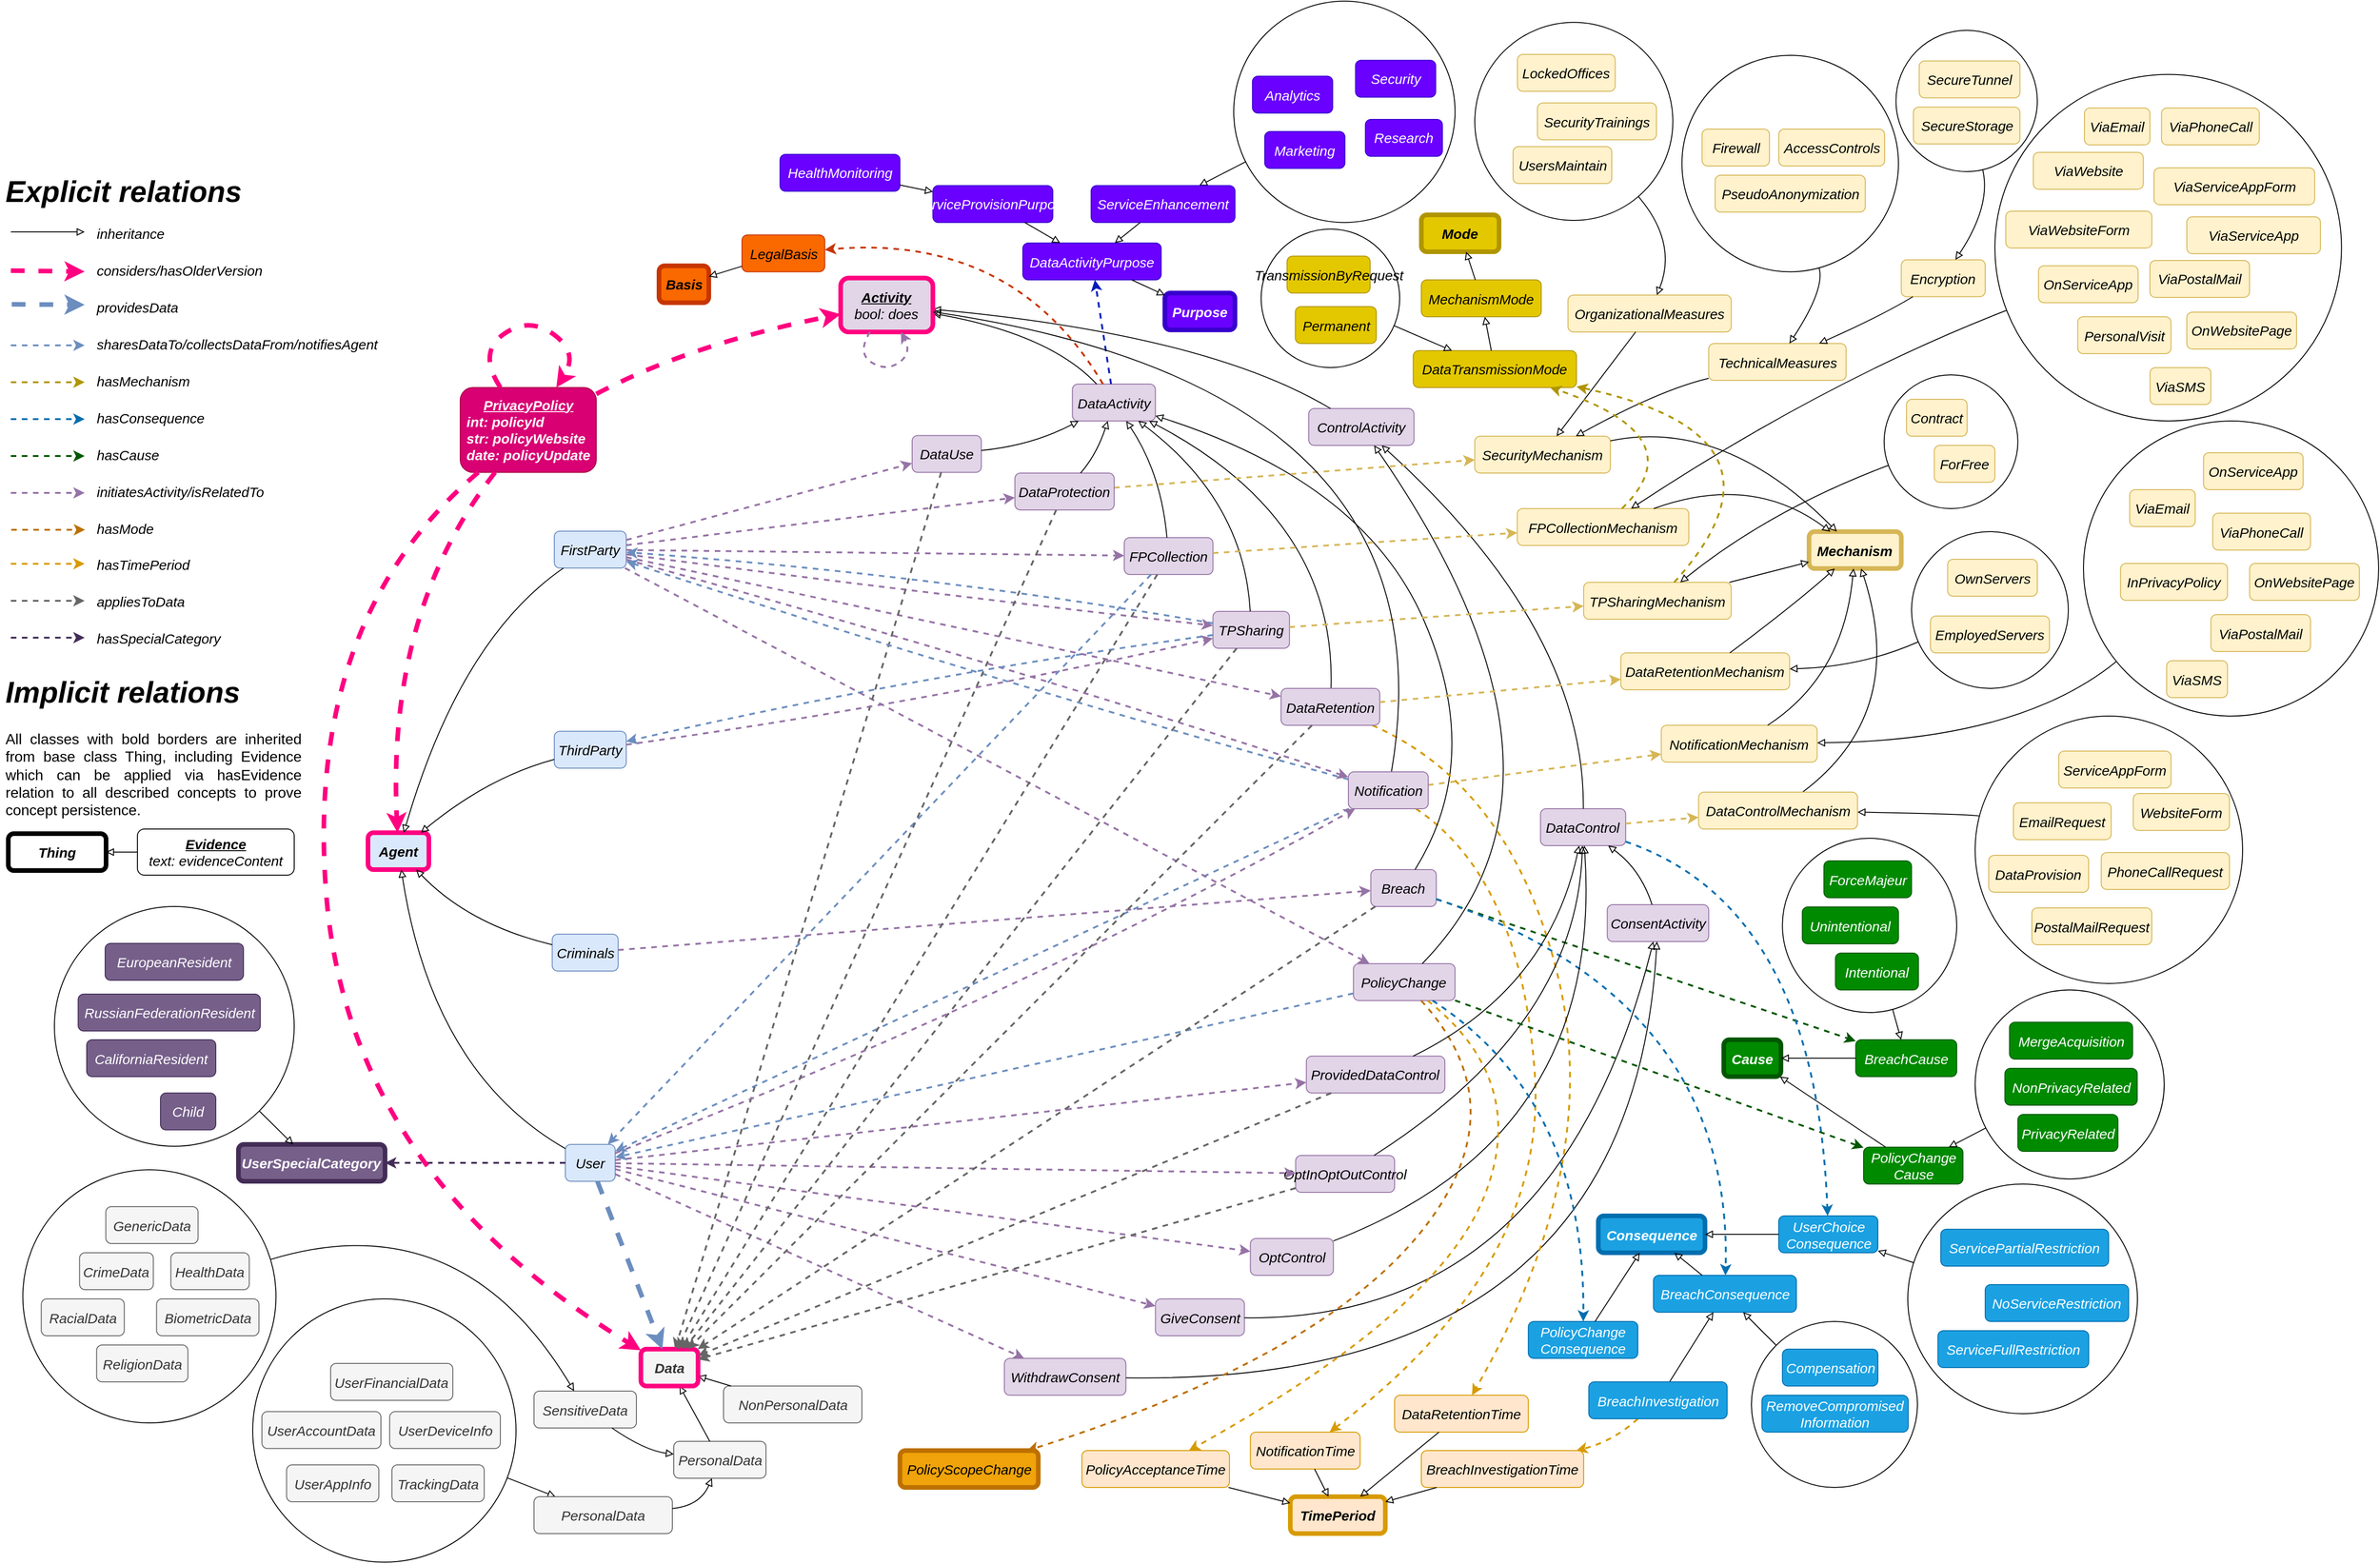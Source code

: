 <mxfile version="21.3.2" type="device" pages="3">
  <diagram id="i-zVF6f099AAMXjwXL_y" name="full">
    <mxGraphModel dx="5134" dy="2988" grid="1" gridSize="10" guides="1" tooltips="1" connect="1" arrows="1" fold="1" page="0" pageScale="1" pageWidth="827" pageHeight="1169" background="none" math="0" shadow="0">
      <root>
        <mxCell id="0" />
        <mxCell id="1" parent="0" />
        <mxCell id="CcIX3b4XJO-R3UWU8Bb1-1" value="&lt;div&gt;&lt;u&gt;PrivacyPolicy&lt;/u&gt;&lt;/div&gt;&lt;div align=&quot;left&quot;&gt;int: policyId&lt;/div&gt;&lt;div align=&quot;left&quot;&gt;str: policyWebsite&lt;/div&gt;&lt;div align=&quot;left&quot;&gt;date: policyUpdate&lt;br&gt;&lt;/div&gt;" style="rounded=1;whiteSpace=wrap;html=1;fontSize=15;fontStyle=3;fillColor=#d80073;fontColor=#ffffff;strokeColor=#A50040;shadow=0;fontFamily=Helvetica;" parent="1" vertex="1">
          <mxGeometry x="-460" y="-292.75" width="147.5" height="92" as="geometry" />
        </mxCell>
        <mxCell id="CcIX3b4XJO-R3UWU8Bb1-2" value="Mechanism" style="rounded=1;whiteSpace=wrap;html=1;fillColor=#fff2cc;strokeColor=#d6b656;fontSize=15;fontStyle=3;shadow=0;strokeWidth=5;fontFamily=Helvetica;" parent="1" vertex="1">
          <mxGeometry x="1002.45" y="-136.5" width="100" height="40" as="geometry" />
        </mxCell>
        <mxCell id="CcIX3b4XJO-R3UWU8Bb1-4" value="Agent" style="rounded=1;whiteSpace=wrap;html=1;fillColor=#dae8fc;strokeColor=#FF0080;fontSize=15;fontStyle=3;shadow=0;strokeWidth=5;fontFamily=Helvetica;" parent="1" vertex="1">
          <mxGeometry x="-560" y="190" width="66" height="40" as="geometry" />
        </mxCell>
        <mxCell id="CcIX3b4XJO-R3UWU8Bb1-5" value="PolicyChange" style="rounded=1;whiteSpace=wrap;html=1;fillColor=#e1d5e7;strokeColor=#9673a6;fontSize=15;fontStyle=2;shadow=0;fontFamily=Helvetica;" parent="1" vertex="1">
          <mxGeometry x="508.45" y="332" width="110.19" height="40" as="geometry" />
        </mxCell>
        <mxCell id="CcIX3b4XJO-R3UWU8Bb1-12" value="DataControl" style="rounded=1;whiteSpace=wrap;html=1;fillColor=#e1d5e7;strokeColor=#9673a6;fontSize=15;fontStyle=2;shadow=0;fontFamily=Helvetica;" parent="1" vertex="1">
          <mxGeometry x="711.27" y="164" width="92.37" height="40" as="geometry" />
        </mxCell>
        <mxCell id="CcIX3b4XJO-R3UWU8Bb1-13" value="ConsentActivity" style="rounded=1;whiteSpace=wrap;html=1;fillColor=#e1d5e7;strokeColor=#9673a6;fontSize=15;fontStyle=2;shadow=0;fontFamily=Helvetica;" parent="1" vertex="1">
          <mxGeometry x="783.65" y="268" width="110" height="40" as="geometry" />
        </mxCell>
        <mxCell id="CcIX3b4XJO-R3UWU8Bb1-14" value="ControlActivity" style="rounded=1;whiteSpace=wrap;html=1;fillColor=#e1d5e7;strokeColor=#9673a6;fontSize=15;fontStyle=2;shadow=0;fontFamily=Helvetica;" parent="1" vertex="1">
          <mxGeometry x="460.0" y="-270" width="114.09" height="40" as="geometry" />
        </mxCell>
        <mxCell id="CcIX3b4XJO-R3UWU8Bb1-16" value="" style="endArrow=block;html=1;endFill=0;fontSize=15;fontStyle=2;curved=1;shadow=0;fontFamily=Helvetica;" parent="1" source="CcIX3b4XJO-R3UWU8Bb1-12" target="CcIX3b4XJO-R3UWU8Bb1-14" edge="1">
          <mxGeometry width="50" height="50" relative="1" as="geometry">
            <mxPoint x="715.92" y="424" as="sourcePoint" />
            <mxPoint x="665.92" y="474" as="targetPoint" />
            <Array as="points">
              <mxPoint x="760" y="-30" />
            </Array>
          </mxGeometry>
        </mxCell>
        <mxCell id="CcIX3b4XJO-R3UWU8Bb1-18" value="" style="endArrow=block;html=1;endFill=0;fontSize=15;fontStyle=2;curved=1;shadow=0;fontFamily=Helvetica;" parent="1" source="CcIX3b4XJO-R3UWU8Bb1-13" target="CcIX3b4XJO-R3UWU8Bb1-12" edge="1">
          <mxGeometry width="50" height="50" relative="1" as="geometry">
            <mxPoint x="735.92" y="444" as="sourcePoint" />
            <mxPoint x="685.92" y="494" as="targetPoint" />
            <Array as="points">
              <mxPoint x="820" y="230" />
            </Array>
          </mxGeometry>
        </mxCell>
        <mxCell id="CcIX3b4XJO-R3UWU8Bb1-19" value="" style="endArrow=block;html=1;endFill=0;fontSize=15;fontStyle=2;curved=1;shadow=0;fontFamily=Helvetica;" parent="1" source="CcIX3b4XJO-R3UWU8Bb1-5" target="CcIX3b4XJO-R3UWU8Bb1-14" edge="1">
          <mxGeometry width="50" height="50" relative="1" as="geometry">
            <mxPoint x="927.587" y="544" as="sourcePoint" />
            <mxPoint x="767" y="-193" as="targetPoint" />
            <Array as="points">
              <mxPoint x="780" y="130" />
            </Array>
          </mxGeometry>
        </mxCell>
        <mxCell id="CcIX3b4XJO-R3UWU8Bb1-20" value="" style="endArrow=block;html=1;endFill=0;fontSize=15;fontStyle=2;curved=1;shadow=0;fontFamily=Helvetica;" parent="1" source="CcIX3b4XJO-R3UWU8Bb1-14" target="CcIX3b4XJO-R3UWU8Bb1-3" edge="1">
          <mxGeometry width="50" height="50" relative="1" as="geometry">
            <mxPoint x="697.038" y="369" as="sourcePoint" />
            <mxPoint x="673.962" y="344" as="targetPoint" />
            <Array as="points">
              <mxPoint x="350" y="-350" />
            </Array>
          </mxGeometry>
        </mxCell>
        <mxCell id="CcIX3b4XJO-R3UWU8Bb1-21" value="Breach" style="rounded=1;whiteSpace=wrap;html=1;fillColor=#e1d5e7;strokeColor=#9673a6;fontSize=15;fontStyle=2;shadow=0;fontFamily=Helvetica;" parent="1" vertex="1">
          <mxGeometry x="527.29" y="230" width="71" height="40" as="geometry" />
        </mxCell>
        <mxCell id="CcIX3b4XJO-R3UWU8Bb1-24" value="NotificationMechanism" style="rounded=1;whiteSpace=wrap;html=1;fillColor=#fff2cc;strokeColor=#d6b656;fontSize=15;fontStyle=2;shadow=0;fontFamily=Helvetica;" parent="1" vertex="1">
          <mxGeometry x="842.24" y="73.5" width="169" height="40" as="geometry" />
        </mxCell>
        <mxCell id="CcIX3b4XJO-R3UWU8Bb1-25" value="" style="endArrow=block;html=1;endFill=0;fontSize=15;fontStyle=2;curved=1;shadow=0;fontFamily=Helvetica;" parent="1" source="CcIX3b4XJO-R3UWU8Bb1-24" target="CcIX3b4XJO-R3UWU8Bb1-2" edge="1">
          <mxGeometry width="50" height="50" relative="1" as="geometry">
            <mxPoint x="1686.289" y="-1257.4" as="sourcePoint" />
            <mxPoint x="1663.711" y="-1312.4" as="targetPoint" />
            <Array as="points">
              <mxPoint x="1040" y="20" />
            </Array>
          </mxGeometry>
        </mxCell>
        <mxCell id="CcIX3b4XJO-R3UWU8Bb1-26" value="BreachConsequence" style="rounded=1;whiteSpace=wrap;html=1;fillColor=#1ba1e2;strokeColor=#006EAF;fontSize=15;fontStyle=2;fontColor=#ffffff;shadow=0;fontFamily=Helvetica;" parent="1" vertex="1">
          <mxGeometry x="833.75" y="670" width="155" height="40" as="geometry" />
        </mxCell>
        <mxCell id="CcIX3b4XJO-R3UWU8Bb1-27" value="BreachInvestigationTime" style="rounded=1;whiteSpace=wrap;html=1;fillColor=#ffe6cc;strokeColor=#d79b00;fontSize=15;fontStyle=2;shadow=0;fontFamily=Helvetica;" parent="1" vertex="1">
          <mxGeometry x="582.08" y="860" width="176" height="40" as="geometry" />
        </mxCell>
        <mxCell id="CcIX3b4XJO-R3UWU8Bb1-28" value="Cause" style="rounded=1;whiteSpace=wrap;html=1;fillColor=#008a00;strokeColor=#005700;fontSize=15;fontStyle=3;fontColor=#ffffff;shadow=0;glass=0;gradientColor=none;strokeWidth=5;fontFamily=Helvetica;" parent="1" vertex="1">
          <mxGeometry x="910" y="414.5" width="62" height="40" as="geometry" />
        </mxCell>
        <mxCell id="CcIX3b4XJO-R3UWU8Bb1-29" value="&lt;div&gt;RemoveCompromised&lt;/div&gt;&lt;div&gt;Information&lt;/div&gt;" style="rounded=1;whiteSpace=wrap;html=1;fillColor=#1ba1e2;strokeColor=#006EAF;fontSize=15;fontStyle=2;fontColor=#ffffff;shadow=0;fontFamily=Helvetica;" parent="1" vertex="1">
          <mxGeometry x="951.38" y="800" width="158.6" height="40" as="geometry" />
        </mxCell>
        <mxCell id="CcIX3b4XJO-R3UWU8Bb1-30" value="Compensation" style="rounded=1;whiteSpace=wrap;html=1;fillColor=#1ba1e2;strokeColor=#006EAF;fontSize=15;fontStyle=2;fontColor=#ffffff;shadow=0;fontFamily=Helvetica;" parent="1" vertex="1">
          <mxGeometry x="973.58" y="750" width="103.5" height="40" as="geometry" />
        </mxCell>
        <mxCell id="CcIX3b4XJO-R3UWU8Bb1-32" value="&lt;div&gt;NotificationTime&lt;/div&gt;" style="rounded=1;whiteSpace=wrap;html=1;fillColor=#ffe6cc;strokeColor=#d79b00;fontSize=15;fontStyle=2;shadow=0;fontFamily=Helvetica;" parent="1" vertex="1">
          <mxGeometry x="396.71" y="840" width="119" height="40" as="geometry" />
        </mxCell>
        <mxCell id="CcIX3b4XJO-R3UWU8Bb1-33" value="TimePeriod" style="rounded=1;whiteSpace=wrap;html=1;fillColor=#ffe6cc;strokeColor=#d79b00;fontSize=15;fontStyle=3;shadow=0;strokeWidth=5;fontFamily=Helvetica;" parent="1" vertex="1">
          <mxGeometry x="440" y="910" width="103" height="40" as="geometry" />
        </mxCell>
        <mxCell id="CcIX3b4XJO-R3UWU8Bb1-34" value="" style="endArrow=block;html=1;endFill=0;fontSize=15;fontStyle=2;shadow=0;fontFamily=Helvetica;" parent="1" source="CcIX3b4XJO-R3UWU8Bb1-32" target="CcIX3b4XJO-R3UWU8Bb1-33" edge="1">
          <mxGeometry width="50" height="50" relative="1" as="geometry">
            <mxPoint x="1602.5" y="1094" as="sourcePoint" />
            <mxPoint x="1602.5" y="1039" as="targetPoint" />
          </mxGeometry>
        </mxCell>
        <mxCell id="CcIX3b4XJO-R3UWU8Bb1-35" value="" style="endArrow=block;html=1;endFill=0;fontSize=15;fontStyle=2;shadow=0;fontFamily=Helvetica;" parent="1" source="CcIX3b4XJO-R3UWU8Bb1-27" target="CcIX3b4XJO-R3UWU8Bb1-33" edge="1">
          <mxGeometry width="50" height="50" relative="1" as="geometry">
            <mxPoint x="1432.5" y="1309" as="sourcePoint" />
            <mxPoint x="1402.5" y="1329" as="targetPoint" />
          </mxGeometry>
        </mxCell>
        <mxCell id="CcIX3b4XJO-R3UWU8Bb1-36" value="" style="endArrow=classic;html=1;dashed=1;fontSize=15;fontStyle=2;startArrow=none;curved=1;fillColor=#008a00;strokeColor=#005700;shadow=0;strokeWidth=2;fontFamily=Helvetica;" parent="1" source="CcIX3b4XJO-R3UWU8Bb1-21" target="CcIX3b4XJO-R3UWU8Bb1-127" edge="1">
          <mxGeometry width="50" height="50" relative="1" as="geometry">
            <mxPoint x="1706.663" y="492.34" as="sourcePoint" />
            <mxPoint x="1679.997" y="472.34" as="targetPoint" />
            <Array as="points" />
          </mxGeometry>
        </mxCell>
        <mxCell id="CcIX3b4XJO-R3UWU8Bb1-39" value="" style="endArrow=block;html=1;endFill=0;fontSize=15;fontStyle=2;shadow=0;fontFamily=Helvetica;curved=1;" parent="1" source="4GEwqGWDiLAYL1l5WSFT-30" target="CcIX3b4XJO-R3UWU8Bb1-26" edge="1">
          <mxGeometry width="50" height="50" relative="1" as="geometry">
            <mxPoint x="1981.807" y="1188.1" as="sourcePoint" />
            <mxPoint x="2008.473" y="1208.1" as="targetPoint" />
          </mxGeometry>
        </mxCell>
        <mxCell id="CcIX3b4XJO-R3UWU8Bb1-40" value="" style="endArrow=block;html=1;endFill=0;fontSize=15;fontStyle=2;shadow=0;fontFamily=Helvetica;curved=1;" parent="1" source="CcIX3b4XJO-R3UWU8Bb1-31" target="CcIX3b4XJO-R3UWU8Bb1-26" edge="1">
          <mxGeometry width="50" height="50" relative="1" as="geometry">
            <mxPoint x="1991.807" y="1198.1" as="sourcePoint" />
            <mxPoint x="2018.473" y="1218.1" as="targetPoint" />
          </mxGeometry>
        </mxCell>
        <mxCell id="CcIX3b4XJO-R3UWU8Bb1-41" value="" style="endArrow=classic;html=1;dashed=1;fontSize=15;fontStyle=2;curved=1;fillColor=#1ba1e2;strokeColor=#006EAF;shadow=0;startArrow=none;strokeWidth=2;fontFamily=Helvetica;" parent="1" source="CcIX3b4XJO-R3UWU8Bb1-21" target="CcIX3b4XJO-R3UWU8Bb1-26" edge="1">
          <mxGeometry width="50" height="50" relative="1" as="geometry">
            <mxPoint x="1830" y="349.84" as="sourcePoint" />
            <mxPoint x="1750" y="334.84" as="targetPoint" />
            <Array as="points">
              <mxPoint x="920" y="370" />
            </Array>
          </mxGeometry>
        </mxCell>
        <mxCell id="CcIX3b4XJO-R3UWU8Bb1-43" value="" style="endArrow=classic;html=1;dashed=1;fontSize=15;fontStyle=2;curved=1;fillColor=#ffe6cc;strokeColor=#d79b00;shadow=0;strokeWidth=2;fontFamily=Helvetica;" parent="1" source="CcIX3b4XJO-R3UWU8Bb1-31" target="CcIX3b4XJO-R3UWU8Bb1-27" edge="1">
          <mxGeometry width="50" height="50" relative="1" as="geometry">
            <mxPoint x="63.333" y="450" as="sourcePoint" />
            <mxPoint x="10" y="400" as="targetPoint" />
            <Array as="points">
              <mxPoint x="790" y="850" />
            </Array>
          </mxGeometry>
        </mxCell>
        <mxCell id="CcIX3b4XJO-R3UWU8Bb1-45" value="" style="endArrow=classic;html=1;dashed=1;fontSize=15;fontStyle=2;curved=1;fillColor=#ffe6cc;strokeColor=#d79b00;shadow=0;strokeWidth=2;fontFamily=Helvetica;" parent="1" source="4GEwqGWDiLAYL1l5WSFT-10" target="CcIX3b4XJO-R3UWU8Bb1-32" edge="1">
          <mxGeometry width="50" height="50" relative="1" as="geometry">
            <mxPoint x="564.755" y="-10" as="sourcePoint" />
            <mxPoint x="-14.348" y="390" as="targetPoint" />
            <Array as="points">
              <mxPoint x="690" y="240" />
              <mxPoint x="720" y="660" />
            </Array>
          </mxGeometry>
        </mxCell>
        <mxCell id="CcIX3b4XJO-R3UWU8Bb1-51" value="User" style="rounded=1;whiteSpace=wrap;html=1;fillColor=#dae8fc;strokeColor=#6c8ebf;fontSize=15;fontStyle=2;shadow=0;fontFamily=Helvetica;" parent="1" vertex="1">
          <mxGeometry x="-346" y="528" width="54" height="40" as="geometry" />
        </mxCell>
        <mxCell id="CcIX3b4XJO-R3UWU8Bb1-52" value="Criminals" style="rounded=1;whiteSpace=wrap;html=1;fillColor=#dae8fc;strokeColor=#6c8ebf;fontSize=15;fontStyle=2;shadow=0;fontFamily=Helvetica;" parent="1" vertex="1">
          <mxGeometry x="-360.25" y="300" width="71.5" height="40" as="geometry" />
        </mxCell>
        <mxCell id="CcIX3b4XJO-R3UWU8Bb1-53" value="ThirdParty" style="rounded=1;whiteSpace=wrap;html=1;fillColor=#dae8fc;strokeColor=#6c8ebf;fontSize=15;fontStyle=2;shadow=0;fontFamily=Helvetica;" parent="1" vertex="1">
          <mxGeometry x="-358" y="80" width="78" height="40" as="geometry" />
        </mxCell>
        <mxCell id="CcIX3b4XJO-R3UWU8Bb1-58" value="NonPersonalData" style="rounded=1;whiteSpace=wrap;html=1;fillColor=#f5f5f5;fontColor=#333333;strokeColor=#666666;fontSize=15;fontStyle=2;shadow=0;fontFamily=Helvetica;" parent="1" vertex="1">
          <mxGeometry x="-174.49" y="790" width="150" height="40" as="geometry" />
        </mxCell>
        <mxCell id="CcIX3b4XJO-R3UWU8Bb1-59" value="SensitiveData" style="rounded=1;whiteSpace=wrap;html=1;fillColor=#f5f5f5;fontColor=#333333;strokeColor=#666666;fontSize=15;fontStyle=2;shadow=0;fontFamily=Helvetica;" parent="1" vertex="1">
          <mxGeometry x="-380" y="795.5" width="111" height="40" as="geometry" />
        </mxCell>
        <mxCell id="CcIX3b4XJO-R3UWU8Bb1-60" value="PersonalData" style="rounded=1;whiteSpace=wrap;html=1;fillColor=#f5f5f5;fontColor=#333333;strokeColor=#666666;fontSize=15;fontStyle=2;shadow=0;fontFamily=Helvetica;" parent="1" vertex="1">
          <mxGeometry x="-228.49" y="850" width="100" height="40" as="geometry" />
        </mxCell>
        <mxCell id="CcIX3b4XJO-R3UWU8Bb1-61" value="TrackingData" style="rounded=1;whiteSpace=wrap;html=1;fillColor=#f5f5f5;fontColor=#333333;strokeColor=#666666;fontSize=15;fontStyle=2;shadow=0;fontFamily=Helvetica;" parent="1" vertex="1">
          <mxGeometry x="-534.01" y="875.5" width="100" height="40" as="geometry" />
        </mxCell>
        <mxCell id="CcIX3b4XJO-R3UWU8Bb1-62" value="UserAccountData" style="rounded=1;whiteSpace=wrap;html=1;fillColor=#f5f5f5;fontColor=#333333;strokeColor=#666666;fontSize=15;fontStyle=2;shadow=0;fontFamily=Helvetica;" parent="1" vertex="1">
          <mxGeometry x="-675.01" y="817.79" width="129" height="40" as="geometry" />
        </mxCell>
        <mxCell id="CcIX3b4XJO-R3UWU8Bb1-63" value="UserAppInfo" style="rounded=1;whiteSpace=wrap;html=1;fillColor=#f5f5f5;fontColor=#333333;strokeColor=#666666;fontSize=15;fontStyle=2;shadow=0;fontFamily=Helvetica;" parent="1" vertex="1">
          <mxGeometry x="-648.26" y="875.5" width="100" height="40" as="geometry" />
        </mxCell>
        <mxCell id="CcIX3b4XJO-R3UWU8Bb1-64" value="UserDeviceInfo" style="rounded=1;whiteSpace=wrap;html=1;fillColor=#f5f5f5;fontColor=#333333;strokeColor=#666666;fontSize=15;fontStyle=2;shadow=0;fontFamily=Helvetica;" parent="1" vertex="1">
          <mxGeometry x="-536.5" y="817.79" width="120" height="40" as="geometry" />
        </mxCell>
        <mxCell id="CcIX3b4XJO-R3UWU8Bb1-65" value="UserFinancialData" style="rounded=1;whiteSpace=wrap;html=1;fillColor=#f5f5f5;fontColor=#333333;strokeColor=#666666;fontSize=15;fontStyle=2;shadow=0;fontFamily=Helvetica;" parent="1" vertex="1">
          <mxGeometry x="-600.51" y="765.5" width="132.5" height="40" as="geometry" />
        </mxCell>
        <mxCell id="CcIX3b4XJO-R3UWU8Bb1-66" value="BiometricData" style="rounded=1;whiteSpace=wrap;html=1;fillColor=#f5f5f5;fontColor=#333333;strokeColor=#666666;fontSize=15;fontStyle=2;shadow=0;fontFamily=Helvetica;" parent="1" vertex="1">
          <mxGeometry x="-789.25" y="695.5" width="111" height="40" as="geometry" />
        </mxCell>
        <mxCell id="CcIX3b4XJO-R3UWU8Bb1-67" value="CrimeData" style="rounded=1;whiteSpace=wrap;html=1;fillColor=#f5f5f5;fontColor=#333333;strokeColor=#666666;fontSize=15;fontStyle=2;shadow=0;fontFamily=Helvetica;" parent="1" vertex="1">
          <mxGeometry x="-872.75" y="645.5" width="80" height="40" as="geometry" />
        </mxCell>
        <mxCell id="CcIX3b4XJO-R3UWU8Bb1-68" value="GenericData" style="rounded=1;whiteSpace=wrap;html=1;fillColor=#f5f5f5;fontColor=#333333;strokeColor=#666666;fontSize=15;fontStyle=2;shadow=0;fontFamily=Helvetica;" parent="1" vertex="1">
          <mxGeometry x="-844.25" y="595.5" width="100" height="40" as="geometry" />
        </mxCell>
        <mxCell id="CcIX3b4XJO-R3UWU8Bb1-69" value="HealthData" style="rounded=1;whiteSpace=wrap;html=1;fillColor=#f5f5f5;fontColor=#333333;strokeColor=#666666;fontSize=15;fontStyle=2;shadow=0;fontFamily=Helvetica;" parent="1" vertex="1">
          <mxGeometry x="-773.75" y="645.5" width="85" height="40" as="geometry" />
        </mxCell>
        <mxCell id="CcIX3b4XJO-R3UWU8Bb1-70" value="RacialData" style="rounded=1;whiteSpace=wrap;html=1;fillColor=#f5f5f5;fontColor=#333333;strokeColor=#666666;fontSize=15;fontStyle=2;shadow=0;fontFamily=Helvetica;" parent="1" vertex="1">
          <mxGeometry x="-914.25" y="695.5" width="90" height="40" as="geometry" />
        </mxCell>
        <mxCell id="CcIX3b4XJO-R3UWU8Bb1-71" value="ReligionData" style="rounded=1;whiteSpace=wrap;html=1;fillColor=#f5f5f5;fontColor=#333333;strokeColor=#666666;fontSize=15;fontStyle=2;shadow=0;fontFamily=Helvetica;" parent="1" vertex="1">
          <mxGeometry x="-854.25" y="745.5" width="99" height="40" as="geometry" />
        </mxCell>
        <mxCell id="CcIX3b4XJO-R3UWU8Bb1-72" value="" style="endArrow=block;html=1;endFill=0;fontSize=15;fontStyle=2;shadow=0;curved=1;fontFamily=Helvetica;" parent="1" source="CcIX3b4XJO-R3UWU8Bb1-59" target="CcIX3b4XJO-R3UWU8Bb1-60" edge="1">
          <mxGeometry width="50" height="50" relative="1" as="geometry">
            <mxPoint x="-14.81" y="1537.98" as="sourcePoint" />
            <mxPoint x="-480.999" y="699" as="targetPoint" />
            <Array as="points">
              <mxPoint x="-260" y="860" />
            </Array>
          </mxGeometry>
        </mxCell>
        <mxCell id="CcIX3b4XJO-R3UWU8Bb1-73" value="" style="endArrow=block;html=1;endFill=0;fontSize=15;fontStyle=2;shadow=0;fontFamily=Helvetica;" parent="1" source="4GEwqGWDiLAYL1l5WSFT-31" target="y-dyS5vIyWXZ1245UoUS-1" edge="1">
          <mxGeometry width="50" height="50" relative="1" as="geometry">
            <mxPoint x="-81.279" y="1577.98" as="sourcePoint" />
            <mxPoint x="-60.801" y="1667.98" as="targetPoint" />
          </mxGeometry>
        </mxCell>
        <mxCell id="CcIX3b4XJO-R3UWU8Bb1-78" value="" style="endArrow=block;html=1;endFill=0;fontSize=15;fontStyle=2;shadow=0;fontFamily=Helvetica;curved=1;" parent="1" source="4GEwqGWDiLAYL1l5WSFT-33" target="CcIX3b4XJO-R3UWU8Bb1-59" edge="1">
          <mxGeometry width="50" height="50" relative="1" as="geometry">
            <mxPoint x="261.94" y="1367.54" as="sourcePoint" />
            <mxPoint x="207.425" y="1677.54" as="targetPoint" />
            <Array as="points">
              <mxPoint x="-460" y="590" />
            </Array>
          </mxGeometry>
        </mxCell>
        <mxCell id="CcIX3b4XJO-R3UWU8Bb1-84" value="" style="endArrow=block;html=1;endFill=0;fontSize=15;fontStyle=2;shadow=0;curved=1;fontFamily=Helvetica;" parent="1" source="CcIX3b4XJO-R3UWU8Bb1-58" target="4Ul_LHpnBtSVW_RfF9cD-1" edge="1">
          <mxGeometry width="50" height="50" relative="1" as="geometry">
            <mxPoint x="-100.833" y="1587.98" as="sourcePoint" />
            <mxPoint x="54.64" y="1751.12" as="targetPoint" />
            <Array as="points" />
          </mxGeometry>
        </mxCell>
        <mxCell id="CcIX3b4XJO-R3UWU8Bb1-85" value="" style="endArrow=block;html=1;endFill=0;fontSize=15;fontStyle=2;shadow=0;fontFamily=Helvetica;curved=1;" parent="1" source="CcIX3b4XJO-R3UWU8Bb1-60" target="4Ul_LHpnBtSVW_RfF9cD-1" edge="1">
          <mxGeometry width="50" height="50" relative="1" as="geometry">
            <mxPoint x="-90.833" y="1597.98" as="sourcePoint" />
            <mxPoint x="-11.809" y="1751.12" as="targetPoint" />
          </mxGeometry>
        </mxCell>
        <mxCell id="CcIX3b4XJO-R3UWU8Bb1-87" value="LegalBasis" style="rounded=1;whiteSpace=wrap;html=1;fillColor=#fa6800;strokeColor=#C73500;fontSize=15;fontStyle=2;fontColor=#000000;shadow=0;fontFamily=Helvetica;" parent="1" vertex="1">
          <mxGeometry x="-154.49" y="-458.25" width="89.75" height="40" as="geometry" />
        </mxCell>
        <mxCell id="CcIX3b4XJO-R3UWU8Bb1-88" value="Mode" style="rounded=1;whiteSpace=wrap;html=1;fillColor=#e3c800;strokeColor=#B09500;fontSize=15;fontStyle=3;fontColor=#000000;shadow=0;strokeWidth=5;fontFamily=Helvetica;" parent="1" vertex="1">
          <mxGeometry x="582.08" y="-480" width="84.25" height="40" as="geometry" />
        </mxCell>
        <mxCell id="CcIX3b4XJO-R3UWU8Bb1-91" value="UserSpecialCategory" style="rounded=1;whiteSpace=wrap;html=1;fillColor=#76608a;strokeColor=#432D57;fontSize=15;fontStyle=3;fontColor=#ffffff;shadow=0;fontFamily=Helvetica;strokeWidth=5;" parent="1" vertex="1">
          <mxGeometry x="-700.51" y="528" width="159" height="40" as="geometry" />
        </mxCell>
        <mxCell id="CcIX3b4XJO-R3UWU8Bb1-92" value="DataActivityPurpose" style="rounded=1;whiteSpace=wrap;html=1;fillColor=#6a00ff;strokeColor=#3700CC;fontSize=15;fontStyle=2;fontColor=#ffffff;shadow=0;fontFamily=Helvetica;" parent="1" vertex="1">
          <mxGeometry x="150.0" y="-449.5" width="150" height="40" as="geometry" />
        </mxCell>
        <mxCell id="CcIX3b4XJO-R3UWU8Bb1-97" value="SecurityMechanism" style="rounded=1;whiteSpace=wrap;html=1;fillColor=#fff2cc;strokeColor=#d6b656;fontSize=15;fontStyle=2;shadow=0;fontFamily=Helvetica;" parent="1" vertex="1">
          <mxGeometry x="640.04" y="-240" width="147" height="40" as="geometry" />
        </mxCell>
        <mxCell id="CcIX3b4XJO-R3UWU8Bb1-99" value="FPCollectionMechanism" style="rounded=1;whiteSpace=wrap;html=1;fillColor=#fff2cc;strokeColor=#d6b656;fontSize=15;fontStyle=2;shadow=0;fontFamily=Helvetica;" parent="1" vertex="1">
          <mxGeometry x="686.11" y="-161.5" width="186" height="40" as="geometry" />
        </mxCell>
        <mxCell id="CcIX3b4XJO-R3UWU8Bb1-100" value="" style="endArrow=block;html=1;endFill=0;fontSize=15;fontStyle=2;curved=1;shadow=0;fontFamily=Helvetica;" parent="1" source="pIO2bBWsaHQuIE4qCJqX-5" target="CcIX3b4XJO-R3UWU8Bb1-2" edge="1">
          <mxGeometry width="50" height="50" relative="1" as="geometry">
            <mxPoint x="1107.81" y="-1370.409" as="sourcePoint" />
            <mxPoint x="1266.056" y="-1314.9" as="targetPoint" />
            <Array as="points">
              <mxPoint x="1110" y="60" />
            </Array>
          </mxGeometry>
        </mxCell>
        <mxCell id="CcIX3b4XJO-R3UWU8Bb1-101" value="" style="endArrow=block;html=1;endFill=0;fontSize=15;fontStyle=2;curved=1;shadow=0;fontFamily=Helvetica;" parent="1" source="CcIX3b4XJO-R3UWU8Bb1-98" target="CcIX3b4XJO-R3UWU8Bb1-2" edge="1">
          <mxGeometry width="50" height="50" relative="1" as="geometry">
            <mxPoint x="1234.449" y="-1516.46" as="sourcePoint" />
            <mxPoint x="1249.051" y="-1314.9" as="targetPoint" />
            <Array as="points" />
          </mxGeometry>
        </mxCell>
        <mxCell id="CcIX3b4XJO-R3UWU8Bb1-102" value="" style="endArrow=block;html=1;endFill=0;fontSize=15;fontStyle=2;curved=1;shadow=0;fontFamily=Helvetica;" parent="1" source="CcIX3b4XJO-R3UWU8Bb1-97" target="CcIX3b4XJO-R3UWU8Bb1-2" edge="1">
          <mxGeometry width="50" height="50" relative="1" as="geometry">
            <mxPoint x="864.903" y="-1923.96" as="sourcePoint" />
            <mxPoint x="708.14" y="-1901.31" as="targetPoint" />
            <Array as="points">
              <mxPoint x="910" y="-260" />
            </Array>
          </mxGeometry>
        </mxCell>
        <mxCell id="CcIX3b4XJO-R3UWU8Bb1-104" value="" style="endArrow=block;html=1;endFill=0;fontSize=15;fontStyle=2;curved=1;shadow=0;fontFamily=Helvetica;" parent="1" source="CcIX3b4XJO-R3UWU8Bb1-99" target="CcIX3b4XJO-R3UWU8Bb1-2" edge="1">
          <mxGeometry width="50" height="50" relative="1" as="geometry">
            <mxPoint x="1090.5" y="-1323.196" as="sourcePoint" />
            <mxPoint x="1210.5" y="-1301.974" as="targetPoint" />
            <Array as="points">
              <mxPoint x="940" y="-200" />
            </Array>
          </mxGeometry>
        </mxCell>
        <mxCell id="CcIX3b4XJO-R3UWU8Bb1-105" value="TechnicalMeasures" style="rounded=1;whiteSpace=wrap;html=1;fillColor=#fff2cc;strokeColor=#d6b656;fontSize=15;fontStyle=2;shadow=0;fontFamily=Helvetica;" parent="1" vertex="1">
          <mxGeometry x="893.65" y="-340.5" width="149" height="40" as="geometry" />
        </mxCell>
        <mxCell id="CcIX3b4XJO-R3UWU8Bb1-106" value="OrganizationalMeasures" style="rounded=1;whiteSpace=wrap;html=1;fillColor=#fff2cc;strokeColor=#d6b656;fontSize=15;fontStyle=2;shadow=0;fontFamily=Helvetica;" parent="1" vertex="1">
          <mxGeometry x="741.08" y="-393" width="177" height="40" as="geometry" />
        </mxCell>
        <mxCell id="CcIX3b4XJO-R3UWU8Bb1-107" value="Encryption" style="rounded=1;whiteSpace=wrap;html=1;fillColor=#fff2cc;strokeColor=#d6b656;fontSize=15;fontStyle=2;shadow=0;fontFamily=Helvetica;" parent="1" vertex="1">
          <mxGeometry x="1102.45" y="-431.25" width="91" height="40" as="geometry" />
        </mxCell>
        <mxCell id="CcIX3b4XJO-R3UWU8Bb1-108" value="PseudoAnonymization" style="rounded=1;whiteSpace=wrap;html=1;fillColor=#fff2cc;strokeColor=#d6b656;fontSize=15;fontStyle=2;shadow=0;fontFamily=Helvetica;" parent="1" vertex="1">
          <mxGeometry x="900.63" y="-523" width="162.79" height="40" as="geometry" />
        </mxCell>
        <mxCell id="CcIX3b4XJO-R3UWU8Bb1-109" value="" style="endArrow=block;html=1;endFill=0;fontSize=15;fontStyle=2;curved=1;shadow=0;fontFamily=Helvetica;" parent="1" source="CcIX3b4XJO-R3UWU8Bb1-107" target="CcIX3b4XJO-R3UWU8Bb1-105" edge="1">
          <mxGeometry width="50" height="50" relative="1" as="geometry">
            <mxPoint x="1262.32" y="-1269.09" as="sourcePoint" />
            <mxPoint x="1392.32" y="-1283.589" as="targetPoint" />
            <Array as="points">
              <mxPoint x="1080" y="-370" />
            </Array>
          </mxGeometry>
        </mxCell>
        <mxCell id="CcIX3b4XJO-R3UWU8Bb1-111" value="" style="endArrow=block;html=1;endFill=0;fontSize=15;fontStyle=2;curved=1;shadow=0;fontFamily=Helvetica;" parent="1" source="CcIX3b4XJO-R3UWU8Bb1-106" target="CcIX3b4XJO-R3UWU8Bb1-97" edge="1">
          <mxGeometry width="50" height="50" relative="1" as="geometry">
            <mxPoint x="992.41" y="-1392.264" as="sourcePoint" />
            <mxPoint x="1037.41" y="-1389.956" as="targetPoint" />
            <Array as="points" />
          </mxGeometry>
        </mxCell>
        <mxCell id="CcIX3b4XJO-R3UWU8Bb1-112" value="" style="endArrow=block;html=1;endFill=0;fontSize=15;fontStyle=2;curved=1;shadow=0;fontFamily=Helvetica;" parent="1" source="CcIX3b4XJO-R3UWU8Bb1-105" target="CcIX3b4XJO-R3UWU8Bb1-97" edge="1">
          <mxGeometry width="50" height="50" relative="1" as="geometry">
            <mxPoint x="1157.41" y="-1345.675" as="sourcePoint" />
            <mxPoint x="1237.41" y="-1366.545" as="targetPoint" />
            <Array as="points">
              <mxPoint x="840" y="-290" />
            </Array>
          </mxGeometry>
        </mxCell>
        <mxCell id="CcIX3b4XJO-R3UWU8Bb1-113" value="ViaEmail" style="rounded=1;whiteSpace=wrap;html=1;fillColor=#fff2cc;strokeColor=#d6b656;fontSize=15;fontStyle=2;shadow=0;fontFamily=Helvetica;" parent="1" vertex="1">
          <mxGeometry x="1350.15" y="-182" width="71" height="40" as="geometry" />
        </mxCell>
        <mxCell id="CcIX3b4XJO-R3UWU8Bb1-114" value="OnServiceApp" style="rounded=1;whiteSpace=wrap;html=1;fillColor=#fff2cc;strokeColor=#d6b656;fontSize=15;fontStyle=2;shadow=0;fontFamily=Helvetica;" parent="1" vertex="1">
          <mxGeometry x="1430.15" y="-222" width="108" height="40" as="geometry" />
        </mxCell>
        <mxCell id="CcIX3b4XJO-R3UWU8Bb1-115" value="InPrivacyPolicy" style="rounded=1;whiteSpace=wrap;html=1;fillColor=#fff2cc;strokeColor=#d6b656;fontSize=15;fontStyle=2;shadow=0;fontFamily=Helvetica;" parent="1" vertex="1">
          <mxGeometry x="1340.15" y="-102" width="116" height="40" as="geometry" />
        </mxCell>
        <mxCell id="CcIX3b4XJO-R3UWU8Bb1-117" value="ViaPhoneCall" style="rounded=1;whiteSpace=wrap;html=1;fillColor=#fff2cc;strokeColor=#d6b656;fontSize=15;fontStyle=2;shadow=0;fontFamily=Helvetica;" parent="1" vertex="1">
          <mxGeometry x="1440.15" y="-156.5" width="106" height="40" as="geometry" />
        </mxCell>
        <mxCell id="CcIX3b4XJO-R3UWU8Bb1-118" value="ViaSMS" style="rounded=1;whiteSpace=wrap;html=1;fillColor=#fff2cc;strokeColor=#d6b656;fontSize=15;fontStyle=2;shadow=0;fontFamily=Helvetica;" parent="1" vertex="1">
          <mxGeometry x="1390.15" y="3.5" width="66" height="40" as="geometry" />
        </mxCell>
        <mxCell id="CcIX3b4XJO-R3UWU8Bb1-119" value="ViaPostalMail" style="rounded=1;whiteSpace=wrap;html=1;fillColor=#fff2cc;strokeColor=#d6b656;fontSize=15;fontStyle=2;shadow=0;fontFamily=Helvetica;" parent="1" vertex="1">
          <mxGeometry x="1438.15" y="-46.5" width="108" height="40" as="geometry" />
        </mxCell>
        <mxCell id="CcIX3b4XJO-R3UWU8Bb1-121" value="" style="endArrow=block;html=1;endFill=0;fontSize=15;fontStyle=2;curved=1;shadow=0;fontFamily=Helvetica;" parent="1" source="4GEwqGWDiLAYL1l5WSFT-19" target="CcIX3b4XJO-R3UWU8Bb1-24" edge="1">
          <mxGeometry width="50" height="50" relative="1" as="geometry">
            <mxPoint x="1798.25" y="-1637.38" as="sourcePoint" />
            <mxPoint x="1723.25" y="-1597.38" as="targetPoint" />
            <Array as="points">
              <mxPoint x="1230" y="90" />
            </Array>
          </mxGeometry>
        </mxCell>
        <mxCell id="CcIX3b4XJO-R3UWU8Bb1-127" value="BreachCause" style="rounded=1;whiteSpace=wrap;html=1;fillColor=#008a00;strokeColor=#005700;fontSize=15;fontStyle=2;fontColor=#ffffff;shadow=0;fontFamily=Helvetica;" parent="1" vertex="1">
          <mxGeometry x="1053.08" y="414.5" width="109.5" height="40" as="geometry" />
        </mxCell>
        <mxCell id="CcIX3b4XJO-R3UWU8Bb1-129" value="Intentional" style="rounded=1;whiteSpace=wrap;html=1;fillColor=#008a00;strokeColor=#005700;fontSize=15;fontStyle=2;fontColor=#ffffff;shadow=0;fontFamily=Helvetica;" parent="1" vertex="1">
          <mxGeometry x="1031.08" y="320.5" width="90" height="40" as="geometry" />
        </mxCell>
        <mxCell id="CcIX3b4XJO-R3UWU8Bb1-130" value="Unintentional" style="rounded=1;whiteSpace=wrap;html=1;fillColor=#008a00;strokeColor=#005700;fontSize=15;fontStyle=2;fontColor=#ffffff;shadow=0;fontFamily=Helvetica;" parent="1" vertex="1">
          <mxGeometry x="995.15" y="270.5" width="104.25" height="40" as="geometry" />
        </mxCell>
        <mxCell id="CcIX3b4XJO-R3UWU8Bb1-131" value="" style="endArrow=block;html=1;endFill=0;fontSize=15;fontStyle=2;curved=1;shadow=0;fontFamily=Helvetica;" parent="1" source="CcIX3b4XJO-R3UWU8Bb1-127" target="CcIX3b4XJO-R3UWU8Bb1-28" edge="1">
          <mxGeometry width="50" height="50" relative="1" as="geometry">
            <mxPoint x="2176.65" y="1200.21" as="sourcePoint" />
            <mxPoint x="2276.65" y="1200.21" as="targetPoint" />
            <Array as="points" />
          </mxGeometry>
        </mxCell>
        <mxCell id="CcIX3b4XJO-R3UWU8Bb1-134" value="" style="endArrow=block;html=1;endFill=0;fontSize=15;fontStyle=2;shadow=0;fontFamily=Helvetica;" parent="1" source="4GEwqGWDiLAYL1l5WSFT-28" target="CcIX3b4XJO-R3UWU8Bb1-127" edge="1">
          <mxGeometry width="50" height="50" relative="1" as="geometry">
            <mxPoint x="2088.65" y="917.05" as="sourcePoint" />
            <mxPoint x="2138.65" y="917.05" as="targetPoint" />
          </mxGeometry>
        </mxCell>
        <mxCell id="CcIX3b4XJO-R3UWU8Bb1-135" value="DataTransmissionMode" style="rounded=1;whiteSpace=wrap;html=1;fillColor=#e3c800;strokeColor=#B09500;fontSize=15;fontStyle=2;fontColor=#000000;shadow=0;fontFamily=Helvetica;" parent="1" vertex="1">
          <mxGeometry x="573.29" y="-332.75" width="177" height="40" as="geometry" />
        </mxCell>
        <mxCell id="CcIX3b4XJO-R3UWU8Bb1-137" value="" style="endArrow=block;html=1;endFill=0;fontSize=15;fontStyle=2;curved=1;shadow=0;fontFamily=Helvetica;" parent="1" source="CcIX3b4XJO-R3UWU8Bb1-135" target="KT9C6vuOZP5Z0PniKQ4T-3" edge="1">
          <mxGeometry width="50" height="50" relative="1" as="geometry">
            <mxPoint x="-1184.466" y="-1349.98" as="sourcePoint" />
            <mxPoint x="-1302.354" y="-1198.42" as="targetPoint" />
          </mxGeometry>
        </mxCell>
        <mxCell id="CcIX3b4XJO-R3UWU8Bb1-145" value="" style="endArrow=classic;html=1;dashed=1;fontSize=15;fontStyle=2;shadow=0;fillColor=#76608a;strokeColor=#432D57;strokeWidth=2;fontFamily=Helvetica;" parent="1" source="CcIX3b4XJO-R3UWU8Bb1-51" target="CcIX3b4XJO-R3UWU8Bb1-91" edge="1">
          <mxGeometry width="50" height="50" relative="1" as="geometry">
            <mxPoint x="389.5" y="46.64" as="sourcePoint" />
            <mxPoint x="357" y="6.64" as="targetPoint" />
          </mxGeometry>
        </mxCell>
        <mxCell id="CcIX3b4XJO-R3UWU8Bb1-147" value="DataActivity" style="rounded=1;whiteSpace=wrap;html=1;fillColor=#e1d5e7;strokeColor=#9673a6;fontSize=15;fontStyle=2;shadow=0;fontFamily=Helvetica;" parent="1" vertex="1">
          <mxGeometry x="203.75" y="-296.5" width="90" height="40" as="geometry" />
        </mxCell>
        <mxCell id="CcIX3b4XJO-R3UWU8Bb1-148" value="" style="endArrow=classic;html=1;dashed=1;fontSize=15;fontStyle=2;fillColor=#fa6800;strokeColor=#C73500;curved=1;shadow=0;strokeWidth=2;fontFamily=Helvetica;" parent="1" source="CcIX3b4XJO-R3UWU8Bb1-147" target="CcIX3b4XJO-R3UWU8Bb1-87" edge="1">
          <mxGeometry width="50" height="50" relative="1" as="geometry">
            <mxPoint x="898.297" y="315.08" as="sourcePoint" />
            <mxPoint x="897.623" y="205.08" as="targetPoint" />
            <Array as="points">
              <mxPoint x="140" y="-460" />
            </Array>
          </mxGeometry>
        </mxCell>
        <mxCell id="CcIX3b4XJO-R3UWU8Bb1-150" value="" style="endArrow=block;html=1;endFill=0;fontSize=15;fontStyle=2;curved=1;shadow=0;fontFamily=Helvetica;" parent="1" source="CcIX3b4XJO-R3UWU8Bb1-147" target="CcIX3b4XJO-R3UWU8Bb1-3" edge="1">
          <mxGeometry width="50" height="50" relative="1" as="geometry">
            <mxPoint x="879.615" y="449" as="sourcePoint" />
            <mxPoint x="880.305" y="329" as="targetPoint" />
            <Array as="points">
              <mxPoint x="180" y="-350" />
            </Array>
          </mxGeometry>
        </mxCell>
        <mxCell id="CcIX3b4XJO-R3UWU8Bb1-151" value="" style="endArrow=classic;html=1;dashed=1;fontSize=15;fontStyle=2;fillColor=#0050ef;strokeColor=#001DBC;curved=1;shadow=0;strokeWidth=2;fontFamily=Helvetica;" parent="1" source="CcIX3b4XJO-R3UWU8Bb1-147" target="CcIX3b4XJO-R3UWU8Bb1-92" edge="1">
          <mxGeometry width="50" height="50" relative="1" as="geometry">
            <mxPoint x="704.5" y="316.322" as="sourcePoint" />
            <mxPoint x="653.148" y="292.24" as="targetPoint" />
            <Array as="points" />
          </mxGeometry>
        </mxCell>
        <mxCell id="CcIX3b4XJO-R3UWU8Bb1-155" value="GiveConsent" style="rounded=1;whiteSpace=wrap;html=1;fillColor=#e1d5e7;strokeColor=#9673a6;fontSize=15;fontStyle=2;shadow=0;fontFamily=Helvetica;" parent="1" vertex="1">
          <mxGeometry x="293.75" y="695.5" width="96.5" height="40" as="geometry" />
        </mxCell>
        <mxCell id="CcIX3b4XJO-R3UWU8Bb1-156" value="WithdrawConsent" style="rounded=1;whiteSpace=wrap;html=1;fillColor=#e1d5e7;strokeColor=#9673a6;fontSize=15;fontStyle=2;shadow=0;fontFamily=Helvetica;" parent="1" vertex="1">
          <mxGeometry x="130" y="760" width="131.75" height="40" as="geometry" />
        </mxCell>
        <mxCell id="CcIX3b4XJO-R3UWU8Bb1-157" value="" style="endArrow=block;html=1;endFill=0;fontSize=15;fontStyle=2;curved=1;shadow=0;fontFamily=Helvetica;" parent="1" source="CcIX3b4XJO-R3UWU8Bb1-155" target="CcIX3b4XJO-R3UWU8Bb1-13" edge="1">
          <mxGeometry width="50" height="50" relative="1" as="geometry">
            <mxPoint x="1131.75" y="702.13" as="sourcePoint" />
            <mxPoint x="864.25" y="550.967" as="targetPoint" />
            <Array as="points">
              <mxPoint x="730" y="720" />
            </Array>
          </mxGeometry>
        </mxCell>
        <mxCell id="CcIX3b4XJO-R3UWU8Bb1-158" value="" style="endArrow=block;html=1;endFill=0;fontSize=15;fontStyle=2;curved=1;shadow=0;fontFamily=Helvetica;" parent="1" source="CcIX3b4XJO-R3UWU8Bb1-156" target="CcIX3b4XJO-R3UWU8Bb1-13" edge="1">
          <mxGeometry width="50" height="50" relative="1" as="geometry">
            <mxPoint x="1115.536" y="672.13" as="sourcePoint" />
            <mxPoint x="1076.964" y="642.13" as="targetPoint" />
            <Array as="points">
              <mxPoint x="810" y="790" />
            </Array>
          </mxGeometry>
        </mxCell>
        <mxCell id="CcIX3b4XJO-R3UWU8Bb1-165" value="WebsiteForm" style="rounded=1;whiteSpace=wrap;html=1;fontSize=15;fontStyle=2;fillColor=#fff2cc;strokeColor=#d6b656;shadow=0;fontFamily=Helvetica;" parent="1" vertex="1">
          <mxGeometry x="1354.03" y="147.5" width="104.25" height="40" as="geometry" />
        </mxCell>
        <mxCell id="CcIX3b4XJO-R3UWU8Bb1-169" value="TPSharing" style="rounded=1;whiteSpace=wrap;html=1;fillColor=#e1d5e7;strokeColor=#9673a6;fontSize=15;fontStyle=2;shadow=0;fontFamily=Helvetica;" parent="1" vertex="1">
          <mxGeometry x="356.13" y="-50" width="83" height="40" as="geometry" />
        </mxCell>
        <mxCell id="CcIX3b4XJO-R3UWU8Bb1-170" value="" style="endArrow=block;html=1;endFill=0;fontSize=15;fontStyle=2;curved=1;shadow=0;fontFamily=Helvetica;" parent="1" source="CcIX3b4XJO-R3UWU8Bb1-169" target="CcIX3b4XJO-R3UWU8Bb1-147" edge="1">
          <mxGeometry width="50" height="50" relative="1" as="geometry">
            <mxPoint x="956.5" y="449" as="sourcePoint" />
            <mxPoint x="956.5" y="349" as="targetPoint" />
            <Array as="points">
              <mxPoint x="390" y="-170" />
            </Array>
          </mxGeometry>
        </mxCell>
        <mxCell id="CcIX3b4XJO-R3UWU8Bb1-171" value="FPCollection" style="rounded=1;whiteSpace=wrap;html=1;fillColor=#e1d5e7;strokeColor=#9673a6;fontSize=15;fontStyle=2;shadow=0;fontFamily=Helvetica;" parent="1" vertex="1">
          <mxGeometry x="260" y="-130" width="96.13" height="40" as="geometry" />
        </mxCell>
        <mxCell id="CcIX3b4XJO-R3UWU8Bb1-173" value="DataUse" style="rounded=1;whiteSpace=wrap;html=1;fillColor=#e1d5e7;strokeColor=#9673a6;fontSize=15;fontStyle=2;shadow=0;fontFamily=Helvetica;" parent="1" vertex="1">
          <mxGeometry x="30.0" y="-240.75" width="75" height="40" as="geometry" />
        </mxCell>
        <mxCell id="CcIX3b4XJO-R3UWU8Bb1-174" value="" style="endArrow=block;html=1;endFill=0;fontSize=15;fontStyle=2;curved=1;shadow=0;fontFamily=Helvetica;" parent="1" source="CcIX3b4XJO-R3UWU8Bb1-171" target="CcIX3b4XJO-R3UWU8Bb1-147" edge="1">
          <mxGeometry width="50" height="50" relative="1" as="geometry">
            <mxPoint x="620" y="439.596" as="sourcePoint" />
            <mxPoint x="766.5" y="478.404" as="targetPoint" />
            <Array as="points">
              <mxPoint x="300" y="-200" />
            </Array>
          </mxGeometry>
        </mxCell>
        <mxCell id="CcIX3b4XJO-R3UWU8Bb1-175" value="" style="endArrow=block;html=1;endFill=0;fontSize=15;fontStyle=2;curved=1;shadow=0;fontFamily=Helvetica;" parent="1" source="CcIX3b4XJO-R3UWU8Bb1-172" target="CcIX3b4XJO-R3UWU8Bb1-147" edge="1">
          <mxGeometry width="50" height="50" relative="1" as="geometry">
            <mxPoint x="635.667" y="389" as="sourcePoint" />
            <mxPoint x="772.333" y="469" as="targetPoint" />
            <Array as="points">
              <mxPoint x="490" y="-150" />
            </Array>
          </mxGeometry>
        </mxCell>
        <mxCell id="CcIX3b4XJO-R3UWU8Bb1-176" value="" style="endArrow=block;html=1;endFill=0;fontSize=15;fontStyle=2;curved=1;shadow=0;fontFamily=Helvetica;" parent="1" source="CcIX3b4XJO-R3UWU8Bb1-173" target="CcIX3b4XJO-R3UWU8Bb1-147" edge="1">
          <mxGeometry width="50" height="50" relative="1" as="geometry">
            <mxPoint x="686.059" y="339" as="sourcePoint" />
            <mxPoint x="790.441" y="469" as="targetPoint" />
            <Array as="points">
              <mxPoint x="160" y="-230" />
            </Array>
          </mxGeometry>
        </mxCell>
        <mxCell id="CcIX3b4XJO-R3UWU8Bb1-177" value="DataRetentionMechanism" style="rounded=1;whiteSpace=wrap;html=1;fillColor=#fff2cc;strokeColor=#d6b656;fontSize=15;fontStyle=2;shadow=0;fontFamily=Helvetica;" parent="1" vertex="1">
          <mxGeometry x="798.36" y="-5" width="183" height="40" as="geometry" />
        </mxCell>
        <mxCell id="CcIX3b4XJO-R3UWU8Bb1-182" value="" style="endArrow=block;html=1;endFill=0;fontSize=15;fontStyle=2;curved=1;shadow=0;fontFamily=Helvetica;" parent="1" source="CcIX3b4XJO-R3UWU8Bb1-177" target="CcIX3b4XJO-R3UWU8Bb1-2" edge="1">
          <mxGeometry width="50" height="50" relative="1" as="geometry">
            <mxPoint x="1141.406" y="-1273.96" as="sourcePoint" />
            <mxPoint x="1057.534" y="-1446.46" as="targetPoint" />
            <Array as="points">
              <mxPoint x="990" y="-60" />
            </Array>
          </mxGeometry>
        </mxCell>
        <mxCell id="CcIX3b4XJO-R3UWU8Bb1-191" value="DataRetentionTime" style="rounded=1;whiteSpace=wrap;html=1;fillColor=#ffe6cc;strokeColor=#d79b00;fontSize=15;fontStyle=2;shadow=0;fontFamily=Helvetica;" parent="1" vertex="1">
          <mxGeometry x="553.08" y="800" width="145" height="40" as="geometry" />
        </mxCell>
        <mxCell id="CcIX3b4XJO-R3UWU8Bb1-192" value="" style="endArrow=block;html=1;endFill=0;fontSize=15;fontStyle=2;shadow=0;fontFamily=Helvetica;" parent="1" source="CcIX3b4XJO-R3UWU8Bb1-191" target="CcIX3b4XJO-R3UWU8Bb1-33" edge="1">
          <mxGeometry width="50" height="50" relative="1" as="geometry">
            <mxPoint x="1459.643" y="1389" as="sourcePoint" />
            <mxPoint x="1425.37" y="1430" as="targetPoint" />
          </mxGeometry>
        </mxCell>
        <mxCell id="CcIX3b4XJO-R3UWU8Bb1-194" value="" style="endArrow=block;html=1;endFill=0;fontSize=15;fontStyle=2;curved=1;shadow=0;fontFamily=Helvetica;" parent="1" source="CcIX3b4XJO-R3UWU8Bb1-21" target="CcIX3b4XJO-R3UWU8Bb1-147" edge="1">
          <mxGeometry width="50" height="50" relative="1" as="geometry">
            <mxPoint x="956.5" y="449" as="sourcePoint" />
            <mxPoint x="956.5" y="349" as="targetPoint" />
            <Array as="points">
              <mxPoint x="650" y="110" />
              <mxPoint x="520" y="-190" />
            </Array>
          </mxGeometry>
        </mxCell>
        <mxCell id="CcIX3b4XJO-R3UWU8Bb1-196" value="PolicyScopeChange" style="rounded=1;whiteSpace=wrap;html=1;fontSize=15;fontStyle=2;fillColor=#f0a30a;strokeColor=#BD7000;fontColor=#000000;shadow=0;fontFamily=Helvetica;strokeWidth=5;" parent="1" vertex="1">
          <mxGeometry x="16.75" y="860" width="150" height="40" as="geometry" />
        </mxCell>
        <mxCell id="CcIX3b4XJO-R3UWU8Bb1-197" value="" style="endArrow=classic;html=1;dashed=1;fontSize=15;fontStyle=2;curved=1;fillColor=#f0a30a;strokeColor=#BD7000;shadow=0;strokeWidth=2;fontFamily=Helvetica;" parent="1" source="CcIX3b4XJO-R3UWU8Bb1-5" target="CcIX3b4XJO-R3UWU8Bb1-196" edge="1">
          <mxGeometry width="50" height="50" relative="1" as="geometry">
            <mxPoint x="1269.772" y="541.38" as="sourcePoint" />
            <mxPoint x="1373.168" y="581.3" as="targetPoint" />
            <Array as="points">
              <mxPoint x="690" y="490" />
              <mxPoint x="470" y="760" />
            </Array>
          </mxGeometry>
        </mxCell>
        <mxCell id="CcIX3b4XJO-R3UWU8Bb1-199" value="" style="endArrow=classic;html=1;dashed=1;fontSize=15;fontStyle=2;curved=1;fillColor=#ffe6cc;strokeColor=#d79b00;shadow=0;strokeWidth=2;fontFamily=Helvetica;" parent="1" source="CcIX3b4XJO-R3UWU8Bb1-172" target="CcIX3b4XJO-R3UWU8Bb1-191" edge="1">
          <mxGeometry width="50" height="50" relative="1" as="geometry">
            <mxPoint x="609" y="610.07" as="sourcePoint" />
            <mxPoint x="450.9" y="561.12" as="targetPoint" />
            <Array as="points">
              <mxPoint x="680" y="140" />
              <mxPoint x="780" y="550" />
            </Array>
          </mxGeometry>
        </mxCell>
        <mxCell id="CcIX3b4XJO-R3UWU8Bb1-202" value="Purpose" style="rounded=1;whiteSpace=wrap;html=1;fillColor=#6a00ff;strokeColor=#3700CC;fontSize=15;fontStyle=3;fontColor=#ffffff;shadow=0;fontFamily=Helvetica;strokeWidth=5;" parent="1" vertex="1">
          <mxGeometry x="304.0" y="-395.25" width="76" height="40" as="geometry" />
        </mxCell>
        <mxCell id="CcIX3b4XJO-R3UWU8Bb1-203" value="" style="endArrow=block;html=1;endFill=0;fontSize=15;fontStyle=2;shadow=0;fontFamily=Helvetica;" parent="1" source="CcIX3b4XJO-R3UWU8Bb1-92" target="CcIX3b4XJO-R3UWU8Bb1-202" edge="1">
          <mxGeometry width="50" height="50" relative="1" as="geometry">
            <mxPoint x="553.458" y="-921.8" as="sourcePoint" />
            <mxPoint x="508.622" y="-892.8" as="targetPoint" />
          </mxGeometry>
        </mxCell>
        <mxCell id="CcIX3b4XJO-R3UWU8Bb1-206" value="Consequence" style="rounded=1;whiteSpace=wrap;html=1;fillColor=#1ba1e2;strokeColor=#006EAF;fontSize=15;fontStyle=3;fontColor=#ffffff;shadow=0;strokeWidth=5;fontFamily=Helvetica;" parent="1" vertex="1">
          <mxGeometry x="773.95" y="605.5" width="115.69" height="40" as="geometry" />
        </mxCell>
        <mxCell id="CcIX3b4XJO-R3UWU8Bb1-207" value="" style="endArrow=block;html=1;endFill=0;fontSize=15;fontStyle=2;shadow=0;curved=1;fontFamily=Helvetica;" parent="1" source="CcIX3b4XJO-R3UWU8Bb1-26" target="CcIX3b4XJO-R3UWU8Bb1-206" edge="1">
          <mxGeometry width="50" height="50" relative="1" as="geometry">
            <mxPoint x="1688.808" y="1058.72" as="sourcePoint" />
            <mxPoint x="1643.972" y="1087.72" as="targetPoint" />
          </mxGeometry>
        </mxCell>
        <mxCell id="CcIX3b4XJO-R3UWU8Bb1-208" value="Basis" style="rounded=1;whiteSpace=wrap;html=1;fillColor=#fa6800;strokeColor=#C73500;fontSize=15;fontStyle=3;fontColor=#000000;shadow=0;fontFamily=Helvetica;strokeWidth=5;" parent="1" vertex="1">
          <mxGeometry x="-244.49" y="-424.75" width="54" height="40" as="geometry" />
        </mxCell>
        <mxCell id="CcIX3b4XJO-R3UWU8Bb1-209" value="" style="endArrow=block;html=1;endFill=0;fontSize=15;fontStyle=2;shadow=0;fontFamily=Helvetica;" parent="1" source="CcIX3b4XJO-R3UWU8Bb1-87" target="CcIX3b4XJO-R3UWU8Bb1-208" edge="1">
          <mxGeometry width="50" height="50" relative="1" as="geometry">
            <mxPoint x="1123.45" y="-975.76" as="sourcePoint" />
            <mxPoint x="1083.64" y="-975.76" as="targetPoint" />
          </mxGeometry>
        </mxCell>
        <mxCell id="pIO2bBWsaHQuIE4qCJqX-3" value="ProvidedDataControl" style="rounded=1;whiteSpace=wrap;html=1;fillColor=#e1d5e7;strokeColor=#9673a6;fontSize=15;fontStyle=2;shadow=0;fontFamily=Helvetica;" parent="1" vertex="1">
          <mxGeometry x="457.41" y="432.29" width="150.19" height="40" as="geometry" />
        </mxCell>
        <mxCell id="pIO2bBWsaHQuIE4qCJqX-4" value="OptInOptOutControl" style="rounded=1;whiteSpace=wrap;html=1;fillColor=#e1d5e7;strokeColor=#9673a6;fontSize=15;fontStyle=2;shadow=0;fontFamily=Helvetica;" parent="1" vertex="1">
          <mxGeometry x="445.79" y="540" width="107.29" height="40" as="geometry" />
        </mxCell>
        <mxCell id="pIO2bBWsaHQuIE4qCJqX-5" value="DataControlMechanism" style="rounded=1;whiteSpace=wrap;html=1;fillColor=#fff2cc;strokeColor=#d6b656;fontSize=15;fontStyle=2;shadow=0;fontFamily=Helvetica;" parent="1" vertex="1">
          <mxGeometry x="882.68" y="146" width="172.31" height="40" as="geometry" />
        </mxCell>
        <mxCell id="pIO2bBWsaHQuIE4qCJqX-7" value="" style="endArrow=block;html=1;endFill=0;fontSize=15;fontStyle=2;curved=1;shadow=0;fontFamily=Helvetica;" parent="1" source="pIO2bBWsaHQuIE4qCJqX-3" target="CcIX3b4XJO-R3UWU8Bb1-12" edge="1">
          <mxGeometry width="50" height="50" relative="1" as="geometry">
            <mxPoint x="785.559" y="613.01" as="sourcePoint" />
            <mxPoint x="753.441" y="585.01" as="targetPoint" />
            <Array as="points">
              <mxPoint x="720" y="360" />
            </Array>
          </mxGeometry>
        </mxCell>
        <mxCell id="pIO2bBWsaHQuIE4qCJqX-8" value="" style="endArrow=block;html=1;endFill=0;fontSize=15;fontStyle=2;curved=1;shadow=0;fontFamily=Helvetica;" parent="1" source="pIO2bBWsaHQuIE4qCJqX-4" target="CcIX3b4XJO-R3UWU8Bb1-12" edge="1">
          <mxGeometry width="50" height="50" relative="1" as="geometry">
            <mxPoint x="962.857" y="582.89" as="sourcePoint" />
            <mxPoint x="920.738" y="545.01" as="targetPoint" />
            <Array as="points">
              <mxPoint x="750" y="400" />
            </Array>
          </mxGeometry>
        </mxCell>
        <mxCell id="y-dyS5vIyWXZ1245UoUS-1" value="&lt;div style=&quot;font-size: 15px;&quot;&gt;PersonalData&lt;/div&gt;" style="rounded=1;whiteSpace=wrap;html=1;fillColor=#f5f5f5;fontColor=#333333;strokeColor=#666666;fontSize=15;fontStyle=2;shadow=0;fontFamily=Helvetica;" parent="1" vertex="1">
          <mxGeometry x="-380" y="910" width="150" height="40" as="geometry" />
        </mxCell>
        <mxCell id="y-dyS5vIyWXZ1245UoUS-2" value="" style="endArrow=block;html=1;endFill=0;fontSize=15;fontStyle=2;shadow=0;curved=1;fontFamily=Helvetica;" parent="1" source="y-dyS5vIyWXZ1245UoUS-1" target="CcIX3b4XJO-R3UWU8Bb1-60" edge="1">
          <mxGeometry width="50" height="50" relative="1" as="geometry">
            <mxPoint x="90.393" y="1729.81" as="sourcePoint" />
            <mxPoint x="45.607" y="1761.12" as="targetPoint" />
            <Array as="points">
              <mxPoint x="-200" y="920" />
            </Array>
          </mxGeometry>
        </mxCell>
        <mxCell id="guy27e7aqNY7_RG8qsA0-3" value="OptControl" style="rounded=1;whiteSpace=wrap;html=1;fillColor=#e1d5e7;strokeColor=#9673a6;fontSize=15;fontStyle=2;shadow=0;fontFamily=Helvetica;" parent="1" vertex="1">
          <mxGeometry x="396.71" y="630" width="90" height="40" as="geometry" />
        </mxCell>
        <mxCell id="guy27e7aqNY7_RG8qsA0-4" value="" style="endArrow=block;html=1;endFill=0;fontSize=15;fontStyle=2;curved=1;shadow=0;fontFamily=Helvetica;" parent="1" source="guy27e7aqNY7_RG8qsA0-3" target="CcIX3b4XJO-R3UWU8Bb1-12" edge="1">
          <mxGeometry width="50" height="50" relative="1" as="geometry">
            <mxPoint x="913" y="626.01" as="sourcePoint" />
            <mxPoint x="885.599" y="545.01" as="targetPoint" />
            <Array as="points">
              <mxPoint x="780" y="520" />
            </Array>
          </mxGeometry>
        </mxCell>
        <mxCell id="SCjSau2hbUJthauaJq3d-1" value="FirstParty" style="rounded=1;whiteSpace=wrap;html=1;fillColor=#dae8fc;strokeColor=#6c8ebf;fontSize=15;fontStyle=2;shadow=0;fontFamily=Helvetica;" parent="1" vertex="1">
          <mxGeometry x="-358" y="-137" width="78" height="40" as="geometry" />
        </mxCell>
        <mxCell id="SCjSau2hbUJthauaJq3d-4" value="&lt;div&gt;UserChoice&lt;/div&gt;&lt;div&gt;Consequence&lt;/div&gt;" style="rounded=1;whiteSpace=wrap;html=1;fillColor=#1ba1e2;strokeColor=#006EAF;fontSize=15;fontStyle=2;fontColor=#ffffff;shadow=0;fontFamily=Helvetica;" parent="1" vertex="1">
          <mxGeometry x="969.58" y="605.5" width="107.5" height="40" as="geometry" />
        </mxCell>
        <mxCell id="SCjSau2hbUJthauaJq3d-6" value="" style="endArrow=block;html=1;endFill=0;fontSize=15;fontStyle=2;shadow=0;fontFamily=Helvetica;" parent="1" source="SCjSau2hbUJthauaJq3d-4" target="CcIX3b4XJO-R3UWU8Bb1-206" edge="1">
          <mxGeometry width="50" height="50" relative="1" as="geometry">
            <mxPoint x="1358.701" y="1175.35" as="sourcePoint" />
            <mxPoint x="1359.419" y="1073.85" as="targetPoint" />
          </mxGeometry>
        </mxCell>
        <mxCell id="SCjSau2hbUJthauaJq3d-7" value="" style="endArrow=classic;html=1;dashed=1;fontSize=15;fontStyle=2;shadow=0;fillColor=#1ba1e2;strokeColor=#006EAF;strokeWidth=2;fontFamily=Helvetica;curved=1;" parent="1" source="CcIX3b4XJO-R3UWU8Bb1-12" target="SCjSau2hbUJthauaJq3d-4" edge="1">
          <mxGeometry width="50" height="50" relative="1" as="geometry">
            <mxPoint x="1176.5" y="356.79" as="sourcePoint" />
            <mxPoint x="1387" y="381.757" as="targetPoint" />
            <Array as="points">
              <mxPoint x="1010" y="270" />
            </Array>
          </mxGeometry>
        </mxCell>
        <mxCell id="SCjSau2hbUJthauaJq3d-9" value="ServiceFullRestriction" style="rounded=1;whiteSpace=wrap;html=1;fillColor=#1ba1e2;strokeColor=#006EAF;fontSize=15;fontStyle=2;fontColor=#ffffff;shadow=0;fontFamily=Helvetica;" parent="1" vertex="1">
          <mxGeometry x="1142.19" y="730" width="163.5" height="40" as="geometry" />
        </mxCell>
        <mxCell id="SCjSau2hbUJthauaJq3d-10" value="ServicePartialRestriction" style="rounded=1;whiteSpace=wrap;html=1;fillColor=#1ba1e2;strokeColor=#006EAF;fontSize=15;fontStyle=2;fontColor=#ffffff;shadow=0;fontFamily=Helvetica;" parent="1" vertex="1">
          <mxGeometry x="1145.26" y="620" width="182" height="40" as="geometry" />
        </mxCell>
        <mxCell id="SCjSau2hbUJthauaJq3d-12" value="" style="endArrow=block;html=1;endFill=0;fontSize=15;fontStyle=2;shadow=0;fontFamily=Helvetica;" parent="1" source="4GEwqGWDiLAYL1l5WSFT-29" target="SCjSau2hbUJthauaJq3d-4" edge="1">
          <mxGeometry width="50" height="50" relative="1" as="geometry">
            <mxPoint x="2153.31" y="1249.401" as="sourcePoint" />
            <mxPoint x="2087.81" y="1230.353" as="targetPoint" />
          </mxGeometry>
        </mxCell>
        <mxCell id="tiL98PConF093X4OqBO3-3" value="" style="endArrow=classic;html=1;dashed=1;fontSize=15;fontStyle=2;curved=1;fillColor=#008a00;strokeColor=#005700;shadow=0;strokeWidth=2;fontFamily=Helvetica;" parent="1" source="CcIX3b4XJO-R3UWU8Bb1-5" target="tiL98PConF093X4OqBO3-5" edge="1">
          <mxGeometry width="50" height="50" relative="1" as="geometry">
            <mxPoint x="1299.552" y="444.06" as="sourcePoint" />
            <mxPoint x="1404.258" y="511.5" as="targetPoint" />
            <Array as="points" />
          </mxGeometry>
        </mxCell>
        <mxCell id="tiL98PConF093X4OqBO3-1" value="" style="endArrow=classic;html=1;dashed=1;fontSize=15;fontStyle=2;curved=1;fillColor=#1ba1e2;strokeColor=#006EAF;shadow=0;strokeWidth=2;fontFamily=Helvetica;" parent="1" source="CcIX3b4XJO-R3UWU8Bb1-5" target="tiL98PConF093X4OqBO3-7" edge="1">
          <mxGeometry width="50" height="50" relative="1" as="geometry">
            <mxPoint x="1268.5" y="444.06" as="sourcePoint" />
            <mxPoint x="1268.5" y="487.94" as="targetPoint" />
            <Array as="points">
              <mxPoint x="760" y="480" />
            </Array>
          </mxGeometry>
        </mxCell>
        <mxCell id="tiL98PConF093X4OqBO3-5" value="&lt;div&gt;PolicyChange&lt;/div&gt;&lt;div&gt;Cause&lt;/div&gt;" style="rounded=1;whiteSpace=wrap;html=1;fillColor=#008a00;strokeColor=#005700;fontSize=15;fontStyle=2;fontColor=#ffffff;shadow=0;fontFamily=Helvetica;" parent="1" vertex="1">
          <mxGeometry x="1061.57" y="531" width="107.75" height="40" as="geometry" />
        </mxCell>
        <mxCell id="tiL98PConF093X4OqBO3-6" value="" style="endArrow=block;html=1;endFill=0;fontSize=15;fontStyle=2;curved=1;shadow=0;fontFamily=Helvetica;" parent="1" source="tiL98PConF093X4OqBO3-5" target="CcIX3b4XJO-R3UWU8Bb1-28" edge="1">
          <mxGeometry width="50" height="50" relative="1" as="geometry">
            <mxPoint x="2195.83" y="666.25" as="sourcePoint" />
            <mxPoint x="1495.06" y="346.351" as="targetPoint" />
          </mxGeometry>
        </mxCell>
        <mxCell id="tiL98PConF093X4OqBO3-7" value="&lt;div&gt;PolicyChange&lt;/div&gt;&lt;div&gt;Consequence&lt;/div&gt;" style="rounded=1;whiteSpace=wrap;html=1;fillColor=#1ba1e2;strokeColor=#006EAF;fontSize=15;fontStyle=2;fontColor=#ffffff;shadow=0;fontFamily=Helvetica;" parent="1" vertex="1">
          <mxGeometry x="698.08" y="720" width="118.75" height="40" as="geometry" />
        </mxCell>
        <mxCell id="tiL98PConF093X4OqBO3-8" value="" style="endArrow=block;html=1;endFill=0;fontSize=15;fontStyle=2;shadow=0;curved=1;fontFamily=Helvetica;" parent="1" source="tiL98PConF093X4OqBO3-7" target="CcIX3b4XJO-R3UWU8Bb1-206" edge="1">
          <mxGeometry width="50" height="50" relative="1" as="geometry">
            <mxPoint x="1707.822" y="1557.85" as="sourcePoint" />
            <mxPoint x="1649.928" y="1507.35" as="targetPoint" />
          </mxGeometry>
        </mxCell>
        <mxCell id="Q3jrx0tUXMYG4oBIeWaG-2" value="ForceMajeur" style="rounded=1;whiteSpace=wrap;html=1;fillColor=#008a00;strokeColor=#005700;fontSize=15;fontStyle=2;fontColor=#ffffff;shadow=0;fontFamily=Helvetica;" parent="1" vertex="1">
          <mxGeometry x="1018.59" y="220.5" width="95" height="40" as="geometry" />
        </mxCell>
        <mxCell id="Q3jrx0tUXMYG4oBIeWaG-3" value="NoServiceRestriction" style="rounded=1;whiteSpace=wrap;html=1;fillColor=#1ba1e2;strokeColor=#006EAF;fontSize=15;fontStyle=2;fontColor=#ffffff;shadow=0;fontFamily=Helvetica;" parent="1" vertex="1">
          <mxGeometry x="1193.45" y="680" width="155.5" height="40" as="geometry" />
        </mxCell>
        <mxCell id="Q3jrx0tUXMYG4oBIeWaG-6" value="" style="endArrow=classic;html=1;dashed=1;fontSize=15;fontStyle=2;curved=1;fillColor=#ffe6cc;strokeColor=#d79b00;shadow=0;strokeWidth=2;fontFamily=Helvetica;" parent="1" source="CcIX3b4XJO-R3UWU8Bb1-5" target="Q3jrx0tUXMYG4oBIeWaG-8" edge="1">
          <mxGeometry width="50" height="50" relative="1" as="geometry">
            <mxPoint x="1692.83" y="435.25" as="sourcePoint" />
            <mxPoint x="358" y="890" as="targetPoint" />
            <Array as="points">
              <mxPoint x="700" y="460" />
              <mxPoint x="600" y="710" />
            </Array>
          </mxGeometry>
        </mxCell>
        <mxCell id="Q3jrx0tUXMYG4oBIeWaG-8" value="PolicyAcceptanceTime" style="rounded=1;whiteSpace=wrap;html=1;fillColor=#ffe6cc;strokeColor=#d79b00;fontSize=15;fontStyle=2;shadow=0;fontFamily=Helvetica;" parent="1" vertex="1">
          <mxGeometry x="214.04" y="860" width="160" height="40" as="geometry" />
        </mxCell>
        <mxCell id="Q3jrx0tUXMYG4oBIeWaG-9" value="" style="endArrow=block;html=1;endFill=0;fontSize=15;fontStyle=2;shadow=0;fontFamily=Helvetica;" parent="1" source="Q3jrx0tUXMYG4oBIeWaG-8" target="CcIX3b4XJO-R3UWU8Bb1-33" edge="1">
          <mxGeometry width="50" height="50" relative="1" as="geometry">
            <mxPoint x="1396.37" y="1448" as="sourcePoint" />
            <mxPoint x="1294.37" y="1343" as="targetPoint" />
          </mxGeometry>
        </mxCell>
        <mxCell id="Q3jrx0tUXMYG4oBIeWaG-11" value="PrivacyRelated" style="rounded=1;whiteSpace=wrap;html=1;fillColor=#008a00;strokeColor=#005700;fontSize=15;fontStyle=2;fontColor=#ffffff;shadow=0;fontFamily=Helvetica;" parent="1" vertex="1">
          <mxGeometry x="1228.85" y="495.5" width="108.5" height="40" as="geometry" />
        </mxCell>
        <mxCell id="Q3jrx0tUXMYG4oBIeWaG-12" value="NonPrivacyRelated" style="rounded=1;whiteSpace=wrap;html=1;fillColor=#008a00;strokeColor=#005700;fontSize=15;fontStyle=2;fontColor=#ffffff;shadow=0;fontFamily=Helvetica;" parent="1" vertex="1">
          <mxGeometry x="1214.79" y="445.5" width="143.5" height="40" as="geometry" />
        </mxCell>
        <mxCell id="Q3jrx0tUXMYG4oBIeWaG-14" value="MergeAcquisition" style="rounded=1;whiteSpace=wrap;html=1;fillColor=#008a00;strokeColor=#005700;fontSize=15;fontStyle=2;fontColor=#ffffff;shadow=0;fontFamily=Helvetica;" parent="1" vertex="1">
          <mxGeometry x="1219.79" y="395.5" width="133.5" height="40" as="geometry" />
        </mxCell>
        <mxCell id="Q3jrx0tUXMYG4oBIeWaG-15" value="" style="endArrow=block;html=1;endFill=0;fontSize=15;fontStyle=2;shadow=0;fontFamily=Helvetica;" parent="1" source="4GEwqGWDiLAYL1l5WSFT-27" target="tiL98PConF093X4OqBO3-5" edge="1">
          <mxGeometry width="50" height="50" relative="1" as="geometry">
            <mxPoint x="2108.83" y="684.25" as="sourcePoint" />
            <mxPoint x="2030.56" y="684.25" as="targetPoint" />
          </mxGeometry>
        </mxCell>
        <mxCell id="4Ul_LHpnBtSVW_RfF9cD-1" value="Data" style="rounded=1;whiteSpace=wrap;html=1;fillColor=#f5f5f5;fontColor=#333333;strokeColor=#FF0080;fontSize=15;fontStyle=3;shadow=0;strokeWidth=5;fontFamily=Helvetica;" parent="1" vertex="1">
          <mxGeometry x="-264.12" y="750" width="62" height="40" as="geometry" />
        </mxCell>
        <mxCell id="4Ul_LHpnBtSVW_RfF9cD-3" value="" style="endArrow=classic;html=1;dashed=1;fontSize=15;fontStyle=2;fillColor=#dae8fc;strokeColor=#6c8ebf;shadow=0;strokeWidth=5;curved=1;fontFamily=Helvetica;" parent="1" source="CcIX3b4XJO-R3UWU8Bb1-51" target="4Ul_LHpnBtSVW_RfF9cD-1" edge="1">
          <mxGeometry width="50" height="50" relative="1" as="geometry">
            <mxPoint x="-373" y="-139" as="sourcePoint" />
            <mxPoint x="-436" y="-92" as="targetPoint" />
            <Array as="points" />
          </mxGeometry>
        </mxCell>
        <mxCell id="4Ul_LHpnBtSVW_RfF9cD-5" value="" style="endArrow=classic;html=1;dashed=1;fontSize=15;fontStyle=2;fillColor=#dae8fc;strokeColor=#6c8ebf;shadow=0;strokeWidth=2;fontFamily=Helvetica;curved=1;" parent="1" source="4GEwqGWDiLAYL1l5WSFT-10" target="CcIX3b4XJO-R3UWU8Bb1-51" edge="1">
          <mxGeometry width="50" height="50" relative="1" as="geometry">
            <mxPoint x="525.212" y="275.0" as="sourcePoint" />
            <mxPoint x="-168" y="-186" as="targetPoint" />
          </mxGeometry>
        </mxCell>
        <mxCell id="4Ul_LHpnBtSVW_RfF9cD-7" value="" style="endArrow=classic;html=1;dashed=1;fontSize=15;fontStyle=2;fillColor=#e1d5e7;strokeColor=#9673a6;shadow=0;strokeWidth=2;fontFamily=Helvetica;curved=1;" parent="1" source="SCjSau2hbUJthauaJq3d-1" target="4GEwqGWDiLAYL1l5WSFT-10" edge="1">
          <mxGeometry width="50" height="50" relative="1" as="geometry">
            <mxPoint x="-95" y="-223" as="sourcePoint" />
            <mxPoint x="534.806" y="235.0" as="targetPoint" />
            <Array as="points">
              <mxPoint x="140" y="10" />
            </Array>
          </mxGeometry>
        </mxCell>
        <mxCell id="4Ul_LHpnBtSVW_RfF9cD-9" value="" style="endArrow=classic;html=1;dashed=1;fontSize=15;fontStyle=2;fillColor=#e1d5e7;strokeColor=#9673a6;shadow=0;strokeWidth=2;fontFamily=Helvetica;" parent="1" source="CcIX3b4XJO-R3UWU8Bb1-51" target="pIO2bBWsaHQuIE4qCJqX-3" edge="1">
          <mxGeometry width="50" height="50" relative="1" as="geometry">
            <mxPoint x="-85" y="-213" as="sourcePoint" />
            <mxPoint x="-148" y="-166" as="targetPoint" />
          </mxGeometry>
        </mxCell>
        <mxCell id="4Ul_LHpnBtSVW_RfF9cD-11" value="" style="endArrow=classic;html=1;dashed=1;fontSize=15;fontStyle=2;fillColor=#dae8fc;strokeColor=#6c8ebf;shadow=0;strokeWidth=2;fontFamily=Helvetica;curved=1;" parent="1" source="CcIX3b4XJO-R3UWU8Bb1-169" target="CcIX3b4XJO-R3UWU8Bb1-53" edge="1">
          <mxGeometry width="50" height="50" relative="1" as="geometry">
            <mxPoint x="-75" y="-203" as="sourcePoint" />
            <mxPoint x="-138" y="-156" as="targetPoint" />
            <Array as="points">
              <mxPoint x="30" y="20" />
            </Array>
          </mxGeometry>
        </mxCell>
        <mxCell id="4Ul_LHpnBtSVW_RfF9cD-13" value="" style="endArrow=classic;html=1;dashed=1;fontSize=15;fontStyle=2;fillColor=#e1d5e7;strokeColor=#9673a6;shadow=0;strokeWidth=2;fontFamily=Helvetica;" parent="1" source="CcIX3b4XJO-R3UWU8Bb1-52" target="CcIX3b4XJO-R3UWU8Bb1-21" edge="1">
          <mxGeometry width="50" height="50" relative="1" as="geometry">
            <mxPoint x="-65" y="-193" as="sourcePoint" />
            <mxPoint x="-128" y="-146" as="targetPoint" />
          </mxGeometry>
        </mxCell>
        <mxCell id="4Ul_LHpnBtSVW_RfF9cD-15" value="" style="endArrow=classic;html=1;dashed=1;fontSize=15;fontStyle=2;fillColor=#e1d5e7;strokeColor=#9673a6;shadow=0;strokeWidth=2;fontFamily=Helvetica;" parent="1" source="SCjSau2hbUJthauaJq3d-1" target="CcIX3b4XJO-R3UWU8Bb1-172" edge="1">
          <mxGeometry width="50" height="50" relative="1" as="geometry">
            <mxPoint x="-55" y="-183" as="sourcePoint" />
            <mxPoint x="-118" y="-136" as="targetPoint" />
          </mxGeometry>
        </mxCell>
        <mxCell id="4Ul_LHpnBtSVW_RfF9cD-17" value="" style="endArrow=classic;html=1;dashed=1;fontSize=15;fontStyle=2;fillColor=#e1d5e7;strokeColor=#9673a6;shadow=0;strokeWidth=2;fontFamily=Helvetica;" parent="1" source="SCjSau2hbUJthauaJq3d-1" target="CcIX3b4XJO-R3UWU8Bb1-171" edge="1">
          <mxGeometry width="50" height="50" relative="1" as="geometry">
            <mxPoint x="-45" y="-173" as="sourcePoint" />
            <mxPoint x="-108" y="-126" as="targetPoint" />
          </mxGeometry>
        </mxCell>
        <mxCell id="4Ul_LHpnBtSVW_RfF9cD-19" value="" style="endArrow=classic;html=1;dashed=1;fontSize=15;fontStyle=2;fillColor=#e1d5e7;strokeColor=#9673a6;shadow=0;strokeWidth=2;fontFamily=Helvetica;curved=1;" parent="1" source="SCjSau2hbUJthauaJq3d-1" target="CcIX3b4XJO-R3UWU8Bb1-169" edge="1">
          <mxGeometry width="50" height="50" relative="1" as="geometry">
            <mxPoint x="-35" y="-163" as="sourcePoint" />
            <mxPoint x="-98" y="-116" as="targetPoint" />
            <Array as="points">
              <mxPoint x="40" y="-70" />
            </Array>
          </mxGeometry>
        </mxCell>
        <mxCell id="4Ul_LHpnBtSVW_RfF9cD-21" value="" style="endArrow=classic;html=1;dashed=1;fontSize=15;fontStyle=2;fillColor=#e1d5e7;strokeColor=#9673a6;shadow=0;strokeWidth=2;fontFamily=Helvetica;" parent="1" source="SCjSau2hbUJthauaJq3d-1" target="CcIX3b4XJO-R3UWU8Bb1-173" edge="1">
          <mxGeometry width="50" height="50" relative="1" as="geometry">
            <mxPoint x="-25" y="-153" as="sourcePoint" />
            <mxPoint x="-88" y="-106" as="targetPoint" />
          </mxGeometry>
        </mxCell>
        <mxCell id="4Ul_LHpnBtSVW_RfF9cD-23" value="" style="endArrow=classic;html=1;dashed=1;fontSize=15;fontStyle=2;fillColor=#dae8fc;strokeColor=#6c8ebf;shadow=0;strokeWidth=2;fontFamily=Helvetica;" parent="1" source="CcIX3b4XJO-R3UWU8Bb1-5" target="CcIX3b4XJO-R3UWU8Bb1-51" edge="1">
          <mxGeometry width="50" height="50" relative="1" as="geometry">
            <mxPoint x="-15" y="-143" as="sourcePoint" />
            <mxPoint x="-92" y="611" as="targetPoint" />
          </mxGeometry>
        </mxCell>
        <mxCell id="4Ul_LHpnBtSVW_RfF9cD-25" value="" style="endArrow=classic;html=1;dashed=1;fontSize=15;fontStyle=2;fillColor=#e1d5e7;strokeColor=#9673a6;shadow=0;strokeWidth=2;fontFamily=Helvetica;" parent="1" source="SCjSau2hbUJthauaJq3d-1" target="CcIX3b4XJO-R3UWU8Bb1-5" edge="1">
          <mxGeometry width="50" height="50" relative="1" as="geometry">
            <mxPoint x="-5" y="-133" as="sourcePoint" />
            <mxPoint x="-68" y="-86" as="targetPoint" />
          </mxGeometry>
        </mxCell>
        <mxCell id="4Ul_LHpnBtSVW_RfF9cD-28" value="" style="endArrow=classic;html=1;dashed=1;fontSize=15;fontStyle=2;fillColor=#e1d5e7;strokeColor=#9673a6;shadow=0;strokeWidth=2;fontFamily=Helvetica;" parent="1" source="CcIX3b4XJO-R3UWU8Bb1-51" target="pIO2bBWsaHQuIE4qCJqX-4" edge="1">
          <mxGeometry width="50" height="50" relative="1" as="geometry">
            <mxPoint x="-75" y="-203" as="sourcePoint" />
            <mxPoint x="-138" y="-156" as="targetPoint" />
          </mxGeometry>
        </mxCell>
        <mxCell id="4Ul_LHpnBtSVW_RfF9cD-29" value="" style="endArrow=classic;html=1;dashed=1;fontSize=15;fontStyle=2;fillColor=#e1d5e7;strokeColor=#9673a6;shadow=0;strokeWidth=2;fontFamily=Helvetica;" parent="1" source="CcIX3b4XJO-R3UWU8Bb1-51" target="guy27e7aqNY7_RG8qsA0-3" edge="1">
          <mxGeometry width="50" height="50" relative="1" as="geometry">
            <mxPoint x="-65" y="-193" as="sourcePoint" />
            <mxPoint x="-128" y="-146" as="targetPoint" />
          </mxGeometry>
        </mxCell>
        <mxCell id="4Ul_LHpnBtSVW_RfF9cD-30" value="" style="endArrow=classic;html=1;dashed=1;fontSize=15;fontStyle=2;fillColor=#e1d5e7;strokeColor=#9673a6;shadow=0;strokeWidth=2;fontFamily=Helvetica;" parent="1" source="CcIX3b4XJO-R3UWU8Bb1-51" target="CcIX3b4XJO-R3UWU8Bb1-156" edge="1">
          <mxGeometry width="50" height="50" relative="1" as="geometry">
            <mxPoint x="-55" y="-183" as="sourcePoint" />
            <mxPoint x="-118" y="-136" as="targetPoint" />
          </mxGeometry>
        </mxCell>
        <mxCell id="4Ul_LHpnBtSVW_RfF9cD-31" value="" style="endArrow=classic;html=1;dashed=1;fontSize=15;fontStyle=2;fillColor=#e1d5e7;strokeColor=#9673a6;shadow=0;strokeWidth=2;fontFamily=Helvetica;" parent="1" source="CcIX3b4XJO-R3UWU8Bb1-51" target="CcIX3b4XJO-R3UWU8Bb1-155" edge="1">
          <mxGeometry width="50" height="50" relative="1" as="geometry">
            <mxPoint x="-39" y="-173" as="sourcePoint" />
            <mxPoint x="-108" y="-126" as="targetPoint" />
          </mxGeometry>
        </mxCell>
        <mxCell id="CcIX3b4XJO-R3UWU8Bb1-172" value="DataRetention" style="rounded=1;whiteSpace=wrap;html=1;fillColor=#e1d5e7;strokeColor=#9673a6;fontSize=15;fontStyle=2;shadow=0;fontFamily=Helvetica;" parent="1" vertex="1">
          <mxGeometry x="430" y="33.5" width="107" height="40" as="geometry" />
        </mxCell>
        <mxCell id="4Ul_LHpnBtSVW_RfF9cD-48" value="" style="endArrow=classic;html=1;dashed=1;fontSize=15;fontStyle=2;curved=1;fillColor=#d80073;strokeColor=#FF0080;shadow=0;strokeWidth=5;fontFamily=Helvetica;" parent="1" source="CcIX3b4XJO-R3UWU8Bb1-1" target="CcIX3b4XJO-R3UWU8Bb1-3" edge="1">
          <mxGeometry width="50" height="50" relative="1" as="geometry">
            <mxPoint x="-441" y="-130" as="sourcePoint" />
            <mxPoint x="138" y="-186" as="targetPoint" />
            <Array as="points">
              <mxPoint x="-210" y="-340" />
            </Array>
          </mxGeometry>
        </mxCell>
        <mxCell id="4Ul_LHpnBtSVW_RfF9cD-49" value="" style="endArrow=classic;html=1;dashed=1;fontSize=15;fontStyle=2;curved=1;fillColor=#d80073;strokeColor=#FF0080;shadow=0;strokeWidth=5;fontFamily=Helvetica;" parent="1" source="CcIX3b4XJO-R3UWU8Bb1-1" target="CcIX3b4XJO-R3UWU8Bb1-4" edge="1">
          <mxGeometry width="50" height="50" relative="1" as="geometry">
            <mxPoint x="-1505" y="-902" as="sourcePoint" />
            <mxPoint x="924" y="-666" as="targetPoint" />
            <Array as="points">
              <mxPoint x="-540" y="-50" />
            </Array>
          </mxGeometry>
        </mxCell>
        <mxCell id="4Ul_LHpnBtSVW_RfF9cD-50" value="" style="endArrow=classic;html=1;dashed=1;fontSize=15;fontStyle=2;curved=1;fillColor=#d80073;strokeColor=#FF0080;shadow=0;strokeWidth=5;fontFamily=Helvetica;" parent="1" source="CcIX3b4XJO-R3UWU8Bb1-1" target="4Ul_LHpnBtSVW_RfF9cD-1" edge="1">
          <mxGeometry width="50" height="50" relative="1" as="geometry">
            <mxPoint x="-1576" y="-891" as="sourcePoint" />
            <mxPoint x="-899" y="-167" as="targetPoint" />
            <Array as="points">
              <mxPoint x="-630" y="-40" />
              <mxPoint x="-580" y="560" />
            </Array>
          </mxGeometry>
        </mxCell>
        <mxCell id="4Ul_LHpnBtSVW_RfF9cD-51" value="" style="endArrow=block;html=1;fontSize=15;fontStyle=2;curved=1;endFill=0;shadow=0;fontFamily=Helvetica;" parent="1" source="CcIX3b4XJO-R3UWU8Bb1-52" target="CcIX3b4XJO-R3UWU8Bb1-4" edge="1">
          <mxGeometry width="50" height="50" relative="1" as="geometry">
            <mxPoint x="-899" y="-167" as="sourcePoint" />
            <mxPoint x="-1576" y="-891" as="targetPoint" />
            <Array as="points">
              <mxPoint x="-450" y="290" />
            </Array>
          </mxGeometry>
        </mxCell>
        <mxCell id="4Ul_LHpnBtSVW_RfF9cD-52" value="" style="endArrow=block;html=1;fontSize=15;fontStyle=2;endFill=0;curved=1;shadow=0;fontFamily=Helvetica;" parent="1" source="CcIX3b4XJO-R3UWU8Bb1-53" target="CcIX3b4XJO-R3UWU8Bb1-4" edge="1">
          <mxGeometry width="50" height="50" relative="1" as="geometry">
            <mxPoint x="-351" y="-247" as="sourcePoint" />
            <mxPoint x="-840" y="-155" as="targetPoint" />
            <Array as="points">
              <mxPoint x="-430" y="130" />
            </Array>
          </mxGeometry>
        </mxCell>
        <mxCell id="4Ul_LHpnBtSVW_RfF9cD-53" value="" style="endArrow=block;html=1;fontSize=15;fontStyle=2;curved=1;endFill=0;shadow=0;fontFamily=Helvetica;" parent="1" source="SCjSau2hbUJthauaJq3d-1" target="CcIX3b4XJO-R3UWU8Bb1-4" edge="1">
          <mxGeometry width="50" height="50" relative="1" as="geometry">
            <mxPoint x="-591" y="-128" as="sourcePoint" />
            <mxPoint x="-840" y="-144" as="targetPoint" />
            <Array as="points">
              <mxPoint x="-460" y="-20" />
            </Array>
          </mxGeometry>
        </mxCell>
        <mxCell id="4Ul_LHpnBtSVW_RfF9cD-54" value="" style="endArrow=block;html=1;fontSize=15;fontStyle=2;curved=1;endFill=0;shadow=0;fontFamily=Helvetica;" parent="1" source="CcIX3b4XJO-R3UWU8Bb1-51" target="CcIX3b4XJO-R3UWU8Bb1-4" edge="1">
          <mxGeometry width="50" height="50" relative="1" as="geometry">
            <mxPoint x="-724" y="96" as="sourcePoint" />
            <mxPoint x="-867" y="-127" as="targetPoint" />
            <Array as="points">
              <mxPoint x="-490" y="450" />
            </Array>
          </mxGeometry>
        </mxCell>
        <mxCell id="4Ul_LHpnBtSVW_RfF9cD-76" value="" style="endArrow=classic;html=1;dashed=1;fontSize=15;fontStyle=2;fillColor=#f5f5f5;strokeColor=#666666;shadow=0;strokeWidth=2;fontFamily=Helvetica;" parent="1" source="CcIX3b4XJO-R3UWU8Bb1-172" target="4Ul_LHpnBtSVW_RfF9cD-1" edge="1">
          <mxGeometry width="50" height="50" relative="1" as="geometry">
            <mxPoint x="512" y="280" as="sourcePoint" />
            <mxPoint x="-471" y="618" as="targetPoint" />
          </mxGeometry>
        </mxCell>
        <mxCell id="4Ul_LHpnBtSVW_RfF9cD-77" value="" style="endArrow=classic;html=1;dashed=1;fontSize=15;fontStyle=2;fillColor=#f5f5f5;strokeColor=#666666;shadow=0;strokeWidth=2;fontFamily=Helvetica;" parent="1" source="CcIX3b4XJO-R3UWU8Bb1-171" target="4Ul_LHpnBtSVW_RfF9cD-1" edge="1">
          <mxGeometry width="50" height="50" relative="1" as="geometry">
            <mxPoint x="266" y="-95" as="sourcePoint" />
            <mxPoint x="-284" y="867" as="targetPoint" />
          </mxGeometry>
        </mxCell>
        <mxCell id="4Ul_LHpnBtSVW_RfF9cD-78" value="" style="endArrow=classic;html=1;dashed=1;fontSize=15;fontStyle=2;fillColor=#f5f5f5;strokeColor=#666666;shadow=0;strokeWidth=2;fontFamily=Helvetica;" parent="1" source="CcIX3b4XJO-R3UWU8Bb1-173" target="4Ul_LHpnBtSVW_RfF9cD-1" edge="1">
          <mxGeometry width="50" height="50" relative="1" as="geometry">
            <mxPoint x="358" y="6" as="sourcePoint" />
            <mxPoint x="-280" y="867" as="targetPoint" />
          </mxGeometry>
        </mxCell>
        <mxCell id="4Ul_LHpnBtSVW_RfF9cD-79" value="" style="endArrow=classic;html=1;dashed=1;fontSize=15;fontStyle=2;fillColor=#f5f5f5;strokeColor=#666666;shadow=0;strokeWidth=2;fontFamily=Helvetica;" parent="1" source="CcIX3b4XJO-R3UWU8Bb1-169" target="4Ul_LHpnBtSVW_RfF9cD-1" edge="1">
          <mxGeometry width="50" height="50" relative="1" as="geometry">
            <mxPoint x="448" y="85" as="sourcePoint" />
            <mxPoint x="-276" y="867" as="targetPoint" />
          </mxGeometry>
        </mxCell>
        <mxCell id="CcIX3b4XJO-R3UWU8Bb1-3" value="&lt;div&gt;&lt;u&gt;Activity&lt;/u&gt;&lt;/div&gt;&lt;div align=&quot;left&quot;&gt;&lt;span style=&quot;font-weight: normal;&quot;&gt;bool: does&lt;/span&gt;&lt;/div&gt;" style="rounded=1;whiteSpace=wrap;html=1;fillColor=#e1d5e7;strokeColor=#FF0080;fontSize=15;fontStyle=3;shadow=0;strokeWidth=5;fontFamily=Helvetica;" parent="1" vertex="1">
          <mxGeometry x="-47.52" y="-411.5" width="100" height="58.5" as="geometry" />
        </mxCell>
        <mxCell id="CcIX3b4XJO-R3UWU8Bb1-116" value="OnWebsitePage" style="rounded=1;whiteSpace=wrap;html=1;fillColor=#fff2cc;strokeColor=#d6b656;fontSize=15;fontStyle=2;shadow=0;fontFamily=Helvetica;" parent="1" vertex="1">
          <mxGeometry x="1480.15" y="-102" width="119" height="40" as="geometry" />
        </mxCell>
        <mxCell id="CcIX3b4XJO-R3UWU8Bb1-98" value="TPSharingMechanism" style="rounded=1;whiteSpace=wrap;html=1;fillColor=#fff2cc;strokeColor=#d6b656;fontSize=15;fontStyle=2;shadow=0;fontFamily=Helvetica;" parent="1" vertex="1">
          <mxGeometry x="758.08" y="-81.5" width="160" height="40" as="geometry" />
        </mxCell>
        <mxCell id="-7rzMSb308RtKam8KDcy-5" value="EmailRequest" style="rounded=1;whiteSpace=wrap;html=1;fontSize=15;fontStyle=2;fillColor=#fff2cc;strokeColor=#d6b656;shadow=0;fontFamily=Helvetica;" parent="1" vertex="1">
          <mxGeometry x="1224.03" y="157.5" width="106" height="40" as="geometry" />
        </mxCell>
        <mxCell id="-7rzMSb308RtKam8KDcy-6" value="PhoneCallRequest" style="rounded=1;whiteSpace=wrap;html=1;fontSize=15;fontStyle=2;fillColor=#fff2cc;strokeColor=#d6b656;shadow=0;fontFamily=Helvetica;" parent="1" vertex="1">
          <mxGeometry x="1319.28" y="211.5" width="139" height="40" as="geometry" />
        </mxCell>
        <mxCell id="-7rzMSb308RtKam8KDcy-7" value="ServiceAppForm" style="rounded=1;whiteSpace=wrap;html=1;fontSize=15;fontStyle=2;fillColor=#fff2cc;strokeColor=#d6b656;shadow=0;fontFamily=Helvetica;" parent="1" vertex="1">
          <mxGeometry x="1273.16" y="101.5" width="121.75" height="40" as="geometry" />
        </mxCell>
        <mxCell id="-7rzMSb308RtKam8KDcy-12" value="" style="endArrow=classic;html=1;dashed=1;fontSize=15;fontStyle=2;fillColor=#fff2cc;strokeColor=#d6b656;shadow=0;strokeWidth=2;curved=1;fontFamily=Helvetica;" parent="1" source="CcIX3b4XJO-R3UWU8Bb1-169" target="CcIX3b4XJO-R3UWU8Bb1-98" edge="1">
          <mxGeometry width="50" height="50" relative="1" as="geometry">
            <mxPoint x="579" y="-172.53" as="sourcePoint" />
            <mxPoint x="724" y="-172.53" as="targetPoint" />
          </mxGeometry>
        </mxCell>
        <mxCell id="-7rzMSb308RtKam8KDcy-13" value="" style="endArrow=classic;html=1;dashed=1;fontSize=15;fontStyle=2;fillColor=#fff2cc;strokeColor=#d6b656;shadow=0;strokeWidth=2;curved=1;fontFamily=Helvetica;" parent="1" source="CcIX3b4XJO-R3UWU8Bb1-171" target="CcIX3b4XJO-R3UWU8Bb1-99" edge="1">
          <mxGeometry width="50" height="50" relative="1" as="geometry">
            <mxPoint x="589" y="-162.53" as="sourcePoint" />
            <mxPoint x="734" y="-162.53" as="targetPoint" />
            <Array as="points" />
          </mxGeometry>
        </mxCell>
        <mxCell id="-7rzMSb308RtKam8KDcy-14" value="" style="endArrow=classic;html=1;dashed=1;fontSize=15;fontStyle=2;fillColor=#fff2cc;strokeColor=#d6b656;shadow=0;strokeWidth=2;curved=1;fontFamily=Helvetica;" parent="1" source="CcIX3b4XJO-R3UWU8Bb1-172" target="CcIX3b4XJO-R3UWU8Bb1-177" edge="1">
          <mxGeometry width="50" height="50" relative="1" as="geometry">
            <mxPoint x="599" y="-152.53" as="sourcePoint" />
            <mxPoint x="744" y="-152.53" as="targetPoint" />
          </mxGeometry>
        </mxCell>
        <mxCell id="-7rzMSb308RtKam8KDcy-15" value="" style="endArrow=classic;html=1;dashed=1;fontSize=15;fontStyle=2;fillColor=#fff2cc;strokeColor=#d6b656;shadow=0;strokeWidth=2;curved=1;fontFamily=Helvetica;" parent="1" source="CcIX3b4XJO-R3UWU8Bb1-12" target="pIO2bBWsaHQuIE4qCJqX-5" edge="1">
          <mxGeometry width="50" height="50" relative="1" as="geometry">
            <mxPoint x="613" y="142" as="sourcePoint" />
            <mxPoint x="1119" y="-20" as="targetPoint" />
            <Array as="points" />
          </mxGeometry>
        </mxCell>
        <mxCell id="-7rzMSb308RtKam8KDcy-17" value="" style="endArrow=classic;html=1;dashed=1;fontSize=15;fontStyle=2;fillColor=#fff2cc;strokeColor=#d6b656;shadow=0;strokeWidth=2;curved=1;fontFamily=Helvetica;" parent="1" source="eUonAB1_qK4CQp04J9bD-1" target="CcIX3b4XJO-R3UWU8Bb1-97" edge="1">
          <mxGeometry width="50" height="50" relative="1" as="geometry">
            <mxPoint x="429" y="-50" as="sourcePoint" />
            <mxPoint x="1018" y="-209" as="targetPoint" />
            <Array as="points" />
          </mxGeometry>
        </mxCell>
        <mxCell id="-7rzMSb308RtKam8KDcy-28" value="" style="endArrow=classic;html=1;dashed=1;fontSize=15;fontStyle=2;fillColor=#e3c800;strokeColor=#B09500;shadow=0;strokeWidth=2;curved=1;fontFamily=Helvetica;" parent="1" source="CcIX3b4XJO-R3UWU8Bb1-99" target="CcIX3b4XJO-R3UWU8Bb1-135" edge="1">
          <mxGeometry width="50" height="50" relative="1" as="geometry">
            <mxPoint x="1130" y="-465" as="sourcePoint" />
            <mxPoint x="1247" y="-457" as="targetPoint" />
            <Array as="points">
              <mxPoint x="880" y="-240" />
            </Array>
          </mxGeometry>
        </mxCell>
        <mxCell id="-7rzMSb308RtKam8KDcy-44" value="" style="endArrow=classic;html=1;dashed=1;fontSize=15;fontStyle=2;curved=1;fillColor=#d80073;strokeColor=#FF0080;shadow=0;strokeWidth=5;fontFamily=Helvetica;" parent="1" edge="1">
          <mxGeometry width="50" height="50" relative="1" as="geometry">
            <mxPoint x="-947.25" y="-419.5" as="sourcePoint" />
            <mxPoint x="-867.25" y="-418.5" as="targetPoint" />
          </mxGeometry>
        </mxCell>
        <mxCell id="-7rzMSb308RtKam8KDcy-45" value="" style="endArrow=classic;html=1;dashed=1;fontSize=15;fontStyle=2;fillColor=#e1d5e7;strokeColor=#9673a6;shadow=0;strokeWidth=2;fontFamily=Helvetica;" parent="1" edge="1">
          <mxGeometry width="50" height="50" relative="1" as="geometry">
            <mxPoint x="-947.25" y="-178.5" as="sourcePoint" />
            <mxPoint x="-867.25" y="-178.5" as="targetPoint" />
          </mxGeometry>
        </mxCell>
        <mxCell id="-7rzMSb308RtKam8KDcy-46" value="" style="endArrow=classic;html=1;dashed=1;fontSize=15;fontStyle=2;fillColor=#dae8fc;strokeColor=#6c8ebf;shadow=0;strokeWidth=2;fontFamily=Helvetica;" parent="1" edge="1">
          <mxGeometry width="50" height="50" relative="1" as="geometry">
            <mxPoint x="-947.25" y="-338.5" as="sourcePoint" />
            <mxPoint x="-867.25" y="-338.5" as="targetPoint" />
          </mxGeometry>
        </mxCell>
        <mxCell id="-7rzMSb308RtKam8KDcy-47" value="" style="endArrow=block;html=1;endFill=0;fontSize=15;fontStyle=2;shadow=0;fontFamily=Helvetica;" parent="1" edge="1">
          <mxGeometry width="50" height="50" relative="1" as="geometry">
            <mxPoint x="-947.25" y="-461.5" as="sourcePoint" />
            <mxPoint x="-867.25" y="-461.5" as="targetPoint" />
          </mxGeometry>
        </mxCell>
        <mxCell id="-7rzMSb308RtKam8KDcy-48" value="" style="endArrow=classic;html=1;dashed=1;fontSize=15;fontStyle=2;curved=1;fillColor=#f0a30a;strokeColor=#BD7000;shadow=0;strokeWidth=2;fontFamily=Helvetica;" parent="1" edge="1">
          <mxGeometry width="50" height="50" relative="1" as="geometry">
            <mxPoint x="-946.75" y="-138.5" as="sourcePoint" />
            <mxPoint x="-866.75" y="-138.5" as="targetPoint" />
          </mxGeometry>
        </mxCell>
        <mxCell id="-7rzMSb308RtKam8KDcy-49" value="" style="endArrow=classic;html=1;dashed=1;fontSize=15;fontStyle=2;curved=1;fillColor=#ffe6cc;strokeColor=#d79b00;shadow=0;strokeWidth=2;fontFamily=Helvetica;" parent="1" edge="1">
          <mxGeometry width="50" height="50" relative="1" as="geometry">
            <mxPoint x="-947.25" y="-101.65" as="sourcePoint" />
            <mxPoint x="-867.25" y="-101.65" as="targetPoint" />
          </mxGeometry>
        </mxCell>
        <mxCell id="-7rzMSb308RtKam8KDcy-51" value="" style="endArrow=classic;html=1;dashed=1;fontSize=15;fontStyle=2;fillColor=#e3c800;strokeColor=#B09500;shadow=0;strokeWidth=2;curved=1;fontFamily=Helvetica;" parent="1" edge="1">
          <mxGeometry width="50" height="50" relative="1" as="geometry">
            <mxPoint x="-947.25" y="-298.5" as="sourcePoint" />
            <mxPoint x="-867.25" y="-298.5" as="targetPoint" />
          </mxGeometry>
        </mxCell>
        <mxCell id="-7rzMSb308RtKam8KDcy-52" value="" style="endArrow=classic;html=1;dashed=1;fontSize=15;fontStyle=2;startArrow=none;curved=1;fillColor=#008a00;strokeColor=#005700;shadow=0;strokeWidth=2;fontFamily=Helvetica;" parent="1" edge="1">
          <mxGeometry width="50" height="50" relative="1" as="geometry">
            <mxPoint x="-947.25" y="-218.5" as="sourcePoint" />
            <mxPoint x="-867.25" y="-218.5" as="targetPoint" />
          </mxGeometry>
        </mxCell>
        <mxCell id="-7rzMSb308RtKam8KDcy-53" value="" style="endArrow=classic;html=1;dashed=1;fontSize=15;fontStyle=2;curved=1;fillColor=#1ba1e2;strokeColor=#006EAF;shadow=0;startArrow=none;strokeWidth=2;fontFamily=Helvetica;" parent="1" edge="1">
          <mxGeometry width="50" height="50" relative="1" as="geometry">
            <mxPoint x="-947.25" y="-258.5" as="sourcePoint" />
            <mxPoint x="-867.25" y="-258.5" as="targetPoint" />
          </mxGeometry>
        </mxCell>
        <mxCell id="-7rzMSb308RtKam8KDcy-54" value="considers/hasOlderVersion" style="text;html=1;strokeColor=none;fillColor=none;align=left;verticalAlign=middle;whiteSpace=wrap;rounded=0;fontSize=15;shadow=0;fontFamily=Helvetica;fontStyle=2;" parent="1" vertex="1">
          <mxGeometry x="-856.25" y="-440" width="307" height="40" as="geometry" />
        </mxCell>
        <mxCell id="-7rzMSb308RtKam8KDcy-55" value="hasMechanism" style="text;html=1;strokeColor=none;fillColor=none;align=left;verticalAlign=middle;whiteSpace=wrap;rounded=0;fontSize=15;shadow=0;fontFamily=Helvetica;fontStyle=2;" parent="1" vertex="1">
          <mxGeometry x="-856.25" y="-320" width="307" height="40" as="geometry" />
        </mxCell>
        <mxCell id="-7rzMSb308RtKam8KDcy-57" value="hasConsequence" style="text;html=1;strokeColor=none;fillColor=none;align=left;verticalAlign=middle;whiteSpace=wrap;rounded=0;fontSize=15;shadow=0;fontFamily=Helvetica;fontStyle=2;" parent="1" vertex="1">
          <mxGeometry x="-856.25" y="-280" width="307" height="40" as="geometry" />
        </mxCell>
        <mxCell id="-7rzMSb308RtKam8KDcy-58" value="hasCause" style="text;html=1;strokeColor=none;fillColor=none;align=left;verticalAlign=middle;whiteSpace=wrap;rounded=0;fontSize=15;shadow=0;fontFamily=Helvetica;fontStyle=2;" parent="1" vertex="1">
          <mxGeometry x="-856.25" y="-240" width="307" height="40" as="geometry" />
        </mxCell>
        <mxCell id="-7rzMSb308RtKam8KDcy-59" value="initiatesActivity/isRelatedTo" style="text;html=1;strokeColor=none;fillColor=none;align=left;verticalAlign=middle;whiteSpace=wrap;rounded=0;fontSize=15;shadow=0;fontFamily=Helvetica;fontStyle=2;" parent="1" vertex="1">
          <mxGeometry x="-856.25" y="-200" width="307" height="40" as="geometry" />
        </mxCell>
        <mxCell id="-7rzMSb308RtKam8KDcy-60" value="sharesDataTo/collectsDataFrom/notifiesAgent" style="text;html=1;strokeColor=none;fillColor=none;align=left;verticalAlign=middle;whiteSpace=wrap;rounded=0;fontSize=15;shadow=0;fontFamily=Helvetica;fontStyle=2;" parent="1" vertex="1">
          <mxGeometry x="-856.25" y="-360" width="307" height="40" as="geometry" />
        </mxCell>
        <mxCell id="-7rzMSb308RtKam8KDcy-61" value="hasMode" style="text;html=1;strokeColor=none;fillColor=none;align=left;verticalAlign=middle;whiteSpace=wrap;rounded=0;fontSize=15;shadow=0;fontFamily=Helvetica;fontStyle=2;" parent="1" vertex="1">
          <mxGeometry x="-855.75" y="-160" width="307" height="40" as="geometry" />
        </mxCell>
        <mxCell id="-7rzMSb308RtKam8KDcy-62" value="inheritance" style="text;html=1;strokeColor=none;fillColor=none;align=left;verticalAlign=middle;whiteSpace=wrap;rounded=0;fontSize=15;shadow=0;fontFamily=Helvetica;fontStyle=2;" parent="1" vertex="1">
          <mxGeometry x="-856.25" y="-480" width="307" height="40" as="geometry" />
        </mxCell>
        <mxCell id="-7rzMSb308RtKam8KDcy-63" value="hasTimePeriod" style="text;html=1;strokeColor=none;fillColor=none;align=left;verticalAlign=middle;whiteSpace=wrap;rounded=0;fontSize=15;shadow=0;fontFamily=Helvetica;fontStyle=2;" parent="1" vertex="1">
          <mxGeometry x="-856.25" y="-121.5" width="307" height="40" as="geometry" />
        </mxCell>
        <mxCell id="-7rzMSb308RtKam8KDcy-64" value="" style="endArrow=classic;html=1;dashed=1;fontSize=15;fontStyle=2;shadow=0;fillColor=#76608a;strokeColor=#432D57;strokeWidth=2;fontFamily=Helvetica;" parent="1" edge="1">
          <mxGeometry width="50" height="50" relative="1" as="geometry">
            <mxPoint x="-947.25" y="-21.5" as="sourcePoint" />
            <mxPoint x="-867.25" y="-21.5" as="targetPoint" />
          </mxGeometry>
        </mxCell>
        <mxCell id="-7rzMSb308RtKam8KDcy-65" value="" style="endArrow=classic;html=1;dashed=1;fontSize=15;fontStyle=2;fillColor=#f5f5f5;strokeColor=#666666;shadow=0;strokeWidth=2;fontFamily=Helvetica;" parent="1" edge="1">
          <mxGeometry width="50" height="50" relative="1" as="geometry">
            <mxPoint x="-947.25" y="-61.5" as="sourcePoint" />
            <mxPoint x="-867.25" y="-61.5" as="targetPoint" />
          </mxGeometry>
        </mxCell>
        <mxCell id="-7rzMSb308RtKam8KDcy-66" value="appliesToData" style="text;html=1;strokeColor=none;fillColor=none;align=left;verticalAlign=middle;whiteSpace=wrap;rounded=0;fontSize=15;shadow=0;fontFamily=Helvetica;fontStyle=2;" parent="1" vertex="1">
          <mxGeometry x="-856.25" y="-81.5" width="307" height="40" as="geometry" />
        </mxCell>
        <mxCell id="-7rzMSb308RtKam8KDcy-67" value="hasSpecialCategory" style="text;html=1;strokeColor=none;fillColor=none;align=left;verticalAlign=middle;whiteSpace=wrap;rounded=0;fontSize=15;shadow=0;fontFamily=Helvetica;fontStyle=2;" parent="1" vertex="1">
          <mxGeometry x="-856.25" y="-41.5" width="307" height="40" as="geometry" />
        </mxCell>
        <mxCell id="-7rzMSb308RtKam8KDcy-70" value="SecureStorage" style="rounded=1;whiteSpace=wrap;html=1;fillColor=#fff2cc;strokeColor=#d6b656;fontSize=15;fontStyle=2;shadow=0;fontFamily=Helvetica;" parent="1" vertex="1">
          <mxGeometry x="1115.6" y="-596.9" width="115.5" height="40" as="geometry" />
        </mxCell>
        <mxCell id="-7rzMSb308RtKam8KDcy-71" value="Firewall" style="rounded=1;whiteSpace=wrap;html=1;fillColor=#fff2cc;strokeColor=#d6b656;fontSize=15;fontStyle=2;shadow=0;fontFamily=Helvetica;" parent="1" vertex="1">
          <mxGeometry x="886.52" y="-573" width="73" height="40" as="geometry" />
        </mxCell>
        <mxCell id="-7rzMSb308RtKam8KDcy-72" value="AccessControls" style="rounded=1;whiteSpace=wrap;html=1;fillColor=#fff2cc;strokeColor=#d6b656;fontSize=15;fontStyle=2;shadow=0;fontFamily=Helvetica;" parent="1" vertex="1">
          <mxGeometry x="969.59" y="-573" width="114.81" height="40" as="geometry" />
        </mxCell>
        <mxCell id="-7rzMSb308RtKam8KDcy-74" value="" style="endArrow=block;html=1;endFill=0;fontSize=15;fontStyle=2;curved=1;shadow=0;fontFamily=Helvetica;" parent="1" source="4GEwqGWDiLAYL1l5WSFT-24" target="CcIX3b4XJO-R3UWU8Bb1-105" edge="1">
          <mxGeometry width="50" height="50" relative="1" as="geometry">
            <mxPoint x="539.32" y="-675" as="sourcePoint" />
            <mxPoint x="778.32" y="-570" as="targetPoint" />
            <Array as="points">
              <mxPoint x="1020" y="-400" />
            </Array>
          </mxGeometry>
        </mxCell>
        <mxCell id="-7rzMSb308RtKam8KDcy-76" value="LockedOffices" style="rounded=1;whiteSpace=wrap;html=1;fillColor=#fff2cc;strokeColor=#d6b656;fontSize=15;fontStyle=2;shadow=0;fontFamily=Helvetica;" parent="1" vertex="1">
          <mxGeometry x="686.29" y="-654" width="106" height="40" as="geometry" />
        </mxCell>
        <mxCell id="-7rzMSb308RtKam8KDcy-77" value="SecurityTrainings" style="rounded=1;whiteSpace=wrap;html=1;fillColor=#fff2cc;strokeColor=#d6b656;fontSize=15;fontStyle=2;shadow=0;fontFamily=Helvetica;" parent="1" vertex="1">
          <mxGeometry x="707.97" y="-601.37" width="129" height="40" as="geometry" />
        </mxCell>
        <mxCell id="-7rzMSb308RtKam8KDcy-78" value="UsersMaintain" style="rounded=1;whiteSpace=wrap;html=1;fillColor=#fff2cc;strokeColor=#d6b656;fontSize=15;fontStyle=2;shadow=0;fontFamily=Helvetica;" parent="1" vertex="1">
          <mxGeometry x="681.54" y="-554" width="107" height="40" as="geometry" />
        </mxCell>
        <mxCell id="-7rzMSb308RtKam8KDcy-81" value="" style="endArrow=block;html=1;endFill=0;fontSize=15;fontStyle=2;curved=1;shadow=0;fontFamily=Helvetica;" parent="1" source="4GEwqGWDiLAYL1l5WSFT-26" target="CcIX3b4XJO-R3UWU8Bb1-106" edge="1">
          <mxGeometry width="50" height="50" relative="1" as="geometry">
            <mxPoint x="1117.41" y="-661" as="sourcePoint" />
            <mxPoint x="1068.41" y="-593" as="targetPoint" />
            <Array as="points">
              <mxPoint x="860" y="-450" />
            </Array>
          </mxGeometry>
        </mxCell>
        <mxCell id="xe194QmDdUttyb_01M8H-1" value="" style="endArrow=classic;html=1;dashed=1;fontSize=15;fontStyle=2;fillColor=#fff2cc;strokeColor=#d6b656;shadow=0;strokeWidth=2;curved=1;fontFamily=Helvetica;" parent="1" source="4GEwqGWDiLAYL1l5WSFT-10" target="CcIX3b4XJO-R3UWU8Bb1-24" edge="1">
          <mxGeometry width="50" height="50" relative="1" as="geometry">
            <mxPoint x="590.46" y="-30" as="sourcePoint" />
            <mxPoint x="1131" y="187" as="targetPoint" />
            <Array as="points" />
          </mxGeometry>
        </mxCell>
        <mxCell id="CcIX3b4XJO-R3UWU8Bb1-31" value="BreachInvestigation" style="rounded=1;whiteSpace=wrap;html=1;fontSize=15;fontStyle=2;fillColor=#1ba1e2;strokeColor=#006EAF;fontColor=#ffffff;shadow=0;fontFamily=Helvetica;" parent="1" vertex="1">
          <mxGeometry x="763.65" y="785.5" width="150" height="40" as="geometry" />
        </mxCell>
        <mxCell id="61tnpuy0RY4sNOKsgZpa-2" value="" style="endArrow=classic;html=1;dashed=1;fontSize=15;fontStyle=2;fillColor=#e1d5e7;strokeColor=#9673a6;shadow=0;strokeWidth=2;fontFamily=Helvetica;curved=1;" parent="1" source="CcIX3b4XJO-R3UWU8Bb1-3" target="CcIX3b4XJO-R3UWU8Bb1-3" edge="1">
          <mxGeometry width="50" height="50" relative="1" as="geometry">
            <mxPoint x="-260" y="-834" as="sourcePoint" />
            <mxPoint x="60" y="-420" as="targetPoint" />
            <Array as="points">
              <mxPoint x="-30" y="-330" />
              <mxPoint x="2" y="-310" />
              <mxPoint x="30" y="-330" />
            </Array>
          </mxGeometry>
        </mxCell>
        <mxCell id="61tnpuy0RY4sNOKsgZpa-3" value="" style="endArrow=classic;html=1;dashed=1;fontSize=15;fontStyle=2;curved=1;fillColor=#d80073;strokeColor=#FF0080;shadow=0;strokeWidth=5;fontFamily=Helvetica;" parent="1" source="CcIX3b4XJO-R3UWU8Bb1-1" target="CcIX3b4XJO-R3UWU8Bb1-1" edge="1">
          <mxGeometry width="50" height="50" relative="1" as="geometry">
            <mxPoint x="-283.98" y="-287.25" as="sourcePoint" />
            <mxPoint x="-401.98" y="176.75" as="targetPoint" />
            <Array as="points">
              <mxPoint x="-440.98" y="-330.25" />
              <mxPoint x="-385.98" y="-370.25" />
              <mxPoint x="-330.98" y="-330.25" />
            </Array>
          </mxGeometry>
        </mxCell>
        <mxCell id="61tnpuy0RY4sNOKsgZpa-4" value="" style="endArrow=block;html=1;endFill=0;fontSize=15;fontStyle=2;curved=1;shadow=0;fontFamily=Helvetica;" parent="1" source="4GEwqGWDiLAYL1l5WSFT-10" target="CcIX3b4XJO-R3UWU8Bb1-3" edge="1">
          <mxGeometry width="50" height="50" relative="1" as="geometry">
            <mxPoint x="538.662" y="-50" as="sourcePoint" />
            <mxPoint x="300" y="-237" as="targetPoint" />
            <Array as="points">
              <mxPoint x="620" y="-290" />
            </Array>
          </mxGeometry>
        </mxCell>
        <mxCell id="_siSLlGsqEM8aGmj2KO7-1" value="" style="endArrow=classic;html=1;dashed=1;fontSize=15;fontStyle=2;fillColor=#f5f5f5;strokeColor=#666666;shadow=0;strokeWidth=2;fontFamily=Helvetica;" parent="1" source="pIO2bBWsaHQuIE4qCJqX-3" target="4Ul_LHpnBtSVW_RfF9cD-1" edge="1">
          <mxGeometry width="50" height="50" relative="1" as="geometry">
            <mxPoint x="358" y="-20" as="sourcePoint" />
            <mxPoint x="-195" y="770" as="targetPoint" />
          </mxGeometry>
        </mxCell>
        <mxCell id="_siSLlGsqEM8aGmj2KO7-2" value="" style="endArrow=classic;html=1;dashed=1;fontSize=15;fontStyle=2;fillColor=#f5f5f5;strokeColor=#666666;shadow=0;strokeWidth=2;fontFamily=Helvetica;" parent="1" source="pIO2bBWsaHQuIE4qCJqX-4" target="4Ul_LHpnBtSVW_RfF9cD-1" edge="1">
          <mxGeometry width="50" height="50" relative="1" as="geometry">
            <mxPoint x="446" y="50" as="sourcePoint" />
            <mxPoint x="-191" y="770" as="targetPoint" />
          </mxGeometry>
        </mxCell>
        <mxCell id="_siSLlGsqEM8aGmj2KO7-3" value="SecureTunnel" style="rounded=1;whiteSpace=wrap;html=1;fillColor=#fff2cc;strokeColor=#d6b656;fontSize=15;fontStyle=2;shadow=0;fontFamily=Helvetica;" parent="1" vertex="1">
          <mxGeometry x="1121.88" y="-646.9" width="109.25" height="40" as="geometry" />
        </mxCell>
        <mxCell id="_siSLlGsqEM8aGmj2KO7-4" value="" style="endArrow=block;html=1;endFill=0;fontSize=15;fontStyle=2;curved=1;shadow=0;fontFamily=Helvetica;" parent="1" source="4GEwqGWDiLAYL1l5WSFT-25" target="CcIX3b4XJO-R3UWU8Bb1-107" edge="1">
          <mxGeometry width="50" height="50" relative="1" as="geometry">
            <mxPoint x="1012.53" y="-626" as="sourcePoint" />
            <mxPoint x="1047.53" y="-575" as="targetPoint" />
            <Array as="points">
              <mxPoint x="1200" y="-490" />
            </Array>
          </mxGeometry>
        </mxCell>
        <mxCell id="_siSLlGsqEM8aGmj2KO7-5" value="PostalMailRequest" style="rounded=1;whiteSpace=wrap;html=1;fontSize=15;fontStyle=2;fillColor=#fff2cc;strokeColor=#d6b656;shadow=0;fontFamily=Helvetica;" parent="1" vertex="1">
          <mxGeometry x="1244.03" y="271.5" width="130" height="40" as="geometry" />
        </mxCell>
        <mxCell id="_siSLlGsqEM8aGmj2KO7-6" value="" style="endArrow=block;html=1;endFill=0;fontSize=15;fontStyle=2;curved=1;shadow=0;fontFamily=Helvetica;" parent="1" source="4GEwqGWDiLAYL1l5WSFT-20" target="pIO2bBWsaHQuIE4qCJqX-5" edge="1">
          <mxGeometry width="50" height="50" relative="1" as="geometry">
            <mxPoint x="1256" y="-52" as="sourcePoint" />
            <mxPoint x="1083" y="-20" as="targetPoint" />
            <Array as="points">
              <mxPoint x="1180" y="170" />
            </Array>
          </mxGeometry>
        </mxCell>
        <mxCell id="_siSLlGsqEM8aGmj2KO7-7" value="" style="endArrow=classic;html=1;dashed=1;fontSize=15;fontStyle=2;fillColor=#dae8fc;strokeColor=#6c8ebf;shadow=0;strokeWidth=2;fontFamily=Helvetica;curved=1;" parent="1" source="4GEwqGWDiLAYL1l5WSFT-10" target="SCjSau2hbUJthauaJq3d-1" edge="1">
          <mxGeometry width="50" height="50" relative="1" as="geometry">
            <mxPoint x="487" y="170" as="sourcePoint" />
            <mxPoint x="-280" y="160" as="targetPoint" />
            <Array as="points">
              <mxPoint x="130" y="30" />
            </Array>
          </mxGeometry>
        </mxCell>
        <mxCell id="_siSLlGsqEM8aGmj2KO7-8" value="" style="endArrow=classic;html=1;dashed=1;fontSize=15;fontStyle=2;fillColor=#e1d5e7;strokeColor=#9673a6;shadow=0;strokeWidth=2;fontFamily=Helvetica;curved=1;" parent="1" source="CcIX3b4XJO-R3UWU8Bb1-51" target="4GEwqGWDiLAYL1l5WSFT-10" edge="1">
          <mxGeometry width="50" height="50" relative="1" as="geometry">
            <mxPoint x="470" y="130" as="sourcePoint" />
            <mxPoint x="480" y="120" as="targetPoint" />
            <Array as="points">
              <mxPoint x="140" y="370" />
            </Array>
          </mxGeometry>
        </mxCell>
        <mxCell id="_siSLlGsqEM8aGmj2KO7-11" value="" style="endArrow=classic;html=1;dashed=1;fontSize=15;fontStyle=2;fillColor=#dae8fc;strokeColor=#6c8ebf;shadow=0;strokeWidth=2;fontFamily=Helvetica;" parent="1" source="CcIX3b4XJO-R3UWU8Bb1-171" target="CcIX3b4XJO-R3UWU8Bb1-51" edge="1">
          <mxGeometry width="50" height="50" relative="1" as="geometry">
            <mxPoint x="199" y="-98" as="sourcePoint" />
            <mxPoint x="-234" y="80" as="targetPoint" />
          </mxGeometry>
        </mxCell>
        <mxCell id="_siSLlGsqEM8aGmj2KO7-12" value="" style="endArrow=classic;html=1;dashed=1;fontSize=15;fontStyle=2;fillColor=#f5f5f5;strokeColor=#666666;shadow=0;strokeWidth=2;fontFamily=Helvetica;" parent="1" source="CcIX3b4XJO-R3UWU8Bb1-21" target="4Ul_LHpnBtSVW_RfF9cD-1" edge="1">
          <mxGeometry width="50" height="50" relative="1" as="geometry">
            <mxPoint x="499" y="510" as="sourcePoint" />
            <mxPoint x="-178" y="778" as="targetPoint" />
          </mxGeometry>
        </mxCell>
        <mxCell id="KT9C6vuOZP5Z0PniKQ4T-1" value="TransmissionByRequest" style="rounded=1;whiteSpace=wrap;html=1;fillColor=#e3c800;strokeColor=#B09500;fontSize=15;fontStyle=2;fontColor=#000000;shadow=0;fontFamily=Helvetica;" parent="1" vertex="1">
          <mxGeometry x="436.5" y="-435.25" width="90" height="40" as="geometry" />
        </mxCell>
        <mxCell id="KT9C6vuOZP5Z0PniKQ4T-2" value="Permanent" style="rounded=1;whiteSpace=wrap;html=1;fillColor=#e3c800;strokeColor=#B09500;fontSize=15;fontStyle=2;fontColor=#000000;shadow=0;fontFamily=Helvetica;" parent="1" vertex="1">
          <mxGeometry x="445.52" y="-380.5" width="87.75" height="40" as="geometry" />
        </mxCell>
        <mxCell id="KT9C6vuOZP5Z0PniKQ4T-3" value="MechanismMode" style="rounded=1;whiteSpace=wrap;html=1;fillColor=#e3c800;strokeColor=#B09500;fontSize=15;fontStyle=2;fontColor=#000000;shadow=0;fontFamily=Helvetica;" parent="1" vertex="1">
          <mxGeometry x="582.08" y="-409.5" width="130" height="40" as="geometry" />
        </mxCell>
        <mxCell id="KT9C6vuOZP5Z0PniKQ4T-4" value="" style="endArrow=block;html=1;endFill=0;fontSize=15;fontStyle=2;curved=1;shadow=0;fontFamily=Helvetica;" parent="1" source="4GEwqGWDiLAYL1l5WSFT-34" target="CcIX3b4XJO-R3UWU8Bb1-135" edge="1">
          <mxGeometry width="50" height="50" relative="1" as="geometry">
            <mxPoint x="547.94" y="-754.5" as="sourcePoint" />
            <mxPoint x="427.94" y="-756.5" as="targetPoint" />
          </mxGeometry>
        </mxCell>
        <mxCell id="KT9C6vuOZP5Z0PniKQ4T-5" value="" style="endArrow=block;html=1;endFill=0;fontSize=15;fontStyle=2;curved=1;shadow=0;fontFamily=Helvetica;" parent="1" source="KT9C6vuOZP5Z0PniKQ4T-3" target="CcIX3b4XJO-R3UWU8Bb1-88" edge="1">
          <mxGeometry width="50" height="50" relative="1" as="geometry">
            <mxPoint x="725.44" y="-309.25" as="sourcePoint" />
            <mxPoint x="758.44" y="-350.25" as="targetPoint" />
          </mxGeometry>
        </mxCell>
        <mxCell id="KT9C6vuOZP5Z0PniKQ4T-6" value="" style="endArrow=classic;html=1;dashed=1;fontSize=15;fontStyle=2;fillColor=#e3c800;strokeColor=#B09500;shadow=0;strokeWidth=2;curved=1;fontFamily=Helvetica;" parent="1" source="CcIX3b4XJO-R3UWU8Bb1-98" target="CcIX3b4XJO-R3UWU8Bb1-135" edge="1">
          <mxGeometry width="50" height="50" relative="1" as="geometry">
            <mxPoint x="783" y="-240" as="sourcePoint" />
            <mxPoint x="923" y="-320" as="targetPoint" />
            <Array as="points">
              <mxPoint x="1000" y="-240" />
            </Array>
          </mxGeometry>
        </mxCell>
        <mxCell id="KT9C6vuOZP5Z0PniKQ4T-7" value="&lt;div&gt;&lt;b&gt;Thing&lt;/b&gt;&lt;/div&gt;" style="rounded=1;whiteSpace=wrap;html=1;fontSize=15;fontStyle=2;shadow=0;fontFamily=Helvetica;strokeWidth=5;" parent="1" vertex="1">
          <mxGeometry x="-950" y="191" width="106" height="40" as="geometry" />
        </mxCell>
        <mxCell id="KT9C6vuOZP5Z0PniKQ4T-8" value="&lt;div&gt;&lt;b&gt;&lt;u&gt;Evidence&lt;/u&gt;&lt;/b&gt;&lt;/div&gt;text: evidenceContent " style="rounded=1;whiteSpace=wrap;html=1;fontSize=15;fontStyle=2;shadow=0;fontFamily=Helvetica;" parent="1" vertex="1">
          <mxGeometry x="-810" y="186" width="170" height="50" as="geometry" />
        </mxCell>
        <mxCell id="KT9C6vuOZP5Z0PniKQ4T-9" value="&lt;h1&gt;&lt;i&gt;Implicit&lt;/i&gt; &lt;i&gt;relations&lt;/i&gt;&lt;br&gt;&lt;/h1&gt;&lt;div align=&quot;justify&quot;&gt;All classes with bold borders are inherited from base class Thing, including Evidence which can be applied via hasEvidence relation to all described concepts to prove concept persistence.&lt;br&gt;&lt;/div&gt;" style="text;html=1;strokeColor=none;fillColor=none;spacing=5;spacingTop=-20;whiteSpace=wrap;overflow=hidden;rounded=0;fontSize=16;" parent="1" vertex="1">
          <mxGeometry x="-958.5" y="8" width="328.5" height="168" as="geometry" />
        </mxCell>
        <mxCell id="KT9C6vuOZP5Z0PniKQ4T-10" value="" style="endArrow=block;html=1;endFill=0;fontSize=15;fontStyle=2;shadow=0;curved=1;fontFamily=Helvetica;" parent="1" source="KT9C6vuOZP5Z0PniKQ4T-8" target="KT9C6vuOZP5Z0PniKQ4T-7" edge="1">
          <mxGeometry width="50" height="50" relative="1" as="geometry">
            <mxPoint x="-503.56" y="-14" as="sourcePoint" />
            <mxPoint x="-576.56" y="-244" as="targetPoint" />
          </mxGeometry>
        </mxCell>
        <mxCell id="KT9C6vuOZP5Z0PniKQ4T-11" value="EuropeanResident" style="rounded=1;whiteSpace=wrap;html=1;fillColor=#76608a;strokeColor=#432D57;fontSize=15;fontStyle=2;fontColor=#ffffff;shadow=0;fontFamily=Helvetica;" parent="1" vertex="1">
          <mxGeometry x="-845" y="310" width="150" height="40" as="geometry" />
        </mxCell>
        <mxCell id="KT9C6vuOZP5Z0PniKQ4T-12" value="CaliforniaResident" style="rounded=1;whiteSpace=wrap;html=1;fillColor=#76608a;strokeColor=#432D57;fontSize=15;fontStyle=2;fontColor=#ffffff;shadow=0;fontFamily=Helvetica;" parent="1" vertex="1">
          <mxGeometry x="-865" y="414.5" width="140" height="40" as="geometry" />
        </mxCell>
        <mxCell id="KT9C6vuOZP5Z0PniKQ4T-13" value="Child" style="rounded=1;whiteSpace=wrap;html=1;fillColor=#76608a;strokeColor=#432D57;fontSize=15;fontStyle=2;fontColor=#ffffff;shadow=0;fontFamily=Helvetica;" parent="1" vertex="1">
          <mxGeometry x="-785" y="472.29" width="60" height="40" as="geometry" />
        </mxCell>
        <mxCell id="KT9C6vuOZP5Z0PniKQ4T-14" value="" style="endArrow=block;html=1;endFill=0;fontSize=15;fontStyle=2;shadow=0;curved=1;fontFamily=Helvetica;" parent="1" source="4GEwqGWDiLAYL1l5WSFT-32" target="CcIX3b4XJO-R3UWU8Bb1-91" edge="1">
          <mxGeometry width="50" height="50" relative="1" as="geometry">
            <mxPoint x="-1584" y="62" as="sourcePoint" />
            <mxPoint x="-945.561" y="253" as="targetPoint" />
          </mxGeometry>
        </mxCell>
        <mxCell id="KT9C6vuOZP5Z0PniKQ4T-17" value="RussianFederationResident" style="rounded=1;whiteSpace=wrap;html=1;fillColor=#76608a;strokeColor=#432D57;fontSize=15;fontStyle=2;fontColor=#ffffff;shadow=0;fontFamily=Helvetica;" parent="1" vertex="1">
          <mxGeometry x="-874.25" y="365" width="197.5" height="40" as="geometry" />
        </mxCell>
        <mxCell id="KT9C6vuOZP5Z0PniKQ4T-21" value="" style="endArrow=classic;html=1;dashed=1;fontSize=15;fontStyle=2;fillColor=#dae8fc;strokeColor=#6c8ebf;shadow=0;strokeWidth=5;curved=1;fontFamily=Helvetica;" parent="1" edge="1">
          <mxGeometry width="50" height="50" relative="1" as="geometry">
            <mxPoint x="-946.25" y="-383" as="sourcePoint" />
            <mxPoint x="-867.25" y="-382.5" as="targetPoint" />
            <Array as="points" />
          </mxGeometry>
        </mxCell>
        <mxCell id="KT9C6vuOZP5Z0PniKQ4T-22" value="providesData" style="text;html=1;strokeColor=none;fillColor=none;align=left;verticalAlign=middle;whiteSpace=wrap;rounded=0;fontSize=15;shadow=0;fontFamily=Helvetica;fontStyle=2;" parent="1" vertex="1">
          <mxGeometry x="-855.75" y="-400" width="307" height="40" as="geometry" />
        </mxCell>
        <mxCell id="KT9C6vuOZP5Z0PniKQ4T-23" value="&lt;h1&gt;&lt;i&gt;Explicit&lt;/i&gt; &lt;i&gt;relations&lt;/i&gt;&lt;br&gt;&lt;/h1&gt;" style="text;html=1;strokeColor=none;fillColor=none;spacing=5;spacingTop=-20;whiteSpace=wrap;overflow=hidden;rounded=0;fontSize=16;" parent="1" vertex="1">
          <mxGeometry x="-958.5" y="-535.5" width="310" height="55.5" as="geometry" />
        </mxCell>
        <mxCell id="KT9C6vuOZP5Z0PniKQ4T-24" value="HealthMonitoring" style="rounded=1;whiteSpace=wrap;html=1;fillColor=#6a00ff;strokeColor=#3700CC;fontSize=15;fontStyle=2;fontColor=#ffffff;shadow=0;fontFamily=Helvetica;" parent="1" vertex="1">
          <mxGeometry x="-113.25" y="-545.62" width="130" height="40" as="geometry" />
        </mxCell>
        <mxCell id="KT9C6vuOZP5Z0PniKQ4T-25" value="ServiceProvisionPurpose" style="rounded=1;whiteSpace=wrap;html=1;fillColor=#6a00ff;strokeColor=#3700CC;fontSize=15;fontStyle=2;fontColor=#ffffff;shadow=0;fontFamily=Helvetica;" parent="1" vertex="1">
          <mxGeometry x="52.48" y="-511.77" width="130" height="40" as="geometry" />
        </mxCell>
        <mxCell id="KT9C6vuOZP5Z0PniKQ4T-26" value="" style="endArrow=block;html=1;endFill=0;fontSize=15;fontStyle=2;shadow=0;fontFamily=Helvetica;" parent="1" source="KT9C6vuOZP5Z0PniKQ4T-25" target="CcIX3b4XJO-R3UWU8Bb1-92" edge="1">
          <mxGeometry width="50" height="50" relative="1" as="geometry">
            <mxPoint x="-244.49" y="-491.25" as="sourcePoint" />
            <mxPoint x="-287.49" y="-491.25" as="targetPoint" />
          </mxGeometry>
        </mxCell>
        <mxCell id="KT9C6vuOZP5Z0PniKQ4T-27" value="" style="endArrow=block;html=1;endFill=0;fontSize=15;fontStyle=2;shadow=0;fontFamily=Helvetica;" parent="1" source="KT9C6vuOZP5Z0PniKQ4T-24" target="KT9C6vuOZP5Z0PniKQ4T-25" edge="1">
          <mxGeometry width="50" height="50" relative="1" as="geometry">
            <mxPoint x="253.24" y="-652.5" as="sourcePoint" />
            <mxPoint x="321.24" y="-565.5" as="targetPoint" />
          </mxGeometry>
        </mxCell>
        <mxCell id="4GEwqGWDiLAYL1l5WSFT-1" value="Contract" style="rounded=1;whiteSpace=wrap;html=1;fillColor=#fff2cc;strokeColor=#d6b656;fontSize=15;fontStyle=2;shadow=0;fontFamily=Helvetica;" parent="1" vertex="1">
          <mxGeometry x="1108.1" y="-280" width="65.75" height="40" as="geometry" />
        </mxCell>
        <mxCell id="4GEwqGWDiLAYL1l5WSFT-2" value="ForFree" style="rounded=1;whiteSpace=wrap;html=1;fillColor=#fff2cc;strokeColor=#d6b656;fontSize=15;fontStyle=2;shadow=0;fontFamily=Helvetica;" parent="1" vertex="1">
          <mxGeometry x="1138.23" y="-230" width="65.75" height="40" as="geometry" />
        </mxCell>
        <mxCell id="4GEwqGWDiLAYL1l5WSFT-4" value="" style="endArrow=block;html=1;endFill=0;fontSize=15;fontStyle=2;curved=1;shadow=0;fontFamily=Helvetica;" parent="1" source="4GEwqGWDiLAYL1l5WSFT-22" target="CcIX3b4XJO-R3UWU8Bb1-98" edge="1">
          <mxGeometry width="50" height="50" relative="1" as="geometry">
            <mxPoint x="933" y="-156" as="sourcePoint" />
            <mxPoint x="1008" y="-165" as="targetPoint" />
            <Array as="points">
              <mxPoint x="960" y="-160" />
            </Array>
          </mxGeometry>
        </mxCell>
        <mxCell id="4GEwqGWDiLAYL1l5WSFT-7" value="" style="endArrow=block;html=1;endFill=0;fontSize=15;fontStyle=2;curved=1;shadow=0;fontFamily=Helvetica;" parent="1" source="4GEwqGWDiLAYL1l5WSFT-23" target="CcIX3b4XJO-R3UWU8Bb1-99" edge="1">
          <mxGeometry width="50" height="50" relative="1" as="geometry">
            <mxPoint x="870" y="-300" as="sourcePoint" />
            <mxPoint x="877" y="-167" as="targetPoint" />
            <Array as="points">
              <mxPoint x="1020" y="-300" />
            </Array>
          </mxGeometry>
        </mxCell>
        <mxCell id="4GEwqGWDiLAYL1l5WSFT-10" value="Notification" style="rounded=1;whiteSpace=wrap;html=1;fillColor=#e1d5e7;strokeColor=#9673a6;fontSize=15;fontStyle=2;shadow=0;fontFamily=Helvetica;" parent="1" vertex="1">
          <mxGeometry x="502.98" y="124" width="86.57" height="40" as="geometry" />
        </mxCell>
        <mxCell id="4GEwqGWDiLAYL1l5WSFT-14" value="OwnServers" style="rounded=1;whiteSpace=wrap;html=1;fillColor=#fff2cc;strokeColor=#d6b656;fontSize=15;fontStyle=2;shadow=0;fontFamily=Helvetica;" parent="1" vertex="1">
          <mxGeometry x="1152.72" y="-106.5" width="97.25" height="40" as="geometry" />
        </mxCell>
        <mxCell id="4GEwqGWDiLAYL1l5WSFT-15" value="EmployedServers" style="rounded=1;whiteSpace=wrap;html=1;fillColor=#fff2cc;strokeColor=#d6b656;fontSize=15;fontStyle=2;shadow=0;fontFamily=Helvetica;" parent="1" vertex="1">
          <mxGeometry x="1134.09" y="-45" width="129" height="40" as="geometry" />
        </mxCell>
        <mxCell id="4GEwqGWDiLAYL1l5WSFT-16" value="" style="endArrow=block;html=1;endFill=0;fontSize=15;fontStyle=2;curved=1;shadow=0;fontFamily=Helvetica;" parent="1" source="4GEwqGWDiLAYL1l5WSFT-21" target="CcIX3b4XJO-R3UWU8Bb1-177" edge="1">
          <mxGeometry width="50" height="50" relative="1" as="geometry">
            <mxPoint x="1071" y="32" as="sourcePoint" />
            <mxPoint x="1150" as="targetPoint" />
            <Array as="points">
              <mxPoint x="1060" y="10" />
            </Array>
          </mxGeometry>
        </mxCell>
        <mxCell id="4GEwqGWDiLAYL1l5WSFT-19" value="" style="ellipse;whiteSpace=wrap;html=1;aspect=fixed;fontSize=16;fillColor=none;" parent="1" vertex="1">
          <mxGeometry x="1300" y="-256.5" width="320" height="320" as="geometry" />
        </mxCell>
        <mxCell id="4GEwqGWDiLAYL1l5WSFT-20" value="" style="ellipse;whiteSpace=wrap;html=1;aspect=fixed;fontSize=16;fillColor=none;" parent="1" vertex="1">
          <mxGeometry x="1182.54" y="63.5" width="290" height="290" as="geometry" />
        </mxCell>
        <mxCell id="4GEwqGWDiLAYL1l5WSFT-21" value="" style="ellipse;whiteSpace=wrap;html=1;aspect=fixed;fontSize=16;fillColor=none;" parent="1" vertex="1">
          <mxGeometry x="1113.59" y="-136.5" width="170" height="170" as="geometry" />
        </mxCell>
        <mxCell id="4GEwqGWDiLAYL1l5WSFT-22" value="" style="ellipse;whiteSpace=wrap;html=1;aspect=fixed;fontSize=16;fillColor=none;" parent="1" vertex="1">
          <mxGeometry x="1083.85" y="-306.5" width="145" height="145" as="geometry" />
        </mxCell>
        <mxCell id="4GEwqGWDiLAYL1l5WSFT-23" value="" style="ellipse;whiteSpace=wrap;html=1;aspect=fixed;fontSize=16;fillColor=none;" parent="1" vertex="1">
          <mxGeometry x="1203.98" y="-632.29" width="375.79" height="375.79" as="geometry" />
        </mxCell>
        <mxCell id="4GEwqGWDiLAYL1l5WSFT-24" value="" style="ellipse;whiteSpace=wrap;html=1;aspect=fixed;fontSize=16;fillColor=none;" parent="1" vertex="1">
          <mxGeometry x="864.65" y="-653.0" width="234.75" height="234.75" as="geometry" />
        </mxCell>
        <mxCell id="4GEwqGWDiLAYL1l5WSFT-25" value="" style="ellipse;whiteSpace=wrap;html=1;aspect=fixed;fontSize=16;fillColor=none;" parent="1" vertex="1">
          <mxGeometry x="1096.72" y="-680.15" width="153.25" height="153.25" as="geometry" />
        </mxCell>
        <mxCell id="4GEwqGWDiLAYL1l5WSFT-26" value="" style="ellipse;whiteSpace=wrap;html=1;aspect=fixed;fontSize=16;fillColor=none;" parent="1" vertex="1">
          <mxGeometry x="640.04" y="-688.75" width="214.75" height="214.75" as="geometry" />
        </mxCell>
        <mxCell id="4GEwqGWDiLAYL1l5WSFT-27" value="" style="ellipse;whiteSpace=wrap;html=1;aspect=fixed;fontSize=16;fillColor=none;" parent="1" vertex="1">
          <mxGeometry x="1182.54" y="360.5" width="205" height="205" as="geometry" />
        </mxCell>
        <mxCell id="4GEwqGWDiLAYL1l5WSFT-28" value="" style="ellipse;whiteSpace=wrap;html=1;aspect=fixed;fontSize=16;fillColor=none;" parent="1" vertex="1">
          <mxGeometry x="973.58" y="196" width="189" height="189" as="geometry" />
        </mxCell>
        <mxCell id="4GEwqGWDiLAYL1l5WSFT-29" value="" style="ellipse;whiteSpace=wrap;html=1;aspect=fixed;fontSize=16;fillColor=none;" parent="1" vertex="1">
          <mxGeometry x="1109.51" y="571" width="249" height="249" as="geometry" />
        </mxCell>
        <mxCell id="4GEwqGWDiLAYL1l5WSFT-30" value="" style="ellipse;whiteSpace=wrap;html=1;aspect=fixed;fontSize=16;fillColor=none;" parent="1" vertex="1">
          <mxGeometry x="940" y="720" width="180" height="180" as="geometry" />
        </mxCell>
        <mxCell id="4GEwqGWDiLAYL1l5WSFT-31" value="" style="ellipse;whiteSpace=wrap;html=1;aspect=fixed;fontSize=16;fillColor=none;" parent="1" vertex="1">
          <mxGeometry x="-685" y="695.5" width="285.5" height="285.5" as="geometry" />
        </mxCell>
        <mxCell id="4GEwqGWDiLAYL1l5WSFT-32" value="" style="ellipse;whiteSpace=wrap;html=1;aspect=fixed;fontSize=16;fillColor=none;" parent="1" vertex="1">
          <mxGeometry x="-900" y="270" width="260" height="260" as="geometry" />
        </mxCell>
        <mxCell id="4GEwqGWDiLAYL1l5WSFT-33" value="" style="ellipse;whiteSpace=wrap;html=1;aspect=fixed;fontSize=16;fillColor=none;" parent="1" vertex="1">
          <mxGeometry x="-934.25" y="555.5" width="274.5" height="274.5" as="geometry" />
        </mxCell>
        <mxCell id="4GEwqGWDiLAYL1l5WSFT-34" value="" style="ellipse;whiteSpace=wrap;html=1;aspect=fixed;fontSize=16;fillColor=none;" parent="1" vertex="1">
          <mxGeometry x="408.37" y="-464.63" width="150.25" height="150.25" as="geometry" />
        </mxCell>
        <mxCell id="4GEwqGWDiLAYL1l5WSFT-36" value="DataProvision" style="rounded=1;whiteSpace=wrap;html=1;fontSize=15;fontStyle=2;fillColor=#fff2cc;strokeColor=#d6b656;shadow=0;fontFamily=Helvetica;" parent="1" vertex="1">
          <mxGeometry x="1197.28" y="214.5" width="108.26" height="40" as="geometry" />
        </mxCell>
        <mxCell id="eUonAB1_qK4CQp04J9bD-1" value="DataProtection" style="rounded=1;whiteSpace=wrap;html=1;fillColor=#e1d5e7;strokeColor=#9673a6;fontSize=15;fontStyle=2;shadow=0;fontFamily=Helvetica;" parent="1" vertex="1">
          <mxGeometry x="141.38" y="-200" width="107.63" height="40" as="geometry" />
        </mxCell>
        <mxCell id="eUonAB1_qK4CQp04J9bD-2" value="" style="endArrow=block;html=1;endFill=0;fontSize=15;fontStyle=2;curved=1;shadow=0;fontFamily=Helvetica;" parent="1" source="eUonAB1_qK4CQp04J9bD-1" target="CcIX3b4XJO-R3UWU8Bb1-147" edge="1">
          <mxGeometry width="50" height="50" relative="1" as="geometry">
            <mxPoint x="85" y="-218" as="sourcePoint" />
            <mxPoint x="227" y="-246" as="targetPoint" />
            <Array as="points">
              <mxPoint x="230" y="-220" />
            </Array>
          </mxGeometry>
        </mxCell>
        <mxCell id="eUonAB1_qK4CQp04J9bD-3" value="" style="endArrow=classic;html=1;dashed=1;fontSize=15;fontStyle=2;fillColor=#e1d5e7;strokeColor=#9673a6;shadow=0;strokeWidth=2;fontFamily=Helvetica;" parent="1" source="SCjSau2hbUJthauaJq3d-1" target="eUonAB1_qK4CQp04J9bD-1" edge="1">
          <mxGeometry width="50" height="50" relative="1" as="geometry">
            <mxPoint x="-270" y="-116" as="sourcePoint" />
            <mxPoint x="48" y="-191" as="targetPoint" />
          </mxGeometry>
        </mxCell>
        <mxCell id="eUonAB1_qK4CQp04J9bD-4" value="" style="endArrow=classic;html=1;dashed=1;fontSize=15;fontStyle=2;fillColor=#f5f5f5;strokeColor=#666666;shadow=0;strokeWidth=2;fontFamily=Helvetica;" parent="1" source="eUonAB1_qK4CQp04J9bD-1" target="4Ul_LHpnBtSVW_RfF9cD-1" edge="1">
          <mxGeometry width="50" height="50" relative="1" as="geometry">
            <mxPoint x="298" y="-80" as="sourcePoint" />
            <mxPoint x="-211" y="760" as="targetPoint" />
          </mxGeometry>
        </mxCell>
        <mxCell id="eUonAB1_qK4CQp04J9bD-7" value="" style="endArrow=classic;html=1;dashed=1;fontSize=15;fontStyle=2;fillColor=#dae8fc;strokeColor=#6c8ebf;shadow=0;strokeWidth=2;fontFamily=Helvetica;curved=1;" parent="1" source="CcIX3b4XJO-R3UWU8Bb1-169" target="SCjSau2hbUJthauaJq3d-1" edge="1">
          <mxGeometry width="50" height="50" relative="1" as="geometry">
            <mxPoint x="366" y="-12" as="sourcePoint" />
            <mxPoint x="-270" y="103" as="targetPoint" />
            <Array as="points">
              <mxPoint x="50" y="-90" />
            </Array>
          </mxGeometry>
        </mxCell>
        <mxCell id="eUonAB1_qK4CQp04J9bD-10" value="" style="endArrow=classic;html=1;dashed=1;fontSize=15;fontStyle=2;fillColor=#e1d5e7;strokeColor=#9673a6;shadow=0;strokeWidth=2;fontFamily=Helvetica;curved=1;" parent="1" source="CcIX3b4XJO-R3UWU8Bb1-53" target="CcIX3b4XJO-R3UWU8Bb1-169" edge="1">
          <mxGeometry width="50" height="50" relative="1" as="geometry">
            <mxPoint x="-270" y="-107" as="sourcePoint" />
            <mxPoint x="270" y="-101" as="targetPoint" />
            <Array as="points">
              <mxPoint x="40" y="50" />
            </Array>
          </mxGeometry>
        </mxCell>
        <mxCell id="eUonAB1_qK4CQp04J9bD-11" value="Marketing" style="rounded=1;whiteSpace=wrap;html=1;fillColor=#6a00ff;strokeColor=#3700CC;fontSize=15;fontStyle=2;fontColor=#ffffff;shadow=0;fontFamily=Helvetica;" parent="1" vertex="1">
          <mxGeometry x="412.28" y="-570.4" width="86.93" height="40" as="geometry" />
        </mxCell>
        <mxCell id="eUonAB1_qK4CQp04J9bD-12" value="Analytics" style="rounded=1;whiteSpace=wrap;html=1;fillColor=#6a00ff;strokeColor=#3700CC;fontSize=15;fontStyle=2;fontColor=#ffffff;shadow=0;fontFamily=Helvetica;" parent="1" vertex="1">
          <mxGeometry x="398.99" y="-630.4" width="86.93" height="40" as="geometry" />
        </mxCell>
        <mxCell id="eUonAB1_qK4CQp04J9bD-13" value="Security" style="rounded=1;whiteSpace=wrap;html=1;fillColor=#6a00ff;strokeColor=#3700CC;fontSize=15;fontStyle=2;fontColor=#ffffff;shadow=0;fontFamily=Helvetica;" parent="1" vertex="1">
          <mxGeometry x="510.73" y="-647.65" width="86.93" height="40" as="geometry" />
        </mxCell>
        <mxCell id="eUonAB1_qK4CQp04J9bD-14" value="Research" style="rounded=1;whiteSpace=wrap;html=1;fillColor=#6a00ff;strokeColor=#3700CC;fontSize=15;fontStyle=2;fontColor=#ffffff;shadow=0;fontFamily=Helvetica;" parent="1" vertex="1">
          <mxGeometry x="521.42" y="-583.53" width="83.5" height="40" as="geometry" />
        </mxCell>
        <mxCell id="eUonAB1_qK4CQp04J9bD-15" value="" style="ellipse;whiteSpace=wrap;html=1;aspect=fixed;fontSize=16;fillColor=none;" parent="1" vertex="1">
          <mxGeometry x="378.65" y="-711.76" width="239.99" height="239.99" as="geometry" />
        </mxCell>
        <mxCell id="eUonAB1_qK4CQp04J9bD-16" value="" style="endArrow=block;html=1;endFill=0;fontSize=15;fontStyle=2;shadow=0;fontFamily=Helvetica;" parent="1" source="eUonAB1_qK4CQp04J9bD-15" target="eUonAB1_qK4CQp04J9bD-19" edge="1">
          <mxGeometry width="50" height="50" relative="1" as="geometry">
            <mxPoint x="428.34" y="-479" as="sourcePoint" />
            <mxPoint x="462.992" y="-467.5" as="targetPoint" />
          </mxGeometry>
        </mxCell>
        <mxCell id="eUonAB1_qK4CQp04J9bD-19" value="ServiceEnhancement" style="rounded=1;whiteSpace=wrap;html=1;fillColor=#6a00ff;strokeColor=#3700CC;fontSize=15;fontStyle=2;fontColor=#ffffff;shadow=0;fontFamily=Helvetica;" parent="1" vertex="1">
          <mxGeometry x="224.04" y="-511.77" width="155.96" height="40" as="geometry" />
        </mxCell>
        <mxCell id="eUonAB1_qK4CQp04J9bD-20" value="" style="endArrow=block;html=1;endFill=0;fontSize=15;fontStyle=2;shadow=0;fontFamily=Helvetica;" parent="1" source="eUonAB1_qK4CQp04J9bD-19" target="CcIX3b4XJO-R3UWU8Bb1-92" edge="1">
          <mxGeometry width="50" height="50" relative="1" as="geometry">
            <mxPoint x="180" y="-475" as="sourcePoint" />
            <mxPoint x="228" y="-444" as="targetPoint" />
          </mxGeometry>
        </mxCell>
        <mxCell id="jLr3r0UkbhBspibrb-kZ-8" value="ViaServiceApp" style="rounded=1;whiteSpace=wrap;html=1;fillColor=#fff2cc;strokeColor=#d6b656;fontSize=15;fontStyle=2;shadow=0;fontFamily=Helvetica;" vertex="1" parent="1">
          <mxGeometry x="1412.03" y="-477.91" width="144.88" height="40" as="geometry" />
        </mxCell>
        <mxCell id="jLr3r0UkbhBspibrb-kZ-9" value="ViaWebsite" style="rounded=1;whiteSpace=wrap;html=1;fillColor=#fff2cc;strokeColor=#d6b656;fontSize=15;fontStyle=2;shadow=0;fontFamily=Helvetica;" vertex="1" parent="1">
          <mxGeometry x="1245.62" y="-547.79" width="119.25" height="40" as="geometry" />
        </mxCell>
        <mxCell id="jLr3r0UkbhBspibrb-kZ-10" value="ViaServiceAppForm" style="rounded=1;whiteSpace=wrap;html=1;fillColor=#fff2cc;strokeColor=#d6b656;fontSize=15;fontStyle=2;shadow=0;fontFamily=Helvetica;" vertex="1" parent="1">
          <mxGeometry x="1376.51" y="-531.04" width="174.15" height="40" as="geometry" />
        </mxCell>
        <mxCell id="jLr3r0UkbhBspibrb-kZ-11" value="ViaWebsiteForm" style="rounded=1;whiteSpace=wrap;html=1;fillColor=#fff2cc;strokeColor=#d6b656;fontSize=15;fontStyle=2;shadow=0;fontFamily=Helvetica;" vertex="1" parent="1">
          <mxGeometry x="1215.78" y="-484.06" width="158.38" height="40" as="geometry" />
        </mxCell>
        <mxCell id="jLr3r0UkbhBspibrb-kZ-12" value="ViaEmail" style="rounded=1;whiteSpace=wrap;html=1;fillColor=#fff2cc;strokeColor=#d6b656;fontSize=15;fontStyle=2;shadow=0;fontFamily=Helvetica;" vertex="1" parent="1">
          <mxGeometry x="1301.03" y="-595.82" width="71" height="40" as="geometry" />
        </mxCell>
        <mxCell id="jLr3r0UkbhBspibrb-kZ-13" value="OnServiceApp" style="rounded=1;whiteSpace=wrap;html=1;fillColor=#fff2cc;strokeColor=#d6b656;fontSize=15;fontStyle=2;shadow=0;fontFamily=Helvetica;" vertex="1" parent="1">
          <mxGeometry x="1251.24" y="-424.75" width="108" height="40" as="geometry" />
        </mxCell>
        <mxCell id="jLr3r0UkbhBspibrb-kZ-15" value="ViaPhoneCall" style="rounded=1;whiteSpace=wrap;html=1;fillColor=#fff2cc;strokeColor=#d6b656;fontSize=15;fontStyle=2;shadow=0;fontFamily=Helvetica;" vertex="1" parent="1">
          <mxGeometry x="1384.62" y="-595.82" width="106" height="40" as="geometry" />
        </mxCell>
        <mxCell id="jLr3r0UkbhBspibrb-kZ-16" value="ViaSMS" style="rounded=1;whiteSpace=wrap;html=1;fillColor=#fff2cc;strokeColor=#d6b656;fontSize=15;fontStyle=2;shadow=0;fontFamily=Helvetica;" vertex="1" parent="1">
          <mxGeometry x="1372.15" y="-314.38" width="66" height="40" as="geometry" />
        </mxCell>
        <mxCell id="jLr3r0UkbhBspibrb-kZ-17" value="ViaPostalMail" style="rounded=1;whiteSpace=wrap;html=1;fillColor=#fff2cc;strokeColor=#d6b656;fontSize=15;fontStyle=2;shadow=0;fontFamily=Helvetica;" vertex="1" parent="1">
          <mxGeometry x="1372.03" y="-430.54" width="108" height="40" as="geometry" />
        </mxCell>
        <mxCell id="jLr3r0UkbhBspibrb-kZ-18" value="OnWebsitePage" style="rounded=1;whiteSpace=wrap;html=1;fillColor=#fff2cc;strokeColor=#d6b656;fontSize=15;fontStyle=2;shadow=0;fontFamily=Helvetica;" vertex="1" parent="1">
          <mxGeometry x="1412.03" y="-374.54" width="119" height="40" as="geometry" />
        </mxCell>
        <mxCell id="jLr3r0UkbhBspibrb-kZ-20" value="PersonalVisit" style="rounded=1;whiteSpace=wrap;html=1;fillColor=#fff2cc;strokeColor=#d6b656;fontSize=15;fontStyle=2;shadow=0;fontFamily=Helvetica;" vertex="1" parent="1">
          <mxGeometry x="1293.79" y="-369.5" width="101.12" height="40" as="geometry" />
        </mxCell>
      </root>
    </mxGraphModel>
  </diagram>
  <diagram name="full+collection" id="Dm6EvlOQiXeZlFGwlq5U">
    <mxGraphModel dx="4385" dy="2571" grid="1" gridSize="10" guides="1" tooltips="1" connect="1" arrows="1" fold="1" page="0" pageScale="1" pageWidth="827" pageHeight="1169" background="none" math="0" shadow="0">
      <root>
        <mxCell id="sGm70nYlVKe_CVyL53Ym-0" />
        <mxCell id="sGm70nYlVKe_CVyL53Ym-1" parent="sGm70nYlVKe_CVyL53Ym-0" />
        <mxCell id="sGm70nYlVKe_CVyL53Ym-2" value="&lt;div&gt;&lt;u&gt;PrivacyPolicy&lt;/u&gt;&lt;/div&gt;&lt;div align=&quot;left&quot;&gt;int: policyId&lt;/div&gt;&lt;div align=&quot;left&quot;&gt;str: policyWebsite&lt;/div&gt;&lt;div align=&quot;left&quot;&gt;date: policyUpdate&lt;br&gt;&lt;/div&gt;" style="rounded=1;whiteSpace=wrap;html=1;fontSize=15;fontStyle=3;fillColor=#d80073;fontColor=#ffffff;strokeColor=#A50040;shadow=1;fontFamily=Helvetica;" vertex="1" parent="sGm70nYlVKe_CVyL53Ym-1">
          <mxGeometry x="-460" y="-292.75" width="147.5" height="92" as="geometry" />
        </mxCell>
        <mxCell id="sGm70nYlVKe_CVyL53Ym-3" value="Mechanism" style="rounded=1;whiteSpace=wrap;html=1;fillColor=#fff2cc;strokeColor=#d6b656;fontSize=15;fontStyle=3;shadow=1;strokeWidth=5;fontFamily=Helvetica;" vertex="1" parent="sGm70nYlVKe_CVyL53Ym-1">
          <mxGeometry x="882.23" y="-197.25" width="100" height="40" as="geometry" />
        </mxCell>
        <mxCell id="sGm70nYlVKe_CVyL53Ym-4" value="Agent" style="rounded=1;whiteSpace=wrap;html=1;fillColor=#dae8fc;strokeColor=#FF0080;fontSize=15;fontStyle=3;shadow=1;strokeWidth=5;fontFamily=Helvetica;" vertex="1" parent="sGm70nYlVKe_CVyL53Ym-1">
          <mxGeometry x="-560" y="190" width="66" height="40" as="geometry" />
        </mxCell>
        <mxCell id="sGm70nYlVKe_CVyL53Ym-5" value="PolicyChange" style="rounded=1;whiteSpace=wrap;html=1;fillColor=#e1d5e7;strokeColor=#9673a6;fontSize=15;fontStyle=2;shadow=1;fontFamily=Helvetica;" vertex="1" parent="sGm70nYlVKe_CVyL53Ym-1">
          <mxGeometry x="375.73" y="488" width="110.19" height="40" as="geometry" />
        </mxCell>
        <mxCell id="sGm70nYlVKe_CVyL53Ym-6" value="DataControl" style="rounded=1;whiteSpace=wrap;html=1;fillColor=#e1d5e7;strokeColor=#9673a6;fontSize=15;fontStyle=2;shadow=1;fontFamily=Helvetica;" vertex="1" parent="sGm70nYlVKe_CVyL53Ym-1">
          <mxGeometry x="705.12" y="340" width="92.37" height="40" as="geometry" />
        </mxCell>
        <mxCell id="sGm70nYlVKe_CVyL53Ym-8" value="ControlActivity" style="rounded=1;whiteSpace=wrap;html=1;fillColor=#e1d5e7;strokeColor=#9673a6;fontSize=15;fontStyle=2;shadow=1;fontFamily=Helvetica;" vertex="1" parent="sGm70nYlVKe_CVyL53Ym-1">
          <mxGeometry x="440" y="-290" width="100" height="40" as="geometry" />
        </mxCell>
        <mxCell id="sGm70nYlVKe_CVyL53Ym-9" value="" style="endArrow=block;html=1;endFill=0;fontSize=15;fontStyle=2;curved=1;shadow=1;fontFamily=Helvetica;" edge="1" parent="sGm70nYlVKe_CVyL53Ym-1" source="sGm70nYlVKe_CVyL53Ym-6" target="sGm70nYlVKe_CVyL53Ym-8">
          <mxGeometry width="50" height="50" relative="1" as="geometry">
            <mxPoint x="715.92" y="424" as="sourcePoint" />
            <mxPoint x="665.92" y="474" as="targetPoint" />
            <Array as="points">
              <mxPoint x="840" y="20" />
            </Array>
          </mxGeometry>
        </mxCell>
        <mxCell id="sGm70nYlVKe_CVyL53Ym-11" value="" style="endArrow=block;html=1;endFill=0;fontSize=15;fontStyle=2;curved=1;shadow=1;fontFamily=Helvetica;" edge="1" parent="sGm70nYlVKe_CVyL53Ym-1" source="sGm70nYlVKe_CVyL53Ym-5" target="sGm70nYlVKe_CVyL53Ym-8">
          <mxGeometry width="50" height="50" relative="1" as="geometry">
            <mxPoint x="927.587" y="544" as="sourcePoint" />
            <mxPoint x="767" y="-193" as="targetPoint" />
            <Array as="points">
              <mxPoint x="960" y="250" />
            </Array>
          </mxGeometry>
        </mxCell>
        <mxCell id="sGm70nYlVKe_CVyL53Ym-12" value="" style="endArrow=block;html=1;endFill=0;fontSize=15;fontStyle=2;curved=1;shadow=1;fontFamily=Helvetica;" edge="1" parent="sGm70nYlVKe_CVyL53Ym-1" source="sGm70nYlVKe_CVyL53Ym-8" target="sGm70nYlVKe_CVyL53Ym-175">
          <mxGeometry width="50" height="50" relative="1" as="geometry">
            <mxPoint x="697.038" y="369" as="sourcePoint" />
            <mxPoint x="673.962" y="344" as="targetPoint" />
            <Array as="points">
              <mxPoint x="270" y="-360" />
            </Array>
          </mxGeometry>
        </mxCell>
        <mxCell id="sGm70nYlVKe_CVyL53Ym-13" value="Breach" style="rounded=1;whiteSpace=wrap;html=1;fillColor=#e1d5e7;strokeColor=#9673a6;fontSize=15;fontStyle=2;shadow=1;fontFamily=Helvetica;" vertex="1" parent="sGm70nYlVKe_CVyL53Ym-1">
          <mxGeometry x="440.0" y="395.5" width="71" height="40" as="geometry" />
        </mxCell>
        <mxCell id="sGm70nYlVKe_CVyL53Ym-16" value="BreachConsequence" style="rounded=1;whiteSpace=wrap;html=1;fillColor=#1ba1e2;strokeColor=#006EAF;fontSize=15;fontStyle=2;fontColor=#ffffff;shadow=1;fontFamily=Helvetica;" vertex="1" parent="sGm70nYlVKe_CVyL53Ym-1">
          <mxGeometry x="731.23" y="700" width="155" height="40" as="geometry" />
        </mxCell>
        <mxCell id="sGm70nYlVKe_CVyL53Ym-17" value="BreachInvestigationTime" style="rounded=1;whiteSpace=wrap;html=1;fillColor=#ffe6cc;strokeColor=#d79b00;fontSize=15;fontStyle=2;shadow=1;fontFamily=Helvetica;" vertex="1" parent="sGm70nYlVKe_CVyL53Ym-1">
          <mxGeometry x="470.27" y="850" width="176" height="40" as="geometry" />
        </mxCell>
        <mxCell id="sGm70nYlVKe_CVyL53Ym-18" value="Cause" style="rounded=1;whiteSpace=wrap;html=1;fillColor=#008a00;strokeColor=#005700;fontSize=15;fontStyle=3;fontColor=#ffffff;shadow=1;glass=0;gradientColor=none;strokeWidth=5;fontFamily=Helvetica;" vertex="1" parent="sGm70nYlVKe_CVyL53Ym-1">
          <mxGeometry x="839.4" y="512.29" width="62" height="40" as="geometry" />
        </mxCell>
        <mxCell id="sGm70nYlVKe_CVyL53Ym-19" value="&lt;div&gt;RemoveCompromised&lt;/div&gt;&lt;div&gt;Information&lt;/div&gt;" style="rounded=1;whiteSpace=wrap;html=1;fillColor=#1ba1e2;strokeColor=#006EAF;fontSize=15;fontStyle=2;fontColor=#ffffff;shadow=1;fontFamily=Helvetica;" vertex="1" parent="sGm70nYlVKe_CVyL53Ym-1">
          <mxGeometry x="864.03" y="820" width="158.6" height="40" as="geometry" />
        </mxCell>
        <mxCell id="sGm70nYlVKe_CVyL53Ym-20" value="Compensation" style="rounded=1;whiteSpace=wrap;html=1;fillColor=#1ba1e2;strokeColor=#006EAF;fontSize=15;fontStyle=2;fontColor=#ffffff;shadow=1;fontFamily=Helvetica;" vertex="1" parent="sGm70nYlVKe_CVyL53Ym-1">
          <mxGeometry x="886.23" y="770" width="103.5" height="40" as="geometry" />
        </mxCell>
        <mxCell id="sGm70nYlVKe_CVyL53Ym-21" value="&lt;div&gt;NotificationTime&lt;/div&gt;" style="rounded=1;whiteSpace=wrap;html=1;fillColor=#ffe6cc;strokeColor=#d79b00;fontSize=15;fontStyle=2;shadow=1;fontFamily=Helvetica;" vertex="1" parent="sGm70nYlVKe_CVyL53Ym-1">
          <mxGeometry x="289.71" y="820" width="119" height="40" as="geometry" />
        </mxCell>
        <mxCell id="sGm70nYlVKe_CVyL53Ym-22" value="TimePeriod" style="rounded=1;whiteSpace=wrap;html=1;fillColor=#ffe6cc;strokeColor=#d79b00;fontSize=15;fontStyle=3;shadow=1;strokeWidth=5;fontFamily=Helvetica;" vertex="1" parent="sGm70nYlVKe_CVyL53Ym-1">
          <mxGeometry x="324.46" y="890" width="103" height="40" as="geometry" />
        </mxCell>
        <mxCell id="sGm70nYlVKe_CVyL53Ym-23" value="" style="endArrow=block;html=1;endFill=0;fontSize=15;fontStyle=2;shadow=1;fontFamily=Helvetica;" edge="1" parent="sGm70nYlVKe_CVyL53Ym-1" source="sGm70nYlVKe_CVyL53Ym-21" target="sGm70nYlVKe_CVyL53Ym-22">
          <mxGeometry width="50" height="50" relative="1" as="geometry">
            <mxPoint x="1505.75" y="1099.5" as="sourcePoint" />
            <mxPoint x="1505.75" y="1044.5" as="targetPoint" />
          </mxGeometry>
        </mxCell>
        <mxCell id="sGm70nYlVKe_CVyL53Ym-24" value="" style="endArrow=block;html=1;endFill=0;fontSize=15;fontStyle=2;shadow=1;fontFamily=Helvetica;" edge="1" parent="sGm70nYlVKe_CVyL53Ym-1" source="sGm70nYlVKe_CVyL53Ym-17" target="sGm70nYlVKe_CVyL53Ym-22">
          <mxGeometry width="50" height="50" relative="1" as="geometry">
            <mxPoint x="1335.75" y="1314.5" as="sourcePoint" />
            <mxPoint x="1305.75" y="1334.5" as="targetPoint" />
          </mxGeometry>
        </mxCell>
        <mxCell id="sGm70nYlVKe_CVyL53Ym-25" value="" style="endArrow=classic;html=1;dashed=1;fontSize=15;fontStyle=2;startArrow=none;curved=1;fillColor=#008a00;strokeColor=#005700;shadow=1;strokeWidth=2;fontFamily=Helvetica;" edge="1" parent="sGm70nYlVKe_CVyL53Ym-1" source="sGm70nYlVKe_CVyL53Ym-13" target="sGm70nYlVKe_CVyL53Ym-77">
          <mxGeometry width="50" height="50" relative="1" as="geometry">
            <mxPoint x="1706.663" y="492.34" as="sourcePoint" />
            <mxPoint x="1679.997" y="472.34" as="targetPoint" />
            <Array as="points" />
          </mxGeometry>
        </mxCell>
        <mxCell id="sGm70nYlVKe_CVyL53Ym-26" value="" style="endArrow=block;html=1;endFill=0;fontSize=15;fontStyle=2;shadow=1;fontFamily=Helvetica;curved=1;" edge="1" parent="sGm70nYlVKe_CVyL53Ym-1" source="sGm70nYlVKe_CVyL53Ym-273" target="sGm70nYlVKe_CVyL53Ym-16">
          <mxGeometry width="50" height="50" relative="1" as="geometry">
            <mxPoint x="1894.457" y="1208.1" as="sourcePoint" />
            <mxPoint x="1921.123" y="1228.1" as="targetPoint" />
          </mxGeometry>
        </mxCell>
        <mxCell id="sGm70nYlVKe_CVyL53Ym-27" value="" style="endArrow=block;html=1;endFill=0;fontSize=15;fontStyle=2;shadow=1;fontFamily=Helvetica;curved=1;" edge="1" parent="sGm70nYlVKe_CVyL53Ym-1" source="sGm70nYlVKe_CVyL53Ym-218" target="sGm70nYlVKe_CVyL53Ym-16">
          <mxGeometry width="50" height="50" relative="1" as="geometry">
            <mxPoint x="1904.457" y="1218.1" as="sourcePoint" />
            <mxPoint x="1931.123" y="1238.1" as="targetPoint" />
          </mxGeometry>
        </mxCell>
        <mxCell id="sGm70nYlVKe_CVyL53Ym-28" value="" style="endArrow=classic;html=1;dashed=1;fontSize=15;fontStyle=2;curved=1;fillColor=#1ba1e2;strokeColor=#006EAF;shadow=1;startArrow=none;strokeWidth=2;fontFamily=Helvetica;" edge="1" parent="sGm70nYlVKe_CVyL53Ym-1" source="sGm70nYlVKe_CVyL53Ym-13" target="sGm70nYlVKe_CVyL53Ym-16">
          <mxGeometry width="50" height="50" relative="1" as="geometry">
            <mxPoint x="1830" y="349.84" as="sourcePoint" />
            <mxPoint x="1750" y="334.84" as="targetPoint" />
            <Array as="points">
              <mxPoint x="810" y="480" />
            </Array>
          </mxGeometry>
        </mxCell>
        <mxCell id="sGm70nYlVKe_CVyL53Ym-29" value="" style="endArrow=classic;html=1;dashed=1;fontSize=15;fontStyle=2;curved=1;fillColor=#ffe6cc;strokeColor=#d79b00;shadow=1;strokeWidth=2;fontFamily=Helvetica;" edge="1" parent="sGm70nYlVKe_CVyL53Ym-1" source="sGm70nYlVKe_CVyL53Ym-218" target="sGm70nYlVKe_CVyL53Ym-17">
          <mxGeometry width="50" height="50" relative="1" as="geometry">
            <mxPoint x="63.333" y="450" as="sourcePoint" />
            <mxPoint x="10" y="400" as="targetPoint" />
            <Array as="points">
              <mxPoint x="710" y="860" />
            </Array>
          </mxGeometry>
        </mxCell>
        <mxCell id="sGm70nYlVKe_CVyL53Ym-30" value="" style="endArrow=classic;html=1;dashed=1;fontSize=15;fontStyle=2;curved=1;fillColor=#ffe6cc;strokeColor=#d79b00;shadow=1;strokeWidth=2;fontFamily=Helvetica;" edge="1" parent="sGm70nYlVKe_CVyL53Ym-1" source="sGm70nYlVKe_CVyL53Ym-258" target="sGm70nYlVKe_CVyL53Ym-21">
          <mxGeometry width="50" height="50" relative="1" as="geometry">
            <mxPoint x="564.755" y="-10" as="sourcePoint" />
            <mxPoint x="-14.348" y="390" as="targetPoint" />
            <Array as="points">
              <mxPoint x="730" y="480" />
            </Array>
          </mxGeometry>
        </mxCell>
        <mxCell id="sGm70nYlVKe_CVyL53Ym-31" value="User" style="rounded=1;whiteSpace=wrap;html=1;fillColor=#dae8fc;strokeColor=#6c8ebf;fontSize=15;fontStyle=2;shadow=1;fontFamily=Helvetica;" vertex="1" parent="sGm70nYlVKe_CVyL53Ym-1">
          <mxGeometry x="-346" y="528" width="54" height="40" as="geometry" />
        </mxCell>
        <mxCell id="sGm70nYlVKe_CVyL53Ym-32" value="Criminals" style="rounded=1;whiteSpace=wrap;html=1;fillColor=#dae8fc;strokeColor=#6c8ebf;fontSize=15;fontStyle=2;shadow=1;fontFamily=Helvetica;" vertex="1" parent="sGm70nYlVKe_CVyL53Ym-1">
          <mxGeometry x="-360.25" y="300" width="71.5" height="40" as="geometry" />
        </mxCell>
        <mxCell id="sGm70nYlVKe_CVyL53Ym-33" value="ThirdParty" style="rounded=1;whiteSpace=wrap;html=1;fillColor=#dae8fc;strokeColor=#6c8ebf;fontSize=15;fontStyle=2;shadow=1;fontFamily=Helvetica;" vertex="1" parent="sGm70nYlVKe_CVyL53Ym-1">
          <mxGeometry x="-358" y="80" width="78" height="40" as="geometry" />
        </mxCell>
        <mxCell id="sGm70nYlVKe_CVyL53Ym-34" value="NonPersonalData" style="rounded=1;whiteSpace=wrap;html=1;fillColor=#f5f5f5;fontColor=#333333;strokeColor=#666666;fontSize=15;fontStyle=2;shadow=1;fontFamily=Helvetica;" vertex="1" parent="sGm70nYlVKe_CVyL53Ym-1">
          <mxGeometry x="-174.49" y="790" width="150" height="40" as="geometry" />
        </mxCell>
        <mxCell id="sGm70nYlVKe_CVyL53Ym-35" value="SensitiveData" style="rounded=1;whiteSpace=wrap;html=1;fillColor=#f5f5f5;fontColor=#333333;strokeColor=#666666;fontSize=15;fontStyle=2;shadow=1;fontFamily=Helvetica;" vertex="1" parent="sGm70nYlVKe_CVyL53Ym-1">
          <mxGeometry x="-380" y="795.5" width="111" height="40" as="geometry" />
        </mxCell>
        <mxCell id="sGm70nYlVKe_CVyL53Ym-36" value="PersonalData" style="rounded=1;whiteSpace=wrap;html=1;fillColor=#f5f5f5;fontColor=#333333;strokeColor=#666666;fontSize=15;fontStyle=2;shadow=1;fontFamily=Helvetica;" vertex="1" parent="sGm70nYlVKe_CVyL53Ym-1">
          <mxGeometry x="-228.49" y="850" width="100" height="40" as="geometry" />
        </mxCell>
        <mxCell id="sGm70nYlVKe_CVyL53Ym-37" value="TrackingData" style="rounded=1;whiteSpace=wrap;html=1;fillColor=#f5f5f5;fontColor=#333333;strokeColor=#666666;fontSize=15;fontStyle=2;shadow=1;fontFamily=Helvetica;" vertex="1" parent="sGm70nYlVKe_CVyL53Ym-1">
          <mxGeometry x="-534.01" y="875.5" width="100" height="40" as="geometry" />
        </mxCell>
        <mxCell id="sGm70nYlVKe_CVyL53Ym-38" value="UserAccountData" style="rounded=1;whiteSpace=wrap;html=1;fillColor=#f5f5f5;fontColor=#333333;strokeColor=#666666;fontSize=15;fontStyle=2;shadow=1;fontFamily=Helvetica;" vertex="1" parent="sGm70nYlVKe_CVyL53Ym-1">
          <mxGeometry x="-675.01" y="817.79" width="129" height="40" as="geometry" />
        </mxCell>
        <mxCell id="sGm70nYlVKe_CVyL53Ym-39" value="UserAppInfo" style="rounded=1;whiteSpace=wrap;html=1;fillColor=#f5f5f5;fontColor=#333333;strokeColor=#666666;fontSize=15;fontStyle=2;shadow=1;fontFamily=Helvetica;" vertex="1" parent="sGm70nYlVKe_CVyL53Ym-1">
          <mxGeometry x="-648.26" y="875.5" width="100" height="40" as="geometry" />
        </mxCell>
        <mxCell id="sGm70nYlVKe_CVyL53Ym-40" value="UserDeviceInfo" style="rounded=1;whiteSpace=wrap;html=1;fillColor=#f5f5f5;fontColor=#333333;strokeColor=#666666;fontSize=15;fontStyle=2;shadow=1;fontFamily=Helvetica;" vertex="1" parent="sGm70nYlVKe_CVyL53Ym-1">
          <mxGeometry x="-536.5" y="817.79" width="120" height="40" as="geometry" />
        </mxCell>
        <mxCell id="sGm70nYlVKe_CVyL53Ym-41" value="UserFinancialData" style="rounded=1;whiteSpace=wrap;html=1;fillColor=#f5f5f5;fontColor=#333333;strokeColor=#666666;fontSize=15;fontStyle=2;shadow=1;fontFamily=Helvetica;" vertex="1" parent="sGm70nYlVKe_CVyL53Ym-1">
          <mxGeometry x="-600.51" y="765.5" width="132.5" height="40" as="geometry" />
        </mxCell>
        <mxCell id="sGm70nYlVKe_CVyL53Ym-42" value="BiometricData" style="rounded=1;whiteSpace=wrap;html=1;fillColor=#f5f5f5;fontColor=#333333;strokeColor=#666666;fontSize=15;fontStyle=2;shadow=1;fontFamily=Helvetica;" vertex="1" parent="sGm70nYlVKe_CVyL53Ym-1">
          <mxGeometry x="-789.25" y="695.5" width="111" height="40" as="geometry" />
        </mxCell>
        <mxCell id="sGm70nYlVKe_CVyL53Ym-43" value="CrimeData" style="rounded=1;whiteSpace=wrap;html=1;fillColor=#f5f5f5;fontColor=#333333;strokeColor=#666666;fontSize=15;fontStyle=2;shadow=1;fontFamily=Helvetica;" vertex="1" parent="sGm70nYlVKe_CVyL53Ym-1">
          <mxGeometry x="-872.75" y="645.5" width="80" height="40" as="geometry" />
        </mxCell>
        <mxCell id="sGm70nYlVKe_CVyL53Ym-44" value="GenericData" style="rounded=1;whiteSpace=wrap;html=1;fillColor=#f5f5f5;fontColor=#333333;strokeColor=#666666;fontSize=15;fontStyle=2;shadow=1;fontFamily=Helvetica;" vertex="1" parent="sGm70nYlVKe_CVyL53Ym-1">
          <mxGeometry x="-844.25" y="595.5" width="100" height="40" as="geometry" />
        </mxCell>
        <mxCell id="sGm70nYlVKe_CVyL53Ym-45" value="HealthData" style="rounded=1;whiteSpace=wrap;html=1;fillColor=#f5f5f5;fontColor=#333333;strokeColor=#666666;fontSize=15;fontStyle=2;shadow=1;fontFamily=Helvetica;" vertex="1" parent="sGm70nYlVKe_CVyL53Ym-1">
          <mxGeometry x="-773.75" y="645.5" width="85" height="40" as="geometry" />
        </mxCell>
        <mxCell id="sGm70nYlVKe_CVyL53Ym-46" value="RacialData" style="rounded=1;whiteSpace=wrap;html=1;fillColor=#f5f5f5;fontColor=#333333;strokeColor=#666666;fontSize=15;fontStyle=2;shadow=1;fontFamily=Helvetica;" vertex="1" parent="sGm70nYlVKe_CVyL53Ym-1">
          <mxGeometry x="-914.25" y="695.5" width="90" height="40" as="geometry" />
        </mxCell>
        <mxCell id="sGm70nYlVKe_CVyL53Ym-47" value="ReligionData" style="rounded=1;whiteSpace=wrap;html=1;fillColor=#f5f5f5;fontColor=#333333;strokeColor=#666666;fontSize=15;fontStyle=2;shadow=1;fontFamily=Helvetica;" vertex="1" parent="sGm70nYlVKe_CVyL53Ym-1">
          <mxGeometry x="-854.25" y="745.5" width="99" height="40" as="geometry" />
        </mxCell>
        <mxCell id="sGm70nYlVKe_CVyL53Ym-48" value="" style="endArrow=block;html=1;endFill=0;fontSize=15;fontStyle=2;shadow=1;curved=1;fontFamily=Helvetica;" edge="1" parent="sGm70nYlVKe_CVyL53Ym-1" source="sGm70nYlVKe_CVyL53Ym-35" target="sGm70nYlVKe_CVyL53Ym-36">
          <mxGeometry width="50" height="50" relative="1" as="geometry">
            <mxPoint x="-14.81" y="1537.98" as="sourcePoint" />
            <mxPoint x="-480.999" y="699" as="targetPoint" />
            <Array as="points">
              <mxPoint x="-260" y="860" />
            </Array>
          </mxGeometry>
        </mxCell>
        <mxCell id="sGm70nYlVKe_CVyL53Ym-49" value="" style="endArrow=block;html=1;endFill=0;fontSize=15;fontStyle=2;shadow=1;fontFamily=Helvetica;" edge="1" parent="sGm70nYlVKe_CVyL53Ym-1" source="sGm70nYlVKe_CVyL53Ym-274" target="sGm70nYlVKe_CVyL53Ym-120">
          <mxGeometry width="50" height="50" relative="1" as="geometry">
            <mxPoint x="-81.279" y="1577.98" as="sourcePoint" />
            <mxPoint x="-60.801" y="1667.98" as="targetPoint" />
          </mxGeometry>
        </mxCell>
        <mxCell id="sGm70nYlVKe_CVyL53Ym-50" value="" style="endArrow=block;html=1;endFill=0;fontSize=15;fontStyle=2;shadow=1;fontFamily=Helvetica;curved=1;" edge="1" parent="sGm70nYlVKe_CVyL53Ym-1" source="sGm70nYlVKe_CVyL53Ym-276" target="sGm70nYlVKe_CVyL53Ym-35">
          <mxGeometry width="50" height="50" relative="1" as="geometry">
            <mxPoint x="261.94" y="1367.54" as="sourcePoint" />
            <mxPoint x="207.425" y="1677.54" as="targetPoint" />
            <Array as="points">
              <mxPoint x="-460" y="590" />
            </Array>
          </mxGeometry>
        </mxCell>
        <mxCell id="sGm70nYlVKe_CVyL53Ym-51" value="" style="endArrow=block;html=1;endFill=0;fontSize=15;fontStyle=2;shadow=1;curved=1;fontFamily=Helvetica;" edge="1" parent="sGm70nYlVKe_CVyL53Ym-1" source="sGm70nYlVKe_CVyL53Ym-34" target="sGm70nYlVKe_CVyL53Ym-146">
          <mxGeometry width="50" height="50" relative="1" as="geometry">
            <mxPoint x="-100.833" y="1587.98" as="sourcePoint" />
            <mxPoint x="54.64" y="1751.12" as="targetPoint" />
            <Array as="points" />
          </mxGeometry>
        </mxCell>
        <mxCell id="sGm70nYlVKe_CVyL53Ym-52" value="" style="endArrow=block;html=1;endFill=0;fontSize=15;fontStyle=2;shadow=1;fontFamily=Helvetica;curved=1;" edge="1" parent="sGm70nYlVKe_CVyL53Ym-1" source="sGm70nYlVKe_CVyL53Ym-36" target="sGm70nYlVKe_CVyL53Ym-146">
          <mxGeometry width="50" height="50" relative="1" as="geometry">
            <mxPoint x="-90.833" y="1597.98" as="sourcePoint" />
            <mxPoint x="-11.809" y="1751.12" as="targetPoint" />
          </mxGeometry>
        </mxCell>
        <mxCell id="sGm70nYlVKe_CVyL53Ym-53" value="LegalBasis" style="rounded=1;whiteSpace=wrap;html=1;fillColor=#fa6800;strokeColor=#C73500;fontSize=15;fontStyle=2;fontColor=#000000;shadow=1;fontFamily=Helvetica;" vertex="1" parent="sGm70nYlVKe_CVyL53Ym-1">
          <mxGeometry x="-186.9" y="-440" width="89.75" height="40" as="geometry" />
        </mxCell>
        <mxCell id="sGm70nYlVKe_CVyL53Ym-54" value="Mode" style="rounded=1;whiteSpace=wrap;html=1;fillColor=#e3c800;strokeColor=#B09500;fontSize=15;fontStyle=3;fontColor=#000000;shadow=1;strokeWidth=5;fontFamily=Helvetica;" vertex="1" parent="sGm70nYlVKe_CVyL53Ym-1">
          <mxGeometry x="324.46" y="-474" width="84.25" height="40" as="geometry" />
        </mxCell>
        <mxCell id="sGm70nYlVKe_CVyL53Ym-55" value="UserSpecialCategory" style="rounded=1;whiteSpace=wrap;html=1;fillColor=#76608a;strokeColor=#432D57;fontSize=15;fontStyle=3;fontColor=#ffffff;shadow=1;fontFamily=Helvetica;strokeWidth=5;" vertex="1" parent="sGm70nYlVKe_CVyL53Ym-1">
          <mxGeometry x="-700.51" y="528" width="159" height="40" as="geometry" />
        </mxCell>
        <mxCell id="sGm70nYlVKe_CVyL53Ym-56" value="DataActivityPurpose" style="rounded=1;whiteSpace=wrap;html=1;fillColor=#6a00ff;strokeColor=#3700CC;fontSize=15;fontStyle=2;fontColor=#ffffff;shadow=1;fontFamily=Helvetica;" vertex="1" parent="sGm70nYlVKe_CVyL53Ym-1">
          <mxGeometry x="-95.22" y="-508.57" width="150" height="40" as="geometry" />
        </mxCell>
        <mxCell id="sGm70nYlVKe_CVyL53Ym-57" value="SecurityMechanism" style="rounded=1;whiteSpace=wrap;html=1;fillColor=#fff2cc;strokeColor=#d6b656;fontSize=15;fontStyle=2;shadow=1;fontFamily=Helvetica;" vertex="1" parent="sGm70nYlVKe_CVyL53Ym-1">
          <mxGeometry x="619.22" y="-220" width="147" height="40" as="geometry" />
        </mxCell>
        <mxCell id="sGm70nYlVKe_CVyL53Ym-60" value="" style="endArrow=block;html=1;endFill=0;fontSize=15;fontStyle=2;curved=1;shadow=1;fontFamily=Helvetica;" edge="1" parent="sGm70nYlVKe_CVyL53Ym-1" source="sGm70nYlVKe_CVyL53Ym-177" target="sGm70nYlVKe_CVyL53Ym-3">
          <mxGeometry width="50" height="50" relative="1" as="geometry">
            <mxPoint x="1234.449" y="-1516.46" as="sourcePoint" />
            <mxPoint x="1249.051" y="-1314.9" as="targetPoint" />
            <Array as="points">
              <mxPoint x="860" y="-140" />
            </Array>
          </mxGeometry>
        </mxCell>
        <mxCell id="sGm70nYlVKe_CVyL53Ym-61" value="" style="endArrow=block;html=1;endFill=0;fontSize=15;fontStyle=2;curved=1;shadow=1;fontFamily=Helvetica;" edge="1" parent="sGm70nYlVKe_CVyL53Ym-1" source="sGm70nYlVKe_CVyL53Ym-57" target="sGm70nYlVKe_CVyL53Ym-3">
          <mxGeometry width="50" height="50" relative="1" as="geometry">
            <mxPoint x="864.903" y="-1923.96" as="sourcePoint" />
            <mxPoint x="708.14" y="-1901.31" as="targetPoint" />
            <Array as="points">
              <mxPoint x="830" y="-170" />
            </Array>
          </mxGeometry>
        </mxCell>
        <mxCell id="sGm70nYlVKe_CVyL53Ym-63" value="TechnicalMeasures" style="rounded=1;whiteSpace=wrap;html=1;fillColor=#fff2cc;strokeColor=#d6b656;fontSize=15;fontStyle=2;shadow=1;fontFamily=Helvetica;" vertex="1" parent="sGm70nYlVKe_CVyL53Ym-1">
          <mxGeometry x="589.79" y="-292.75" width="149" height="40" as="geometry" />
        </mxCell>
        <mxCell id="sGm70nYlVKe_CVyL53Ym-64" value="OrganizationalMeasures" style="rounded=1;whiteSpace=wrap;html=1;fillColor=#fff2cc;strokeColor=#d6b656;fontSize=15;fontStyle=2;shadow=1;fontFamily=Helvetica;" vertex="1" parent="sGm70nYlVKe_CVyL53Ym-1">
          <mxGeometry x="453.0" y="-360" width="177" height="40" as="geometry" />
        </mxCell>
        <mxCell id="sGm70nYlVKe_CVyL53Ym-65" value="Encryption" style="rounded=1;whiteSpace=wrap;html=1;fillColor=#fff2cc;strokeColor=#d6b656;fontSize=15;fontStyle=2;shadow=1;fontFamily=Helvetica;" vertex="1" parent="sGm70nYlVKe_CVyL53Ym-1">
          <mxGeometry x="773.03" y="-320" width="91" height="40" as="geometry" />
        </mxCell>
        <mxCell id="sGm70nYlVKe_CVyL53Ym-66" value="PseudoAnonymization" style="rounded=1;whiteSpace=wrap;html=1;fillColor=#fff2cc;strokeColor=#d6b656;fontSize=15;fontStyle=2;shadow=1;fontFamily=Helvetica;" vertex="1" parent="sGm70nYlVKe_CVyL53Ym-1">
          <mxGeometry x="707.33" y="-450.5" width="162.79" height="40" as="geometry" />
        </mxCell>
        <mxCell id="sGm70nYlVKe_CVyL53Ym-67" value="" style="endArrow=block;html=1;endFill=0;fontSize=15;fontStyle=2;curved=1;shadow=1;fontFamily=Helvetica;" edge="1" parent="sGm70nYlVKe_CVyL53Ym-1" source="sGm70nYlVKe_CVyL53Ym-65" target="sGm70nYlVKe_CVyL53Ym-63">
          <mxGeometry width="50" height="50" relative="1" as="geometry">
            <mxPoint x="1262.32" y="-1269.09" as="sourcePoint" />
            <mxPoint x="1392.32" y="-1283.589" as="targetPoint" />
          </mxGeometry>
        </mxCell>
        <mxCell id="sGm70nYlVKe_CVyL53Ym-68" value="" style="endArrow=block;html=1;endFill=0;fontSize=15;fontStyle=2;curved=1;shadow=1;fontFamily=Helvetica;" edge="1" parent="sGm70nYlVKe_CVyL53Ym-1" source="sGm70nYlVKe_CVyL53Ym-64" target="sGm70nYlVKe_CVyL53Ym-57">
          <mxGeometry width="50" height="50" relative="1" as="geometry">
            <mxPoint x="992.41" y="-1392.264" as="sourcePoint" />
            <mxPoint x="1037.41" y="-1389.956" as="targetPoint" />
            <Array as="points">
              <mxPoint x="560" y="-240" />
            </Array>
          </mxGeometry>
        </mxCell>
        <mxCell id="sGm70nYlVKe_CVyL53Ym-69" value="" style="endArrow=block;html=1;endFill=0;fontSize=15;fontStyle=2;curved=1;shadow=1;fontFamily=Helvetica;" edge="1" parent="sGm70nYlVKe_CVyL53Ym-1" source="sGm70nYlVKe_CVyL53Ym-63" target="sGm70nYlVKe_CVyL53Ym-57">
          <mxGeometry width="50" height="50" relative="1" as="geometry">
            <mxPoint x="1157.41" y="-1345.675" as="sourcePoint" />
            <mxPoint x="1237.41" y="-1366.545" as="targetPoint" />
            <Array as="points">
              <mxPoint x="680" y="-240" />
            </Array>
          </mxGeometry>
        </mxCell>
        <mxCell id="sGm70nYlVKe_CVyL53Ym-71" value="OnServiceApp" style="rounded=1;whiteSpace=wrap;html=1;fillColor=#d5e8d4;strokeColor=#82b366;fontSize=15;fontStyle=2;shadow=1;fontFamily=Helvetica;" vertex="1" parent="sGm70nYlVKe_CVyL53Ym-1">
          <mxGeometry x="1084.53" y="-148.25" width="108" height="40" as="geometry" />
        </mxCell>
        <mxCell id="sGm70nYlVKe_CVyL53Ym-72" value="InPrivacyPolicy" style="rounded=1;whiteSpace=wrap;html=1;fillColor=#d5e8d4;strokeColor=#82b366;fontSize=15;fontStyle=2;shadow=1;fontFamily=Helvetica;" vertex="1" parent="sGm70nYlVKe_CVyL53Ym-1">
          <mxGeometry x="1076.53" y="-245.25" width="116" height="40" as="geometry" />
        </mxCell>
        <mxCell id="sGm70nYlVKe_CVyL53Ym-77" value="BreachCause" style="rounded=1;whiteSpace=wrap;html=1;fillColor=#008a00;strokeColor=#005700;fontSize=15;fontStyle=2;fontColor=#ffffff;shadow=1;fontFamily=Helvetica;" vertex="1" parent="sGm70nYlVKe_CVyL53Ym-1">
          <mxGeometry x="987.9" y="494.5" width="109.5" height="40" as="geometry" />
        </mxCell>
        <mxCell id="sGm70nYlVKe_CVyL53Ym-78" value="Intentional" style="rounded=1;whiteSpace=wrap;html=1;fillColor=#008a00;strokeColor=#005700;fontSize=15;fontStyle=2;fontColor=#ffffff;shadow=1;fontFamily=Helvetica;" vertex="1" parent="sGm70nYlVKe_CVyL53Ym-1">
          <mxGeometry x="952.9" y="415" width="90" height="40" as="geometry" />
        </mxCell>
        <mxCell id="sGm70nYlVKe_CVyL53Ym-79" value="Unintentional" style="rounded=1;whiteSpace=wrap;html=1;fillColor=#008a00;strokeColor=#005700;fontSize=15;fontStyle=2;fontColor=#ffffff;shadow=1;fontFamily=Helvetica;" vertex="1" parent="sGm70nYlVKe_CVyL53Ym-1">
          <mxGeometry x="916.97" y="365" width="104.25" height="40" as="geometry" />
        </mxCell>
        <mxCell id="sGm70nYlVKe_CVyL53Ym-80" value="" style="endArrow=block;html=1;endFill=0;fontSize=15;fontStyle=2;curved=1;shadow=1;fontFamily=Helvetica;" edge="1" parent="sGm70nYlVKe_CVyL53Ym-1" source="sGm70nYlVKe_CVyL53Ym-77" target="sGm70nYlVKe_CVyL53Ym-18">
          <mxGeometry width="50" height="50" relative="1" as="geometry">
            <mxPoint x="2121.72" y="1280.21" as="sourcePoint" />
            <mxPoint x="2221.72" y="1280.21" as="targetPoint" />
            <Array as="points" />
          </mxGeometry>
        </mxCell>
        <mxCell id="sGm70nYlVKe_CVyL53Ym-81" value="" style="endArrow=block;html=1;endFill=0;fontSize=15;fontStyle=2;shadow=1;fontFamily=Helvetica;" edge="1" parent="sGm70nYlVKe_CVyL53Ym-1" source="sGm70nYlVKe_CVyL53Ym-271" target="sGm70nYlVKe_CVyL53Ym-77">
          <mxGeometry width="50" height="50" relative="1" as="geometry">
            <mxPoint x="2033.72" y="997.05" as="sourcePoint" />
            <mxPoint x="2083.72" y="997.05" as="targetPoint" />
          </mxGeometry>
        </mxCell>
        <mxCell id="sGm70nYlVKe_CVyL53Ym-82" value="DataTransmissionMode" style="rounded=1;whiteSpace=wrap;html=1;fillColor=#e3c800;strokeColor=#B09500;fontSize=15;fontStyle=2;fontColor=#000000;shadow=1;fontFamily=Helvetica;" vertex="1" parent="sGm70nYlVKe_CVyL53Ym-1">
          <mxGeometry x="253.95" y="-400" width="166.05" height="40" as="geometry" />
        </mxCell>
        <mxCell id="sGm70nYlVKe_CVyL53Ym-84" value="" style="endArrow=classic;html=1;dashed=1;fontSize=15;fontStyle=2;shadow=1;fillColor=#76608a;strokeColor=#432D57;strokeWidth=2;fontFamily=Helvetica;" edge="1" parent="sGm70nYlVKe_CVyL53Ym-1" source="sGm70nYlVKe_CVyL53Ym-31" target="sGm70nYlVKe_CVyL53Ym-55">
          <mxGeometry width="50" height="50" relative="1" as="geometry">
            <mxPoint x="389.5" y="46.64" as="sourcePoint" />
            <mxPoint x="357" y="6.64" as="targetPoint" />
          </mxGeometry>
        </mxCell>
        <mxCell id="sGm70nYlVKe_CVyL53Ym-85" value="DataActivity" style="rounded=1;whiteSpace=wrap;html=1;fillColor=#e1d5e7;strokeColor=#9673a6;fontSize=15;fontStyle=2;shadow=1;fontFamily=Helvetica;" vertex="1" parent="sGm70nYlVKe_CVyL53Ym-1">
          <mxGeometry x="210" y="-292.75" width="90" height="40" as="geometry" />
        </mxCell>
        <mxCell id="sGm70nYlVKe_CVyL53Ym-86" value="" style="endArrow=classic;html=1;dashed=1;fontSize=15;fontStyle=2;fillColor=#fa6800;strokeColor=#C73500;curved=1;shadow=1;strokeWidth=2;fontFamily=Helvetica;" edge="1" parent="sGm70nYlVKe_CVyL53Ym-1" source="sGm70nYlVKe_CVyL53Ym-85" target="sGm70nYlVKe_CVyL53Ym-53">
          <mxGeometry width="50" height="50" relative="1" as="geometry">
            <mxPoint x="898.297" y="315.08" as="sourcePoint" />
            <mxPoint x="897.623" y="205.08" as="targetPoint" />
            <Array as="points">
              <mxPoint x="140" y="-460" />
            </Array>
          </mxGeometry>
        </mxCell>
        <mxCell id="sGm70nYlVKe_CVyL53Ym-87" value="" style="endArrow=block;html=1;endFill=0;fontSize=15;fontStyle=2;curved=1;shadow=1;fontFamily=Helvetica;" edge="1" parent="sGm70nYlVKe_CVyL53Ym-1" source="sGm70nYlVKe_CVyL53Ym-85" target="sGm70nYlVKe_CVyL53Ym-175">
          <mxGeometry width="50" height="50" relative="1" as="geometry">
            <mxPoint x="879.615" y="449" as="sourcePoint" />
            <mxPoint x="880.305" y="329" as="targetPoint" />
            <Array as="points">
              <mxPoint x="170" y="-340" />
            </Array>
          </mxGeometry>
        </mxCell>
        <mxCell id="sGm70nYlVKe_CVyL53Ym-88" value="" style="endArrow=classic;html=1;dashed=1;fontSize=15;fontStyle=2;fillColor=#0050ef;strokeColor=#001DBC;curved=1;shadow=1;strokeWidth=2;fontFamily=Helvetica;" edge="1" parent="sGm70nYlVKe_CVyL53Ym-1" source="sGm70nYlVKe_CVyL53Ym-85" target="sGm70nYlVKe_CVyL53Ym-56">
          <mxGeometry width="50" height="50" relative="1" as="geometry">
            <mxPoint x="704.5" y="316.322" as="sourcePoint" />
            <mxPoint x="653.148" y="292.24" as="targetPoint" />
            <Array as="points">
              <mxPoint x="190" y="-410" />
            </Array>
          </mxGeometry>
        </mxCell>
        <mxCell id="sGm70nYlVKe_CVyL53Ym-94" value="TPSharing" style="rounded=1;whiteSpace=wrap;html=1;fillColor=#e1d5e7;strokeColor=#9673a6;fontSize=15;fontStyle=2;shadow=1;fontFamily=Helvetica;" vertex="1" parent="sGm70nYlVKe_CVyL53Ym-1">
          <mxGeometry x="408.71" y="23.5" width="83" height="40" as="geometry" />
        </mxCell>
        <mxCell id="sGm70nYlVKe_CVyL53Ym-95" value="" style="endArrow=block;html=1;endFill=0;fontSize=15;fontStyle=2;curved=1;shadow=1;fontFamily=Helvetica;" edge="1" parent="sGm70nYlVKe_CVyL53Ym-1" source="sGm70nYlVKe_CVyL53Ym-94" target="sGm70nYlVKe_CVyL53Ym-85">
          <mxGeometry width="50" height="50" relative="1" as="geometry">
            <mxPoint x="956.5" y="449" as="sourcePoint" />
            <mxPoint x="956.5" y="349" as="targetPoint" />
            <Array as="points">
              <mxPoint x="470" y="-150" />
            </Array>
          </mxGeometry>
        </mxCell>
        <mxCell id="sGm70nYlVKe_CVyL53Ym-96" value="FPCollection" style="rounded=1;whiteSpace=wrap;html=1;fillColor=#e1d5e7;strokeColor=#9673a6;fontSize=15;fontStyle=2;shadow=1;fontFamily=Helvetica;" vertex="1" parent="sGm70nYlVKe_CVyL53Ym-1">
          <mxGeometry x="253.95" y="-130" width="96.13" height="40" as="geometry" />
        </mxCell>
        <mxCell id="sGm70nYlVKe_CVyL53Ym-97" value="DataUse" style="rounded=1;whiteSpace=wrap;html=1;fillColor=#e1d5e7;strokeColor=#9673a6;fontSize=15;fontStyle=2;shadow=1;fontFamily=Helvetica;" vertex="1" parent="sGm70nYlVKe_CVyL53Ym-1">
          <mxGeometry x="30.0" y="-240.75" width="75" height="40" as="geometry" />
        </mxCell>
        <mxCell id="sGm70nYlVKe_CVyL53Ym-98" value="" style="endArrow=block;html=1;endFill=0;fontSize=15;fontStyle=2;curved=1;shadow=1;fontFamily=Helvetica;" edge="1" parent="sGm70nYlVKe_CVyL53Ym-1" source="sGm70nYlVKe_CVyL53Ym-96" target="sGm70nYlVKe_CVyL53Ym-85">
          <mxGeometry width="50" height="50" relative="1" as="geometry">
            <mxPoint x="620" y="439.596" as="sourcePoint" />
            <mxPoint x="766.5" y="478.404" as="targetPoint" />
            <Array as="points">
              <mxPoint x="300" y="-200" />
            </Array>
          </mxGeometry>
        </mxCell>
        <mxCell id="sGm70nYlVKe_CVyL53Ym-99" value="" style="endArrow=block;html=1;endFill=0;fontSize=15;fontStyle=2;curved=1;shadow=1;fontFamily=Helvetica;" edge="1" parent="sGm70nYlVKe_CVyL53Ym-1" source="sGm70nYlVKe_CVyL53Ym-163" target="sGm70nYlVKe_CVyL53Ym-85">
          <mxGeometry width="50" height="50" relative="1" as="geometry">
            <mxPoint x="635.667" y="389" as="sourcePoint" />
            <mxPoint x="772.333" y="469" as="targetPoint" />
            <Array as="points">
              <mxPoint x="540" y="-150" />
            </Array>
          </mxGeometry>
        </mxCell>
        <mxCell id="sGm70nYlVKe_CVyL53Ym-100" value="" style="endArrow=block;html=1;endFill=0;fontSize=15;fontStyle=2;curved=1;shadow=1;fontFamily=Helvetica;" edge="1" parent="sGm70nYlVKe_CVyL53Ym-1" source="sGm70nYlVKe_CVyL53Ym-97" target="sGm70nYlVKe_CVyL53Ym-85">
          <mxGeometry width="50" height="50" relative="1" as="geometry">
            <mxPoint x="686.059" y="339" as="sourcePoint" />
            <mxPoint x="790.441" y="469" as="targetPoint" />
            <Array as="points">
              <mxPoint x="160" y="-230" />
            </Array>
          </mxGeometry>
        </mxCell>
        <mxCell id="sGm70nYlVKe_CVyL53Ym-101" value="DataRetentionMechanism" style="rounded=1;whiteSpace=wrap;html=1;fillColor=#fff2cc;strokeColor=#d6b656;fontSize=15;fontStyle=2;shadow=1;fontFamily=Helvetica;" vertex="1" parent="sGm70nYlVKe_CVyL53Ym-1">
          <mxGeometry x="727.03" y="-77.25" width="183" height="40" as="geometry" />
        </mxCell>
        <mxCell id="sGm70nYlVKe_CVyL53Ym-102" value="" style="endArrow=block;html=1;endFill=0;fontSize=15;fontStyle=2;curved=1;shadow=1;fontFamily=Helvetica;" edge="1" parent="sGm70nYlVKe_CVyL53Ym-1" source="sGm70nYlVKe_CVyL53Ym-101" target="sGm70nYlVKe_CVyL53Ym-3">
          <mxGeometry width="50" height="50" relative="1" as="geometry">
            <mxPoint x="1141.406" y="-1273.96" as="sourcePoint" />
            <mxPoint x="1057.534" y="-1446.46" as="targetPoint" />
            <Array as="points">
              <mxPoint x="910" y="-110" />
            </Array>
          </mxGeometry>
        </mxCell>
        <mxCell id="sGm70nYlVKe_CVyL53Ym-103" value="DataRetentionTime" style="rounded=1;whiteSpace=wrap;html=1;fillColor=#ffe6cc;strokeColor=#d79b00;fontSize=15;fontStyle=2;shadow=1;fontFamily=Helvetica;" vertex="1" parent="sGm70nYlVKe_CVyL53Ym-1">
          <mxGeometry x="442.83" y="770" width="145" height="40" as="geometry" />
        </mxCell>
        <mxCell id="sGm70nYlVKe_CVyL53Ym-104" value="" style="endArrow=block;html=1;endFill=0;fontSize=15;fontStyle=2;shadow=1;fontFamily=Helvetica;" edge="1" parent="sGm70nYlVKe_CVyL53Ym-1" source="sGm70nYlVKe_CVyL53Ym-103" target="sGm70nYlVKe_CVyL53Ym-22">
          <mxGeometry width="50" height="50" relative="1" as="geometry">
            <mxPoint x="1362.893" y="1394.5" as="sourcePoint" />
            <mxPoint x="1328.62" y="1435.5" as="targetPoint" />
          </mxGeometry>
        </mxCell>
        <mxCell id="sGm70nYlVKe_CVyL53Ym-105" value="" style="endArrow=block;html=1;endFill=0;fontSize=15;fontStyle=2;curved=1;shadow=1;fontFamily=Helvetica;" edge="1" parent="sGm70nYlVKe_CVyL53Ym-1" source="sGm70nYlVKe_CVyL53Ym-13" target="sGm70nYlVKe_CVyL53Ym-175">
          <mxGeometry width="50" height="50" relative="1" as="geometry">
            <mxPoint x="956.5" y="449" as="sourcePoint" />
            <mxPoint x="956.5" y="349" as="targetPoint" />
            <Array as="points">
              <mxPoint x="760" y="210" />
              <mxPoint x="460" y="-320" />
            </Array>
          </mxGeometry>
        </mxCell>
        <mxCell id="sGm70nYlVKe_CVyL53Ym-106" value="PolicyScopeChange" style="rounded=1;whiteSpace=wrap;html=1;fontSize=15;fontStyle=2;fillColor=#f0a30a;strokeColor=#BD7000;fontColor=#000000;shadow=1;fontFamily=Helvetica;strokeWidth=5;" vertex="1" parent="sGm70nYlVKe_CVyL53Ym-1">
          <mxGeometry x="-95.22" y="855.5" width="150" height="40" as="geometry" />
        </mxCell>
        <mxCell id="sGm70nYlVKe_CVyL53Ym-107" value="" style="endArrow=classic;html=1;dashed=1;fontSize=15;fontStyle=2;curved=1;fillColor=#f0a30a;strokeColor=#BD7000;shadow=1;strokeWidth=2;fontFamily=Helvetica;" edge="1" parent="sGm70nYlVKe_CVyL53Ym-1" source="sGm70nYlVKe_CVyL53Ym-5" target="sGm70nYlVKe_CVyL53Ym-106">
          <mxGeometry width="50" height="50" relative="1" as="geometry">
            <mxPoint x="1269.772" y="541.38" as="sourcePoint" />
            <mxPoint x="1373.168" y="581.3" as="targetPoint" />
            <Array as="points">
              <mxPoint x="550" y="690" />
            </Array>
          </mxGeometry>
        </mxCell>
        <mxCell id="sGm70nYlVKe_CVyL53Ym-108" value="" style="endArrow=classic;html=1;dashed=1;fontSize=15;fontStyle=2;curved=1;fillColor=#ffe6cc;strokeColor=#d79b00;shadow=1;strokeWidth=2;fontFamily=Helvetica;" edge="1" parent="sGm70nYlVKe_CVyL53Ym-1" source="sGm70nYlVKe_CVyL53Ym-163" target="sGm70nYlVKe_CVyL53Ym-103">
          <mxGeometry width="50" height="50" relative="1" as="geometry">
            <mxPoint x="609" y="610.07" as="sourcePoint" />
            <mxPoint x="450.9" y="561.12" as="targetPoint" />
            <Array as="points">
              <mxPoint x="770" y="340" />
            </Array>
          </mxGeometry>
        </mxCell>
        <mxCell id="sGm70nYlVKe_CVyL53Ym-109" value="Purpose" style="rounded=1;whiteSpace=wrap;html=1;fillColor=#6a00ff;strokeColor=#3700CC;fontSize=15;fontStyle=3;fontColor=#ffffff;shadow=1;fontFamily=Helvetica;strokeWidth=5;" vertex="1" parent="sGm70nYlVKe_CVyL53Ym-1">
          <mxGeometry x="-216.49" y="-507.37" width="76" height="40" as="geometry" />
        </mxCell>
        <mxCell id="sGm70nYlVKe_CVyL53Ym-110" value="" style="endArrow=block;html=1;endFill=0;fontSize=15;fontStyle=2;shadow=1;fontFamily=Helvetica;" edge="1" parent="sGm70nYlVKe_CVyL53Ym-1" source="sGm70nYlVKe_CVyL53Ym-56" target="sGm70nYlVKe_CVyL53Ym-109">
          <mxGeometry width="50" height="50" relative="1" as="geometry">
            <mxPoint x="308.238" y="-980.87" as="sourcePoint" />
            <mxPoint x="263.402" y="-951.87" as="targetPoint" />
          </mxGeometry>
        </mxCell>
        <mxCell id="sGm70nYlVKe_CVyL53Ym-111" value="Consequence" style="rounded=1;whiteSpace=wrap;html=1;fillColor=#1ba1e2;strokeColor=#006EAF;fontSize=15;fontStyle=3;fontColor=#ffffff;shadow=1;strokeWidth=5;fontFamily=Helvetica;" vertex="1" parent="sGm70nYlVKe_CVyL53Ym-1">
          <mxGeometry x="671.35" y="635.5" width="115.69" height="40" as="geometry" />
        </mxCell>
        <mxCell id="sGm70nYlVKe_CVyL53Ym-112" value="" style="endArrow=block;html=1;endFill=0;fontSize=15;fontStyle=2;shadow=1;curved=1;fontFamily=Helvetica;" edge="1" parent="sGm70nYlVKe_CVyL53Ym-1" source="sGm70nYlVKe_CVyL53Ym-16" target="sGm70nYlVKe_CVyL53Ym-111">
          <mxGeometry width="50" height="50" relative="1" as="geometry">
            <mxPoint x="1601.458" y="1078.72" as="sourcePoint" />
            <mxPoint x="1556.622" y="1107.72" as="targetPoint" />
          </mxGeometry>
        </mxCell>
        <mxCell id="sGm70nYlVKe_CVyL53Ym-113" value="Basis" style="rounded=1;whiteSpace=wrap;html=1;fillColor=#fa6800;strokeColor=#C73500;fontSize=15;fontStyle=3;fontColor=#000000;shadow=1;fontFamily=Helvetica;strokeWidth=5;" vertex="1" parent="sGm70nYlVKe_CVyL53Ym-1">
          <mxGeometry x="-288.75" y="-410.5" width="54" height="40" as="geometry" />
        </mxCell>
        <mxCell id="sGm70nYlVKe_CVyL53Ym-114" value="" style="endArrow=block;html=1;endFill=0;fontSize=15;fontStyle=2;shadow=1;fontFamily=Helvetica;" edge="1" parent="sGm70nYlVKe_CVyL53Ym-1" source="sGm70nYlVKe_CVyL53Ym-53" target="sGm70nYlVKe_CVyL53Ym-113">
          <mxGeometry width="50" height="50" relative="1" as="geometry">
            <mxPoint x="1123.45" y="-975.76" as="sourcePoint" />
            <mxPoint x="1083.64" y="-975.76" as="targetPoint" />
          </mxGeometry>
        </mxCell>
        <mxCell id="sGm70nYlVKe_CVyL53Ym-115" value="ProvidedDataControl" style="rounded=1;whiteSpace=wrap;html=1;fillColor=#e1d5e7;strokeColor=#9673a6;fontSize=15;fontStyle=2;shadow=1;fontFamily=Helvetica;" vertex="1" parent="sGm70nYlVKe_CVyL53Ym-1">
          <mxGeometry x="295.33" y="580" width="150.19" height="40" as="geometry" />
        </mxCell>
        <mxCell id="sGm70nYlVKe_CVyL53Ym-116" value="OptInOptOutControl" style="rounded=1;whiteSpace=wrap;html=1;fillColor=#e1d5e7;strokeColor=#9673a6;fontSize=15;fontStyle=2;shadow=1;fontFamily=Helvetica;" vertex="1" parent="sGm70nYlVKe_CVyL53Ym-1">
          <mxGeometry x="224.04" y="660" width="107.29" height="40" as="geometry" />
        </mxCell>
        <mxCell id="sGm70nYlVKe_CVyL53Ym-118" value="" style="endArrow=block;html=1;endFill=0;fontSize=15;fontStyle=2;curved=1;shadow=1;fontFamily=Helvetica;" edge="1" parent="sGm70nYlVKe_CVyL53Ym-1" source="sGm70nYlVKe_CVyL53Ym-115" target="sGm70nYlVKe_CVyL53Ym-6">
          <mxGeometry width="50" height="50" relative="1" as="geometry">
            <mxPoint x="785.559" y="613.01" as="sourcePoint" />
            <mxPoint x="753.441" y="585.01" as="targetPoint" />
            <Array as="points">
              <mxPoint x="670" y="540" />
            </Array>
          </mxGeometry>
        </mxCell>
        <mxCell id="sGm70nYlVKe_CVyL53Ym-119" value="" style="endArrow=block;html=1;endFill=0;fontSize=15;fontStyle=2;curved=1;shadow=1;fontFamily=Helvetica;" edge="1" parent="sGm70nYlVKe_CVyL53Ym-1" source="sGm70nYlVKe_CVyL53Ym-116" target="sGm70nYlVKe_CVyL53Ym-6">
          <mxGeometry width="50" height="50" relative="1" as="geometry">
            <mxPoint x="962.857" y="582.89" as="sourcePoint" />
            <mxPoint x="920.738" y="545.01" as="targetPoint" />
            <Array as="points">
              <mxPoint x="670" y="610" />
            </Array>
          </mxGeometry>
        </mxCell>
        <mxCell id="sGm70nYlVKe_CVyL53Ym-120" value="&lt;div style=&quot;font-size: 15px;&quot;&gt;PersonalData&lt;/div&gt;" style="rounded=1;whiteSpace=wrap;html=1;fillColor=#f5f5f5;fontColor=#333333;strokeColor=#666666;fontSize=15;fontStyle=2;shadow=1;fontFamily=Helvetica;" vertex="1" parent="sGm70nYlVKe_CVyL53Ym-1">
          <mxGeometry x="-380" y="910" width="150" height="40" as="geometry" />
        </mxCell>
        <mxCell id="sGm70nYlVKe_CVyL53Ym-121" value="" style="endArrow=block;html=1;endFill=0;fontSize=15;fontStyle=2;shadow=1;curved=1;fontFamily=Helvetica;" edge="1" parent="sGm70nYlVKe_CVyL53Ym-1" source="sGm70nYlVKe_CVyL53Ym-120" target="sGm70nYlVKe_CVyL53Ym-36">
          <mxGeometry width="50" height="50" relative="1" as="geometry">
            <mxPoint x="90.393" y="1729.81" as="sourcePoint" />
            <mxPoint x="45.607" y="1761.12" as="targetPoint" />
            <Array as="points">
              <mxPoint x="-200" y="920" />
            </Array>
          </mxGeometry>
        </mxCell>
        <mxCell id="sGm70nYlVKe_CVyL53Ym-122" value="OptControl" style="rounded=1;whiteSpace=wrap;html=1;fillColor=#e1d5e7;strokeColor=#9673a6;fontSize=15;fontStyle=2;shadow=1;fontFamily=Helvetica;" vertex="1" parent="sGm70nYlVKe_CVyL53Ym-1">
          <mxGeometry x="124.04" y="735.5" width="90" height="40" as="geometry" />
        </mxCell>
        <mxCell id="sGm70nYlVKe_CVyL53Ym-123" value="" style="endArrow=block;html=1;endFill=0;fontSize=15;fontStyle=2;curved=1;shadow=1;fontFamily=Helvetica;" edge="1" parent="sGm70nYlVKe_CVyL53Ym-1" source="sGm70nYlVKe_CVyL53Ym-122" target="sGm70nYlVKe_CVyL53Ym-6">
          <mxGeometry width="50" height="50" relative="1" as="geometry">
            <mxPoint x="913" y="626.01" as="sourcePoint" />
            <mxPoint x="885.599" y="545.01" as="targetPoint" />
            <Array as="points">
              <mxPoint x="690" y="690" />
            </Array>
          </mxGeometry>
        </mxCell>
        <mxCell id="sGm70nYlVKe_CVyL53Ym-124" value="FirstParty" style="rounded=1;whiteSpace=wrap;html=1;fillColor=#dae8fc;strokeColor=#6c8ebf;fontSize=15;fontStyle=2;shadow=1;fontFamily=Helvetica;" vertex="1" parent="sGm70nYlVKe_CVyL53Ym-1">
          <mxGeometry x="-358" y="-137" width="78" height="40" as="geometry" />
        </mxCell>
        <mxCell id="sGm70nYlVKe_CVyL53Ym-125" value="&lt;div&gt;UserChoice&lt;/div&gt;&lt;div&gt;Consequence&lt;/div&gt;" style="rounded=1;whiteSpace=wrap;html=1;fillColor=#1ba1e2;strokeColor=#006EAF;fontSize=15;fontStyle=2;fontColor=#ffffff;shadow=1;fontFamily=Helvetica;" vertex="1" parent="sGm70nYlVKe_CVyL53Ym-1">
          <mxGeometry x="882.23" y="635.5" width="107.5" height="40" as="geometry" />
        </mxCell>
        <mxCell id="sGm70nYlVKe_CVyL53Ym-126" value="" style="endArrow=block;html=1;endFill=0;fontSize=15;fontStyle=2;shadow=1;fontFamily=Helvetica;" edge="1" parent="sGm70nYlVKe_CVyL53Ym-1" source="sGm70nYlVKe_CVyL53Ym-125" target="sGm70nYlVKe_CVyL53Ym-111">
          <mxGeometry width="50" height="50" relative="1" as="geometry">
            <mxPoint x="1271.351" y="1195.35" as="sourcePoint" />
            <mxPoint x="1272.069" y="1093.85" as="targetPoint" />
          </mxGeometry>
        </mxCell>
        <mxCell id="sGm70nYlVKe_CVyL53Ym-127" value="" style="endArrow=classic;html=1;dashed=1;fontSize=15;fontStyle=2;shadow=1;fillColor=#1ba1e2;strokeColor=#006EAF;strokeWidth=2;fontFamily=Helvetica;curved=1;" edge="1" parent="sGm70nYlVKe_CVyL53Ym-1" source="sGm70nYlVKe_CVyL53Ym-6" target="sGm70nYlVKe_CVyL53Ym-125">
          <mxGeometry width="50" height="50" relative="1" as="geometry">
            <mxPoint x="1176.5" y="356.79" as="sourcePoint" />
            <mxPoint x="1387" y="381.757" as="targetPoint" />
            <Array as="points">
              <mxPoint x="936" y="440" />
            </Array>
          </mxGeometry>
        </mxCell>
        <mxCell id="sGm70nYlVKe_CVyL53Ym-128" value="ServiceFullRestriction" style="rounded=1;whiteSpace=wrap;html=1;fillColor=#1ba1e2;strokeColor=#006EAF;fontSize=15;fontStyle=2;fontColor=#ffffff;shadow=1;fontFamily=Helvetica;" vertex="1" parent="sGm70nYlVKe_CVyL53Ym-1">
          <mxGeometry x="1064.77" y="800" width="163.5" height="40" as="geometry" />
        </mxCell>
        <mxCell id="sGm70nYlVKe_CVyL53Ym-129" value="ServicePartialRestriction" style="rounded=1;whiteSpace=wrap;html=1;fillColor=#1ba1e2;strokeColor=#006EAF;fontSize=15;fontStyle=2;fontColor=#ffffff;shadow=1;fontFamily=Helvetica;" vertex="1" parent="sGm70nYlVKe_CVyL53Ym-1">
          <mxGeometry x="1067.84" y="690" width="182" height="40" as="geometry" />
        </mxCell>
        <mxCell id="sGm70nYlVKe_CVyL53Ym-130" value="" style="endArrow=block;html=1;endFill=0;fontSize=15;fontStyle=2;shadow=1;fontFamily=Helvetica;" edge="1" parent="sGm70nYlVKe_CVyL53Ym-1" source="sGm70nYlVKe_CVyL53Ym-272" target="sGm70nYlVKe_CVyL53Ym-125">
          <mxGeometry width="50" height="50" relative="1" as="geometry">
            <mxPoint x="2065.96" y="1269.401" as="sourcePoint" />
            <mxPoint x="2000.46" y="1250.353" as="targetPoint" />
          </mxGeometry>
        </mxCell>
        <mxCell id="sGm70nYlVKe_CVyL53Ym-131" value="" style="endArrow=classic;html=1;dashed=1;fontSize=15;fontStyle=2;curved=1;fillColor=#008a00;strokeColor=#005700;shadow=1;strokeWidth=2;fontFamily=Helvetica;" edge="1" parent="sGm70nYlVKe_CVyL53Ym-1" source="sGm70nYlVKe_CVyL53Ym-5" target="sGm70nYlVKe_CVyL53Ym-133">
          <mxGeometry width="50" height="50" relative="1" as="geometry">
            <mxPoint x="1299.552" y="444.06" as="sourcePoint" />
            <mxPoint x="1404.258" y="511.5" as="targetPoint" />
            <Array as="points" />
          </mxGeometry>
        </mxCell>
        <mxCell id="sGm70nYlVKe_CVyL53Ym-132" value="" style="endArrow=classic;html=1;dashed=1;fontSize=15;fontStyle=2;curved=1;fillColor=#1ba1e2;strokeColor=#006EAF;shadow=1;strokeWidth=2;fontFamily=Helvetica;" edge="1" parent="sGm70nYlVKe_CVyL53Ym-1" source="sGm70nYlVKe_CVyL53Ym-5" target="sGm70nYlVKe_CVyL53Ym-135">
          <mxGeometry width="50" height="50" relative="1" as="geometry">
            <mxPoint x="1268.5" y="444.06" as="sourcePoint" />
            <mxPoint x="1268.5" y="487.94" as="targetPoint" />
            <Array as="points">
              <mxPoint x="650" y="580" />
            </Array>
          </mxGeometry>
        </mxCell>
        <mxCell id="sGm70nYlVKe_CVyL53Ym-133" value="&lt;div&gt;PolicyChange&lt;/div&gt;&lt;div&gt;Cause&lt;/div&gt;" style="rounded=1;whiteSpace=wrap;html=1;fillColor=#008a00;strokeColor=#005700;fontSize=15;fontStyle=2;fontColor=#ffffff;shadow=1;fontFamily=Helvetica;" vertex="1" parent="sGm70nYlVKe_CVyL53Ym-1">
          <mxGeometry x="999.9" y="580" width="107.75" height="40" as="geometry" />
        </mxCell>
        <mxCell id="sGm70nYlVKe_CVyL53Ym-134" value="" style="endArrow=block;html=1;endFill=0;fontSize=15;fontStyle=2;curved=1;shadow=1;fontFamily=Helvetica;" edge="1" parent="sGm70nYlVKe_CVyL53Ym-1" source="sGm70nYlVKe_CVyL53Ym-133" target="sGm70nYlVKe_CVyL53Ym-18">
          <mxGeometry width="50" height="50" relative="1" as="geometry">
            <mxPoint x="2140.9" y="746.25" as="sourcePoint" />
            <mxPoint x="1440.13" y="426.351" as="targetPoint" />
          </mxGeometry>
        </mxCell>
        <mxCell id="sGm70nYlVKe_CVyL53Ym-135" value="&lt;div&gt;PolicyChange&lt;/div&gt;&lt;div&gt;Consequence&lt;/div&gt;" style="rounded=1;whiteSpace=wrap;html=1;fillColor=#1ba1e2;strokeColor=#006EAF;fontSize=15;fontStyle=2;fontColor=#ffffff;shadow=1;fontFamily=Helvetica;" vertex="1" parent="sGm70nYlVKe_CVyL53Ym-1">
          <mxGeometry x="604.92" y="740" width="118.75" height="40" as="geometry" />
        </mxCell>
        <mxCell id="sGm70nYlVKe_CVyL53Ym-136" value="" style="endArrow=block;html=1;endFill=0;fontSize=15;fontStyle=2;shadow=1;curved=1;fontFamily=Helvetica;" edge="1" parent="sGm70nYlVKe_CVyL53Ym-1" source="sGm70nYlVKe_CVyL53Ym-135" target="sGm70nYlVKe_CVyL53Ym-111">
          <mxGeometry width="50" height="50" relative="1" as="geometry">
            <mxPoint x="1620.472" y="1577.85" as="sourcePoint" />
            <mxPoint x="1562.578" y="1527.35" as="targetPoint" />
          </mxGeometry>
        </mxCell>
        <mxCell id="sGm70nYlVKe_CVyL53Ym-137" value="ForceMajeur" style="rounded=1;whiteSpace=wrap;html=1;fillColor=#008a00;strokeColor=#005700;fontSize=15;fontStyle=2;fontColor=#ffffff;shadow=1;fontFamily=Helvetica;" vertex="1" parent="sGm70nYlVKe_CVyL53Ym-1">
          <mxGeometry x="940.41" y="315" width="95" height="40" as="geometry" />
        </mxCell>
        <mxCell id="sGm70nYlVKe_CVyL53Ym-138" value="NoServiceRestriction" style="rounded=1;whiteSpace=wrap;html=1;fillColor=#1ba1e2;strokeColor=#006EAF;fontSize=15;fontStyle=2;fontColor=#ffffff;shadow=1;fontFamily=Helvetica;" vertex="1" parent="sGm70nYlVKe_CVyL53Ym-1">
          <mxGeometry x="1116.03" y="750" width="155.5" height="40" as="geometry" />
        </mxCell>
        <mxCell id="sGm70nYlVKe_CVyL53Ym-139" value="" style="endArrow=classic;html=1;dashed=1;fontSize=15;fontStyle=2;curved=1;fillColor=#ffe6cc;strokeColor=#d79b00;shadow=1;strokeWidth=2;fontFamily=Helvetica;" edge="1" parent="sGm70nYlVKe_CVyL53Ym-1" source="sGm70nYlVKe_CVyL53Ym-5" target="sGm70nYlVKe_CVyL53Ym-140">
          <mxGeometry width="50" height="50" relative="1" as="geometry">
            <mxPoint x="1692.83" y="435.25" as="sourcePoint" />
            <mxPoint x="358" y="890" as="targetPoint" />
            <Array as="points">
              <mxPoint x="560" y="650" />
            </Array>
          </mxGeometry>
        </mxCell>
        <mxCell id="sGm70nYlVKe_CVyL53Ym-140" value="PolicyAcceptanceTime" style="rounded=1;whiteSpace=wrap;html=1;fillColor=#ffe6cc;strokeColor=#d79b00;fontSize=15;fontStyle=2;shadow=1;fontFamily=Helvetica;" vertex="1" parent="sGm70nYlVKe_CVyL53Ym-1">
          <mxGeometry x="91.94" y="855.5" width="160" height="40" as="geometry" />
        </mxCell>
        <mxCell id="sGm70nYlVKe_CVyL53Ym-141" value="" style="endArrow=block;html=1;endFill=0;fontSize=15;fontStyle=2;shadow=1;fontFamily=Helvetica;" edge="1" parent="sGm70nYlVKe_CVyL53Ym-1" source="sGm70nYlVKe_CVyL53Ym-140" target="sGm70nYlVKe_CVyL53Ym-22">
          <mxGeometry width="50" height="50" relative="1" as="geometry">
            <mxPoint x="1299.62" y="1453.5" as="sourcePoint" />
            <mxPoint x="1197.62" y="1348.5" as="targetPoint" />
          </mxGeometry>
        </mxCell>
        <mxCell id="sGm70nYlVKe_CVyL53Ym-142" value="PrivacyRelated" style="rounded=1;whiteSpace=wrap;html=1;fillColor=#008a00;strokeColor=#005700;fontSize=15;fontStyle=2;fontColor=#ffffff;shadow=1;fontFamily=Helvetica;" vertex="1" parent="sGm70nYlVKe_CVyL53Ym-1">
          <mxGeometry x="1173.92" y="575.5" width="108.5" height="40" as="geometry" />
        </mxCell>
        <mxCell id="sGm70nYlVKe_CVyL53Ym-143" value="NonPrivacyRelated" style="rounded=1;whiteSpace=wrap;html=1;fillColor=#008a00;strokeColor=#005700;fontSize=15;fontStyle=2;fontColor=#ffffff;shadow=1;fontFamily=Helvetica;" vertex="1" parent="sGm70nYlVKe_CVyL53Ym-1">
          <mxGeometry x="1159.86" y="525.5" width="143.5" height="40" as="geometry" />
        </mxCell>
        <mxCell id="sGm70nYlVKe_CVyL53Ym-144" value="MergeAcquisition" style="rounded=1;whiteSpace=wrap;html=1;fillColor=#008a00;strokeColor=#005700;fontSize=15;fontStyle=2;fontColor=#ffffff;shadow=1;fontFamily=Helvetica;" vertex="1" parent="sGm70nYlVKe_CVyL53Ym-1">
          <mxGeometry x="1164.86" y="475.5" width="133.5" height="40" as="geometry" />
        </mxCell>
        <mxCell id="sGm70nYlVKe_CVyL53Ym-145" value="" style="endArrow=block;html=1;endFill=0;fontSize=15;fontStyle=2;shadow=1;fontFamily=Helvetica;" edge="1" parent="sGm70nYlVKe_CVyL53Ym-1" source="sGm70nYlVKe_CVyL53Ym-270" target="sGm70nYlVKe_CVyL53Ym-133">
          <mxGeometry width="50" height="50" relative="1" as="geometry">
            <mxPoint x="2053.9" y="764.25" as="sourcePoint" />
            <mxPoint x="1975.63" y="764.25" as="targetPoint" />
          </mxGeometry>
        </mxCell>
        <mxCell id="sGm70nYlVKe_CVyL53Ym-146" value="Data" style="rounded=1;whiteSpace=wrap;html=1;fillColor=#f5f5f5;fontColor=#333333;strokeColor=#FF0080;fontSize=15;fontStyle=3;shadow=1;strokeWidth=5;fontFamily=Helvetica;" vertex="1" parent="sGm70nYlVKe_CVyL53Ym-1">
          <mxGeometry x="-264.12" y="750" width="62" height="40" as="geometry" />
        </mxCell>
        <mxCell id="sGm70nYlVKe_CVyL53Ym-147" value="" style="endArrow=classic;html=1;dashed=1;fontSize=15;fontStyle=2;fillColor=#dae8fc;strokeColor=#6c8ebf;shadow=1;strokeWidth=5;curved=1;fontFamily=Helvetica;" edge="1" parent="sGm70nYlVKe_CVyL53Ym-1" source="sGm70nYlVKe_CVyL53Ym-31" target="sGm70nYlVKe_CVyL53Ym-146">
          <mxGeometry width="50" height="50" relative="1" as="geometry">
            <mxPoint x="-373" y="-139" as="sourcePoint" />
            <mxPoint x="-436" y="-92" as="targetPoint" />
            <Array as="points" />
          </mxGeometry>
        </mxCell>
        <mxCell id="sGm70nYlVKe_CVyL53Ym-150" value="" style="endArrow=classic;html=1;dashed=1;fontSize=15;fontStyle=2;fillColor=#e1d5e7;strokeColor=#9673a6;shadow=1;strokeWidth=2;fontFamily=Helvetica;" edge="1" parent="sGm70nYlVKe_CVyL53Ym-1" source="sGm70nYlVKe_CVyL53Ym-31" target="sGm70nYlVKe_CVyL53Ym-115">
          <mxGeometry width="50" height="50" relative="1" as="geometry">
            <mxPoint x="-85" y="-213" as="sourcePoint" />
            <mxPoint x="-148" y="-166" as="targetPoint" />
          </mxGeometry>
        </mxCell>
        <mxCell id="sGm70nYlVKe_CVyL53Ym-152" value="" style="endArrow=classic;html=1;dashed=1;fontSize=15;fontStyle=2;fillColor=#e1d5e7;strokeColor=#9673a6;shadow=1;strokeWidth=2;fontFamily=Helvetica;" edge="1" parent="sGm70nYlVKe_CVyL53Ym-1" source="sGm70nYlVKe_CVyL53Ym-32" target="sGm70nYlVKe_CVyL53Ym-13">
          <mxGeometry width="50" height="50" relative="1" as="geometry">
            <mxPoint x="-65" y="-193" as="sourcePoint" />
            <mxPoint x="-128" y="-146" as="targetPoint" />
          </mxGeometry>
        </mxCell>
        <mxCell id="sGm70nYlVKe_CVyL53Ym-153" value="" style="endArrow=classic;html=1;dashed=1;fontSize=15;fontStyle=2;fillColor=#e1d5e7;strokeColor=#9673a6;shadow=1;strokeWidth=2;fontFamily=Helvetica;" edge="1" parent="sGm70nYlVKe_CVyL53Ym-1" source="sGm70nYlVKe_CVyL53Ym-124" target="sGm70nYlVKe_CVyL53Ym-163">
          <mxGeometry width="50" height="50" relative="1" as="geometry">
            <mxPoint x="-55" y="-183" as="sourcePoint" />
            <mxPoint x="-118" y="-136" as="targetPoint" />
          </mxGeometry>
        </mxCell>
        <mxCell id="sGm70nYlVKe_CVyL53Ym-154" value="" style="endArrow=classic;html=1;dashed=1;fontSize=15;fontStyle=2;fillColor=#e1d5e7;strokeColor=#9673a6;shadow=1;strokeWidth=2;fontFamily=Helvetica;" edge="1" parent="sGm70nYlVKe_CVyL53Ym-1" source="sGm70nYlVKe_CVyL53Ym-124" target="sGm70nYlVKe_CVyL53Ym-96">
          <mxGeometry width="50" height="50" relative="1" as="geometry">
            <mxPoint x="-45" y="-173" as="sourcePoint" />
            <mxPoint x="-108" y="-126" as="targetPoint" />
          </mxGeometry>
        </mxCell>
        <mxCell id="sGm70nYlVKe_CVyL53Ym-156" value="" style="endArrow=classic;html=1;dashed=1;fontSize=15;fontStyle=2;fillColor=#e1d5e7;strokeColor=#9673a6;shadow=1;strokeWidth=2;fontFamily=Helvetica;" edge="1" parent="sGm70nYlVKe_CVyL53Ym-1" source="sGm70nYlVKe_CVyL53Ym-124" target="sGm70nYlVKe_CVyL53Ym-97">
          <mxGeometry width="50" height="50" relative="1" as="geometry">
            <mxPoint x="-25" y="-153" as="sourcePoint" />
            <mxPoint x="-88" y="-106" as="targetPoint" />
          </mxGeometry>
        </mxCell>
        <mxCell id="sGm70nYlVKe_CVyL53Ym-157" value="" style="endArrow=classic;html=1;dashed=1;fontSize=15;fontStyle=2;fillColor=#dae8fc;strokeColor=#6c8ebf;shadow=1;strokeWidth=2;fontFamily=Helvetica;" edge="1" parent="sGm70nYlVKe_CVyL53Ym-1" source="sGm70nYlVKe_CVyL53Ym-5" target="sGm70nYlVKe_CVyL53Ym-31">
          <mxGeometry width="50" height="50" relative="1" as="geometry">
            <mxPoint x="-15" y="-143" as="sourcePoint" />
            <mxPoint x="-92" y="611" as="targetPoint" />
          </mxGeometry>
        </mxCell>
        <mxCell id="sGm70nYlVKe_CVyL53Ym-158" value="" style="endArrow=classic;html=1;dashed=1;fontSize=15;fontStyle=2;fillColor=#e1d5e7;strokeColor=#9673a6;shadow=1;strokeWidth=2;fontFamily=Helvetica;" edge="1" parent="sGm70nYlVKe_CVyL53Ym-1" source="sGm70nYlVKe_CVyL53Ym-124" target="sGm70nYlVKe_CVyL53Ym-5">
          <mxGeometry width="50" height="50" relative="1" as="geometry">
            <mxPoint x="-5" y="-133" as="sourcePoint" />
            <mxPoint x="-68" y="-86" as="targetPoint" />
          </mxGeometry>
        </mxCell>
        <mxCell id="sGm70nYlVKe_CVyL53Ym-159" value="" style="endArrow=classic;html=1;dashed=1;fontSize=15;fontStyle=2;fillColor=#e1d5e7;strokeColor=#9673a6;shadow=1;strokeWidth=2;fontFamily=Helvetica;" edge="1" parent="sGm70nYlVKe_CVyL53Ym-1" source="sGm70nYlVKe_CVyL53Ym-31" target="sGm70nYlVKe_CVyL53Ym-116">
          <mxGeometry width="50" height="50" relative="1" as="geometry">
            <mxPoint x="-75" y="-203" as="sourcePoint" />
            <mxPoint x="-138" y="-156" as="targetPoint" />
          </mxGeometry>
        </mxCell>
        <mxCell id="sGm70nYlVKe_CVyL53Ym-160" value="" style="endArrow=classic;html=1;dashed=1;fontSize=15;fontStyle=2;fillColor=#e1d5e7;strokeColor=#9673a6;shadow=1;strokeWidth=2;fontFamily=Helvetica;" edge="1" parent="sGm70nYlVKe_CVyL53Ym-1" source="sGm70nYlVKe_CVyL53Ym-31" target="sGm70nYlVKe_CVyL53Ym-122">
          <mxGeometry width="50" height="50" relative="1" as="geometry">
            <mxPoint x="-65" y="-193" as="sourcePoint" />
            <mxPoint x="-128" y="-146" as="targetPoint" />
          </mxGeometry>
        </mxCell>
        <mxCell id="sGm70nYlVKe_CVyL53Ym-163" value="DataRetention" style="rounded=1;whiteSpace=wrap;html=1;fillColor=#e1d5e7;strokeColor=#9673a6;fontSize=15;fontStyle=2;shadow=1;fontFamily=Helvetica;" vertex="1" parent="sGm70nYlVKe_CVyL53Ym-1">
          <mxGeometry x="445.15" y="117.5" width="107" height="40" as="geometry" />
        </mxCell>
        <mxCell id="sGm70nYlVKe_CVyL53Ym-164" value="" style="endArrow=classic;html=1;dashed=1;fontSize=15;fontStyle=2;curved=1;fillColor=#d80073;strokeColor=#FF0080;shadow=1;strokeWidth=5;fontFamily=Helvetica;" edge="1" parent="sGm70nYlVKe_CVyL53Ym-1" source="sGm70nYlVKe_CVyL53Ym-2" target="sGm70nYlVKe_CVyL53Ym-175">
          <mxGeometry width="50" height="50" relative="1" as="geometry">
            <mxPoint x="-441" y="-130" as="sourcePoint" />
            <mxPoint x="138" y="-186" as="targetPoint" />
            <Array as="points">
              <mxPoint x="-210" y="-340" />
            </Array>
          </mxGeometry>
        </mxCell>
        <mxCell id="sGm70nYlVKe_CVyL53Ym-165" value="" style="endArrow=classic;html=1;dashed=1;fontSize=15;fontStyle=2;curved=1;fillColor=#d80073;strokeColor=#FF0080;shadow=1;strokeWidth=5;fontFamily=Helvetica;" edge="1" parent="sGm70nYlVKe_CVyL53Ym-1" source="sGm70nYlVKe_CVyL53Ym-2" target="sGm70nYlVKe_CVyL53Ym-4">
          <mxGeometry width="50" height="50" relative="1" as="geometry">
            <mxPoint x="-1505" y="-902" as="sourcePoint" />
            <mxPoint x="924" y="-666" as="targetPoint" />
            <Array as="points">
              <mxPoint x="-540" y="-50" />
            </Array>
          </mxGeometry>
        </mxCell>
        <mxCell id="sGm70nYlVKe_CVyL53Ym-166" value="" style="endArrow=classic;html=1;dashed=1;fontSize=15;fontStyle=2;curved=1;fillColor=#d80073;strokeColor=#FF0080;shadow=1;strokeWidth=5;fontFamily=Helvetica;" edge="1" parent="sGm70nYlVKe_CVyL53Ym-1" source="sGm70nYlVKe_CVyL53Ym-2" target="sGm70nYlVKe_CVyL53Ym-146">
          <mxGeometry width="50" height="50" relative="1" as="geometry">
            <mxPoint x="-1576" y="-891" as="sourcePoint" />
            <mxPoint x="-899" y="-167" as="targetPoint" />
            <Array as="points">
              <mxPoint x="-630" y="-40" />
              <mxPoint x="-580" y="560" />
            </Array>
          </mxGeometry>
        </mxCell>
        <mxCell id="sGm70nYlVKe_CVyL53Ym-167" value="" style="endArrow=block;html=1;fontSize=15;fontStyle=2;curved=1;endFill=0;shadow=1;fontFamily=Helvetica;" edge="1" parent="sGm70nYlVKe_CVyL53Ym-1" source="sGm70nYlVKe_CVyL53Ym-32" target="sGm70nYlVKe_CVyL53Ym-4">
          <mxGeometry width="50" height="50" relative="1" as="geometry">
            <mxPoint x="-899" y="-167" as="sourcePoint" />
            <mxPoint x="-1576" y="-891" as="targetPoint" />
            <Array as="points">
              <mxPoint x="-450" y="290" />
            </Array>
          </mxGeometry>
        </mxCell>
        <mxCell id="sGm70nYlVKe_CVyL53Ym-168" value="" style="endArrow=block;html=1;fontSize=15;fontStyle=2;endFill=0;curved=1;shadow=1;fontFamily=Helvetica;" edge="1" parent="sGm70nYlVKe_CVyL53Ym-1" source="sGm70nYlVKe_CVyL53Ym-33" target="sGm70nYlVKe_CVyL53Ym-4">
          <mxGeometry width="50" height="50" relative="1" as="geometry">
            <mxPoint x="-351" y="-247" as="sourcePoint" />
            <mxPoint x="-840" y="-155" as="targetPoint" />
            <Array as="points">
              <mxPoint x="-430" y="130" />
            </Array>
          </mxGeometry>
        </mxCell>
        <mxCell id="sGm70nYlVKe_CVyL53Ym-169" value="" style="endArrow=block;html=1;fontSize=15;fontStyle=2;curved=1;endFill=0;shadow=1;fontFamily=Helvetica;" edge="1" parent="sGm70nYlVKe_CVyL53Ym-1" source="sGm70nYlVKe_CVyL53Ym-124" target="sGm70nYlVKe_CVyL53Ym-4">
          <mxGeometry width="50" height="50" relative="1" as="geometry">
            <mxPoint x="-591" y="-128" as="sourcePoint" />
            <mxPoint x="-840" y="-144" as="targetPoint" />
            <Array as="points">
              <mxPoint x="-460" y="-20" />
            </Array>
          </mxGeometry>
        </mxCell>
        <mxCell id="sGm70nYlVKe_CVyL53Ym-170" value="" style="endArrow=block;html=1;fontSize=15;fontStyle=2;curved=1;endFill=0;shadow=1;fontFamily=Helvetica;" edge="1" parent="sGm70nYlVKe_CVyL53Ym-1" source="sGm70nYlVKe_CVyL53Ym-31" target="sGm70nYlVKe_CVyL53Ym-4">
          <mxGeometry width="50" height="50" relative="1" as="geometry">
            <mxPoint x="-724" y="96" as="sourcePoint" />
            <mxPoint x="-867" y="-127" as="targetPoint" />
            <Array as="points">
              <mxPoint x="-490" y="450" />
            </Array>
          </mxGeometry>
        </mxCell>
        <mxCell id="sGm70nYlVKe_CVyL53Ym-171" value="" style="endArrow=classic;html=1;dashed=1;fontSize=15;fontStyle=2;fillColor=#f5f5f5;strokeColor=#666666;shadow=1;strokeWidth=2;fontFamily=Helvetica;" edge="1" parent="sGm70nYlVKe_CVyL53Ym-1" source="sGm70nYlVKe_CVyL53Ym-163" target="sGm70nYlVKe_CVyL53Ym-146">
          <mxGeometry width="50" height="50" relative="1" as="geometry">
            <mxPoint x="512" y="280" as="sourcePoint" />
            <mxPoint x="-471" y="618" as="targetPoint" />
          </mxGeometry>
        </mxCell>
        <mxCell id="sGm70nYlVKe_CVyL53Ym-172" value="" style="endArrow=classic;html=1;dashed=1;fontSize=15;fontStyle=2;fillColor=#f5f5f5;strokeColor=#666666;shadow=1;strokeWidth=2;fontFamily=Helvetica;" edge="1" parent="sGm70nYlVKe_CVyL53Ym-1" source="sGm70nYlVKe_CVyL53Ym-96" target="sGm70nYlVKe_CVyL53Ym-146">
          <mxGeometry width="50" height="50" relative="1" as="geometry">
            <mxPoint x="266" y="-95" as="sourcePoint" />
            <mxPoint x="-284" y="867" as="targetPoint" />
          </mxGeometry>
        </mxCell>
        <mxCell id="sGm70nYlVKe_CVyL53Ym-173" value="" style="endArrow=classic;html=1;dashed=1;fontSize=15;fontStyle=2;fillColor=#f5f5f5;strokeColor=#666666;shadow=1;strokeWidth=2;fontFamily=Helvetica;" edge="1" parent="sGm70nYlVKe_CVyL53Ym-1" source="sGm70nYlVKe_CVyL53Ym-97" target="sGm70nYlVKe_CVyL53Ym-146">
          <mxGeometry width="50" height="50" relative="1" as="geometry">
            <mxPoint x="358" y="6" as="sourcePoint" />
            <mxPoint x="-280" y="867" as="targetPoint" />
          </mxGeometry>
        </mxCell>
        <mxCell id="sGm70nYlVKe_CVyL53Ym-174" value="" style="endArrow=classic;html=1;dashed=1;fontSize=15;fontStyle=2;fillColor=#f5f5f5;strokeColor=#666666;shadow=1;strokeWidth=2;fontFamily=Helvetica;" edge="1" parent="sGm70nYlVKe_CVyL53Ym-1" source="sGm70nYlVKe_CVyL53Ym-94" target="sGm70nYlVKe_CVyL53Ym-146">
          <mxGeometry width="50" height="50" relative="1" as="geometry">
            <mxPoint x="448" y="85" as="sourcePoint" />
            <mxPoint x="-276" y="867" as="targetPoint" />
          </mxGeometry>
        </mxCell>
        <mxCell id="sGm70nYlVKe_CVyL53Ym-175" value="&lt;div&gt;&lt;u&gt;Activity&lt;/u&gt;&lt;/div&gt;&lt;div align=&quot;left&quot;&gt;&lt;span style=&quot;font-weight: normal;&quot;&gt;bool: does&lt;/span&gt;&lt;/div&gt;" style="rounded=1;whiteSpace=wrap;html=1;fillColor=#e1d5e7;strokeColor=#FF0080;fontSize=15;fontStyle=3;shadow=1;strokeWidth=5;fontFamily=Helvetica;" vertex="1" parent="sGm70nYlVKe_CVyL53Ym-1">
          <mxGeometry x="-47.52" y="-411.5" width="100" height="58.5" as="geometry" />
        </mxCell>
        <mxCell id="sGm70nYlVKe_CVyL53Ym-176" value="OnWebsitePage" style="rounded=1;whiteSpace=wrap;html=1;fillColor=#d5e8d4;strokeColor=#82b366;fontSize=15;fontStyle=2;shadow=1;fontFamily=Helvetica;" vertex="1" parent="sGm70nYlVKe_CVyL53Ym-1">
          <mxGeometry x="1104.53" y="-198.25" width="119" height="40" as="geometry" />
        </mxCell>
        <mxCell id="sGm70nYlVKe_CVyL53Ym-177" value="TPS&amp;amp;CMechanism" style="rounded=1;whiteSpace=wrap;html=1;fillColor=#fff2cc;strokeColor=#d6b656;fontSize=15;fontStyle=2;shadow=1;fontFamily=Helvetica;" vertex="1" parent="sGm70nYlVKe_CVyL53Ym-1">
          <mxGeometry x="684.38" y="-150" width="141.92" height="40" as="geometry" />
        </mxCell>
        <mxCell id="sGm70nYlVKe_CVyL53Ym-181" value="" style="endArrow=classic;html=1;dashed=1;fontSize=15;fontStyle=2;fillColor=#fff2cc;strokeColor=#d6b656;shadow=1;strokeWidth=2;curved=1;fontFamily=Helvetica;" edge="1" parent="sGm70nYlVKe_CVyL53Ym-1" source="sGm70nYlVKe_CVyL53Ym-94" target="sGm70nYlVKe_CVyL53Ym-177">
          <mxGeometry width="50" height="50" relative="1" as="geometry">
            <mxPoint x="579" y="-172.53" as="sourcePoint" />
            <mxPoint x="724" y="-172.53" as="targetPoint" />
            <Array as="points">
              <mxPoint x="560" y="20" />
              <mxPoint x="620" y="-80" />
            </Array>
          </mxGeometry>
        </mxCell>
        <mxCell id="sGm70nYlVKe_CVyL53Ym-182" value="" style="endArrow=classic;html=1;dashed=1;fontSize=15;fontStyle=2;fillColor=#d5e8d4;strokeColor=#82b366;shadow=1;strokeWidth=2;curved=1;fontFamily=Helvetica;" edge="1" parent="sGm70nYlVKe_CVyL53Ym-1" source="sGm70nYlVKe_CVyL53Ym-96" target="clZRZakaBaFwRohTCUgK-24">
          <mxGeometry width="50" height="50" relative="1" as="geometry">
            <mxPoint x="589" y="-162.53" as="sourcePoint" />
            <mxPoint x="688.82" y="-123.302" as="targetPoint" />
            <Array as="points">
              <mxPoint x="550" y="-80" />
              <mxPoint x="740" y="160" />
            </Array>
          </mxGeometry>
        </mxCell>
        <mxCell id="sGm70nYlVKe_CVyL53Ym-183" value="" style="endArrow=classic;html=1;dashed=1;fontSize=15;fontStyle=2;fillColor=#fff2cc;strokeColor=#d6b656;shadow=1;strokeWidth=2;curved=1;fontFamily=Helvetica;" edge="1" parent="sGm70nYlVKe_CVyL53Ym-1" source="sGm70nYlVKe_CVyL53Ym-163" target="sGm70nYlVKe_CVyL53Ym-101">
          <mxGeometry width="50" height="50" relative="1" as="geometry">
            <mxPoint x="599" y="-152.53" as="sourcePoint" />
            <mxPoint x="744" y="-152.53" as="targetPoint" />
            <Array as="points">
              <mxPoint x="650" y="120" />
              <mxPoint x="710" y="-20" />
            </Array>
          </mxGeometry>
        </mxCell>
        <mxCell id="sGm70nYlVKe_CVyL53Ym-184" value="" style="endArrow=classic;html=1;dashed=1;fontSize=15;fontStyle=2;fillColor=#d5e8d4;strokeColor=#82b366;shadow=1;strokeWidth=2;curved=1;fontFamily=Helvetica;" edge="1" parent="sGm70nYlVKe_CVyL53Ym-1" source="sGm70nYlVKe_CVyL53Ym-6" target="clZRZakaBaFwRohTCUgK-35">
          <mxGeometry width="50" height="50" relative="1" as="geometry">
            <mxPoint x="613" y="142" as="sourcePoint" />
            <mxPoint x="891.01" y="266" as="targetPoint" />
            <Array as="points" />
          </mxGeometry>
        </mxCell>
        <mxCell id="sGm70nYlVKe_CVyL53Ym-185" value="" style="endArrow=classic;html=1;dashed=1;fontSize=15;fontStyle=2;fillColor=#fff2cc;strokeColor=#d6b656;shadow=1;strokeWidth=2;curved=1;fontFamily=Helvetica;" edge="1" parent="sGm70nYlVKe_CVyL53Ym-1" source="sGm70nYlVKe_CVyL53Ym-279" target="sGm70nYlVKe_CVyL53Ym-57">
          <mxGeometry width="50" height="50" relative="1" as="geometry">
            <mxPoint x="429" y="-50" as="sourcePoint" />
            <mxPoint x="1018" y="-209" as="targetPoint" />
            <Array as="points" />
          </mxGeometry>
        </mxCell>
        <mxCell id="sGm70nYlVKe_CVyL53Ym-187" value="" style="endArrow=classic;html=1;dashed=1;fontSize=15;fontStyle=2;curved=1;fillColor=#d80073;strokeColor=#FF0080;shadow=1;strokeWidth=5;fontFamily=Helvetica;" edge="1" parent="sGm70nYlVKe_CVyL53Ym-1">
          <mxGeometry width="50" height="50" relative="1" as="geometry">
            <mxPoint x="-947.25" y="-419.5" as="sourcePoint" />
            <mxPoint x="-867.25" y="-418.5" as="targetPoint" />
          </mxGeometry>
        </mxCell>
        <mxCell id="sGm70nYlVKe_CVyL53Ym-188" value="" style="endArrow=classic;html=1;dashed=1;fontSize=15;fontStyle=2;fillColor=#e1d5e7;strokeColor=#9673a6;shadow=1;strokeWidth=2;fontFamily=Helvetica;" edge="1" parent="sGm70nYlVKe_CVyL53Ym-1">
          <mxGeometry width="50" height="50" relative="1" as="geometry">
            <mxPoint x="-947.25" y="-178.5" as="sourcePoint" />
            <mxPoint x="-867.25" y="-178.5" as="targetPoint" />
          </mxGeometry>
        </mxCell>
        <mxCell id="sGm70nYlVKe_CVyL53Ym-189" value="" style="endArrow=classic;html=1;dashed=1;fontSize=15;fontStyle=2;fillColor=#dae8fc;strokeColor=#6c8ebf;shadow=1;strokeWidth=2;fontFamily=Helvetica;" edge="1" parent="sGm70nYlVKe_CVyL53Ym-1">
          <mxGeometry width="50" height="50" relative="1" as="geometry">
            <mxPoint x="-947.25" y="-338.5" as="sourcePoint" />
            <mxPoint x="-867.25" y="-338.5" as="targetPoint" />
          </mxGeometry>
        </mxCell>
        <mxCell id="sGm70nYlVKe_CVyL53Ym-190" value="" style="endArrow=block;html=1;endFill=0;fontSize=15;fontStyle=2;shadow=1;fontFamily=Helvetica;" edge="1" parent="sGm70nYlVKe_CVyL53Ym-1">
          <mxGeometry width="50" height="50" relative="1" as="geometry">
            <mxPoint x="-947.25" y="-461.5" as="sourcePoint" />
            <mxPoint x="-867.25" y="-461.5" as="targetPoint" />
          </mxGeometry>
        </mxCell>
        <mxCell id="sGm70nYlVKe_CVyL53Ym-191" value="" style="endArrow=classic;html=1;dashed=1;fontSize=15;fontStyle=2;curved=1;fillColor=#f0a30a;strokeColor=#BD7000;shadow=1;strokeWidth=2;fontFamily=Helvetica;" edge="1" parent="sGm70nYlVKe_CVyL53Ym-1">
          <mxGeometry width="50" height="50" relative="1" as="geometry">
            <mxPoint x="-946.75" y="-138.5" as="sourcePoint" />
            <mxPoint x="-866.75" y="-138.5" as="targetPoint" />
          </mxGeometry>
        </mxCell>
        <mxCell id="sGm70nYlVKe_CVyL53Ym-192" value="" style="endArrow=classic;html=1;dashed=1;fontSize=15;fontStyle=2;curved=1;fillColor=#ffe6cc;strokeColor=#d79b00;shadow=1;strokeWidth=2;fontFamily=Helvetica;" edge="1" parent="sGm70nYlVKe_CVyL53Ym-1">
          <mxGeometry width="50" height="50" relative="1" as="geometry">
            <mxPoint x="-947.25" y="-101.65" as="sourcePoint" />
            <mxPoint x="-867.25" y="-101.65" as="targetPoint" />
          </mxGeometry>
        </mxCell>
        <mxCell id="sGm70nYlVKe_CVyL53Ym-193" value="" style="endArrow=classic;html=1;dashed=1;fontSize=15;fontStyle=2;fillColor=#e3c800;strokeColor=#B09500;shadow=1;strokeWidth=2;curved=1;fontFamily=Helvetica;" edge="1" parent="sGm70nYlVKe_CVyL53Ym-1">
          <mxGeometry width="50" height="50" relative="1" as="geometry">
            <mxPoint x="-947.25" y="-298.5" as="sourcePoint" />
            <mxPoint x="-867.25" y="-298.5" as="targetPoint" />
          </mxGeometry>
        </mxCell>
        <mxCell id="sGm70nYlVKe_CVyL53Ym-194" value="" style="endArrow=classic;html=1;dashed=1;fontSize=15;fontStyle=2;startArrow=none;curved=1;fillColor=#008a00;strokeColor=#005700;shadow=1;strokeWidth=2;fontFamily=Helvetica;" edge="1" parent="sGm70nYlVKe_CVyL53Ym-1">
          <mxGeometry width="50" height="50" relative="1" as="geometry">
            <mxPoint x="-947.25" y="-218.5" as="sourcePoint" />
            <mxPoint x="-867.25" y="-218.5" as="targetPoint" />
          </mxGeometry>
        </mxCell>
        <mxCell id="sGm70nYlVKe_CVyL53Ym-195" value="" style="endArrow=classic;html=1;dashed=1;fontSize=15;fontStyle=2;curved=1;fillColor=#1ba1e2;strokeColor=#006EAF;shadow=1;startArrow=none;strokeWidth=2;fontFamily=Helvetica;" edge="1" parent="sGm70nYlVKe_CVyL53Ym-1">
          <mxGeometry width="50" height="50" relative="1" as="geometry">
            <mxPoint x="-947.25" y="-258.5" as="sourcePoint" />
            <mxPoint x="-867.25" y="-258.5" as="targetPoint" />
          </mxGeometry>
        </mxCell>
        <mxCell id="sGm70nYlVKe_CVyL53Ym-196" value="considers/hasOlderVersion" style="text;html=1;strokeColor=none;fillColor=none;align=left;verticalAlign=middle;whiteSpace=wrap;rounded=0;fontSize=15;shadow=1;fontFamily=Helvetica;fontStyle=2;" vertex="1" parent="sGm70nYlVKe_CVyL53Ym-1">
          <mxGeometry x="-856.25" y="-440" width="307" height="40" as="geometry" />
        </mxCell>
        <mxCell id="sGm70nYlVKe_CVyL53Ym-197" value="hasMechanism" style="text;html=1;strokeColor=none;fillColor=none;align=left;verticalAlign=middle;whiteSpace=wrap;rounded=0;fontSize=15;shadow=1;fontFamily=Helvetica;fontStyle=2;" vertex="1" parent="sGm70nYlVKe_CVyL53Ym-1">
          <mxGeometry x="-856.25" y="-320" width="307" height="40" as="geometry" />
        </mxCell>
        <mxCell id="sGm70nYlVKe_CVyL53Ym-198" value="hasConsequence" style="text;html=1;strokeColor=none;fillColor=none;align=left;verticalAlign=middle;whiteSpace=wrap;rounded=0;fontSize=15;shadow=1;fontFamily=Helvetica;fontStyle=2;" vertex="1" parent="sGm70nYlVKe_CVyL53Ym-1">
          <mxGeometry x="-856.25" y="-280" width="307" height="40" as="geometry" />
        </mxCell>
        <mxCell id="sGm70nYlVKe_CVyL53Ym-199" value="hasCause" style="text;html=1;strokeColor=none;fillColor=none;align=left;verticalAlign=middle;whiteSpace=wrap;rounded=0;fontSize=15;shadow=1;fontFamily=Helvetica;fontStyle=2;" vertex="1" parent="sGm70nYlVKe_CVyL53Ym-1">
          <mxGeometry x="-856.25" y="-240" width="307" height="40" as="geometry" />
        </mxCell>
        <mxCell id="sGm70nYlVKe_CVyL53Ym-200" value="initiatesActivity/isRelatedTo" style="text;html=1;strokeColor=none;fillColor=none;align=left;verticalAlign=middle;whiteSpace=wrap;rounded=0;fontSize=15;shadow=1;fontFamily=Helvetica;fontStyle=2;" vertex="1" parent="sGm70nYlVKe_CVyL53Ym-1">
          <mxGeometry x="-856.25" y="-200" width="307" height="40" as="geometry" />
        </mxCell>
        <mxCell id="sGm70nYlVKe_CVyL53Ym-201" value="sharesDataTo/collectsDataFrom/notifiesAgent" style="text;html=1;strokeColor=none;fillColor=none;align=left;verticalAlign=middle;whiteSpace=wrap;rounded=0;fontSize=15;shadow=1;fontFamily=Helvetica;fontStyle=2;" vertex="1" parent="sGm70nYlVKe_CVyL53Ym-1">
          <mxGeometry x="-856.25" y="-360" width="307" height="40" as="geometry" />
        </mxCell>
        <mxCell id="sGm70nYlVKe_CVyL53Ym-202" value="hasMode" style="text;html=1;strokeColor=none;fillColor=none;align=left;verticalAlign=middle;whiteSpace=wrap;rounded=0;fontSize=15;shadow=1;fontFamily=Helvetica;fontStyle=2;" vertex="1" parent="sGm70nYlVKe_CVyL53Ym-1">
          <mxGeometry x="-855.75" y="-160" width="307" height="40" as="geometry" />
        </mxCell>
        <mxCell id="sGm70nYlVKe_CVyL53Ym-203" value="inheritance" style="text;html=1;strokeColor=none;fillColor=none;align=left;verticalAlign=middle;whiteSpace=wrap;rounded=0;fontSize=15;shadow=1;fontFamily=Helvetica;fontStyle=2;" vertex="1" parent="sGm70nYlVKe_CVyL53Ym-1">
          <mxGeometry x="-856.25" y="-480" width="307" height="40" as="geometry" />
        </mxCell>
        <mxCell id="sGm70nYlVKe_CVyL53Ym-204" value="hasTimePeriod" style="text;html=1;strokeColor=none;fillColor=none;align=left;verticalAlign=middle;whiteSpace=wrap;rounded=0;fontSize=15;shadow=1;fontFamily=Helvetica;fontStyle=2;" vertex="1" parent="sGm70nYlVKe_CVyL53Ym-1">
          <mxGeometry x="-856.25" y="-121.5" width="307" height="40" as="geometry" />
        </mxCell>
        <mxCell id="sGm70nYlVKe_CVyL53Ym-205" value="" style="endArrow=classic;html=1;dashed=1;fontSize=15;fontStyle=2;shadow=1;fillColor=#76608a;strokeColor=#432D57;strokeWidth=2;fontFamily=Helvetica;" edge="1" parent="sGm70nYlVKe_CVyL53Ym-1">
          <mxGeometry width="50" height="50" relative="1" as="geometry">
            <mxPoint x="-947.25" y="-21.5" as="sourcePoint" />
            <mxPoint x="-867.25" y="-21.5" as="targetPoint" />
          </mxGeometry>
        </mxCell>
        <mxCell id="sGm70nYlVKe_CVyL53Ym-206" value="" style="endArrow=classic;html=1;dashed=1;fontSize=15;fontStyle=2;fillColor=#f5f5f5;strokeColor=#666666;shadow=1;strokeWidth=2;fontFamily=Helvetica;" edge="1" parent="sGm70nYlVKe_CVyL53Ym-1">
          <mxGeometry width="50" height="50" relative="1" as="geometry">
            <mxPoint x="-947.25" y="-61.5" as="sourcePoint" />
            <mxPoint x="-867.25" y="-61.5" as="targetPoint" />
          </mxGeometry>
        </mxCell>
        <mxCell id="sGm70nYlVKe_CVyL53Ym-207" value="appliesToData" style="text;html=1;strokeColor=none;fillColor=none;align=left;verticalAlign=middle;whiteSpace=wrap;rounded=0;fontSize=15;shadow=1;fontFamily=Helvetica;fontStyle=2;" vertex="1" parent="sGm70nYlVKe_CVyL53Ym-1">
          <mxGeometry x="-856.25" y="-81.5" width="307" height="40" as="geometry" />
        </mxCell>
        <mxCell id="sGm70nYlVKe_CVyL53Ym-208" value="hasSpecialCategory" style="text;html=1;strokeColor=none;fillColor=none;align=left;verticalAlign=middle;whiteSpace=wrap;rounded=0;fontSize=15;shadow=1;fontFamily=Helvetica;fontStyle=2;" vertex="1" parent="sGm70nYlVKe_CVyL53Ym-1">
          <mxGeometry x="-856.25" y="-41.5" width="307" height="40" as="geometry" />
        </mxCell>
        <mxCell id="sGm70nYlVKe_CVyL53Ym-209" value="SecureStorage" style="rounded=1;whiteSpace=wrap;html=1;fillColor=#fff2cc;strokeColor=#d6b656;fontSize=15;fontStyle=2;shadow=1;fontFamily=Helvetica;" vertex="1" parent="sGm70nYlVKe_CVyL53Ym-1">
          <mxGeometry x="930.4" y="-481.95" width="115.5" height="40" as="geometry" />
        </mxCell>
        <mxCell id="sGm70nYlVKe_CVyL53Ym-210" value="Firewall" style="rounded=1;whiteSpace=wrap;html=1;fillColor=#fff2cc;strokeColor=#d6b656;fontSize=15;fontStyle=2;shadow=1;fontFamily=Helvetica;" vertex="1" parent="sGm70nYlVKe_CVyL53Ym-1">
          <mxGeometry x="693.22" y="-500.5" width="73" height="40" as="geometry" />
        </mxCell>
        <mxCell id="sGm70nYlVKe_CVyL53Ym-211" value="AccessControls" style="rounded=1;whiteSpace=wrap;html=1;fillColor=#fff2cc;strokeColor=#d6b656;fontSize=15;fontStyle=2;shadow=1;fontFamily=Helvetica;" vertex="1" parent="sGm70nYlVKe_CVyL53Ym-1">
          <mxGeometry x="776.29" y="-500.5" width="114.81" height="40" as="geometry" />
        </mxCell>
        <mxCell id="sGm70nYlVKe_CVyL53Ym-212" value="" style="endArrow=block;html=1;endFill=0;fontSize=15;fontStyle=2;curved=1;shadow=1;fontFamily=Helvetica;" edge="1" parent="sGm70nYlVKe_CVyL53Ym-1" source="sGm70nYlVKe_CVyL53Ym-267" target="sGm70nYlVKe_CVyL53Ym-63">
          <mxGeometry width="50" height="50" relative="1" as="geometry">
            <mxPoint x="539.32" y="-675" as="sourcePoint" />
            <mxPoint x="778.32" y="-570" as="targetPoint" />
            <Array as="points">
              <mxPoint x="670" y="-340" />
            </Array>
          </mxGeometry>
        </mxCell>
        <mxCell id="sGm70nYlVKe_CVyL53Ym-213" value="LockedOffices" style="rounded=1;whiteSpace=wrap;html=1;fillColor=#fff2cc;strokeColor=#d6b656;fontSize=15;fontStyle=2;shadow=1;fontFamily=Helvetica;" vertex="1" parent="sGm70nYlVKe_CVyL53Ym-1">
          <mxGeometry x="491.77" y="-560" width="106" height="40" as="geometry" />
        </mxCell>
        <mxCell id="sGm70nYlVKe_CVyL53Ym-214" value="SecurityTrainings" style="rounded=1;whiteSpace=wrap;html=1;fillColor=#fff2cc;strokeColor=#d6b656;fontSize=15;fontStyle=2;shadow=1;fontFamily=Helvetica;" vertex="1" parent="sGm70nYlVKe_CVyL53Ym-1">
          <mxGeometry x="513.45" y="-507.37" width="129" height="40" as="geometry" />
        </mxCell>
        <mxCell id="sGm70nYlVKe_CVyL53Ym-215" value="UsersMaintain" style="rounded=1;whiteSpace=wrap;html=1;fillColor=#fff2cc;strokeColor=#d6b656;fontSize=15;fontStyle=2;shadow=1;fontFamily=Helvetica;" vertex="1" parent="sGm70nYlVKe_CVyL53Ym-1">
          <mxGeometry x="487.02" y="-460" width="107" height="40" as="geometry" />
        </mxCell>
        <mxCell id="sGm70nYlVKe_CVyL53Ym-216" value="" style="endArrow=block;html=1;endFill=0;fontSize=15;fontStyle=2;curved=1;shadow=1;fontFamily=Helvetica;" edge="1" parent="sGm70nYlVKe_CVyL53Ym-1" source="sGm70nYlVKe_CVyL53Ym-269" target="sGm70nYlVKe_CVyL53Ym-64">
          <mxGeometry width="50" height="50" relative="1" as="geometry">
            <mxPoint x="1117.41" y="-661" as="sourcePoint" />
            <mxPoint x="1068.41" y="-593" as="targetPoint" />
          </mxGeometry>
        </mxCell>
        <mxCell id="sGm70nYlVKe_CVyL53Ym-217" value="" style="endArrow=classic;html=1;dashed=1;fontSize=15;fontStyle=2;fillColor=#d5e8d4;strokeColor=#82b366;shadow=1;strokeWidth=2;curved=1;fontFamily=Helvetica;" edge="1" parent="sGm70nYlVKe_CVyL53Ym-1" source="sGm70nYlVKe_CVyL53Ym-258" target="clZRZakaBaFwRohTCUgK-26">
          <mxGeometry width="50" height="50" relative="1" as="geometry">
            <mxPoint x="590.46" y="-30" as="sourcePoint" />
            <mxPoint x="850" y="140" as="targetPoint" />
            <Array as="points">
              <mxPoint x="620" y="230" />
              <mxPoint x="740" y="130" />
            </Array>
          </mxGeometry>
        </mxCell>
        <mxCell id="sGm70nYlVKe_CVyL53Ym-218" value="BreachInvestigation" style="rounded=1;whiteSpace=wrap;html=1;fontSize=15;fontStyle=2;fillColor=#1ba1e2;strokeColor=#006EAF;fontColor=#ffffff;shadow=1;fontFamily=Helvetica;" vertex="1" parent="sGm70nYlVKe_CVyL53Ym-1">
          <mxGeometry x="676.3" y="805.5" width="150" height="40" as="geometry" />
        </mxCell>
        <mxCell id="sGm70nYlVKe_CVyL53Ym-219" value="" style="endArrow=classic;html=1;dashed=1;fontSize=15;fontStyle=2;fillColor=#e1d5e7;strokeColor=#9673a6;shadow=1;strokeWidth=2;fontFamily=Helvetica;curved=1;" edge="1" parent="sGm70nYlVKe_CVyL53Ym-1" source="sGm70nYlVKe_CVyL53Ym-175" target="sGm70nYlVKe_CVyL53Ym-175">
          <mxGeometry width="50" height="50" relative="1" as="geometry">
            <mxPoint x="-260" y="-834" as="sourcePoint" />
            <mxPoint x="60" y="-420" as="targetPoint" />
            <Array as="points">
              <mxPoint x="-30" y="-330" />
              <mxPoint x="2" y="-310" />
              <mxPoint x="30" y="-330" />
            </Array>
          </mxGeometry>
        </mxCell>
        <mxCell id="sGm70nYlVKe_CVyL53Ym-220" value="" style="endArrow=classic;html=1;dashed=1;fontSize=15;fontStyle=2;curved=1;fillColor=#d80073;strokeColor=#FF0080;shadow=1;strokeWidth=5;fontFamily=Helvetica;" edge="1" parent="sGm70nYlVKe_CVyL53Ym-1" source="sGm70nYlVKe_CVyL53Ym-2" target="sGm70nYlVKe_CVyL53Ym-2">
          <mxGeometry width="50" height="50" relative="1" as="geometry">
            <mxPoint x="-283.98" y="-287.25" as="sourcePoint" />
            <mxPoint x="-401.98" y="176.75" as="targetPoint" />
            <Array as="points">
              <mxPoint x="-440.98" y="-330.25" />
              <mxPoint x="-385.98" y="-370.25" />
              <mxPoint x="-330.98" y="-330.25" />
            </Array>
          </mxGeometry>
        </mxCell>
        <mxCell id="sGm70nYlVKe_CVyL53Ym-221" value="" style="endArrow=block;html=1;endFill=0;fontSize=15;fontStyle=2;curved=1;shadow=1;fontFamily=Helvetica;" edge="1" parent="sGm70nYlVKe_CVyL53Ym-1" source="clZRZakaBaFwRohTCUgK-6" target="sGm70nYlVKe_CVyL53Ym-175">
          <mxGeometry width="50" height="50" relative="1" as="geometry">
            <mxPoint x="538.662" y="-50" as="sourcePoint" />
            <mxPoint x="300" y="-237" as="targetPoint" />
            <Array as="points">
              <mxPoint x="540" y="-120" />
              <mxPoint x="310" y="-320" />
            </Array>
          </mxGeometry>
        </mxCell>
        <mxCell id="sGm70nYlVKe_CVyL53Ym-222" value="" style="endArrow=classic;html=1;dashed=1;fontSize=15;fontStyle=2;fillColor=#f5f5f5;strokeColor=#666666;shadow=1;strokeWidth=2;fontFamily=Helvetica;" edge="1" parent="sGm70nYlVKe_CVyL53Ym-1" source="sGm70nYlVKe_CVyL53Ym-115" target="sGm70nYlVKe_CVyL53Ym-146">
          <mxGeometry width="50" height="50" relative="1" as="geometry">
            <mxPoint x="358" y="-20" as="sourcePoint" />
            <mxPoint x="-195" y="770" as="targetPoint" />
          </mxGeometry>
        </mxCell>
        <mxCell id="sGm70nYlVKe_CVyL53Ym-223" value="" style="endArrow=classic;html=1;dashed=1;fontSize=15;fontStyle=2;fillColor=#f5f5f5;strokeColor=#666666;shadow=1;strokeWidth=2;fontFamily=Helvetica;" edge="1" parent="sGm70nYlVKe_CVyL53Ym-1" source="sGm70nYlVKe_CVyL53Ym-116" target="sGm70nYlVKe_CVyL53Ym-146">
          <mxGeometry width="50" height="50" relative="1" as="geometry">
            <mxPoint x="446" y="50" as="sourcePoint" />
            <mxPoint x="-191" y="770" as="targetPoint" />
          </mxGeometry>
        </mxCell>
        <mxCell id="sGm70nYlVKe_CVyL53Ym-224" value="SecureTunnel" style="rounded=1;whiteSpace=wrap;html=1;fillColor=#fff2cc;strokeColor=#d6b656;fontSize=15;fontStyle=2;shadow=1;fontFamily=Helvetica;" vertex="1" parent="sGm70nYlVKe_CVyL53Ym-1">
          <mxGeometry x="936.68" y="-531.95" width="109.25" height="40" as="geometry" />
        </mxCell>
        <mxCell id="sGm70nYlVKe_CVyL53Ym-225" value="" style="endArrow=block;html=1;endFill=0;fontSize=15;fontStyle=2;curved=1;shadow=1;fontFamily=Helvetica;" edge="1" parent="sGm70nYlVKe_CVyL53Ym-1" source="sGm70nYlVKe_CVyL53Ym-268" target="sGm70nYlVKe_CVyL53Ym-65">
          <mxGeometry width="50" height="50" relative="1" as="geometry">
            <mxPoint x="1012.53" y="-626" as="sourcePoint" />
            <mxPoint x="1047.53" y="-575" as="targetPoint" />
            <Array as="points">
              <mxPoint x="940" y="-380" />
            </Array>
          </mxGeometry>
        </mxCell>
        <mxCell id="sGm70nYlVKe_CVyL53Ym-230" value="" style="endArrow=classic;html=1;dashed=1;fontSize=15;fontStyle=2;fillColor=#dae8fc;strokeColor=#6c8ebf;shadow=1;strokeWidth=2;fontFamily=Helvetica;" edge="1" parent="sGm70nYlVKe_CVyL53Ym-1" source="sGm70nYlVKe_CVyL53Ym-96" target="sGm70nYlVKe_CVyL53Ym-31">
          <mxGeometry width="50" height="50" relative="1" as="geometry">
            <mxPoint x="199" y="-98" as="sourcePoint" />
            <mxPoint x="-234" y="80" as="targetPoint" />
          </mxGeometry>
        </mxCell>
        <mxCell id="sGm70nYlVKe_CVyL53Ym-231" value="" style="endArrow=classic;html=1;dashed=1;fontSize=15;fontStyle=2;fillColor=#f5f5f5;strokeColor=#666666;shadow=1;strokeWidth=2;fontFamily=Helvetica;" edge="1" parent="sGm70nYlVKe_CVyL53Ym-1" source="sGm70nYlVKe_CVyL53Ym-13" target="sGm70nYlVKe_CVyL53Ym-146">
          <mxGeometry width="50" height="50" relative="1" as="geometry">
            <mxPoint x="499" y="510" as="sourcePoint" />
            <mxPoint x="-178" y="778" as="targetPoint" />
          </mxGeometry>
        </mxCell>
        <mxCell id="sGm70nYlVKe_CVyL53Ym-232" value="TransmissionByRequest" style="rounded=1;whiteSpace=wrap;html=1;fillColor=#e3c800;strokeColor=#B09500;fontSize=15;fontStyle=2;fontColor=#000000;shadow=1;fontFamily=Helvetica;" vertex="1" parent="sGm70nYlVKe_CVyL53Ym-1">
          <mxGeometry x="169.51" y="-530.62" width="90" height="40" as="geometry" />
        </mxCell>
        <mxCell id="sGm70nYlVKe_CVyL53Ym-233" value="Permanent" style="rounded=1;whiteSpace=wrap;html=1;fillColor=#e3c800;strokeColor=#B09500;fontSize=15;fontStyle=2;fontColor=#000000;shadow=1;fontFamily=Helvetica;" vertex="1" parent="sGm70nYlVKe_CVyL53Ym-1">
          <mxGeometry x="178.53" y="-475.87" width="87.75" height="40" as="geometry" />
        </mxCell>
        <mxCell id="sGm70nYlVKe_CVyL53Ym-235" value="" style="endArrow=block;html=1;endFill=0;fontSize=15;fontStyle=2;curved=1;shadow=1;fontFamily=Helvetica;" edge="1" parent="sGm70nYlVKe_CVyL53Ym-1" source="sGm70nYlVKe_CVyL53Ym-277" target="sGm70nYlVKe_CVyL53Ym-82">
          <mxGeometry width="50" height="50" relative="1" as="geometry">
            <mxPoint x="547.94" y="-754.5" as="sourcePoint" />
            <mxPoint x="427.94" y="-756.5" as="targetPoint" />
          </mxGeometry>
        </mxCell>
        <mxCell id="sGm70nYlVKe_CVyL53Ym-238" value="&lt;div&gt;&lt;b&gt;Thing&lt;/b&gt;&lt;/div&gt;" style="rounded=1;whiteSpace=wrap;html=1;fontSize=15;fontStyle=2;shadow=1;fontFamily=Helvetica;strokeWidth=5;" vertex="1" parent="sGm70nYlVKe_CVyL53Ym-1">
          <mxGeometry x="-950" y="191" width="106" height="40" as="geometry" />
        </mxCell>
        <mxCell id="sGm70nYlVKe_CVyL53Ym-239" value="&lt;div&gt;&lt;b&gt;&lt;u&gt;Evidence&lt;/u&gt;&lt;/b&gt;&lt;/div&gt;text: evidenceContent " style="rounded=1;whiteSpace=wrap;html=1;fontSize=15;fontStyle=2;shadow=1;fontFamily=Helvetica;" vertex="1" parent="sGm70nYlVKe_CVyL53Ym-1">
          <mxGeometry x="-810" y="186" width="170" height="50" as="geometry" />
        </mxCell>
        <mxCell id="sGm70nYlVKe_CVyL53Ym-240" value="&lt;h1&gt;&lt;i&gt;Implicit&lt;/i&gt; &lt;i&gt;relations&lt;/i&gt;&lt;br&gt;&lt;/h1&gt;&lt;div align=&quot;justify&quot;&gt;All classes with bold borders are inherited from base class Thing, including Evidence which can be applied via hasEvidence relation to all described concepts to prove concept persistence.&lt;br&gt;&lt;/div&gt;" style="text;html=1;strokeColor=none;fillColor=none;spacing=5;spacingTop=-20;whiteSpace=wrap;overflow=hidden;rounded=0;fontSize=16;shadow=1;" vertex="1" parent="sGm70nYlVKe_CVyL53Ym-1">
          <mxGeometry x="-958.5" y="8" width="328.5" height="168" as="geometry" />
        </mxCell>
        <mxCell id="sGm70nYlVKe_CVyL53Ym-241" value="" style="endArrow=block;html=1;endFill=0;fontSize=15;fontStyle=2;shadow=1;curved=1;fontFamily=Helvetica;" edge="1" parent="sGm70nYlVKe_CVyL53Ym-1" source="sGm70nYlVKe_CVyL53Ym-239" target="sGm70nYlVKe_CVyL53Ym-238">
          <mxGeometry width="50" height="50" relative="1" as="geometry">
            <mxPoint x="-503.56" y="-14" as="sourcePoint" />
            <mxPoint x="-576.56" y="-244" as="targetPoint" />
          </mxGeometry>
        </mxCell>
        <mxCell id="sGm70nYlVKe_CVyL53Ym-242" value="EuropeanResident" style="rounded=1;whiteSpace=wrap;html=1;fillColor=#76608a;strokeColor=#432D57;fontSize=15;fontStyle=2;fontColor=#ffffff;shadow=1;fontFamily=Helvetica;" vertex="1" parent="sGm70nYlVKe_CVyL53Ym-1">
          <mxGeometry x="-845" y="310" width="150" height="40" as="geometry" />
        </mxCell>
        <mxCell id="sGm70nYlVKe_CVyL53Ym-243" value="CaliforniaResident" style="rounded=1;whiteSpace=wrap;html=1;fillColor=#76608a;strokeColor=#432D57;fontSize=15;fontStyle=2;fontColor=#ffffff;shadow=1;fontFamily=Helvetica;" vertex="1" parent="sGm70nYlVKe_CVyL53Ym-1">
          <mxGeometry x="-865" y="414.5" width="140" height="40" as="geometry" />
        </mxCell>
        <mxCell id="sGm70nYlVKe_CVyL53Ym-244" value="Child" style="rounded=1;whiteSpace=wrap;html=1;fillColor=#76608a;strokeColor=#432D57;fontSize=15;fontStyle=2;fontColor=#ffffff;shadow=1;fontFamily=Helvetica;" vertex="1" parent="sGm70nYlVKe_CVyL53Ym-1">
          <mxGeometry x="-785" y="472.29" width="60" height="40" as="geometry" />
        </mxCell>
        <mxCell id="sGm70nYlVKe_CVyL53Ym-245" value="" style="endArrow=block;html=1;endFill=0;fontSize=15;fontStyle=2;shadow=1;curved=1;fontFamily=Helvetica;" edge="1" parent="sGm70nYlVKe_CVyL53Ym-1" source="sGm70nYlVKe_CVyL53Ym-275" target="sGm70nYlVKe_CVyL53Ym-55">
          <mxGeometry width="50" height="50" relative="1" as="geometry">
            <mxPoint x="-1584" y="62" as="sourcePoint" />
            <mxPoint x="-945.561" y="253" as="targetPoint" />
          </mxGeometry>
        </mxCell>
        <mxCell id="sGm70nYlVKe_CVyL53Ym-246" value="RussianFederationResident" style="rounded=1;whiteSpace=wrap;html=1;fillColor=#76608a;strokeColor=#432D57;fontSize=15;fontStyle=2;fontColor=#ffffff;shadow=1;fontFamily=Helvetica;" vertex="1" parent="sGm70nYlVKe_CVyL53Ym-1">
          <mxGeometry x="-874.25" y="365" width="197.5" height="40" as="geometry" />
        </mxCell>
        <mxCell id="sGm70nYlVKe_CVyL53Ym-247" value="" style="endArrow=classic;html=1;dashed=1;fontSize=15;fontStyle=2;fillColor=#dae8fc;strokeColor=#6c8ebf;shadow=1;strokeWidth=5;curved=1;fontFamily=Helvetica;" edge="1" parent="sGm70nYlVKe_CVyL53Ym-1">
          <mxGeometry width="50" height="50" relative="1" as="geometry">
            <mxPoint x="-946.25" y="-383" as="sourcePoint" />
            <mxPoint x="-867.25" y="-382.5" as="targetPoint" />
            <Array as="points" />
          </mxGeometry>
        </mxCell>
        <mxCell id="sGm70nYlVKe_CVyL53Ym-248" value="providesData" style="text;html=1;strokeColor=none;fillColor=none;align=left;verticalAlign=middle;whiteSpace=wrap;rounded=0;fontSize=15;shadow=1;fontFamily=Helvetica;fontStyle=2;" vertex="1" parent="sGm70nYlVKe_CVyL53Ym-1">
          <mxGeometry x="-855.75" y="-400" width="307" height="40" as="geometry" />
        </mxCell>
        <mxCell id="sGm70nYlVKe_CVyL53Ym-249" value="&lt;h1&gt;&lt;i&gt;Explicit&lt;/i&gt; &lt;i&gt;relations&lt;/i&gt;&lt;br&gt;&lt;/h1&gt;" style="text;html=1;strokeColor=none;fillColor=none;spacing=5;spacingTop=-20;whiteSpace=wrap;overflow=hidden;rounded=0;fontSize=16;shadow=1;" vertex="1" parent="sGm70nYlVKe_CVyL53Ym-1">
          <mxGeometry x="-958.5" y="-535.5" width="310" height="55.5" as="geometry" />
        </mxCell>
        <mxCell id="sGm70nYlVKe_CVyL53Ym-250" value="HealthMonitoring" style="rounded=1;whiteSpace=wrap;html=1;fillColor=#6a00ff;strokeColor=#3700CC;fontSize=15;fontStyle=2;fontColor=#ffffff;shadow=1;fontFamily=Helvetica;" vertex="1" parent="sGm70nYlVKe_CVyL53Ym-1">
          <mxGeometry x="135.17" y="-620.5" width="130" height="40" as="geometry" />
        </mxCell>
        <mxCell id="sGm70nYlVKe_CVyL53Ym-251" value="ServiceProvisionPurpose" style="rounded=1;whiteSpace=wrap;html=1;fillColor=#6a00ff;strokeColor=#3700CC;fontSize=15;fontStyle=2;fontColor=#ffffff;shadow=1;fontFamily=Helvetica;" vertex="1" parent="sGm70nYlVKe_CVyL53Ym-1">
          <mxGeometry x="-10.0" y="-573" width="130" height="40" as="geometry" />
        </mxCell>
        <mxCell id="sGm70nYlVKe_CVyL53Ym-252" value="" style="endArrow=block;html=1;endFill=0;fontSize=15;fontStyle=2;shadow=1;fontFamily=Helvetica;" edge="1" parent="sGm70nYlVKe_CVyL53Ym-1" source="sGm70nYlVKe_CVyL53Ym-251" target="sGm70nYlVKe_CVyL53Ym-56">
          <mxGeometry width="50" height="50" relative="1" as="geometry">
            <mxPoint x="-489.71" y="-550.32" as="sourcePoint" />
            <mxPoint x="-532.71" y="-550.32" as="targetPoint" />
          </mxGeometry>
        </mxCell>
        <mxCell id="sGm70nYlVKe_CVyL53Ym-253" value="" style="endArrow=block;html=1;endFill=0;fontSize=15;fontStyle=2;shadow=1;fontFamily=Helvetica;" edge="1" parent="sGm70nYlVKe_CVyL53Ym-1" source="sGm70nYlVKe_CVyL53Ym-250" target="sGm70nYlVKe_CVyL53Ym-251">
          <mxGeometry width="50" height="50" relative="1" as="geometry">
            <mxPoint x="74.55" y="-767.32" as="sourcePoint" />
            <mxPoint x="142.55" y="-680.32" as="targetPoint" />
          </mxGeometry>
        </mxCell>
        <mxCell id="sGm70nYlVKe_CVyL53Ym-254" value="Contract" style="rounded=1;whiteSpace=wrap;html=1;fillColor=#fff2cc;strokeColor=#d6b656;fontSize=15;fontStyle=2;shadow=1;fontFamily=Helvetica;" vertex="1" parent="sGm70nYlVKe_CVyL53Ym-1">
          <mxGeometry x="922.15" y="-338.5" width="65.75" height="40" as="geometry" />
        </mxCell>
        <mxCell id="sGm70nYlVKe_CVyL53Ym-255" value="ForFree" style="rounded=1;whiteSpace=wrap;html=1;fillColor=#fff2cc;strokeColor=#d6b656;fontSize=15;fontStyle=2;shadow=1;fontFamily=Helvetica;" vertex="1" parent="sGm70nYlVKe_CVyL53Ym-1">
          <mxGeometry x="952.28" y="-288.5" width="65.75" height="40" as="geometry" />
        </mxCell>
        <mxCell id="sGm70nYlVKe_CVyL53Ym-256" value="" style="endArrow=block;html=1;endFill=0;fontSize=15;fontStyle=2;curved=1;shadow=1;fontFamily=Helvetica;" edge="1" parent="sGm70nYlVKe_CVyL53Ym-1" source="sGm70nYlVKe_CVyL53Ym-265" target="sGm70nYlVKe_CVyL53Ym-177">
          <mxGeometry width="50" height="50" relative="1" as="geometry">
            <mxPoint x="933" y="-156" as="sourcePoint" />
            <mxPoint x="1008" y="-165" as="targetPoint" />
            <Array as="points">
              <mxPoint x="830" y="-220" />
            </Array>
          </mxGeometry>
        </mxCell>
        <mxCell id="sGm70nYlVKe_CVyL53Ym-258" value="Notification" style="rounded=1;whiteSpace=wrap;html=1;fillColor=#e1d5e7;strokeColor=#9673a6;fontSize=15;fontStyle=2;shadow=1;fontFamily=Helvetica;" vertex="1" parent="sGm70nYlVKe_CVyL53Ym-1">
          <mxGeometry x="472.05" y="214.5" width="86.57" height="40" as="geometry" />
        </mxCell>
        <mxCell id="sGm70nYlVKe_CVyL53Ym-259" value="OwnServers" style="rounded=1;whiteSpace=wrap;html=1;fillColor=#fff2cc;strokeColor=#d6b656;fontSize=15;fontStyle=2;shadow=1;fontFamily=Helvetica;" vertex="1" parent="sGm70nYlVKe_CVyL53Ym-1">
          <mxGeometry x="1071.78" y="-432.75" width="97.25" height="40" as="geometry" />
        </mxCell>
        <mxCell id="sGm70nYlVKe_CVyL53Ym-260" value="EmployedServers" style="rounded=1;whiteSpace=wrap;html=1;fillColor=#fff2cc;strokeColor=#d6b656;fontSize=15;fontStyle=2;shadow=1;fontFamily=Helvetica;" vertex="1" parent="sGm70nYlVKe_CVyL53Ym-1">
          <mxGeometry x="1053.15" y="-371.25" width="129" height="40" as="geometry" />
        </mxCell>
        <mxCell id="sGm70nYlVKe_CVyL53Ym-261" value="" style="endArrow=block;html=1;endFill=0;fontSize=15;fontStyle=2;curved=1;shadow=1;fontFamily=Helvetica;" edge="1" parent="sGm70nYlVKe_CVyL53Ym-1" source="sGm70nYlVKe_CVyL53Ym-264" target="sGm70nYlVKe_CVyL53Ym-101">
          <mxGeometry width="50" height="50" relative="1" as="geometry">
            <mxPoint x="1071" y="32" as="sourcePoint" />
            <mxPoint x="1150" as="targetPoint" />
            <Array as="points">
              <mxPoint x="1050" y="-260" />
              <mxPoint x="980" y="-110" />
            </Array>
          </mxGeometry>
        </mxCell>
        <mxCell id="sGm70nYlVKe_CVyL53Ym-264" value="" style="ellipse;whiteSpace=wrap;html=1;aspect=fixed;fontSize=16;fillColor=none;shadow=1;" vertex="1" parent="sGm70nYlVKe_CVyL53Ym-1">
          <mxGeometry x="1032.65" y="-462.75" width="170" height="170" as="geometry" />
        </mxCell>
        <mxCell id="sGm70nYlVKe_CVyL53Ym-265" value="" style="ellipse;whiteSpace=wrap;html=1;aspect=fixed;fontSize=16;fillColor=none;shadow=1;" vertex="1" parent="sGm70nYlVKe_CVyL53Ym-1">
          <mxGeometry x="897.9" y="-365" width="145" height="145" as="geometry" />
        </mxCell>
        <mxCell id="sGm70nYlVKe_CVyL53Ym-267" value="" style="ellipse;whiteSpace=wrap;html=1;aspect=fixed;fontSize=16;fillColor=none;shadow=1;" vertex="1" parent="sGm70nYlVKe_CVyL53Ym-1">
          <mxGeometry x="671.35" y="-580.5" width="234.75" height="234.75" as="geometry" />
        </mxCell>
        <mxCell id="sGm70nYlVKe_CVyL53Ym-268" value="" style="ellipse;whiteSpace=wrap;html=1;aspect=fixed;fontSize=16;fillColor=none;shadow=1;" vertex="1" parent="sGm70nYlVKe_CVyL53Ym-1">
          <mxGeometry x="911.52" y="-565.2" width="153.25" height="153.25" as="geometry" />
        </mxCell>
        <mxCell id="sGm70nYlVKe_CVyL53Ym-269" value="" style="ellipse;whiteSpace=wrap;html=1;aspect=fixed;fontSize=16;fillColor=none;shadow=1;" vertex="1" parent="sGm70nYlVKe_CVyL53Ym-1">
          <mxGeometry x="453" y="-590.95" width="204.75" height="204.75" as="geometry" />
        </mxCell>
        <mxCell id="sGm70nYlVKe_CVyL53Ym-270" value="" style="ellipse;whiteSpace=wrap;html=1;aspect=fixed;fontSize=16;fillColor=none;shadow=1;" vertex="1" parent="sGm70nYlVKe_CVyL53Ym-1">
          <mxGeometry x="1127.61" y="440.5" width="205" height="205" as="geometry" />
        </mxCell>
        <mxCell id="sGm70nYlVKe_CVyL53Ym-271" value="" style="ellipse;whiteSpace=wrap;html=1;aspect=fixed;fontSize=16;fillColor=none;shadow=1;" vertex="1" parent="sGm70nYlVKe_CVyL53Ym-1">
          <mxGeometry x="895.4" y="290.5" width="189" height="189" as="geometry" />
        </mxCell>
        <mxCell id="sGm70nYlVKe_CVyL53Ym-272" value="" style="ellipse;whiteSpace=wrap;html=1;aspect=fixed;fontSize=16;fillColor=none;shadow=1;" vertex="1" parent="sGm70nYlVKe_CVyL53Ym-1">
          <mxGeometry x="1032.09" y="641" width="249" height="249" as="geometry" />
        </mxCell>
        <mxCell id="sGm70nYlVKe_CVyL53Ym-273" value="" style="ellipse;whiteSpace=wrap;html=1;aspect=fixed;fontSize=16;fillColor=none;shadow=1;" vertex="1" parent="sGm70nYlVKe_CVyL53Ym-1">
          <mxGeometry x="852.65" y="740" width="180" height="180" as="geometry" />
        </mxCell>
        <mxCell id="sGm70nYlVKe_CVyL53Ym-274" value="" style="ellipse;whiteSpace=wrap;html=1;aspect=fixed;fontSize=16;fillColor=none;shadow=1;" vertex="1" parent="sGm70nYlVKe_CVyL53Ym-1">
          <mxGeometry x="-685" y="695.5" width="285.5" height="285.5" as="geometry" />
        </mxCell>
        <mxCell id="sGm70nYlVKe_CVyL53Ym-275" value="" style="ellipse;whiteSpace=wrap;html=1;aspect=fixed;fontSize=16;fillColor=none;shadow=1;" vertex="1" parent="sGm70nYlVKe_CVyL53Ym-1">
          <mxGeometry x="-900" y="270" width="260" height="260" as="geometry" />
        </mxCell>
        <mxCell id="sGm70nYlVKe_CVyL53Ym-276" value="" style="ellipse;whiteSpace=wrap;html=1;aspect=fixed;fontSize=16;fillColor=none;shadow=1;" vertex="1" parent="sGm70nYlVKe_CVyL53Ym-1">
          <mxGeometry x="-934.25" y="555.5" width="274.5" height="274.5" as="geometry" />
        </mxCell>
        <mxCell id="sGm70nYlVKe_CVyL53Ym-277" value="" style="ellipse;whiteSpace=wrap;html=1;aspect=fixed;fontSize=16;fillColor=none;shadow=1;" vertex="1" parent="sGm70nYlVKe_CVyL53Ym-1">
          <mxGeometry x="141.38" y="-560" width="150.25" height="150.25" as="geometry" />
        </mxCell>
        <mxCell id="sGm70nYlVKe_CVyL53Ym-279" value="DataProtection" style="rounded=1;whiteSpace=wrap;html=1;fillColor=#e1d5e7;strokeColor=#9673a6;fontSize=15;fontStyle=2;shadow=1;fontFamily=Helvetica;" vertex="1" parent="sGm70nYlVKe_CVyL53Ym-1">
          <mxGeometry x="141.38" y="-200" width="107.63" height="40" as="geometry" />
        </mxCell>
        <mxCell id="sGm70nYlVKe_CVyL53Ym-280" value="" style="endArrow=block;html=1;endFill=0;fontSize=15;fontStyle=2;curved=1;shadow=1;fontFamily=Helvetica;" edge="1" parent="sGm70nYlVKe_CVyL53Ym-1" source="sGm70nYlVKe_CVyL53Ym-279" target="sGm70nYlVKe_CVyL53Ym-85">
          <mxGeometry width="50" height="50" relative="1" as="geometry">
            <mxPoint x="85" y="-218" as="sourcePoint" />
            <mxPoint x="227" y="-246" as="targetPoint" />
            <Array as="points">
              <mxPoint x="230" y="-220" />
            </Array>
          </mxGeometry>
        </mxCell>
        <mxCell id="sGm70nYlVKe_CVyL53Ym-281" value="" style="endArrow=classic;html=1;dashed=1;fontSize=15;fontStyle=2;fillColor=#e1d5e7;strokeColor=#9673a6;shadow=1;strokeWidth=2;fontFamily=Helvetica;" edge="1" parent="sGm70nYlVKe_CVyL53Ym-1" source="sGm70nYlVKe_CVyL53Ym-124" target="sGm70nYlVKe_CVyL53Ym-279">
          <mxGeometry width="50" height="50" relative="1" as="geometry">
            <mxPoint x="-270" y="-116" as="sourcePoint" />
            <mxPoint x="48" y="-191" as="targetPoint" />
          </mxGeometry>
        </mxCell>
        <mxCell id="sGm70nYlVKe_CVyL53Ym-282" value="" style="endArrow=classic;html=1;dashed=1;fontSize=15;fontStyle=2;fillColor=#f5f5f5;strokeColor=#666666;shadow=1;strokeWidth=2;fontFamily=Helvetica;" edge="1" parent="sGm70nYlVKe_CVyL53Ym-1" source="sGm70nYlVKe_CVyL53Ym-279" target="sGm70nYlVKe_CVyL53Ym-146">
          <mxGeometry width="50" height="50" relative="1" as="geometry">
            <mxPoint x="298" y="-80" as="sourcePoint" />
            <mxPoint x="-211" y="760" as="targetPoint" />
          </mxGeometry>
        </mxCell>
        <mxCell id="sGm70nYlVKe_CVyL53Ym-285" value="Marketing" style="rounded=1;whiteSpace=wrap;html=1;fillColor=#6a00ff;strokeColor=#3700CC;fontSize=15;fontStyle=2;fontColor=#ffffff;shadow=1;fontFamily=Helvetica;" vertex="1" parent="sGm70nYlVKe_CVyL53Ym-1">
          <mxGeometry x="-434.85" y="-507.25" width="86.93" height="40" as="geometry" />
        </mxCell>
        <mxCell id="sGm70nYlVKe_CVyL53Ym-286" value="Analytics" style="rounded=1;whiteSpace=wrap;html=1;fillColor=#6a00ff;strokeColor=#3700CC;fontSize=15;fontStyle=2;fontColor=#ffffff;shadow=1;fontFamily=Helvetica;" vertex="1" parent="sGm70nYlVKe_CVyL53Ym-1">
          <mxGeometry x="-444.93" y="-563.7" width="86.93" height="40" as="geometry" />
        </mxCell>
        <mxCell id="sGm70nYlVKe_CVyL53Ym-287" value="Security" style="rounded=1;whiteSpace=wrap;html=1;fillColor=#6a00ff;strokeColor=#3700CC;fontSize=15;fontStyle=2;fontColor=#ffffff;shadow=1;fontFamily=Helvetica;" vertex="1" parent="sGm70nYlVKe_CVyL53Ym-1">
          <mxGeometry x="-347.92" y="-573" width="86.93" height="40" as="geometry" />
        </mxCell>
        <mxCell id="sGm70nYlVKe_CVyL53Ym-288" value="Research" style="rounded=1;whiteSpace=wrap;html=1;fillColor=#6a00ff;strokeColor=#3700CC;fontSize=15;fontStyle=2;fontColor=#ffffff;shadow=1;fontFamily=Helvetica;" vertex="1" parent="sGm70nYlVKe_CVyL53Ym-1">
          <mxGeometry x="-337.23" y="-519.01" width="83.5" height="40" as="geometry" />
        </mxCell>
        <mxCell id="sGm70nYlVKe_CVyL53Ym-289" value="" style="ellipse;whiteSpace=wrap;html=1;aspect=fixed;fontSize=16;fillColor=none;shadow=1;" vertex="1" parent="sGm70nYlVKe_CVyL53Ym-1">
          <mxGeometry x="-460" y="-635.75" width="225.25" height="225.25" as="geometry" />
        </mxCell>
        <mxCell id="sGm70nYlVKe_CVyL53Ym-290" value="" style="endArrow=block;html=1;endFill=0;fontSize=15;fontStyle=2;shadow=1;fontFamily=Helvetica;" edge="1" parent="sGm70nYlVKe_CVyL53Ym-1" source="sGm70nYlVKe_CVyL53Ym-289" target="sGm70nYlVKe_CVyL53Ym-291">
          <mxGeometry width="50" height="50" relative="1" as="geometry">
            <mxPoint x="-506.245" y="-596.899" as="sourcePoint" />
            <mxPoint x="-517.7" y="-566.075" as="targetPoint" />
          </mxGeometry>
        </mxCell>
        <mxCell id="sGm70nYlVKe_CVyL53Ym-291" value="ServiceEnhancement" style="rounded=1;whiteSpace=wrap;html=1;fillColor=#6a00ff;strokeColor=#3700CC;fontSize=15;fontStyle=2;fontColor=#ffffff;shadow=1;fontFamily=Helvetica;" vertex="1" parent="sGm70nYlVKe_CVyL53Ym-1">
          <mxGeometry x="-190.0" y="-575.5" width="155.96" height="40" as="geometry" />
        </mxCell>
        <mxCell id="sGm70nYlVKe_CVyL53Ym-292" value="" style="endArrow=block;html=1;endFill=0;fontSize=15;fontStyle=2;shadow=1;fontFamily=Helvetica;" edge="1" parent="sGm70nYlVKe_CVyL53Ym-1" source="sGm70nYlVKe_CVyL53Ym-291" target="sGm70nYlVKe_CVyL53Ym-56">
          <mxGeometry width="50" height="50" relative="1" as="geometry">
            <mxPoint x="-65.22" y="-534.07" as="sourcePoint" />
            <mxPoint x="-17.22" y="-503.07" as="targetPoint" />
          </mxGeometry>
        </mxCell>
        <mxCell id="sGm70nYlVKe_CVyL53Ym-293" value="ViaServiceApp" style="rounded=1;whiteSpace=wrap;html=1;fillColor=#d5e8d4;strokeColor=#82b366;fontSize=15;fontStyle=2;shadow=1;fontFamily=Helvetica;" vertex="1" parent="sGm70nYlVKe_CVyL53Ym-1">
          <mxGeometry x="1051.78" y="52.71" width="144.88" height="40" as="geometry" />
        </mxCell>
        <mxCell id="sGm70nYlVKe_CVyL53Ym-294" value="ViaWebsite" style="rounded=1;whiteSpace=wrap;html=1;fillColor=#d5e8d4;strokeColor=#82b366;fontSize=15;fontStyle=2;shadow=1;fontFamily=Helvetica;" vertex="1" parent="sGm70nYlVKe_CVyL53Ym-1">
          <mxGeometry x="1078.91" y="105.18" width="119.25" height="40" as="geometry" />
        </mxCell>
        <mxCell id="clZRZakaBaFwRohTCUgK-3" value="Report" style="rounded=1;whiteSpace=wrap;html=1;fillColor=#e1d5e7;strokeColor=#9673a6;fontSize=15;fontStyle=2;shadow=1;fontFamily=Helvetica;" vertex="1" parent="sGm70nYlVKe_CVyL53Ym-1">
          <mxGeometry x="480" y="306" width="57.95" height="40" as="geometry" />
        </mxCell>
        <mxCell id="clZRZakaBaFwRohTCUgK-5" value="TPCollection" style="rounded=1;whiteSpace=wrap;html=1;fillColor=#e1d5e7;strokeColor=#9673a6;fontSize=15;fontStyle=2;shadow=1;fontFamily=Helvetica;" vertex="1" parent="sGm70nYlVKe_CVyL53Ym-1">
          <mxGeometry x="340.37" y="-62" width="96.13" height="40" as="geometry" />
        </mxCell>
        <mxCell id="clZRZakaBaFwRohTCUgK-6" value="Communication" style="rounded=1;whiteSpace=wrap;html=1;fillColor=#e1d5e7;strokeColor=#9673a6;fontSize=15;fontStyle=2;shadow=1;fontFamily=Helvetica;" vertex="1" parent="sGm70nYlVKe_CVyL53Ym-1">
          <mxGeometry x="518.07" y="46.25" width="119.77" height="40" as="geometry" />
        </mxCell>
        <mxCell id="clZRZakaBaFwRohTCUgK-7" value="" style="endArrow=block;html=1;endFill=0;fontSize=15;fontStyle=2;curved=1;shadow=1;fontFamily=Helvetica;" edge="1" parent="sGm70nYlVKe_CVyL53Ym-1" source="clZRZakaBaFwRohTCUgK-5" target="sGm70nYlVKe_CVyL53Ym-85">
          <mxGeometry width="50" height="50" relative="1" as="geometry">
            <mxPoint x="312" y="-120" as="sourcePoint" />
            <mxPoint x="277" y="-243" as="targetPoint" />
            <Array as="points">
              <mxPoint x="360" y="-170" />
            </Array>
          </mxGeometry>
        </mxCell>
        <mxCell id="clZRZakaBaFwRohTCUgK-8" value="" style="endArrow=block;html=1;endFill=0;fontSize=15;fontStyle=2;curved=1;shadow=1;fontFamily=Helvetica;" edge="1" parent="sGm70nYlVKe_CVyL53Ym-1" source="sGm70nYlVKe_CVyL53Ym-258" target="clZRZakaBaFwRohTCUgK-6">
          <mxGeometry width="50" height="50" relative="1" as="geometry">
            <mxPoint x="512" y="128" as="sourcePoint" />
            <mxPoint x="302" y="-243" as="targetPoint" />
            <Array as="points">
              <mxPoint x="580" y="170" />
            </Array>
          </mxGeometry>
        </mxCell>
        <mxCell id="clZRZakaBaFwRohTCUgK-9" value="" style="endArrow=block;html=1;endFill=0;fontSize=15;fontStyle=2;curved=1;shadow=1;fontFamily=Helvetica;" edge="1" parent="sGm70nYlVKe_CVyL53Ym-1" source="clZRZakaBaFwRohTCUgK-3" target="clZRZakaBaFwRohTCUgK-6">
          <mxGeometry width="50" height="50" relative="1" as="geometry">
            <mxPoint x="545" y="225" as="sourcePoint" />
            <mxPoint x="592" y="90" as="targetPoint" />
            <Array as="points">
              <mxPoint x="610" y="240" />
            </Array>
          </mxGeometry>
        </mxCell>
        <mxCell id="clZRZakaBaFwRohTCUgK-11" value="" style="endArrow=classic;html=1;dashed=1;fontSize=15;fontStyle=2;fillColor=#d5e8d4;strokeColor=#82b366;shadow=1;strokeWidth=2;curved=1;fontFamily=Helvetica;" edge="1" parent="sGm70nYlVKe_CVyL53Ym-1" source="clZRZakaBaFwRohTCUgK-3" target="clZRZakaBaFwRohTCUgK-26">
          <mxGeometry width="50" height="50" relative="1" as="geometry">
            <mxPoint x="569" y="230" as="sourcePoint" />
            <mxPoint x="862.671" y="189.5" as="targetPoint" />
            <Array as="points">
              <mxPoint x="630" y="290" />
              <mxPoint x="750" y="150" />
            </Array>
          </mxGeometry>
        </mxCell>
        <mxCell id="clZRZakaBaFwRohTCUgK-12" value="" style="endArrow=classic;html=1;dashed=1;fontSize=15;fontStyle=2;fillColor=#fff2cc;strokeColor=#d6b656;shadow=1;strokeWidth=2;curved=1;fontFamily=Helvetica;" edge="1" parent="sGm70nYlVKe_CVyL53Ym-1" source="clZRZakaBaFwRohTCUgK-5" target="sGm70nYlVKe_CVyL53Ym-177">
          <mxGeometry width="50" height="50" relative="1" as="geometry">
            <mxPoint x="502" y="42" as="sourcePoint" />
            <mxPoint x="774" y="-31" as="targetPoint" />
            <Array as="points">
              <mxPoint x="510" y="-40" />
              <mxPoint x="610" y="-120" />
            </Array>
          </mxGeometry>
        </mxCell>
        <mxCell id="clZRZakaBaFwRohTCUgK-15" value="" style="endArrow=classic;html=1;dashed=1;fontSize=15;fontStyle=2;fillColor=#f5f5f5;strokeColor=#666666;shadow=1;strokeWidth=2;fontFamily=Helvetica;" edge="1" parent="sGm70nYlVKe_CVyL53Ym-1" source="clZRZakaBaFwRohTCUgK-5" target="sGm70nYlVKe_CVyL53Ym-146">
          <mxGeometry width="50" height="50" relative="1" as="geometry">
            <mxPoint x="441" y="74" as="sourcePoint" />
            <mxPoint x="-204" y="760" as="targetPoint" />
          </mxGeometry>
        </mxCell>
        <mxCell id="clZRZakaBaFwRohTCUgK-16" value="" style="endArrow=classic;html=1;dashed=1;fontSize=15;fontStyle=2;fillColor=#e1d5e7;strokeColor=#9673a6;shadow=1;strokeWidth=2;fontFamily=Helvetica;" edge="1" parent="sGm70nYlVKe_CVyL53Ym-1" source="sGm70nYlVKe_CVyL53Ym-31" target="clZRZakaBaFwRohTCUgK-3">
          <mxGeometry width="50" height="50" relative="1" as="geometry">
            <mxPoint x="-282" y="560" as="sourcePoint" />
            <mxPoint x="305" y="604" as="targetPoint" />
          </mxGeometry>
        </mxCell>
        <mxCell id="clZRZakaBaFwRohTCUgK-17" value="" style="endArrow=classic;html=1;dashed=1;fontSize=15;fontStyle=2;fillColor=#e1d5e7;strokeColor=#9673a6;shadow=1;strokeWidth=2;fontFamily=Helvetica;" edge="1" parent="sGm70nYlVKe_CVyL53Ym-1" source="sGm70nYlVKe_CVyL53Ym-124" target="sGm70nYlVKe_CVyL53Ym-258">
          <mxGeometry width="50" height="50" relative="1" as="geometry">
            <mxPoint x="-282" y="551" as="sourcePoint" />
            <mxPoint x="485" y="348" as="targetPoint" />
          </mxGeometry>
        </mxCell>
        <mxCell id="clZRZakaBaFwRohTCUgK-18" value="" style="endArrow=classic;html=1;dashed=1;fontSize=15;fontStyle=2;fillColor=#dae8fc;strokeColor=#6c8ebf;shadow=1;strokeWidth=2;fontFamily=Helvetica;" edge="1" parent="sGm70nYlVKe_CVyL53Ym-1" source="sGm70nYlVKe_CVyL53Ym-258" target="sGm70nYlVKe_CVyL53Ym-31">
          <mxGeometry width="50" height="50" relative="1" as="geometry">
            <mxPoint x="293" y="-80" as="sourcePoint" />
            <mxPoint x="-290" y="538" as="targetPoint" />
          </mxGeometry>
        </mxCell>
        <mxCell id="clZRZakaBaFwRohTCUgK-19" value="" style="endArrow=classic;html=1;dashed=1;fontSize=15;fontStyle=2;fillColor=#dae8fc;strokeColor=#6c8ebf;shadow=1;strokeWidth=2;fontFamily=Helvetica;" edge="1" parent="sGm70nYlVKe_CVyL53Ym-1" source="clZRZakaBaFwRohTCUgK-3" target="sGm70nYlVKe_CVyL53Ym-124">
          <mxGeometry width="50" height="50" relative="1" as="geometry">
            <mxPoint x="482" y="261" as="sourcePoint" />
            <mxPoint x="-282" y="548" as="targetPoint" />
          </mxGeometry>
        </mxCell>
        <mxCell id="clZRZakaBaFwRohTCUgK-20" value="" style="endArrow=classic;html=1;dashed=1;fontSize=15;fontStyle=2;fillColor=#dae8fc;strokeColor=#6c8ebf;shadow=1;strokeWidth=2;fontFamily=Helvetica;" edge="1" parent="sGm70nYlVKe_CVyL53Ym-1" source="clZRZakaBaFwRohTCUgK-5" target="sGm70nYlVKe_CVyL53Ym-33">
          <mxGeometry width="50" height="50" relative="1" as="geometry">
            <mxPoint x="293" y="-80" as="sourcePoint" />
            <mxPoint x="-290" y="538" as="targetPoint" />
          </mxGeometry>
        </mxCell>
        <mxCell id="clZRZakaBaFwRohTCUgK-21" value="" style="endArrow=classic;html=1;dashed=1;fontSize=15;fontStyle=2;fillColor=#e1d5e7;strokeColor=#9673a6;shadow=1;strokeWidth=2;fontFamily=Helvetica;" edge="1" parent="sGm70nYlVKe_CVyL53Ym-1" source="sGm70nYlVKe_CVyL53Ym-124" target="sGm70nYlVKe_CVyL53Ym-94">
          <mxGeometry width="50" height="50" relative="1" as="geometry">
            <mxPoint x="-270" y="-117" as="sourcePoint" />
            <mxPoint x="40" y="-201" as="targetPoint" />
          </mxGeometry>
        </mxCell>
        <mxCell id="clZRZakaBaFwRohTCUgK-22" value="" style="endArrow=classic;html=1;dashed=1;fontSize=15;fontStyle=2;fillColor=#dae8fc;strokeColor=#6c8ebf;shadow=1;strokeWidth=2;fontFamily=Helvetica;" edge="1" parent="sGm70nYlVKe_CVyL53Ym-1" source="sGm70nYlVKe_CVyL53Ym-94" target="sGm70nYlVKe_CVyL53Ym-33">
          <mxGeometry width="50" height="50" relative="1" as="geometry">
            <mxPoint x="350" y="-22" as="sourcePoint" />
            <mxPoint x="-270" y="102" as="targetPoint" />
          </mxGeometry>
        </mxCell>
        <mxCell id="clZRZakaBaFwRohTCUgK-23" value="" style="endArrow=classic;html=1;dashed=1;fontSize=15;fontStyle=2;fillColor=#e1d5e7;strokeColor=#9673a6;shadow=1;strokeWidth=2;fontFamily=Helvetica;" edge="1" parent="sGm70nYlVKe_CVyL53Ym-1" source="sGm70nYlVKe_CVyL53Ym-124" target="clZRZakaBaFwRohTCUgK-5">
          <mxGeometry width="50" height="50" relative="1" as="geometry">
            <mxPoint x="-270" y="-99" as="sourcePoint" />
            <mxPoint x="419" y="45" as="targetPoint" />
          </mxGeometry>
        </mxCell>
        <mxCell id="clZRZakaBaFwRohTCUgK-24" value="UserSpecific" style="rounded=1;whiteSpace=wrap;html=1;fontSize=15;fontStyle=2;fillColor=#d5e8d4;strokeColor=#82b366;shadow=1;fontFamily=Helvetica;" vertex="1" parent="sGm70nYlVKe_CVyL53Ym-1">
          <mxGeometry x="840.8" y="167" width="99.61" height="40" as="geometry" />
        </mxCell>
        <mxCell id="clZRZakaBaFwRohTCUgK-25" value="FirstPartySpecific" style="rounded=1;whiteSpace=wrap;html=1;fontSize=15;fontStyle=2;fillColor=#d5e8d4;strokeColor=#82b366;shadow=1;fontFamily=Helvetica;" vertex="1" parent="sGm70nYlVKe_CVyL53Ym-1">
          <mxGeometry x="784.93" y="11.0" width="128.35" height="40" as="geometry" />
        </mxCell>
        <mxCell id="clZRZakaBaFwRohTCUgK-26" value="MixedCommunication" style="rounded=1;whiteSpace=wrap;html=1;fontSize=15;fontStyle=2;fillColor=#d5e8d4;strokeColor=#82b366;shadow=1;fontFamily=Helvetica;" vertex="1" parent="sGm70nYlVKe_CVyL53Ym-1">
          <mxGeometry x="814.09" y="90" width="153.03" height="40" as="geometry" />
        </mxCell>
        <mxCell id="clZRZakaBaFwRohTCUgK-28" value="" style="ellipse;whiteSpace=wrap;html=1;aspect=fixed;fontSize=16;fillColor=none;shadow=1;" vertex="1" parent="sGm70nYlVKe_CVyL53Ym-1">
          <mxGeometry x="1184.91" y="-129.25" width="215.5" height="215.5" as="geometry" />
        </mxCell>
        <mxCell id="clZRZakaBaFwRohTCUgK-29" value="" style="endArrow=block;html=1;endFill=0;fontSize=15;fontStyle=2;curved=1;shadow=1;fontFamily=Helvetica;" edge="1" parent="sGm70nYlVKe_CVyL53Ym-1" source="clZRZakaBaFwRohTCUgK-28" target="clZRZakaBaFwRohTCUgK-26">
          <mxGeometry width="50" height="50" relative="1" as="geometry">
            <mxPoint x="1212.04" y="192.5" as="sourcePoint" />
            <mxPoint x="646.04" y="316.5" as="targetPoint" />
            <Array as="points">
              <mxPoint x="1100" y="-10" />
              <mxPoint x="1010" y="70" />
            </Array>
          </mxGeometry>
        </mxCell>
        <mxCell id="clZRZakaBaFwRohTCUgK-30" value="" style="endArrow=block;html=1;endFill=0;fontSize=15;fontStyle=2;curved=1;shadow=1;fontFamily=Helvetica;" edge="1" parent="sGm70nYlVKe_CVyL53Ym-1" source="clZRZakaBaFwRohTCUgK-33" target="clZRZakaBaFwRohTCUgK-25">
          <mxGeometry width="50" height="50" relative="1" as="geometry">
            <mxPoint x="1860" y="-41" as="sourcePoint" />
            <mxPoint x="1670" y="-41" as="targetPoint" />
            <Array as="points">
              <mxPoint x="990" y="-120" />
              <mxPoint x="910" y="-20" />
            </Array>
          </mxGeometry>
        </mxCell>
        <mxCell id="clZRZakaBaFwRohTCUgK-31" value="" style="ellipse;whiteSpace=wrap;html=1;aspect=fixed;fontSize=16;fillColor=none;shadow=1;" vertex="1" parent="sGm70nYlVKe_CVyL53Ym-1">
          <mxGeometry x="1079.34" y="186" width="250" height="250" as="geometry" />
        </mxCell>
        <mxCell id="clZRZakaBaFwRohTCUgK-32" value="" style="endArrow=block;html=1;endFill=0;fontSize=15;fontStyle=2;curved=1;shadow=1;fontFamily=Helvetica;" edge="1" parent="sGm70nYlVKe_CVyL53Ym-1" source="clZRZakaBaFwRohTCUgK-31" target="clZRZakaBaFwRohTCUgK-35">
          <mxGeometry width="50" height="50" relative="1" as="geometry">
            <mxPoint x="1190.4" y="629.29" as="sourcePoint" />
            <mxPoint x="1019.4" y="624.29" as="targetPoint" />
            <Array as="points">
              <mxPoint x="1000" y="260" />
            </Array>
          </mxGeometry>
        </mxCell>
        <mxCell id="clZRZakaBaFwRohTCUgK-33" value="" style="ellipse;whiteSpace=wrap;html=1;aspect=fixed;fontSize=16;fillColor=none;shadow=1;" vertex="1" parent="sGm70nYlVKe_CVyL53Ym-1">
          <mxGeometry x="1037.53" y="-279.25" width="202" height="202" as="geometry" />
        </mxCell>
        <mxCell id="clZRZakaBaFwRohTCUgK-34" value="Automatic" style="rounded=1;whiteSpace=wrap;html=1;fontSize=15;fontStyle=2;fillColor=#d5e8d4;strokeColor=#82b366;shadow=1;fontFamily=Helvetica;" vertex="1" parent="sGm70nYlVKe_CVyL53Ym-1">
          <mxGeometry x="975.91" y="196" width="80" height="40" as="geometry" />
        </mxCell>
        <mxCell id="clZRZakaBaFwRohTCUgK-35" value="Manual" style="rounded=1;whiteSpace=wrap;html=1;fontSize=15;fontStyle=2;fillColor=#d5e8d4;strokeColor=#82b366;shadow=1;fontFamily=Helvetica;" vertex="1" parent="sGm70nYlVKe_CVyL53Ym-1">
          <mxGeometry x="860.6" y="240.0" width="60" height="40" as="geometry" />
        </mxCell>
        <mxCell id="clZRZakaBaFwRohTCUgK-36" value="" style="ellipse;whiteSpace=wrap;html=1;aspect=fixed;fontSize=16;fillColor=none;shadow=1;" vertex="1" parent="sGm70nYlVKe_CVyL53Ym-1">
          <mxGeometry x="1035.41" y="11.0" width="179" height="179" as="geometry" />
        </mxCell>
        <mxCell id="clZRZakaBaFwRohTCUgK-37" value="" style="endArrow=block;html=1;endFill=0;fontSize=15;fontStyle=2;curved=1;shadow=1;fontFamily=Helvetica;" edge="1" parent="sGm70nYlVKe_CVyL53Ym-1" source="clZRZakaBaFwRohTCUgK-36" target="clZRZakaBaFwRohTCUgK-34">
          <mxGeometry width="50" height="50" relative="1" as="geometry">
            <mxPoint x="2140.75" y="-515" as="sourcePoint" />
            <mxPoint x="2090.75" y="-507.0" as="targetPoint" />
          </mxGeometry>
        </mxCell>
        <mxCell id="clZRZakaBaFwRohTCUgK-38" value="" style="endArrow=block;html=1;endFill=0;fontSize=15;fontStyle=2;curved=1;shadow=1;fontFamily=Helvetica;" edge="1" parent="sGm70nYlVKe_CVyL53Ym-1" source="clZRZakaBaFwRohTCUgK-34" target="clZRZakaBaFwRohTCUgK-24">
          <mxGeometry width="50" height="50" relative="1" as="geometry">
            <mxPoint x="2035.73" y="-826.62" as="sourcePoint" />
            <mxPoint x="1944.73" y="-782.62" as="targetPoint" />
            <Array as="points" />
          </mxGeometry>
        </mxCell>
        <mxCell id="clZRZakaBaFwRohTCUgK-39" value="" style="endArrow=block;html=1;endFill=0;fontSize=15;fontStyle=2;curved=1;shadow=1;fontFamily=Helvetica;" edge="1" parent="sGm70nYlVKe_CVyL53Ym-1" source="clZRZakaBaFwRohTCUgK-35" target="clZRZakaBaFwRohTCUgK-24">
          <mxGeometry width="50" height="50" relative="1" as="geometry">
            <mxPoint x="1893.73" y="-743.62" as="sourcePoint" />
            <mxPoint x="1854.73" y="-671.62" as="targetPoint" />
          </mxGeometry>
        </mxCell>
        <mxCell id="clZRZakaBaFwRohTCUgK-48" value="CommunicationMechanism" style="rounded=1;whiteSpace=wrap;html=1;fillColor=#d5e8d4;strokeColor=#82b366;fontSize=15;fontStyle=2;shadow=1;fontFamily=Helvetica;" vertex="1" parent="sGm70nYlVKe_CVyL53Ym-1">
          <mxGeometry x="956.28" y="-62" width="193.23" height="40" as="geometry" />
        </mxCell>
        <mxCell id="clZRZakaBaFwRohTCUgK-49" value="" style="endArrow=classic;html=1;dashed=1;fontSize=15;fontStyle=2;fillColor=#d5e8d4;strokeColor=#82b366;shadow=1;strokeWidth=2;curved=1;fontFamily=Helvetica;" edge="1" parent="sGm70nYlVKe_CVyL53Ym-1" source="sGm70nYlVKe_CVyL53Ym-96" target="clZRZakaBaFwRohTCUgK-26">
          <mxGeometry width="50" height="50" relative="1" as="geometry">
            <mxPoint x="360" y="-100" as="sourcePoint" />
            <mxPoint x="733" y="-100" as="targetPoint" />
            <Array as="points">
              <mxPoint x="540" y="-110" />
              <mxPoint x="750" y="100" />
            </Array>
          </mxGeometry>
        </mxCell>
        <mxCell id="clZRZakaBaFwRohTCUgK-50" value="" style="endArrow=block;html=1;endFill=0;fontSize=15;fontStyle=2;curved=1;shadow=1;fontFamily=Helvetica;" edge="1" parent="sGm70nYlVKe_CVyL53Ym-1" source="clZRZakaBaFwRohTCUgK-24" target="clZRZakaBaFwRohTCUgK-48">
          <mxGeometry width="50" height="50" relative="1" as="geometry">
            <mxPoint x="832" y="-84" as="sourcePoint" />
            <mxPoint x="963" y="228" as="targetPoint" />
            <Array as="points">
              <mxPoint x="1020" y="120" />
            </Array>
          </mxGeometry>
        </mxCell>
        <mxCell id="clZRZakaBaFwRohTCUgK-51" value="" style="endArrow=block;html=1;endFill=0;fontSize=15;fontStyle=2;curved=1;shadow=1;fontFamily=Helvetica;" edge="1" parent="sGm70nYlVKe_CVyL53Ym-1" source="clZRZakaBaFwRohTCUgK-48" target="sGm70nYlVKe_CVyL53Ym-3">
          <mxGeometry width="50" height="50" relative="1" as="geometry">
            <mxPoint x="1189" y="90" as="sourcePoint" />
            <mxPoint x="832" y="-89" as="targetPoint" />
            <Array as="points">
              <mxPoint x="1030" y="-110" />
            </Array>
          </mxGeometry>
        </mxCell>
        <mxCell id="clZRZakaBaFwRohTCUgK-52" value="" style="endArrow=block;html=1;endFill=0;fontSize=15;fontStyle=2;curved=1;shadow=1;fontFamily=Helvetica;" edge="1" parent="sGm70nYlVKe_CVyL53Ym-1" source="clZRZakaBaFwRohTCUgK-26" target="clZRZakaBaFwRohTCUgK-48">
          <mxGeometry width="50" height="50" relative="1" as="geometry">
            <mxPoint x="1071" y="-86" as="sourcePoint" />
            <mxPoint x="1190" y="90" as="targetPoint" />
            <Array as="points">
              <mxPoint x="1000" y="50" />
            </Array>
          </mxGeometry>
        </mxCell>
        <mxCell id="clZRZakaBaFwRohTCUgK-54" value="" style="endArrow=block;html=1;endFill=0;fontSize=15;fontStyle=2;curved=1;shadow=1;fontFamily=Helvetica;" edge="1" parent="sGm70nYlVKe_CVyL53Ym-1" source="clZRZakaBaFwRohTCUgK-25" target="clZRZakaBaFwRohTCUgK-48">
          <mxGeometry width="50" height="50" relative="1" as="geometry">
            <mxPoint x="1176" y="130" as="sourcePoint" />
            <mxPoint x="963" y="231" as="targetPoint" />
            <Array as="points">
              <mxPoint x="970" y="20" />
            </Array>
          </mxGeometry>
        </mxCell>
        <mxCell id="clZRZakaBaFwRohTCUgK-56" value="" style="endArrow=classic;html=1;dashed=1;fontSize=15;fontStyle=2;fillColor=#d5e8d4;strokeColor=#82b366;shadow=1;strokeWidth=2;curved=1;fontFamily=Helvetica;" edge="1" parent="sGm70nYlVKe_CVyL53Ym-1" source="sGm70nYlVKe_CVyL53Ym-6" target="clZRZakaBaFwRohTCUgK-26">
          <mxGeometry width="50" height="50" relative="1" as="geometry">
            <mxPoint x="812" y="310" as="sourcePoint" />
            <mxPoint x="851" y="293" as="targetPoint" />
            <Array as="points">
              <mxPoint x="800" y="290" />
              <mxPoint x="790" y="160" />
            </Array>
          </mxGeometry>
        </mxCell>
        <mxCell id="clZRZakaBaFwRohTCUgK-57" value="" style="endArrow=classic;html=1;dashed=1;fontSize=15;fontStyle=2;fillColor=#d5e8d4;strokeColor=#82b366;shadow=1;strokeWidth=2;curved=1;fontFamily=Helvetica;" edge="1" parent="sGm70nYlVKe_CVyL53Ym-1" source="sGm70nYlVKe_CVyL53Ym-258" target="clZRZakaBaFwRohTCUgK-25">
          <mxGeometry width="50" height="50" relative="1" as="geometry">
            <mxPoint x="569" y="240" as="sourcePoint" />
            <mxPoint x="836" y="209" as="targetPoint" />
            <Array as="points">
              <mxPoint x="640" y="200" />
              <mxPoint x="730" y="70" />
            </Array>
          </mxGeometry>
        </mxCell>
        <mxCell id="clZRZakaBaFwRohTCUgK-59" value="WebsiteForm" style="rounded=1;whiteSpace=wrap;html=1;fontSize=15;fontStyle=2;fillColor=#d5e8d4;strokeColor=#82b366;shadow=1;fontFamily=Helvetica;" vertex="1" parent="sGm70nYlVKe_CVyL53Ym-1">
          <mxGeometry x="1189.34" y="316" width="104.25" height="40" as="geometry" />
        </mxCell>
        <mxCell id="clZRZakaBaFwRohTCUgK-60" value="ServiceAppForm" style="rounded=1;whiteSpace=wrap;html=1;fontSize=15;fontStyle=2;fillColor=#d5e8d4;strokeColor=#82b366;shadow=1;fontFamily=Helvetica;" vertex="1" parent="sGm70nYlVKe_CVyL53Ym-1">
          <mxGeometry x="1100.63" y="266" width="121.75" height="40" as="geometry" />
        </mxCell>
        <mxCell id="clZRZakaBaFwRohTCUgK-61" value="DataProvision" style="rounded=1;whiteSpace=wrap;html=1;fontSize=15;fontStyle=2;fillColor=#d5e8d4;strokeColor=#82b366;shadow=1;fontFamily=Helvetica;" vertex="1" parent="sGm70nYlVKe_CVyL53Ym-1">
          <mxGeometry x="1129.34" y="365.5" width="108.26" height="40" as="geometry" />
        </mxCell>
        <mxCell id="clZRZakaBaFwRohTCUgK-62" value="PersonalVisit" style="rounded=1;whiteSpace=wrap;html=1;fillColor=#d5e8d4;strokeColor=#82b366;fontSize=15;fontStyle=2;shadow=1;fontFamily=Helvetica;" vertex="1" parent="sGm70nYlVKe_CVyL53Ym-1">
          <mxGeometry x="1165.78" y="216" width="101.12" height="40" as="geometry" />
        </mxCell>
        <mxCell id="clZRZakaBaFwRohTCUgK-63" value="ViaEmail" style="rounded=1;whiteSpace=wrap;html=1;fillColor=#d5e8d4;strokeColor=#82b366;fontSize=15;fontStyle=2;shadow=1;fontFamily=Helvetica;" vertex="1" parent="sGm70nYlVKe_CVyL53Ym-1">
          <mxGeometry x="1238.66" y="-99.75" width="71" height="40" as="geometry" />
        </mxCell>
        <mxCell id="clZRZakaBaFwRohTCUgK-64" value="ViaPhoneCall" style="rounded=1;whiteSpace=wrap;html=1;fillColor=#d5e8d4;strokeColor=#82b366;fontSize=15;fontStyle=2;shadow=1;fontFamily=Helvetica;" vertex="1" parent="sGm70nYlVKe_CVyL53Ym-1">
          <mxGeometry x="1276.66" y="-39.25" width="106" height="40" as="geometry" />
        </mxCell>
        <mxCell id="clZRZakaBaFwRohTCUgK-65" value="ViaSMS" style="rounded=1;whiteSpace=wrap;html=1;fillColor=#d5e8d4;strokeColor=#82b366;fontSize=15;fontStyle=2;shadow=1;fontFamily=Helvetica;" vertex="1" parent="sGm70nYlVKe_CVyL53Ym-1">
          <mxGeometry x="1198.66" y="-38.75" width="66" height="40" as="geometry" />
        </mxCell>
        <mxCell id="clZRZakaBaFwRohTCUgK-66" value="ViaPostalMail" style="rounded=1;whiteSpace=wrap;html=1;fillColor=#d5e8d4;strokeColor=#82b366;fontSize=15;fontStyle=2;shadow=1;fontFamily=Helvetica;" vertex="1" parent="sGm70nYlVKe_CVyL53Ym-1">
          <mxGeometry x="1238.66" y="20.25" width="108" height="40" as="geometry" />
        </mxCell>
        <mxCell id="clZRZakaBaFwRohTCUgK-70" value="" style="endArrow=classic;html=1;dashed=1;fontSize=15;fontStyle=2;fillColor=#d5e8d4;strokeColor=#82b366;shadow=1;strokeWidth=2;curved=1;fontFamily=Helvetica;" edge="1" parent="sGm70nYlVKe_CVyL53Ym-1" source="clZRZakaBaFwRohTCUgK-3" target="clZRZakaBaFwRohTCUgK-35">
          <mxGeometry width="50" height="50" relative="1" as="geometry">
            <mxPoint x="543" y="327" as="sourcePoint" />
            <mxPoint x="852" y="130" as="targetPoint" />
            <Array as="points">
              <mxPoint x="620" y="310" />
              <mxPoint x="760" y="250" />
            </Array>
          </mxGeometry>
        </mxCell>
        <mxCell id="clZRZakaBaFwRohTCUgK-71" value="" style="endArrow=classic;html=1;dashed=1;fontSize=15;fontStyle=2;curved=1;fillColor=#ffe6cc;strokeColor=#d79b00;shadow=1;strokeWidth=2;fontFamily=Helvetica;" edge="1" parent="sGm70nYlVKe_CVyL53Ym-1" source="clZRZakaBaFwRohTCUgK-3" target="sGm70nYlVKe_CVyL53Ym-21">
          <mxGeometry width="50" height="50" relative="1" as="geometry">
            <mxPoint x="543" y="265" as="sourcePoint" />
            <mxPoint x="380" y="830" as="targetPoint" />
            <Array as="points">
              <mxPoint x="630" y="490" />
            </Array>
          </mxGeometry>
        </mxCell>
        <mxCell id="LnAzktG_7yhrYccO5k81-0" value="" style="endArrow=classic;html=1;dashed=1;fontSize=15;fontStyle=2;fillColor=#e3c800;strokeColor=#B09500;shadow=1;strokeWidth=2;curved=1;fontFamily=Helvetica;" edge="1" parent="sGm70nYlVKe_CVyL53Ym-1" source="sGm70nYlVKe_CVyL53Ym-96" target="sGm70nYlVKe_CVyL53Ym-82">
          <mxGeometry width="50" height="50" relative="1" as="geometry">
            <mxPoint x="866" y="-71" as="sourcePoint" />
            <mxPoint x="760" y="-284" as="targetPoint" />
            <Array as="points">
              <mxPoint x="350" y="-220" />
            </Array>
          </mxGeometry>
        </mxCell>
        <mxCell id="LnAzktG_7yhrYccO5k81-1" value="" style="endArrow=classic;html=1;dashed=1;fontSize=15;fontStyle=2;fillColor=#e3c800;strokeColor=#B09500;shadow=1;strokeWidth=2;curved=1;fontFamily=Helvetica;" edge="1" parent="sGm70nYlVKe_CVyL53Ym-1" source="clZRZakaBaFwRohTCUgK-5" target="sGm70nYlVKe_CVyL53Ym-82">
          <mxGeometry width="50" height="50" relative="1" as="geometry">
            <mxPoint x="321" y="-120" as="sourcePoint" />
            <mxPoint x="355" y="-350" as="targetPoint" />
            <Array as="points">
              <mxPoint x="400" y="-200" />
            </Array>
          </mxGeometry>
        </mxCell>
        <mxCell id="LnAzktG_7yhrYccO5k81-2" value="" style="endArrow=classic;html=1;dashed=1;fontSize=15;fontStyle=2;fillColor=#e3c800;strokeColor=#B09500;shadow=1;strokeWidth=2;curved=1;fontFamily=Helvetica;" edge="1" parent="sGm70nYlVKe_CVyL53Ym-1" source="sGm70nYlVKe_CVyL53Ym-94" target="sGm70nYlVKe_CVyL53Ym-82">
          <mxGeometry width="50" height="50" relative="1" as="geometry">
            <mxPoint x="398" y="-52" as="sourcePoint" />
            <mxPoint x="358" y="-350" as="targetPoint" />
            <Array as="points">
              <mxPoint x="490" y="-150" />
            </Array>
          </mxGeometry>
        </mxCell>
        <mxCell id="LnAzktG_7yhrYccO5k81-3" value="" style="endArrow=block;html=1;endFill=0;fontSize=15;fontStyle=2;curved=1;shadow=1;fontFamily=Helvetica;" edge="1" parent="sGm70nYlVKe_CVyL53Ym-1" source="sGm70nYlVKe_CVyL53Ym-82" target="sGm70nYlVKe_CVyL53Ym-54">
          <mxGeometry width="50" height="50" relative="1" as="geometry">
            <mxPoint x="272" y="-433" as="sourcePoint" />
            <mxPoint x="327" y="-390" as="targetPoint" />
          </mxGeometry>
        </mxCell>
      </root>
    </mxGraphModel>
  </diagram>
  <diagram name="full+collection+noorphans" id="wuVqYGm93r5WBwYU8tiO">
    <mxGraphModel dx="4544" dy="2660" grid="1" gridSize="10" guides="1" tooltips="1" connect="1" arrows="1" fold="1" page="0" pageScale="1" pageWidth="827" pageHeight="1169" background="none" math="0" shadow="0">
      <root>
        <mxCell id="W8VOrrvbxUYPR-FlMO5z-0" />
        <mxCell id="W8VOrrvbxUYPR-FlMO5z-1" parent="W8VOrrvbxUYPR-FlMO5z-0" />
        <mxCell id="W8VOrrvbxUYPR-FlMO5z-2" value="&lt;div&gt;&lt;u&gt;PrivacyPolicy&lt;/u&gt;&lt;/div&gt;&lt;div align=&quot;left&quot;&gt;int: policyId&lt;/div&gt;&lt;div align=&quot;left&quot;&gt;str: policyWebsite&lt;/div&gt;&lt;div align=&quot;left&quot;&gt;date: policyUpdate&lt;br&gt;&lt;/div&gt;" style="rounded=1;whiteSpace=wrap;html=1;fontSize=15;fontStyle=3;fillColor=#d80073;fontColor=#ffffff;strokeColor=#A50040;shadow=1;fontFamily=Helvetica;" vertex="1" parent="W8VOrrvbxUYPR-FlMO5z-1">
          <mxGeometry x="-460" y="-292.75" width="147.5" height="92" as="geometry" />
        </mxCell>
        <mxCell id="W8VOrrvbxUYPR-FlMO5z-3" value="Mechanism" style="rounded=1;whiteSpace=wrap;html=1;fillColor=#fff2cc;strokeColor=#d6b656;fontSize=15;fontStyle=3;shadow=1;strokeWidth=5;fontFamily=Helvetica;" vertex="1" parent="W8VOrrvbxUYPR-FlMO5z-1">
          <mxGeometry x="882.23" y="-197.25" width="100" height="40" as="geometry" />
        </mxCell>
        <mxCell id="W8VOrrvbxUYPR-FlMO5z-4" value="Agent" style="rounded=1;whiteSpace=wrap;html=1;fillColor=#dae8fc;strokeColor=#FF0080;fontSize=15;fontStyle=3;shadow=1;strokeWidth=5;fontFamily=Helvetica;" vertex="1" parent="W8VOrrvbxUYPR-FlMO5z-1">
          <mxGeometry x="-560" y="190" width="66" height="40" as="geometry" />
        </mxCell>
        <mxCell id="W8VOrrvbxUYPR-FlMO5z-5" value="PolicyChange" style="rounded=1;whiteSpace=wrap;html=1;fillColor=#e1d5e7;strokeColor=#9673a6;fontSize=15;fontStyle=2;shadow=1;fontFamily=Helvetica;" vertex="1" parent="W8VOrrvbxUYPR-FlMO5z-1">
          <mxGeometry x="375.73" y="488" width="110.19" height="40" as="geometry" />
        </mxCell>
        <mxCell id="W8VOrrvbxUYPR-FlMO5z-6" value="DataControl" style="rounded=1;whiteSpace=wrap;html=1;fillColor=#e1d5e7;strokeColor=#9673a6;fontSize=15;fontStyle=2;shadow=1;fontFamily=Helvetica;" vertex="1" parent="W8VOrrvbxUYPR-FlMO5z-1">
          <mxGeometry x="705.12" y="340" width="92.37" height="40" as="geometry" />
        </mxCell>
        <mxCell id="W8VOrrvbxUYPR-FlMO5z-7" value="ControlActivity" style="rounded=1;whiteSpace=wrap;html=1;fillColor=#e1d5e7;strokeColor=#9673a6;fontSize=15;fontStyle=2;shadow=1;fontFamily=Helvetica;" vertex="1" parent="W8VOrrvbxUYPR-FlMO5z-1">
          <mxGeometry x="440" y="-290" width="100" height="40" as="geometry" />
        </mxCell>
        <mxCell id="W8VOrrvbxUYPR-FlMO5z-8" value="" style="endArrow=block;html=1;endFill=0;fontSize=15;fontStyle=2;curved=1;shadow=1;fontFamily=Helvetica;" edge="1" parent="W8VOrrvbxUYPR-FlMO5z-1" source="W8VOrrvbxUYPR-FlMO5z-6" target="W8VOrrvbxUYPR-FlMO5z-7">
          <mxGeometry width="50" height="50" relative="1" as="geometry">
            <mxPoint x="715.92" y="424" as="sourcePoint" />
            <mxPoint x="665.92" y="474" as="targetPoint" />
            <Array as="points">
              <mxPoint x="840" y="20" />
            </Array>
          </mxGeometry>
        </mxCell>
        <mxCell id="W8VOrrvbxUYPR-FlMO5z-9" value="" style="endArrow=block;html=1;endFill=0;fontSize=15;fontStyle=2;curved=1;shadow=1;fontFamily=Helvetica;" edge="1" parent="W8VOrrvbxUYPR-FlMO5z-1" source="W8VOrrvbxUYPR-FlMO5z-5" target="W8VOrrvbxUYPR-FlMO5z-7">
          <mxGeometry width="50" height="50" relative="1" as="geometry">
            <mxPoint x="927.587" y="544" as="sourcePoint" />
            <mxPoint x="767" y="-193" as="targetPoint" />
            <Array as="points">
              <mxPoint x="960" y="250" />
            </Array>
          </mxGeometry>
        </mxCell>
        <mxCell id="W8VOrrvbxUYPR-FlMO5z-10" value="" style="endArrow=block;html=1;endFill=0;fontSize=15;fontStyle=2;curved=1;shadow=1;fontFamily=Helvetica;" edge="1" parent="W8VOrrvbxUYPR-FlMO5z-1" source="W8VOrrvbxUYPR-FlMO5z-7" target="W8VOrrvbxUYPR-FlMO5z-150">
          <mxGeometry width="50" height="50" relative="1" as="geometry">
            <mxPoint x="697.038" y="369" as="sourcePoint" />
            <mxPoint x="673.962" y="344" as="targetPoint" />
            <Array as="points">
              <mxPoint x="270" y="-360" />
            </Array>
          </mxGeometry>
        </mxCell>
        <mxCell id="W8VOrrvbxUYPR-FlMO5z-11" value="Breach" style="rounded=1;whiteSpace=wrap;html=1;fillColor=#e1d5e7;strokeColor=#9673a6;fontSize=15;fontStyle=2;shadow=1;fontFamily=Helvetica;" vertex="1" parent="W8VOrrvbxUYPR-FlMO5z-1">
          <mxGeometry x="440.0" y="395.5" width="71" height="40" as="geometry" />
        </mxCell>
        <mxCell id="W8VOrrvbxUYPR-FlMO5z-12" value="BreachConsequence" style="rounded=1;whiteSpace=wrap;html=1;fillColor=#1ba1e2;strokeColor=#006EAF;fontSize=15;fontStyle=2;fontColor=#ffffff;shadow=1;fontFamily=Helvetica;" vertex="1" parent="W8VOrrvbxUYPR-FlMO5z-1">
          <mxGeometry x="731.23" y="700" width="155" height="40" as="geometry" />
        </mxCell>
        <mxCell id="W8VOrrvbxUYPR-FlMO5z-13" value="BreachInvestigationTime" style="rounded=1;whiteSpace=wrap;html=1;fillColor=#ffe6cc;strokeColor=#d79b00;fontSize=15;fontStyle=2;shadow=1;fontFamily=Helvetica;" vertex="1" parent="W8VOrrvbxUYPR-FlMO5z-1">
          <mxGeometry x="470.27" y="850" width="176" height="40" as="geometry" />
        </mxCell>
        <mxCell id="W8VOrrvbxUYPR-FlMO5z-14" value="Cause" style="rounded=1;whiteSpace=wrap;html=1;fillColor=#008a00;strokeColor=#005700;fontSize=15;fontStyle=3;fontColor=#ffffff;shadow=1;glass=0;gradientColor=none;strokeWidth=5;fontFamily=Helvetica;" vertex="1" parent="W8VOrrvbxUYPR-FlMO5z-1">
          <mxGeometry x="839.4" y="512.29" width="62" height="40" as="geometry" />
        </mxCell>
        <mxCell id="W8VOrrvbxUYPR-FlMO5z-17" value="&lt;div&gt;NotificationTime&lt;/div&gt;" style="rounded=1;whiteSpace=wrap;html=1;fillColor=#ffe6cc;strokeColor=#d79b00;fontSize=15;fontStyle=2;shadow=1;fontFamily=Helvetica;" vertex="1" parent="W8VOrrvbxUYPR-FlMO5z-1">
          <mxGeometry x="289.71" y="820" width="119" height="40" as="geometry" />
        </mxCell>
        <mxCell id="W8VOrrvbxUYPR-FlMO5z-18" value="TimePeriod" style="rounded=1;whiteSpace=wrap;html=1;fillColor=#ffe6cc;strokeColor=#d79b00;fontSize=15;fontStyle=3;shadow=1;strokeWidth=5;fontFamily=Helvetica;" vertex="1" parent="W8VOrrvbxUYPR-FlMO5z-1">
          <mxGeometry x="324.46" y="890" width="103" height="40" as="geometry" />
        </mxCell>
        <mxCell id="W8VOrrvbxUYPR-FlMO5z-19" value="" style="endArrow=block;html=1;endFill=0;fontSize=15;fontStyle=2;shadow=1;fontFamily=Helvetica;" edge="1" parent="W8VOrrvbxUYPR-FlMO5z-1" source="W8VOrrvbxUYPR-FlMO5z-17" target="W8VOrrvbxUYPR-FlMO5z-18">
          <mxGeometry width="50" height="50" relative="1" as="geometry">
            <mxPoint x="1505.75" y="1099.5" as="sourcePoint" />
            <mxPoint x="1505.75" y="1044.5" as="targetPoint" />
          </mxGeometry>
        </mxCell>
        <mxCell id="W8VOrrvbxUYPR-FlMO5z-20" value="" style="endArrow=block;html=1;endFill=0;fontSize=15;fontStyle=2;shadow=1;fontFamily=Helvetica;" edge="1" parent="W8VOrrvbxUYPR-FlMO5z-1" source="W8VOrrvbxUYPR-FlMO5z-13" target="W8VOrrvbxUYPR-FlMO5z-18">
          <mxGeometry width="50" height="50" relative="1" as="geometry">
            <mxPoint x="1335.75" y="1314.5" as="sourcePoint" />
            <mxPoint x="1305.75" y="1334.5" as="targetPoint" />
          </mxGeometry>
        </mxCell>
        <mxCell id="W8VOrrvbxUYPR-FlMO5z-21" value="" style="endArrow=classic;html=1;dashed=1;fontSize=15;fontStyle=2;startArrow=none;curved=1;fillColor=#008a00;strokeColor=#005700;shadow=1;strokeWidth=2;fontFamily=Helvetica;" edge="1" parent="W8VOrrvbxUYPR-FlMO5z-1" source="W8VOrrvbxUYPR-FlMO5z-11" target="W8VOrrvbxUYPR-FlMO5z-65">
          <mxGeometry width="50" height="50" relative="1" as="geometry">
            <mxPoint x="1706.663" y="492.34" as="sourcePoint" />
            <mxPoint x="1679.997" y="472.34" as="targetPoint" />
            <Array as="points" />
          </mxGeometry>
        </mxCell>
        <mxCell id="W8VOrrvbxUYPR-FlMO5z-24" value="" style="endArrow=classic;html=1;dashed=1;fontSize=15;fontStyle=2;curved=1;fillColor=#1ba1e2;strokeColor=#006EAF;shadow=1;startArrow=none;strokeWidth=2;fontFamily=Helvetica;" edge="1" parent="W8VOrrvbxUYPR-FlMO5z-1" source="W8VOrrvbxUYPR-FlMO5z-11" target="W8VOrrvbxUYPR-FlMO5z-12">
          <mxGeometry width="50" height="50" relative="1" as="geometry">
            <mxPoint x="1830" y="349.84" as="sourcePoint" />
            <mxPoint x="1750" y="334.84" as="targetPoint" />
            <Array as="points">
              <mxPoint x="810" y="480" />
            </Array>
          </mxGeometry>
        </mxCell>
        <mxCell id="W8VOrrvbxUYPR-FlMO5z-25" value="" style="endArrow=classic;html=1;dashed=1;fontSize=15;fontStyle=2;curved=1;fillColor=#ffe6cc;strokeColor=#d79b00;shadow=1;strokeWidth=2;fontFamily=Helvetica;" edge="1" parent="W8VOrrvbxUYPR-FlMO5z-1" source="W8VOrrvbxUYPR-FlMO5z-189" target="W8VOrrvbxUYPR-FlMO5z-13">
          <mxGeometry width="50" height="50" relative="1" as="geometry">
            <mxPoint x="63.333" y="450" as="sourcePoint" />
            <mxPoint x="10" y="400" as="targetPoint" />
            <Array as="points">
              <mxPoint x="710" y="860" />
            </Array>
          </mxGeometry>
        </mxCell>
        <mxCell id="W8VOrrvbxUYPR-FlMO5z-26" value="" style="endArrow=classic;html=1;dashed=1;fontSize=15;fontStyle=2;curved=1;fillColor=#ffe6cc;strokeColor=#d79b00;shadow=1;strokeWidth=2;fontFamily=Helvetica;" edge="1" parent="W8VOrrvbxUYPR-FlMO5z-1" source="W8VOrrvbxUYPR-FlMO5z-221" target="W8VOrrvbxUYPR-FlMO5z-17">
          <mxGeometry width="50" height="50" relative="1" as="geometry">
            <mxPoint x="564.755" y="-10" as="sourcePoint" />
            <mxPoint x="-14.348" y="390" as="targetPoint" />
            <Array as="points">
              <mxPoint x="730" y="480" />
            </Array>
          </mxGeometry>
        </mxCell>
        <mxCell id="W8VOrrvbxUYPR-FlMO5z-27" value="User" style="rounded=1;whiteSpace=wrap;html=1;fillColor=#dae8fc;strokeColor=#6c8ebf;fontSize=15;fontStyle=2;shadow=1;fontFamily=Helvetica;" vertex="1" parent="W8VOrrvbxUYPR-FlMO5z-1">
          <mxGeometry x="-346" y="528" width="54" height="40" as="geometry" />
        </mxCell>
        <mxCell id="W8VOrrvbxUYPR-FlMO5z-28" value="Criminals" style="rounded=1;whiteSpace=wrap;html=1;fillColor=#dae8fc;strokeColor=#6c8ebf;fontSize=15;fontStyle=2;shadow=1;fontFamily=Helvetica;" vertex="1" parent="W8VOrrvbxUYPR-FlMO5z-1">
          <mxGeometry x="-360.25" y="300" width="71.5" height="40" as="geometry" />
        </mxCell>
        <mxCell id="W8VOrrvbxUYPR-FlMO5z-29" value="ThirdParty" style="rounded=1;whiteSpace=wrap;html=1;fillColor=#dae8fc;strokeColor=#6c8ebf;fontSize=15;fontStyle=2;shadow=1;fontFamily=Helvetica;" vertex="1" parent="W8VOrrvbxUYPR-FlMO5z-1">
          <mxGeometry x="-358" y="80" width="78" height="40" as="geometry" />
        </mxCell>
        <mxCell id="W8VOrrvbxUYPR-FlMO5z-30" value="NonPersonalData" style="rounded=1;whiteSpace=wrap;html=1;fillColor=#f5f5f5;fontColor=#333333;strokeColor=#666666;fontSize=15;fontStyle=2;shadow=1;fontFamily=Helvetica;" vertex="1" parent="W8VOrrvbxUYPR-FlMO5z-1">
          <mxGeometry x="-174.49" y="790" width="150" height="40" as="geometry" />
        </mxCell>
        <mxCell id="W8VOrrvbxUYPR-FlMO5z-31" value="SensitiveData" style="rounded=1;whiteSpace=wrap;html=1;fillColor=#f5f5f5;fontColor=#333333;strokeColor=#666666;fontSize=15;fontStyle=2;shadow=1;fontFamily=Helvetica;" vertex="1" parent="W8VOrrvbxUYPR-FlMO5z-1">
          <mxGeometry x="-380" y="795.5" width="111" height="40" as="geometry" />
        </mxCell>
        <mxCell id="W8VOrrvbxUYPR-FlMO5z-32" value="PersonalData" style="rounded=1;whiteSpace=wrap;html=1;fillColor=#f5f5f5;fontColor=#333333;strokeColor=#666666;fontSize=15;fontStyle=2;shadow=1;fontFamily=Helvetica;" vertex="1" parent="W8VOrrvbxUYPR-FlMO5z-1">
          <mxGeometry x="-228.49" y="850" width="100" height="40" as="geometry" />
        </mxCell>
        <mxCell id="W8VOrrvbxUYPR-FlMO5z-33" value="TrackingData" style="rounded=1;whiteSpace=wrap;html=1;fillColor=#f5f5f5;fontColor=#333333;strokeColor=#666666;fontSize=15;fontStyle=2;shadow=1;fontFamily=Helvetica;" vertex="1" parent="W8VOrrvbxUYPR-FlMO5z-1">
          <mxGeometry x="-534.01" y="875.5" width="100" height="40" as="geometry" />
        </mxCell>
        <mxCell id="W8VOrrvbxUYPR-FlMO5z-34" value="UserAccountData" style="rounded=1;whiteSpace=wrap;html=1;fillColor=#f5f5f5;fontColor=#333333;strokeColor=#666666;fontSize=15;fontStyle=2;shadow=1;fontFamily=Helvetica;" vertex="1" parent="W8VOrrvbxUYPR-FlMO5z-1">
          <mxGeometry x="-675.01" y="817.79" width="129" height="40" as="geometry" />
        </mxCell>
        <mxCell id="W8VOrrvbxUYPR-FlMO5z-35" value="UserAppInfo" style="rounded=1;whiteSpace=wrap;html=1;fillColor=#f5f5f5;fontColor=#333333;strokeColor=#666666;fontSize=15;fontStyle=2;shadow=1;fontFamily=Helvetica;" vertex="1" parent="W8VOrrvbxUYPR-FlMO5z-1">
          <mxGeometry x="-648.26" y="875.5" width="100" height="40" as="geometry" />
        </mxCell>
        <mxCell id="W8VOrrvbxUYPR-FlMO5z-36" value="UserDeviceInfo" style="rounded=1;whiteSpace=wrap;html=1;fillColor=#f5f5f5;fontColor=#333333;strokeColor=#666666;fontSize=15;fontStyle=2;shadow=1;fontFamily=Helvetica;" vertex="1" parent="W8VOrrvbxUYPR-FlMO5z-1">
          <mxGeometry x="-536.5" y="817.79" width="120" height="40" as="geometry" />
        </mxCell>
        <mxCell id="W8VOrrvbxUYPR-FlMO5z-37" value="UserFinancialData" style="rounded=1;whiteSpace=wrap;html=1;fillColor=#f5f5f5;fontColor=#333333;strokeColor=#666666;fontSize=15;fontStyle=2;shadow=1;fontFamily=Helvetica;" vertex="1" parent="W8VOrrvbxUYPR-FlMO5z-1">
          <mxGeometry x="-600.51" y="765.5" width="132.5" height="40" as="geometry" />
        </mxCell>
        <mxCell id="W8VOrrvbxUYPR-FlMO5z-38" value="BiometricData" style="rounded=1;whiteSpace=wrap;html=1;fillColor=#f5f5f5;fontColor=#333333;strokeColor=#666666;fontSize=15;fontStyle=2;shadow=1;fontFamily=Helvetica;" vertex="1" parent="W8VOrrvbxUYPR-FlMO5z-1">
          <mxGeometry x="-789.25" y="695.5" width="111" height="40" as="geometry" />
        </mxCell>
        <mxCell id="W8VOrrvbxUYPR-FlMO5z-39" value="CrimeData" style="rounded=1;whiteSpace=wrap;html=1;fillColor=#f5f5f5;fontColor=#333333;strokeColor=#666666;fontSize=15;fontStyle=2;shadow=1;fontFamily=Helvetica;" vertex="1" parent="W8VOrrvbxUYPR-FlMO5z-1">
          <mxGeometry x="-872.75" y="645.5" width="80" height="40" as="geometry" />
        </mxCell>
        <mxCell id="W8VOrrvbxUYPR-FlMO5z-40" value="GenericData" style="rounded=1;whiteSpace=wrap;html=1;fillColor=#f5f5f5;fontColor=#333333;strokeColor=#666666;fontSize=15;fontStyle=2;shadow=1;fontFamily=Helvetica;" vertex="1" parent="W8VOrrvbxUYPR-FlMO5z-1">
          <mxGeometry x="-844.25" y="595.5" width="100" height="40" as="geometry" />
        </mxCell>
        <mxCell id="W8VOrrvbxUYPR-FlMO5z-41" value="HealthData" style="rounded=1;whiteSpace=wrap;html=1;fillColor=#f5f5f5;fontColor=#333333;strokeColor=#666666;fontSize=15;fontStyle=2;shadow=1;fontFamily=Helvetica;" vertex="1" parent="W8VOrrvbxUYPR-FlMO5z-1">
          <mxGeometry x="-773.75" y="645.5" width="85" height="40" as="geometry" />
        </mxCell>
        <mxCell id="W8VOrrvbxUYPR-FlMO5z-42" value="RacialData" style="rounded=1;whiteSpace=wrap;html=1;fillColor=#f5f5f5;fontColor=#333333;strokeColor=#666666;fontSize=15;fontStyle=2;shadow=1;fontFamily=Helvetica;" vertex="1" parent="W8VOrrvbxUYPR-FlMO5z-1">
          <mxGeometry x="-914.25" y="695.5" width="90" height="40" as="geometry" />
        </mxCell>
        <mxCell id="W8VOrrvbxUYPR-FlMO5z-43" value="ReligionData" style="rounded=1;whiteSpace=wrap;html=1;fillColor=#f5f5f5;fontColor=#333333;strokeColor=#666666;fontSize=15;fontStyle=2;shadow=1;fontFamily=Helvetica;" vertex="1" parent="W8VOrrvbxUYPR-FlMO5z-1">
          <mxGeometry x="-854.25" y="745.5" width="99" height="40" as="geometry" />
        </mxCell>
        <mxCell id="W8VOrrvbxUYPR-FlMO5z-44" value="" style="endArrow=block;html=1;endFill=0;fontSize=15;fontStyle=2;shadow=1;curved=1;fontFamily=Helvetica;" edge="1" parent="W8VOrrvbxUYPR-FlMO5z-1" source="W8VOrrvbxUYPR-FlMO5z-31" target="W8VOrrvbxUYPR-FlMO5z-32">
          <mxGeometry width="50" height="50" relative="1" as="geometry">
            <mxPoint x="-14.81" y="1537.98" as="sourcePoint" />
            <mxPoint x="-480.999" y="699" as="targetPoint" />
            <Array as="points">
              <mxPoint x="-260" y="860" />
            </Array>
          </mxGeometry>
        </mxCell>
        <mxCell id="W8VOrrvbxUYPR-FlMO5z-45" value="" style="endArrow=block;html=1;endFill=0;fontSize=15;fontStyle=2;shadow=1;fontFamily=Helvetica;" edge="1" parent="W8VOrrvbxUYPR-FlMO5z-1" source="W8VOrrvbxUYPR-FlMO5z-234" target="W8VOrrvbxUYPR-FlMO5z-101">
          <mxGeometry width="50" height="50" relative="1" as="geometry">
            <mxPoint x="-81.279" y="1577.98" as="sourcePoint" />
            <mxPoint x="-60.801" y="1667.98" as="targetPoint" />
          </mxGeometry>
        </mxCell>
        <mxCell id="W8VOrrvbxUYPR-FlMO5z-46" value="" style="endArrow=block;html=1;endFill=0;fontSize=15;fontStyle=2;shadow=1;fontFamily=Helvetica;curved=1;" edge="1" parent="W8VOrrvbxUYPR-FlMO5z-1" source="W8VOrrvbxUYPR-FlMO5z-236" target="W8VOrrvbxUYPR-FlMO5z-31">
          <mxGeometry width="50" height="50" relative="1" as="geometry">
            <mxPoint x="261.94" y="1367.54" as="sourcePoint" />
            <mxPoint x="207.425" y="1677.54" as="targetPoint" />
            <Array as="points">
              <mxPoint x="-460" y="590" />
            </Array>
          </mxGeometry>
        </mxCell>
        <mxCell id="W8VOrrvbxUYPR-FlMO5z-47" value="" style="endArrow=block;html=1;endFill=0;fontSize=15;fontStyle=2;shadow=1;curved=1;fontFamily=Helvetica;" edge="1" parent="W8VOrrvbxUYPR-FlMO5z-1" source="W8VOrrvbxUYPR-FlMO5z-30" target="W8VOrrvbxUYPR-FlMO5z-127">
          <mxGeometry width="50" height="50" relative="1" as="geometry">
            <mxPoint x="-100.833" y="1587.98" as="sourcePoint" />
            <mxPoint x="54.64" y="1751.12" as="targetPoint" />
            <Array as="points" />
          </mxGeometry>
        </mxCell>
        <mxCell id="W8VOrrvbxUYPR-FlMO5z-48" value="" style="endArrow=block;html=1;endFill=0;fontSize=15;fontStyle=2;shadow=1;fontFamily=Helvetica;curved=1;" edge="1" parent="W8VOrrvbxUYPR-FlMO5z-1" source="W8VOrrvbxUYPR-FlMO5z-32" target="W8VOrrvbxUYPR-FlMO5z-127">
          <mxGeometry width="50" height="50" relative="1" as="geometry">
            <mxPoint x="-90.833" y="1597.98" as="sourcePoint" />
            <mxPoint x="-11.809" y="1751.12" as="targetPoint" />
          </mxGeometry>
        </mxCell>
        <mxCell id="W8VOrrvbxUYPR-FlMO5z-49" value="LegalBasis" style="rounded=1;whiteSpace=wrap;html=1;fillColor=#fa6800;strokeColor=#C73500;fontSize=15;fontStyle=2;fontColor=#000000;shadow=1;fontFamily=Helvetica;" vertex="1" parent="W8VOrrvbxUYPR-FlMO5z-1">
          <mxGeometry x="-186.9" y="-440" width="89.75" height="40" as="geometry" />
        </mxCell>
        <mxCell id="W8VOrrvbxUYPR-FlMO5z-50" value="Mode" style="rounded=1;whiteSpace=wrap;html=1;fillColor=#e3c800;strokeColor=#B09500;fontSize=15;fontStyle=3;fontColor=#000000;shadow=1;strokeWidth=5;fontFamily=Helvetica;" vertex="1" parent="W8VOrrvbxUYPR-FlMO5z-1">
          <mxGeometry x="324.46" y="-474" width="84.25" height="40" as="geometry" />
        </mxCell>
        <mxCell id="W8VOrrvbxUYPR-FlMO5z-51" value="UserSpecialCategory" style="rounded=1;whiteSpace=wrap;html=1;fillColor=#76608a;strokeColor=#432D57;fontSize=15;fontStyle=3;fontColor=#ffffff;shadow=1;fontFamily=Helvetica;strokeWidth=5;" vertex="1" parent="W8VOrrvbxUYPR-FlMO5z-1">
          <mxGeometry x="-700.51" y="528" width="159" height="40" as="geometry" />
        </mxCell>
        <mxCell id="W8VOrrvbxUYPR-FlMO5z-52" value="DataActivityPurpose" style="rounded=1;whiteSpace=wrap;html=1;fillColor=#6a00ff;strokeColor=#3700CC;fontSize=15;fontStyle=2;fontColor=#ffffff;shadow=1;fontFamily=Helvetica;" vertex="1" parent="W8VOrrvbxUYPR-FlMO5z-1">
          <mxGeometry x="-95.22" y="-508.57" width="150" height="40" as="geometry" />
        </mxCell>
        <mxCell id="W8VOrrvbxUYPR-FlMO5z-53" value="SecurityMechanism" style="rounded=1;whiteSpace=wrap;html=1;fillColor=#fff2cc;strokeColor=#d6b656;fontSize=15;fontStyle=2;shadow=1;fontFamily=Helvetica;" vertex="1" parent="W8VOrrvbxUYPR-FlMO5z-1">
          <mxGeometry x="619.22" y="-220" width="147" height="40" as="geometry" />
        </mxCell>
        <mxCell id="W8VOrrvbxUYPR-FlMO5z-54" value="" style="endArrow=block;html=1;endFill=0;fontSize=15;fontStyle=2;curved=1;shadow=1;fontFamily=Helvetica;" edge="1" parent="W8VOrrvbxUYPR-FlMO5z-1" source="W8VOrrvbxUYPR-FlMO5z-152" target="W8VOrrvbxUYPR-FlMO5z-3">
          <mxGeometry width="50" height="50" relative="1" as="geometry">
            <mxPoint x="1234.449" y="-1516.46" as="sourcePoint" />
            <mxPoint x="1249.051" y="-1314.9" as="targetPoint" />
            <Array as="points">
              <mxPoint x="860" y="-140" />
            </Array>
          </mxGeometry>
        </mxCell>
        <mxCell id="W8VOrrvbxUYPR-FlMO5z-55" value="" style="endArrow=block;html=1;endFill=0;fontSize=15;fontStyle=2;curved=1;shadow=1;fontFamily=Helvetica;" edge="1" parent="W8VOrrvbxUYPR-FlMO5z-1" source="W8VOrrvbxUYPR-FlMO5z-53" target="W8VOrrvbxUYPR-FlMO5z-3">
          <mxGeometry width="50" height="50" relative="1" as="geometry">
            <mxPoint x="864.903" y="-1923.96" as="sourcePoint" />
            <mxPoint x="708.14" y="-1901.31" as="targetPoint" />
            <Array as="points">
              <mxPoint x="830" y="-170" />
            </Array>
          </mxGeometry>
        </mxCell>
        <mxCell id="W8VOrrvbxUYPR-FlMO5z-56" value="TechnicalMeasures" style="rounded=1;whiteSpace=wrap;html=1;fillColor=#fff2cc;strokeColor=#d6b656;fontSize=15;fontStyle=2;shadow=1;fontFamily=Helvetica;" vertex="1" parent="W8VOrrvbxUYPR-FlMO5z-1">
          <mxGeometry x="589.79" y="-292.75" width="149" height="40" as="geometry" />
        </mxCell>
        <mxCell id="W8VOrrvbxUYPR-FlMO5z-57" value="OrganizationalMeasures" style="rounded=1;whiteSpace=wrap;html=1;fillColor=#fff2cc;strokeColor=#d6b656;fontSize=15;fontStyle=2;shadow=1;fontFamily=Helvetica;" vertex="1" parent="W8VOrrvbxUYPR-FlMO5z-1">
          <mxGeometry x="453.0" y="-360" width="177" height="40" as="geometry" />
        </mxCell>
        <mxCell id="W8VOrrvbxUYPR-FlMO5z-61" value="" style="endArrow=block;html=1;endFill=0;fontSize=15;fontStyle=2;curved=1;shadow=1;fontFamily=Helvetica;" edge="1" parent="W8VOrrvbxUYPR-FlMO5z-1" source="W8VOrrvbxUYPR-FlMO5z-57" target="W8VOrrvbxUYPR-FlMO5z-53">
          <mxGeometry width="50" height="50" relative="1" as="geometry">
            <mxPoint x="992.41" y="-1392.264" as="sourcePoint" />
            <mxPoint x="1037.41" y="-1389.956" as="targetPoint" />
            <Array as="points">
              <mxPoint x="560" y="-240" />
            </Array>
          </mxGeometry>
        </mxCell>
        <mxCell id="W8VOrrvbxUYPR-FlMO5z-62" value="" style="endArrow=block;html=1;endFill=0;fontSize=15;fontStyle=2;curved=1;shadow=1;fontFamily=Helvetica;" edge="1" parent="W8VOrrvbxUYPR-FlMO5z-1" source="W8VOrrvbxUYPR-FlMO5z-56" target="W8VOrrvbxUYPR-FlMO5z-53">
          <mxGeometry width="50" height="50" relative="1" as="geometry">
            <mxPoint x="1157.41" y="-1345.675" as="sourcePoint" />
            <mxPoint x="1237.41" y="-1366.545" as="targetPoint" />
            <Array as="points">
              <mxPoint x="680" y="-240" />
            </Array>
          </mxGeometry>
        </mxCell>
        <mxCell id="W8VOrrvbxUYPR-FlMO5z-65" value="BreachCause" style="rounded=1;whiteSpace=wrap;html=1;fillColor=#008a00;strokeColor=#005700;fontSize=15;fontStyle=2;fontColor=#ffffff;shadow=1;fontFamily=Helvetica;" vertex="1" parent="W8VOrrvbxUYPR-FlMO5z-1">
          <mxGeometry x="987.9" y="494.5" width="109.5" height="40" as="geometry" />
        </mxCell>
        <mxCell id="W8VOrrvbxUYPR-FlMO5z-68" value="" style="endArrow=block;html=1;endFill=0;fontSize=15;fontStyle=2;curved=1;shadow=1;fontFamily=Helvetica;" edge="1" parent="W8VOrrvbxUYPR-FlMO5z-1" source="W8VOrrvbxUYPR-FlMO5z-65" target="W8VOrrvbxUYPR-FlMO5z-14">
          <mxGeometry width="50" height="50" relative="1" as="geometry">
            <mxPoint x="2121.72" y="1280.21" as="sourcePoint" />
            <mxPoint x="2221.72" y="1280.21" as="targetPoint" />
            <Array as="points" />
          </mxGeometry>
        </mxCell>
        <mxCell id="W8VOrrvbxUYPR-FlMO5z-70" value="DataTransmissionMode" style="rounded=1;whiteSpace=wrap;html=1;fillColor=#e3c800;strokeColor=#B09500;fontSize=15;fontStyle=2;fontColor=#000000;shadow=1;fontFamily=Helvetica;" vertex="1" parent="W8VOrrvbxUYPR-FlMO5z-1">
          <mxGeometry x="253.95" y="-400" width="166.05" height="40" as="geometry" />
        </mxCell>
        <mxCell id="W8VOrrvbxUYPR-FlMO5z-71" value="" style="endArrow=classic;html=1;dashed=1;fontSize=15;fontStyle=2;shadow=1;fillColor=#76608a;strokeColor=#432D57;strokeWidth=2;fontFamily=Helvetica;" edge="1" parent="W8VOrrvbxUYPR-FlMO5z-1" source="W8VOrrvbxUYPR-FlMO5z-27" target="W8VOrrvbxUYPR-FlMO5z-51">
          <mxGeometry width="50" height="50" relative="1" as="geometry">
            <mxPoint x="389.5" y="46.64" as="sourcePoint" />
            <mxPoint x="357" y="6.64" as="targetPoint" />
          </mxGeometry>
        </mxCell>
        <mxCell id="W8VOrrvbxUYPR-FlMO5z-72" value="DataActivity" style="rounded=1;whiteSpace=wrap;html=1;fillColor=#e1d5e7;strokeColor=#9673a6;fontSize=15;fontStyle=2;shadow=1;fontFamily=Helvetica;" vertex="1" parent="W8VOrrvbxUYPR-FlMO5z-1">
          <mxGeometry x="210" y="-292.75" width="90" height="40" as="geometry" />
        </mxCell>
        <mxCell id="W8VOrrvbxUYPR-FlMO5z-73" value="" style="endArrow=classic;html=1;dashed=1;fontSize=15;fontStyle=2;fillColor=#fa6800;strokeColor=#C73500;curved=1;shadow=1;strokeWidth=2;fontFamily=Helvetica;" edge="1" parent="W8VOrrvbxUYPR-FlMO5z-1" source="W8VOrrvbxUYPR-FlMO5z-72" target="W8VOrrvbxUYPR-FlMO5z-49">
          <mxGeometry width="50" height="50" relative="1" as="geometry">
            <mxPoint x="898.297" y="315.08" as="sourcePoint" />
            <mxPoint x="897.623" y="205.08" as="targetPoint" />
            <Array as="points">
              <mxPoint x="140" y="-460" />
            </Array>
          </mxGeometry>
        </mxCell>
        <mxCell id="W8VOrrvbxUYPR-FlMO5z-74" value="" style="endArrow=block;html=1;endFill=0;fontSize=15;fontStyle=2;curved=1;shadow=1;fontFamily=Helvetica;" edge="1" parent="W8VOrrvbxUYPR-FlMO5z-1" source="W8VOrrvbxUYPR-FlMO5z-72" target="W8VOrrvbxUYPR-FlMO5z-150">
          <mxGeometry width="50" height="50" relative="1" as="geometry">
            <mxPoint x="879.615" y="449" as="sourcePoint" />
            <mxPoint x="880.305" y="329" as="targetPoint" />
            <Array as="points">
              <mxPoint x="170" y="-340" />
            </Array>
          </mxGeometry>
        </mxCell>
        <mxCell id="W8VOrrvbxUYPR-FlMO5z-75" value="" style="endArrow=classic;html=1;dashed=1;fontSize=15;fontStyle=2;fillColor=#0050ef;strokeColor=#001DBC;curved=1;shadow=1;strokeWidth=2;fontFamily=Helvetica;" edge="1" parent="W8VOrrvbxUYPR-FlMO5z-1" source="W8VOrrvbxUYPR-FlMO5z-72" target="W8VOrrvbxUYPR-FlMO5z-52">
          <mxGeometry width="50" height="50" relative="1" as="geometry">
            <mxPoint x="704.5" y="316.322" as="sourcePoint" />
            <mxPoint x="653.148" y="292.24" as="targetPoint" />
            <Array as="points">
              <mxPoint x="190" y="-410" />
            </Array>
          </mxGeometry>
        </mxCell>
        <mxCell id="W8VOrrvbxUYPR-FlMO5z-76" value="TPSharing" style="rounded=1;whiteSpace=wrap;html=1;fillColor=#e1d5e7;strokeColor=#9673a6;fontSize=15;fontStyle=2;shadow=1;fontFamily=Helvetica;" vertex="1" parent="W8VOrrvbxUYPR-FlMO5z-1">
          <mxGeometry x="408.71" y="23.5" width="83" height="40" as="geometry" />
        </mxCell>
        <mxCell id="W8VOrrvbxUYPR-FlMO5z-77" value="" style="endArrow=block;html=1;endFill=0;fontSize=15;fontStyle=2;curved=1;shadow=1;fontFamily=Helvetica;" edge="1" parent="W8VOrrvbxUYPR-FlMO5z-1" source="W8VOrrvbxUYPR-FlMO5z-76" target="W8VOrrvbxUYPR-FlMO5z-72">
          <mxGeometry width="50" height="50" relative="1" as="geometry">
            <mxPoint x="956.5" y="449" as="sourcePoint" />
            <mxPoint x="956.5" y="349" as="targetPoint" />
            <Array as="points">
              <mxPoint x="470" y="-150" />
            </Array>
          </mxGeometry>
        </mxCell>
        <mxCell id="W8VOrrvbxUYPR-FlMO5z-78" value="FPCollection" style="rounded=1;whiteSpace=wrap;html=1;fillColor=#e1d5e7;strokeColor=#9673a6;fontSize=15;fontStyle=2;shadow=1;fontFamily=Helvetica;" vertex="1" parent="W8VOrrvbxUYPR-FlMO5z-1">
          <mxGeometry x="253.95" y="-130" width="96.13" height="40" as="geometry" />
        </mxCell>
        <mxCell id="W8VOrrvbxUYPR-FlMO5z-79" value="DataUse" style="rounded=1;whiteSpace=wrap;html=1;fillColor=#e1d5e7;strokeColor=#9673a6;fontSize=15;fontStyle=2;shadow=1;fontFamily=Helvetica;" vertex="1" parent="W8VOrrvbxUYPR-FlMO5z-1">
          <mxGeometry x="30.0" y="-240.75" width="75" height="40" as="geometry" />
        </mxCell>
        <mxCell id="W8VOrrvbxUYPR-FlMO5z-80" value="" style="endArrow=block;html=1;endFill=0;fontSize=15;fontStyle=2;curved=1;shadow=1;fontFamily=Helvetica;" edge="1" parent="W8VOrrvbxUYPR-FlMO5z-1" source="W8VOrrvbxUYPR-FlMO5z-78" target="W8VOrrvbxUYPR-FlMO5z-72">
          <mxGeometry width="50" height="50" relative="1" as="geometry">
            <mxPoint x="620" y="439.596" as="sourcePoint" />
            <mxPoint x="766.5" y="478.404" as="targetPoint" />
            <Array as="points">
              <mxPoint x="300" y="-200" />
            </Array>
          </mxGeometry>
        </mxCell>
        <mxCell id="W8VOrrvbxUYPR-FlMO5z-81" value="" style="endArrow=block;html=1;endFill=0;fontSize=15;fontStyle=2;curved=1;shadow=1;fontFamily=Helvetica;" edge="1" parent="W8VOrrvbxUYPR-FlMO5z-1" source="W8VOrrvbxUYPR-FlMO5z-138" target="W8VOrrvbxUYPR-FlMO5z-72">
          <mxGeometry width="50" height="50" relative="1" as="geometry">
            <mxPoint x="635.667" y="389" as="sourcePoint" />
            <mxPoint x="772.333" y="469" as="targetPoint" />
            <Array as="points">
              <mxPoint x="540" y="-150" />
            </Array>
          </mxGeometry>
        </mxCell>
        <mxCell id="W8VOrrvbxUYPR-FlMO5z-82" value="" style="endArrow=block;html=1;endFill=0;fontSize=15;fontStyle=2;curved=1;shadow=1;fontFamily=Helvetica;" edge="1" parent="W8VOrrvbxUYPR-FlMO5z-1" source="W8VOrrvbxUYPR-FlMO5z-79" target="W8VOrrvbxUYPR-FlMO5z-72">
          <mxGeometry width="50" height="50" relative="1" as="geometry">
            <mxPoint x="686.059" y="339" as="sourcePoint" />
            <mxPoint x="790.441" y="469" as="targetPoint" />
            <Array as="points">
              <mxPoint x="160" y="-230" />
            </Array>
          </mxGeometry>
        </mxCell>
        <mxCell id="W8VOrrvbxUYPR-FlMO5z-83" value="DataRetentionMechanism" style="rounded=1;whiteSpace=wrap;html=1;fillColor=#fff2cc;strokeColor=#d6b656;fontSize=15;fontStyle=2;shadow=1;fontFamily=Helvetica;" vertex="1" parent="W8VOrrvbxUYPR-FlMO5z-1">
          <mxGeometry x="727.03" y="-77.25" width="183" height="40" as="geometry" />
        </mxCell>
        <mxCell id="W8VOrrvbxUYPR-FlMO5z-84" value="" style="endArrow=block;html=1;endFill=0;fontSize=15;fontStyle=2;curved=1;shadow=1;fontFamily=Helvetica;" edge="1" parent="W8VOrrvbxUYPR-FlMO5z-1" source="W8VOrrvbxUYPR-FlMO5z-83" target="W8VOrrvbxUYPR-FlMO5z-3">
          <mxGeometry width="50" height="50" relative="1" as="geometry">
            <mxPoint x="1141.406" y="-1273.96" as="sourcePoint" />
            <mxPoint x="1057.534" y="-1446.46" as="targetPoint" />
            <Array as="points">
              <mxPoint x="910" y="-110" />
            </Array>
          </mxGeometry>
        </mxCell>
        <mxCell id="W8VOrrvbxUYPR-FlMO5z-85" value="DataRetentionTime" style="rounded=1;whiteSpace=wrap;html=1;fillColor=#ffe6cc;strokeColor=#d79b00;fontSize=15;fontStyle=2;shadow=1;fontFamily=Helvetica;" vertex="1" parent="W8VOrrvbxUYPR-FlMO5z-1">
          <mxGeometry x="442.83" y="770" width="145" height="40" as="geometry" />
        </mxCell>
        <mxCell id="W8VOrrvbxUYPR-FlMO5z-86" value="" style="endArrow=block;html=1;endFill=0;fontSize=15;fontStyle=2;shadow=1;fontFamily=Helvetica;" edge="1" parent="W8VOrrvbxUYPR-FlMO5z-1" source="W8VOrrvbxUYPR-FlMO5z-85" target="W8VOrrvbxUYPR-FlMO5z-18">
          <mxGeometry width="50" height="50" relative="1" as="geometry">
            <mxPoint x="1362.893" y="1394.5" as="sourcePoint" />
            <mxPoint x="1328.62" y="1435.5" as="targetPoint" />
          </mxGeometry>
        </mxCell>
        <mxCell id="W8VOrrvbxUYPR-FlMO5z-87" value="" style="endArrow=block;html=1;endFill=0;fontSize=15;fontStyle=2;curved=1;shadow=1;fontFamily=Helvetica;" edge="1" parent="W8VOrrvbxUYPR-FlMO5z-1" source="W8VOrrvbxUYPR-FlMO5z-11" target="W8VOrrvbxUYPR-FlMO5z-150">
          <mxGeometry width="50" height="50" relative="1" as="geometry">
            <mxPoint x="956.5" y="449" as="sourcePoint" />
            <mxPoint x="956.5" y="349" as="targetPoint" />
            <Array as="points">
              <mxPoint x="760" y="210" />
              <mxPoint x="460" y="-320" />
            </Array>
          </mxGeometry>
        </mxCell>
        <mxCell id="W8VOrrvbxUYPR-FlMO5z-88" value="PolicyScopeChange" style="rounded=1;whiteSpace=wrap;html=1;fontSize=15;fontStyle=2;fillColor=#f0a30a;strokeColor=#BD7000;fontColor=#000000;shadow=1;fontFamily=Helvetica;strokeWidth=5;" vertex="1" parent="W8VOrrvbxUYPR-FlMO5z-1">
          <mxGeometry x="-95.22" y="855.5" width="150" height="40" as="geometry" />
        </mxCell>
        <mxCell id="W8VOrrvbxUYPR-FlMO5z-89" value="" style="endArrow=classic;html=1;dashed=1;fontSize=15;fontStyle=2;curved=1;fillColor=#f0a30a;strokeColor=#BD7000;shadow=1;strokeWidth=2;fontFamily=Helvetica;" edge="1" parent="W8VOrrvbxUYPR-FlMO5z-1" source="W8VOrrvbxUYPR-FlMO5z-5" target="W8VOrrvbxUYPR-FlMO5z-88">
          <mxGeometry width="50" height="50" relative="1" as="geometry">
            <mxPoint x="1269.772" y="541.38" as="sourcePoint" />
            <mxPoint x="1373.168" y="581.3" as="targetPoint" />
            <Array as="points">
              <mxPoint x="550" y="690" />
            </Array>
          </mxGeometry>
        </mxCell>
        <mxCell id="W8VOrrvbxUYPR-FlMO5z-90" value="" style="endArrow=classic;html=1;dashed=1;fontSize=15;fontStyle=2;curved=1;fillColor=#ffe6cc;strokeColor=#d79b00;shadow=1;strokeWidth=2;fontFamily=Helvetica;" edge="1" parent="W8VOrrvbxUYPR-FlMO5z-1" source="W8VOrrvbxUYPR-FlMO5z-138" target="W8VOrrvbxUYPR-FlMO5z-85">
          <mxGeometry width="50" height="50" relative="1" as="geometry">
            <mxPoint x="609" y="610.07" as="sourcePoint" />
            <mxPoint x="450.9" y="561.12" as="targetPoint" />
            <Array as="points">
              <mxPoint x="770" y="340" />
            </Array>
          </mxGeometry>
        </mxCell>
        <mxCell id="W8VOrrvbxUYPR-FlMO5z-91" value="Purpose" style="rounded=1;whiteSpace=wrap;html=1;fillColor=#6a00ff;strokeColor=#3700CC;fontSize=15;fontStyle=3;fontColor=#ffffff;shadow=1;fontFamily=Helvetica;strokeWidth=5;" vertex="1" parent="W8VOrrvbxUYPR-FlMO5z-1">
          <mxGeometry x="-216.49" y="-507.37" width="76" height="40" as="geometry" />
        </mxCell>
        <mxCell id="W8VOrrvbxUYPR-FlMO5z-92" value="" style="endArrow=block;html=1;endFill=0;fontSize=15;fontStyle=2;shadow=1;fontFamily=Helvetica;" edge="1" parent="W8VOrrvbxUYPR-FlMO5z-1" source="W8VOrrvbxUYPR-FlMO5z-52" target="W8VOrrvbxUYPR-FlMO5z-91">
          <mxGeometry width="50" height="50" relative="1" as="geometry">
            <mxPoint x="308.238" y="-980.87" as="sourcePoint" />
            <mxPoint x="263.402" y="-951.87" as="targetPoint" />
          </mxGeometry>
        </mxCell>
        <mxCell id="W8VOrrvbxUYPR-FlMO5z-93" value="Consequence" style="rounded=1;whiteSpace=wrap;html=1;fillColor=#1ba1e2;strokeColor=#006EAF;fontSize=15;fontStyle=3;fontColor=#ffffff;shadow=1;strokeWidth=5;fontFamily=Helvetica;" vertex="1" parent="W8VOrrvbxUYPR-FlMO5z-1">
          <mxGeometry x="671.35" y="635.5" width="115.69" height="40" as="geometry" />
        </mxCell>
        <mxCell id="W8VOrrvbxUYPR-FlMO5z-94" value="" style="endArrow=block;html=1;endFill=0;fontSize=15;fontStyle=2;shadow=1;curved=1;fontFamily=Helvetica;" edge="1" parent="W8VOrrvbxUYPR-FlMO5z-1" source="W8VOrrvbxUYPR-FlMO5z-12" target="W8VOrrvbxUYPR-FlMO5z-93">
          <mxGeometry width="50" height="50" relative="1" as="geometry">
            <mxPoint x="1601.458" y="1078.72" as="sourcePoint" />
            <mxPoint x="1556.622" y="1107.72" as="targetPoint" />
          </mxGeometry>
        </mxCell>
        <mxCell id="W8VOrrvbxUYPR-FlMO5z-95" value="Basis" style="rounded=1;whiteSpace=wrap;html=1;fillColor=#fa6800;strokeColor=#C73500;fontSize=15;fontStyle=3;fontColor=#000000;shadow=1;fontFamily=Helvetica;strokeWidth=5;" vertex="1" parent="W8VOrrvbxUYPR-FlMO5z-1">
          <mxGeometry x="-288.75" y="-410.5" width="54" height="40" as="geometry" />
        </mxCell>
        <mxCell id="W8VOrrvbxUYPR-FlMO5z-96" value="" style="endArrow=block;html=1;endFill=0;fontSize=15;fontStyle=2;shadow=1;fontFamily=Helvetica;" edge="1" parent="W8VOrrvbxUYPR-FlMO5z-1" source="W8VOrrvbxUYPR-FlMO5z-49" target="W8VOrrvbxUYPR-FlMO5z-95">
          <mxGeometry width="50" height="50" relative="1" as="geometry">
            <mxPoint x="1123.45" y="-975.76" as="sourcePoint" />
            <mxPoint x="1083.64" y="-975.76" as="targetPoint" />
          </mxGeometry>
        </mxCell>
        <mxCell id="W8VOrrvbxUYPR-FlMO5z-97" value="ProvidedDataControl" style="rounded=1;whiteSpace=wrap;html=1;fillColor=#e1d5e7;strokeColor=#9673a6;fontSize=15;fontStyle=2;shadow=1;fontFamily=Helvetica;" vertex="1" parent="W8VOrrvbxUYPR-FlMO5z-1">
          <mxGeometry x="295.33" y="580" width="150.19" height="40" as="geometry" />
        </mxCell>
        <mxCell id="W8VOrrvbxUYPR-FlMO5z-98" value="OptInOptOutControl" style="rounded=1;whiteSpace=wrap;html=1;fillColor=#e1d5e7;strokeColor=#9673a6;fontSize=15;fontStyle=2;shadow=1;fontFamily=Helvetica;" vertex="1" parent="W8VOrrvbxUYPR-FlMO5z-1">
          <mxGeometry x="224.04" y="660" width="107.29" height="40" as="geometry" />
        </mxCell>
        <mxCell id="W8VOrrvbxUYPR-FlMO5z-99" value="" style="endArrow=block;html=1;endFill=0;fontSize=15;fontStyle=2;curved=1;shadow=1;fontFamily=Helvetica;" edge="1" parent="W8VOrrvbxUYPR-FlMO5z-1" source="W8VOrrvbxUYPR-FlMO5z-97" target="W8VOrrvbxUYPR-FlMO5z-6">
          <mxGeometry width="50" height="50" relative="1" as="geometry">
            <mxPoint x="785.559" y="613.01" as="sourcePoint" />
            <mxPoint x="753.441" y="585.01" as="targetPoint" />
            <Array as="points">
              <mxPoint x="670" y="540" />
            </Array>
          </mxGeometry>
        </mxCell>
        <mxCell id="W8VOrrvbxUYPR-FlMO5z-100" value="" style="endArrow=block;html=1;endFill=0;fontSize=15;fontStyle=2;curved=1;shadow=1;fontFamily=Helvetica;" edge="1" parent="W8VOrrvbxUYPR-FlMO5z-1" source="W8VOrrvbxUYPR-FlMO5z-98" target="W8VOrrvbxUYPR-FlMO5z-6">
          <mxGeometry width="50" height="50" relative="1" as="geometry">
            <mxPoint x="962.857" y="582.89" as="sourcePoint" />
            <mxPoint x="920.738" y="545.01" as="targetPoint" />
            <Array as="points">
              <mxPoint x="670" y="610" />
            </Array>
          </mxGeometry>
        </mxCell>
        <mxCell id="W8VOrrvbxUYPR-FlMO5z-101" value="&lt;div style=&quot;font-size: 15px;&quot;&gt;PersonalData&lt;/div&gt;" style="rounded=1;whiteSpace=wrap;html=1;fillColor=#f5f5f5;fontColor=#333333;strokeColor=#666666;fontSize=15;fontStyle=2;shadow=1;fontFamily=Helvetica;" vertex="1" parent="W8VOrrvbxUYPR-FlMO5z-1">
          <mxGeometry x="-380" y="910" width="150" height="40" as="geometry" />
        </mxCell>
        <mxCell id="W8VOrrvbxUYPR-FlMO5z-102" value="" style="endArrow=block;html=1;endFill=0;fontSize=15;fontStyle=2;shadow=1;curved=1;fontFamily=Helvetica;" edge="1" parent="W8VOrrvbxUYPR-FlMO5z-1" source="W8VOrrvbxUYPR-FlMO5z-101" target="W8VOrrvbxUYPR-FlMO5z-32">
          <mxGeometry width="50" height="50" relative="1" as="geometry">
            <mxPoint x="90.393" y="1729.81" as="sourcePoint" />
            <mxPoint x="45.607" y="1761.12" as="targetPoint" />
            <Array as="points">
              <mxPoint x="-200" y="920" />
            </Array>
          </mxGeometry>
        </mxCell>
        <mxCell id="W8VOrrvbxUYPR-FlMO5z-103" value="OptControl" style="rounded=1;whiteSpace=wrap;html=1;fillColor=#e1d5e7;strokeColor=#9673a6;fontSize=15;fontStyle=2;shadow=1;fontFamily=Helvetica;" vertex="1" parent="W8VOrrvbxUYPR-FlMO5z-1">
          <mxGeometry x="124.04" y="735.5" width="90" height="40" as="geometry" />
        </mxCell>
        <mxCell id="W8VOrrvbxUYPR-FlMO5z-104" value="" style="endArrow=block;html=1;endFill=0;fontSize=15;fontStyle=2;curved=1;shadow=1;fontFamily=Helvetica;" edge="1" parent="W8VOrrvbxUYPR-FlMO5z-1" source="W8VOrrvbxUYPR-FlMO5z-103" target="W8VOrrvbxUYPR-FlMO5z-6">
          <mxGeometry width="50" height="50" relative="1" as="geometry">
            <mxPoint x="913" y="626.01" as="sourcePoint" />
            <mxPoint x="885.599" y="545.01" as="targetPoint" />
            <Array as="points">
              <mxPoint x="690" y="690" />
            </Array>
          </mxGeometry>
        </mxCell>
        <mxCell id="W8VOrrvbxUYPR-FlMO5z-105" value="FirstParty" style="rounded=1;whiteSpace=wrap;html=1;fillColor=#dae8fc;strokeColor=#6c8ebf;fontSize=15;fontStyle=2;shadow=1;fontFamily=Helvetica;" vertex="1" parent="W8VOrrvbxUYPR-FlMO5z-1">
          <mxGeometry x="-358" y="-137" width="78" height="40" as="geometry" />
        </mxCell>
        <mxCell id="W8VOrrvbxUYPR-FlMO5z-106" value="&lt;div&gt;UserChoice&lt;/div&gt;&lt;div&gt;Consequence&lt;/div&gt;" style="rounded=1;whiteSpace=wrap;html=1;fillColor=#1ba1e2;strokeColor=#006EAF;fontSize=15;fontStyle=2;fontColor=#ffffff;shadow=1;fontFamily=Helvetica;" vertex="1" parent="W8VOrrvbxUYPR-FlMO5z-1">
          <mxGeometry x="882.23" y="635.5" width="107.5" height="40" as="geometry" />
        </mxCell>
        <mxCell id="W8VOrrvbxUYPR-FlMO5z-107" value="" style="endArrow=block;html=1;endFill=0;fontSize=15;fontStyle=2;shadow=1;fontFamily=Helvetica;" edge="1" parent="W8VOrrvbxUYPR-FlMO5z-1" source="W8VOrrvbxUYPR-FlMO5z-106" target="W8VOrrvbxUYPR-FlMO5z-93">
          <mxGeometry width="50" height="50" relative="1" as="geometry">
            <mxPoint x="1271.351" y="1195.35" as="sourcePoint" />
            <mxPoint x="1272.069" y="1093.85" as="targetPoint" />
          </mxGeometry>
        </mxCell>
        <mxCell id="W8VOrrvbxUYPR-FlMO5z-108" value="" style="endArrow=classic;html=1;dashed=1;fontSize=15;fontStyle=2;shadow=1;fillColor=#1ba1e2;strokeColor=#006EAF;strokeWidth=2;fontFamily=Helvetica;curved=1;" edge="1" parent="W8VOrrvbxUYPR-FlMO5z-1" source="W8VOrrvbxUYPR-FlMO5z-6" target="W8VOrrvbxUYPR-FlMO5z-106">
          <mxGeometry width="50" height="50" relative="1" as="geometry">
            <mxPoint x="1176.5" y="356.79" as="sourcePoint" />
            <mxPoint x="1387" y="381.757" as="targetPoint" />
            <Array as="points">
              <mxPoint x="936" y="440" />
            </Array>
          </mxGeometry>
        </mxCell>
        <mxCell id="W8VOrrvbxUYPR-FlMO5z-112" value="" style="endArrow=classic;html=1;dashed=1;fontSize=15;fontStyle=2;curved=1;fillColor=#008a00;strokeColor=#005700;shadow=1;strokeWidth=2;fontFamily=Helvetica;" edge="1" parent="W8VOrrvbxUYPR-FlMO5z-1" source="W8VOrrvbxUYPR-FlMO5z-5" target="W8VOrrvbxUYPR-FlMO5z-114">
          <mxGeometry width="50" height="50" relative="1" as="geometry">
            <mxPoint x="1299.552" y="444.06" as="sourcePoint" />
            <mxPoint x="1404.258" y="511.5" as="targetPoint" />
            <Array as="points" />
          </mxGeometry>
        </mxCell>
        <mxCell id="W8VOrrvbxUYPR-FlMO5z-113" value="" style="endArrow=classic;html=1;dashed=1;fontSize=15;fontStyle=2;curved=1;fillColor=#1ba1e2;strokeColor=#006EAF;shadow=1;strokeWidth=2;fontFamily=Helvetica;" edge="1" parent="W8VOrrvbxUYPR-FlMO5z-1" source="W8VOrrvbxUYPR-FlMO5z-5" target="W8VOrrvbxUYPR-FlMO5z-116">
          <mxGeometry width="50" height="50" relative="1" as="geometry">
            <mxPoint x="1268.5" y="444.06" as="sourcePoint" />
            <mxPoint x="1268.5" y="487.94" as="targetPoint" />
            <Array as="points">
              <mxPoint x="650" y="580" />
            </Array>
          </mxGeometry>
        </mxCell>
        <mxCell id="W8VOrrvbxUYPR-FlMO5z-114" value="&lt;div&gt;PolicyChange&lt;/div&gt;&lt;div&gt;Cause&lt;/div&gt;" style="rounded=1;whiteSpace=wrap;html=1;fillColor=#008a00;strokeColor=#005700;fontSize=15;fontStyle=2;fontColor=#ffffff;shadow=1;fontFamily=Helvetica;" vertex="1" parent="W8VOrrvbxUYPR-FlMO5z-1">
          <mxGeometry x="999.9" y="580" width="107.75" height="40" as="geometry" />
        </mxCell>
        <mxCell id="W8VOrrvbxUYPR-FlMO5z-115" value="" style="endArrow=block;html=1;endFill=0;fontSize=15;fontStyle=2;curved=1;shadow=1;fontFamily=Helvetica;" edge="1" parent="W8VOrrvbxUYPR-FlMO5z-1" source="W8VOrrvbxUYPR-FlMO5z-114" target="W8VOrrvbxUYPR-FlMO5z-14">
          <mxGeometry width="50" height="50" relative="1" as="geometry">
            <mxPoint x="2140.9" y="746.25" as="sourcePoint" />
            <mxPoint x="1440.13" y="426.351" as="targetPoint" />
          </mxGeometry>
        </mxCell>
        <mxCell id="W8VOrrvbxUYPR-FlMO5z-116" value="&lt;div&gt;PolicyChange&lt;/div&gt;&lt;div&gt;Consequence&lt;/div&gt;" style="rounded=1;whiteSpace=wrap;html=1;fillColor=#1ba1e2;strokeColor=#006EAF;fontSize=15;fontStyle=2;fontColor=#ffffff;shadow=1;fontFamily=Helvetica;" vertex="1" parent="W8VOrrvbxUYPR-FlMO5z-1">
          <mxGeometry x="604.92" y="740" width="118.75" height="40" as="geometry" />
        </mxCell>
        <mxCell id="W8VOrrvbxUYPR-FlMO5z-117" value="" style="endArrow=block;html=1;endFill=0;fontSize=15;fontStyle=2;shadow=1;curved=1;fontFamily=Helvetica;" edge="1" parent="W8VOrrvbxUYPR-FlMO5z-1" source="W8VOrrvbxUYPR-FlMO5z-116" target="W8VOrrvbxUYPR-FlMO5z-93">
          <mxGeometry width="50" height="50" relative="1" as="geometry">
            <mxPoint x="1620.472" y="1577.85" as="sourcePoint" />
            <mxPoint x="1562.578" y="1527.35" as="targetPoint" />
          </mxGeometry>
        </mxCell>
        <mxCell id="W8VOrrvbxUYPR-FlMO5z-120" value="" style="endArrow=classic;html=1;dashed=1;fontSize=15;fontStyle=2;curved=1;fillColor=#ffe6cc;strokeColor=#d79b00;shadow=1;strokeWidth=2;fontFamily=Helvetica;" edge="1" parent="W8VOrrvbxUYPR-FlMO5z-1" source="W8VOrrvbxUYPR-FlMO5z-5" target="W8VOrrvbxUYPR-FlMO5z-121">
          <mxGeometry width="50" height="50" relative="1" as="geometry">
            <mxPoint x="1692.83" y="435.25" as="sourcePoint" />
            <mxPoint x="358" y="890" as="targetPoint" />
            <Array as="points">
              <mxPoint x="560" y="650" />
            </Array>
          </mxGeometry>
        </mxCell>
        <mxCell id="W8VOrrvbxUYPR-FlMO5z-121" value="PolicyAcceptanceTime" style="rounded=1;whiteSpace=wrap;html=1;fillColor=#ffe6cc;strokeColor=#d79b00;fontSize=15;fontStyle=2;shadow=1;fontFamily=Helvetica;" vertex="1" parent="W8VOrrvbxUYPR-FlMO5z-1">
          <mxGeometry x="91.94" y="855.5" width="160" height="40" as="geometry" />
        </mxCell>
        <mxCell id="W8VOrrvbxUYPR-FlMO5z-122" value="" style="endArrow=block;html=1;endFill=0;fontSize=15;fontStyle=2;shadow=1;fontFamily=Helvetica;" edge="1" parent="W8VOrrvbxUYPR-FlMO5z-1" source="W8VOrrvbxUYPR-FlMO5z-121" target="W8VOrrvbxUYPR-FlMO5z-18">
          <mxGeometry width="50" height="50" relative="1" as="geometry">
            <mxPoint x="1299.62" y="1453.5" as="sourcePoint" />
            <mxPoint x="1197.62" y="1348.5" as="targetPoint" />
          </mxGeometry>
        </mxCell>
        <mxCell id="W8VOrrvbxUYPR-FlMO5z-127" value="Data" style="rounded=1;whiteSpace=wrap;html=1;fillColor=#f5f5f5;fontColor=#333333;strokeColor=#FF0080;fontSize=15;fontStyle=3;shadow=1;strokeWidth=5;fontFamily=Helvetica;" vertex="1" parent="W8VOrrvbxUYPR-FlMO5z-1">
          <mxGeometry x="-264.12" y="750" width="62" height="40" as="geometry" />
        </mxCell>
        <mxCell id="W8VOrrvbxUYPR-FlMO5z-128" value="" style="endArrow=classic;html=1;dashed=1;fontSize=15;fontStyle=2;fillColor=#dae8fc;strokeColor=#6c8ebf;shadow=1;strokeWidth=5;curved=1;fontFamily=Helvetica;" edge="1" parent="W8VOrrvbxUYPR-FlMO5z-1" source="W8VOrrvbxUYPR-FlMO5z-27" target="W8VOrrvbxUYPR-FlMO5z-127">
          <mxGeometry width="50" height="50" relative="1" as="geometry">
            <mxPoint x="-373" y="-139" as="sourcePoint" />
            <mxPoint x="-436" y="-92" as="targetPoint" />
            <Array as="points" />
          </mxGeometry>
        </mxCell>
        <mxCell id="W8VOrrvbxUYPR-FlMO5z-129" value="" style="endArrow=classic;html=1;dashed=1;fontSize=15;fontStyle=2;fillColor=#e1d5e7;strokeColor=#9673a6;shadow=1;strokeWidth=2;fontFamily=Helvetica;" edge="1" parent="W8VOrrvbxUYPR-FlMO5z-1" source="W8VOrrvbxUYPR-FlMO5z-27" target="W8VOrrvbxUYPR-FlMO5z-97">
          <mxGeometry width="50" height="50" relative="1" as="geometry">
            <mxPoint x="-85" y="-213" as="sourcePoint" />
            <mxPoint x="-148" y="-166" as="targetPoint" />
          </mxGeometry>
        </mxCell>
        <mxCell id="W8VOrrvbxUYPR-FlMO5z-130" value="" style="endArrow=classic;html=1;dashed=1;fontSize=15;fontStyle=2;fillColor=#e1d5e7;strokeColor=#9673a6;shadow=1;strokeWidth=2;fontFamily=Helvetica;" edge="1" parent="W8VOrrvbxUYPR-FlMO5z-1" source="W8VOrrvbxUYPR-FlMO5z-28" target="W8VOrrvbxUYPR-FlMO5z-11">
          <mxGeometry width="50" height="50" relative="1" as="geometry">
            <mxPoint x="-65" y="-193" as="sourcePoint" />
            <mxPoint x="-128" y="-146" as="targetPoint" />
          </mxGeometry>
        </mxCell>
        <mxCell id="W8VOrrvbxUYPR-FlMO5z-131" value="" style="endArrow=classic;html=1;dashed=1;fontSize=15;fontStyle=2;fillColor=#e1d5e7;strokeColor=#9673a6;shadow=1;strokeWidth=2;fontFamily=Helvetica;" edge="1" parent="W8VOrrvbxUYPR-FlMO5z-1" source="W8VOrrvbxUYPR-FlMO5z-105" target="W8VOrrvbxUYPR-FlMO5z-138">
          <mxGeometry width="50" height="50" relative="1" as="geometry">
            <mxPoint x="-55" y="-183" as="sourcePoint" />
            <mxPoint x="-118" y="-136" as="targetPoint" />
          </mxGeometry>
        </mxCell>
        <mxCell id="W8VOrrvbxUYPR-FlMO5z-132" value="" style="endArrow=classic;html=1;dashed=1;fontSize=15;fontStyle=2;fillColor=#e1d5e7;strokeColor=#9673a6;shadow=1;strokeWidth=2;fontFamily=Helvetica;" edge="1" parent="W8VOrrvbxUYPR-FlMO5z-1" source="W8VOrrvbxUYPR-FlMO5z-105" target="W8VOrrvbxUYPR-FlMO5z-78">
          <mxGeometry width="50" height="50" relative="1" as="geometry">
            <mxPoint x="-45" y="-173" as="sourcePoint" />
            <mxPoint x="-108" y="-126" as="targetPoint" />
          </mxGeometry>
        </mxCell>
        <mxCell id="W8VOrrvbxUYPR-FlMO5z-133" value="" style="endArrow=classic;html=1;dashed=1;fontSize=15;fontStyle=2;fillColor=#e1d5e7;strokeColor=#9673a6;shadow=1;strokeWidth=2;fontFamily=Helvetica;" edge="1" parent="W8VOrrvbxUYPR-FlMO5z-1" source="W8VOrrvbxUYPR-FlMO5z-105" target="W8VOrrvbxUYPR-FlMO5z-79">
          <mxGeometry width="50" height="50" relative="1" as="geometry">
            <mxPoint x="-25" y="-153" as="sourcePoint" />
            <mxPoint x="-88" y="-106" as="targetPoint" />
          </mxGeometry>
        </mxCell>
        <mxCell id="W8VOrrvbxUYPR-FlMO5z-134" value="" style="endArrow=classic;html=1;dashed=1;fontSize=15;fontStyle=2;fillColor=#dae8fc;strokeColor=#6c8ebf;shadow=1;strokeWidth=2;fontFamily=Helvetica;" edge="1" parent="W8VOrrvbxUYPR-FlMO5z-1" source="W8VOrrvbxUYPR-FlMO5z-5" target="W8VOrrvbxUYPR-FlMO5z-27">
          <mxGeometry width="50" height="50" relative="1" as="geometry">
            <mxPoint x="-15" y="-143" as="sourcePoint" />
            <mxPoint x="-92" y="611" as="targetPoint" />
          </mxGeometry>
        </mxCell>
        <mxCell id="W8VOrrvbxUYPR-FlMO5z-135" value="" style="endArrow=classic;html=1;dashed=1;fontSize=15;fontStyle=2;fillColor=#e1d5e7;strokeColor=#9673a6;shadow=1;strokeWidth=2;fontFamily=Helvetica;" edge="1" parent="W8VOrrvbxUYPR-FlMO5z-1" source="W8VOrrvbxUYPR-FlMO5z-105" target="W8VOrrvbxUYPR-FlMO5z-5">
          <mxGeometry width="50" height="50" relative="1" as="geometry">
            <mxPoint x="-5" y="-133" as="sourcePoint" />
            <mxPoint x="-68" y="-86" as="targetPoint" />
          </mxGeometry>
        </mxCell>
        <mxCell id="W8VOrrvbxUYPR-FlMO5z-136" value="" style="endArrow=classic;html=1;dashed=1;fontSize=15;fontStyle=2;fillColor=#e1d5e7;strokeColor=#9673a6;shadow=1;strokeWidth=2;fontFamily=Helvetica;" edge="1" parent="W8VOrrvbxUYPR-FlMO5z-1" source="W8VOrrvbxUYPR-FlMO5z-27" target="W8VOrrvbxUYPR-FlMO5z-98">
          <mxGeometry width="50" height="50" relative="1" as="geometry">
            <mxPoint x="-75" y="-203" as="sourcePoint" />
            <mxPoint x="-138" y="-156" as="targetPoint" />
          </mxGeometry>
        </mxCell>
        <mxCell id="W8VOrrvbxUYPR-FlMO5z-137" value="" style="endArrow=classic;html=1;dashed=1;fontSize=15;fontStyle=2;fillColor=#e1d5e7;strokeColor=#9673a6;shadow=1;strokeWidth=2;fontFamily=Helvetica;" edge="1" parent="W8VOrrvbxUYPR-FlMO5z-1" source="W8VOrrvbxUYPR-FlMO5z-27" target="W8VOrrvbxUYPR-FlMO5z-103">
          <mxGeometry width="50" height="50" relative="1" as="geometry">
            <mxPoint x="-65" y="-193" as="sourcePoint" />
            <mxPoint x="-128" y="-146" as="targetPoint" />
          </mxGeometry>
        </mxCell>
        <mxCell id="W8VOrrvbxUYPR-FlMO5z-138" value="DataRetention" style="rounded=1;whiteSpace=wrap;html=1;fillColor=#e1d5e7;strokeColor=#9673a6;fontSize=15;fontStyle=2;shadow=1;fontFamily=Helvetica;" vertex="1" parent="W8VOrrvbxUYPR-FlMO5z-1">
          <mxGeometry x="445.15" y="117.5" width="107" height="40" as="geometry" />
        </mxCell>
        <mxCell id="W8VOrrvbxUYPR-FlMO5z-139" value="" style="endArrow=classic;html=1;dashed=1;fontSize=15;fontStyle=2;curved=1;fillColor=#d80073;strokeColor=#FF0080;shadow=1;strokeWidth=5;fontFamily=Helvetica;" edge="1" parent="W8VOrrvbxUYPR-FlMO5z-1" source="W8VOrrvbxUYPR-FlMO5z-2" target="W8VOrrvbxUYPR-FlMO5z-150">
          <mxGeometry width="50" height="50" relative="1" as="geometry">
            <mxPoint x="-441" y="-130" as="sourcePoint" />
            <mxPoint x="138" y="-186" as="targetPoint" />
            <Array as="points">
              <mxPoint x="-210" y="-340" />
            </Array>
          </mxGeometry>
        </mxCell>
        <mxCell id="W8VOrrvbxUYPR-FlMO5z-140" value="" style="endArrow=classic;html=1;dashed=1;fontSize=15;fontStyle=2;curved=1;fillColor=#d80073;strokeColor=#FF0080;shadow=1;strokeWidth=5;fontFamily=Helvetica;" edge="1" parent="W8VOrrvbxUYPR-FlMO5z-1" source="W8VOrrvbxUYPR-FlMO5z-2" target="W8VOrrvbxUYPR-FlMO5z-4">
          <mxGeometry width="50" height="50" relative="1" as="geometry">
            <mxPoint x="-1505" y="-902" as="sourcePoint" />
            <mxPoint x="924" y="-666" as="targetPoint" />
            <Array as="points">
              <mxPoint x="-540" y="-50" />
            </Array>
          </mxGeometry>
        </mxCell>
        <mxCell id="W8VOrrvbxUYPR-FlMO5z-141" value="" style="endArrow=classic;html=1;dashed=1;fontSize=15;fontStyle=2;curved=1;fillColor=#d80073;strokeColor=#FF0080;shadow=1;strokeWidth=5;fontFamily=Helvetica;" edge="1" parent="W8VOrrvbxUYPR-FlMO5z-1" source="W8VOrrvbxUYPR-FlMO5z-2" target="W8VOrrvbxUYPR-FlMO5z-127">
          <mxGeometry width="50" height="50" relative="1" as="geometry">
            <mxPoint x="-1576" y="-891" as="sourcePoint" />
            <mxPoint x="-899" y="-167" as="targetPoint" />
            <Array as="points">
              <mxPoint x="-630" y="-40" />
              <mxPoint x="-580" y="560" />
            </Array>
          </mxGeometry>
        </mxCell>
        <mxCell id="W8VOrrvbxUYPR-FlMO5z-142" value="" style="endArrow=block;html=1;fontSize=15;fontStyle=2;curved=1;endFill=0;shadow=1;fontFamily=Helvetica;" edge="1" parent="W8VOrrvbxUYPR-FlMO5z-1" source="W8VOrrvbxUYPR-FlMO5z-28" target="W8VOrrvbxUYPR-FlMO5z-4">
          <mxGeometry width="50" height="50" relative="1" as="geometry">
            <mxPoint x="-899" y="-167" as="sourcePoint" />
            <mxPoint x="-1576" y="-891" as="targetPoint" />
            <Array as="points">
              <mxPoint x="-450" y="290" />
            </Array>
          </mxGeometry>
        </mxCell>
        <mxCell id="W8VOrrvbxUYPR-FlMO5z-143" value="" style="endArrow=block;html=1;fontSize=15;fontStyle=2;endFill=0;curved=1;shadow=1;fontFamily=Helvetica;" edge="1" parent="W8VOrrvbxUYPR-FlMO5z-1" source="W8VOrrvbxUYPR-FlMO5z-29" target="W8VOrrvbxUYPR-FlMO5z-4">
          <mxGeometry width="50" height="50" relative="1" as="geometry">
            <mxPoint x="-351" y="-247" as="sourcePoint" />
            <mxPoint x="-840" y="-155" as="targetPoint" />
            <Array as="points">
              <mxPoint x="-430" y="130" />
            </Array>
          </mxGeometry>
        </mxCell>
        <mxCell id="W8VOrrvbxUYPR-FlMO5z-144" value="" style="endArrow=block;html=1;fontSize=15;fontStyle=2;curved=1;endFill=0;shadow=1;fontFamily=Helvetica;" edge="1" parent="W8VOrrvbxUYPR-FlMO5z-1" source="W8VOrrvbxUYPR-FlMO5z-105" target="W8VOrrvbxUYPR-FlMO5z-4">
          <mxGeometry width="50" height="50" relative="1" as="geometry">
            <mxPoint x="-591" y="-128" as="sourcePoint" />
            <mxPoint x="-840" y="-144" as="targetPoint" />
            <Array as="points">
              <mxPoint x="-460" y="-20" />
            </Array>
          </mxGeometry>
        </mxCell>
        <mxCell id="W8VOrrvbxUYPR-FlMO5z-145" value="" style="endArrow=block;html=1;fontSize=15;fontStyle=2;curved=1;endFill=0;shadow=1;fontFamily=Helvetica;" edge="1" parent="W8VOrrvbxUYPR-FlMO5z-1" source="W8VOrrvbxUYPR-FlMO5z-27" target="W8VOrrvbxUYPR-FlMO5z-4">
          <mxGeometry width="50" height="50" relative="1" as="geometry">
            <mxPoint x="-724" y="96" as="sourcePoint" />
            <mxPoint x="-867" y="-127" as="targetPoint" />
            <Array as="points">
              <mxPoint x="-490" y="450" />
            </Array>
          </mxGeometry>
        </mxCell>
        <mxCell id="W8VOrrvbxUYPR-FlMO5z-146" value="" style="endArrow=classic;html=1;dashed=1;fontSize=15;fontStyle=2;fillColor=#f5f5f5;strokeColor=#666666;shadow=1;strokeWidth=2;fontFamily=Helvetica;" edge="1" parent="W8VOrrvbxUYPR-FlMO5z-1" source="W8VOrrvbxUYPR-FlMO5z-138" target="W8VOrrvbxUYPR-FlMO5z-127">
          <mxGeometry width="50" height="50" relative="1" as="geometry">
            <mxPoint x="512" y="280" as="sourcePoint" />
            <mxPoint x="-471" y="618" as="targetPoint" />
          </mxGeometry>
        </mxCell>
        <mxCell id="W8VOrrvbxUYPR-FlMO5z-147" value="" style="endArrow=classic;html=1;dashed=1;fontSize=15;fontStyle=2;fillColor=#f5f5f5;strokeColor=#666666;shadow=1;strokeWidth=2;fontFamily=Helvetica;" edge="1" parent="W8VOrrvbxUYPR-FlMO5z-1" source="W8VOrrvbxUYPR-FlMO5z-78" target="W8VOrrvbxUYPR-FlMO5z-127">
          <mxGeometry width="50" height="50" relative="1" as="geometry">
            <mxPoint x="266" y="-95" as="sourcePoint" />
            <mxPoint x="-284" y="867" as="targetPoint" />
          </mxGeometry>
        </mxCell>
        <mxCell id="W8VOrrvbxUYPR-FlMO5z-148" value="" style="endArrow=classic;html=1;dashed=1;fontSize=15;fontStyle=2;fillColor=#f5f5f5;strokeColor=#666666;shadow=1;strokeWidth=2;fontFamily=Helvetica;" edge="1" parent="W8VOrrvbxUYPR-FlMO5z-1" source="W8VOrrvbxUYPR-FlMO5z-79" target="W8VOrrvbxUYPR-FlMO5z-127">
          <mxGeometry width="50" height="50" relative="1" as="geometry">
            <mxPoint x="358" y="6" as="sourcePoint" />
            <mxPoint x="-280" y="867" as="targetPoint" />
          </mxGeometry>
        </mxCell>
        <mxCell id="W8VOrrvbxUYPR-FlMO5z-149" value="" style="endArrow=classic;html=1;dashed=1;fontSize=15;fontStyle=2;fillColor=#f5f5f5;strokeColor=#666666;shadow=1;strokeWidth=2;fontFamily=Helvetica;" edge="1" parent="W8VOrrvbxUYPR-FlMO5z-1" source="W8VOrrvbxUYPR-FlMO5z-76" target="W8VOrrvbxUYPR-FlMO5z-127">
          <mxGeometry width="50" height="50" relative="1" as="geometry">
            <mxPoint x="448" y="85" as="sourcePoint" />
            <mxPoint x="-276" y="867" as="targetPoint" />
          </mxGeometry>
        </mxCell>
        <mxCell id="W8VOrrvbxUYPR-FlMO5z-150" value="&lt;div&gt;&lt;u&gt;Activity&lt;/u&gt;&lt;/div&gt;&lt;div align=&quot;left&quot;&gt;&lt;span style=&quot;font-weight: normal;&quot;&gt;bool: does&lt;/span&gt;&lt;/div&gt;" style="rounded=1;whiteSpace=wrap;html=1;fillColor=#e1d5e7;strokeColor=#FF0080;fontSize=15;fontStyle=3;shadow=1;strokeWidth=5;fontFamily=Helvetica;" vertex="1" parent="W8VOrrvbxUYPR-FlMO5z-1">
          <mxGeometry x="-47.52" y="-411.5" width="100" height="58.5" as="geometry" />
        </mxCell>
        <mxCell id="W8VOrrvbxUYPR-FlMO5z-152" value="TPS&amp;amp;CMechanism" style="rounded=1;whiteSpace=wrap;html=1;fillColor=#fff2cc;strokeColor=#d6b656;fontSize=15;fontStyle=2;shadow=1;fontFamily=Helvetica;" vertex="1" parent="W8VOrrvbxUYPR-FlMO5z-1">
          <mxGeometry x="684.38" y="-150" width="141.92" height="40" as="geometry" />
        </mxCell>
        <mxCell id="W8VOrrvbxUYPR-FlMO5z-153" value="" style="endArrow=classic;html=1;dashed=1;fontSize=15;fontStyle=2;fillColor=#fff2cc;strokeColor=#d6b656;shadow=1;strokeWidth=2;curved=1;fontFamily=Helvetica;" edge="1" parent="W8VOrrvbxUYPR-FlMO5z-1" source="W8VOrrvbxUYPR-FlMO5z-76" target="W8VOrrvbxUYPR-FlMO5z-152">
          <mxGeometry width="50" height="50" relative="1" as="geometry">
            <mxPoint x="579" y="-172.53" as="sourcePoint" />
            <mxPoint x="724" y="-172.53" as="targetPoint" />
            <Array as="points">
              <mxPoint x="560" y="20" />
              <mxPoint x="620" y="-80" />
            </Array>
          </mxGeometry>
        </mxCell>
        <mxCell id="W8VOrrvbxUYPR-FlMO5z-154" value="" style="endArrow=classic;html=1;dashed=1;fontSize=15;fontStyle=2;fillColor=#d5e8d4;strokeColor=#82b366;shadow=1;strokeWidth=2;curved=1;fontFamily=Helvetica;" edge="1" parent="W8VOrrvbxUYPR-FlMO5z-1" source="W8VOrrvbxUYPR-FlMO5z-78" target="W8VOrrvbxUYPR-FlMO5z-269">
          <mxGeometry width="50" height="50" relative="1" as="geometry">
            <mxPoint x="589" y="-162.53" as="sourcePoint" />
            <mxPoint x="688.82" y="-123.302" as="targetPoint" />
            <Array as="points">
              <mxPoint x="550" y="-80" />
              <mxPoint x="740" y="160" />
            </Array>
          </mxGeometry>
        </mxCell>
        <mxCell id="W8VOrrvbxUYPR-FlMO5z-155" value="" style="endArrow=classic;html=1;dashed=1;fontSize=15;fontStyle=2;fillColor=#fff2cc;strokeColor=#d6b656;shadow=1;strokeWidth=2;curved=1;fontFamily=Helvetica;" edge="1" parent="W8VOrrvbxUYPR-FlMO5z-1" source="W8VOrrvbxUYPR-FlMO5z-138" target="W8VOrrvbxUYPR-FlMO5z-83">
          <mxGeometry width="50" height="50" relative="1" as="geometry">
            <mxPoint x="599" y="-152.53" as="sourcePoint" />
            <mxPoint x="744" y="-152.53" as="targetPoint" />
            <Array as="points">
              <mxPoint x="650" y="120" />
              <mxPoint x="710" y="-20" />
            </Array>
          </mxGeometry>
        </mxCell>
        <mxCell id="W8VOrrvbxUYPR-FlMO5z-156" value="" style="endArrow=classic;html=1;dashed=1;fontSize=15;fontStyle=2;fillColor=#d5e8d4;strokeColor=#82b366;shadow=1;strokeWidth=2;curved=1;fontFamily=Helvetica;" edge="1" parent="W8VOrrvbxUYPR-FlMO5z-1" source="W8VOrrvbxUYPR-FlMO5z-6" target="W8VOrrvbxUYPR-FlMO5z-279">
          <mxGeometry width="50" height="50" relative="1" as="geometry">
            <mxPoint x="613" y="142" as="sourcePoint" />
            <mxPoint x="891.01" y="266" as="targetPoint" />
            <Array as="points" />
          </mxGeometry>
        </mxCell>
        <mxCell id="W8VOrrvbxUYPR-FlMO5z-157" value="" style="endArrow=classic;html=1;dashed=1;fontSize=15;fontStyle=2;fillColor=#fff2cc;strokeColor=#d6b656;shadow=1;strokeWidth=2;curved=1;fontFamily=Helvetica;" edge="1" parent="W8VOrrvbxUYPR-FlMO5z-1" source="W8VOrrvbxUYPR-FlMO5z-238" target="W8VOrrvbxUYPR-FlMO5z-53">
          <mxGeometry width="50" height="50" relative="1" as="geometry">
            <mxPoint x="429" y="-50" as="sourcePoint" />
            <mxPoint x="1018" y="-209" as="targetPoint" />
            <Array as="points" />
          </mxGeometry>
        </mxCell>
        <mxCell id="W8VOrrvbxUYPR-FlMO5z-158" value="" style="endArrow=classic;html=1;dashed=1;fontSize=15;fontStyle=2;curved=1;fillColor=#d80073;strokeColor=#FF0080;shadow=1;strokeWidth=5;fontFamily=Helvetica;" edge="1" parent="W8VOrrvbxUYPR-FlMO5z-1">
          <mxGeometry width="50" height="50" relative="1" as="geometry">
            <mxPoint x="-947.25" y="-419.5" as="sourcePoint" />
            <mxPoint x="-867.25" y="-418.5" as="targetPoint" />
          </mxGeometry>
        </mxCell>
        <mxCell id="W8VOrrvbxUYPR-FlMO5z-159" value="" style="endArrow=classic;html=1;dashed=1;fontSize=15;fontStyle=2;fillColor=#e1d5e7;strokeColor=#9673a6;shadow=1;strokeWidth=2;fontFamily=Helvetica;" edge="1" parent="W8VOrrvbxUYPR-FlMO5z-1">
          <mxGeometry width="50" height="50" relative="1" as="geometry">
            <mxPoint x="-947.25" y="-178.5" as="sourcePoint" />
            <mxPoint x="-867.25" y="-178.5" as="targetPoint" />
          </mxGeometry>
        </mxCell>
        <mxCell id="W8VOrrvbxUYPR-FlMO5z-160" value="" style="endArrow=classic;html=1;dashed=1;fontSize=15;fontStyle=2;fillColor=#dae8fc;strokeColor=#6c8ebf;shadow=1;strokeWidth=2;fontFamily=Helvetica;" edge="1" parent="W8VOrrvbxUYPR-FlMO5z-1">
          <mxGeometry width="50" height="50" relative="1" as="geometry">
            <mxPoint x="-947.25" y="-338.5" as="sourcePoint" />
            <mxPoint x="-867.25" y="-338.5" as="targetPoint" />
          </mxGeometry>
        </mxCell>
        <mxCell id="W8VOrrvbxUYPR-FlMO5z-161" value="" style="endArrow=block;html=1;endFill=0;fontSize=15;fontStyle=2;shadow=1;fontFamily=Helvetica;" edge="1" parent="W8VOrrvbxUYPR-FlMO5z-1">
          <mxGeometry width="50" height="50" relative="1" as="geometry">
            <mxPoint x="-947.25" y="-461.5" as="sourcePoint" />
            <mxPoint x="-867.25" y="-461.5" as="targetPoint" />
          </mxGeometry>
        </mxCell>
        <mxCell id="W8VOrrvbxUYPR-FlMO5z-162" value="" style="endArrow=classic;html=1;dashed=1;fontSize=15;fontStyle=2;curved=1;fillColor=#f0a30a;strokeColor=#BD7000;shadow=1;strokeWidth=2;fontFamily=Helvetica;" edge="1" parent="W8VOrrvbxUYPR-FlMO5z-1">
          <mxGeometry width="50" height="50" relative="1" as="geometry">
            <mxPoint x="-946.75" y="-138.5" as="sourcePoint" />
            <mxPoint x="-866.75" y="-138.5" as="targetPoint" />
          </mxGeometry>
        </mxCell>
        <mxCell id="W8VOrrvbxUYPR-FlMO5z-163" value="" style="endArrow=classic;html=1;dashed=1;fontSize=15;fontStyle=2;curved=1;fillColor=#ffe6cc;strokeColor=#d79b00;shadow=1;strokeWidth=2;fontFamily=Helvetica;" edge="1" parent="W8VOrrvbxUYPR-FlMO5z-1">
          <mxGeometry width="50" height="50" relative="1" as="geometry">
            <mxPoint x="-947.25" y="-101.65" as="sourcePoint" />
            <mxPoint x="-867.25" y="-101.65" as="targetPoint" />
          </mxGeometry>
        </mxCell>
        <mxCell id="W8VOrrvbxUYPR-FlMO5z-164" value="" style="endArrow=classic;html=1;dashed=1;fontSize=15;fontStyle=2;fillColor=#e3c800;strokeColor=#B09500;shadow=1;strokeWidth=2;curved=1;fontFamily=Helvetica;" edge="1" parent="W8VOrrvbxUYPR-FlMO5z-1">
          <mxGeometry width="50" height="50" relative="1" as="geometry">
            <mxPoint x="-947.25" y="-298.5" as="sourcePoint" />
            <mxPoint x="-867.25" y="-298.5" as="targetPoint" />
          </mxGeometry>
        </mxCell>
        <mxCell id="W8VOrrvbxUYPR-FlMO5z-165" value="" style="endArrow=classic;html=1;dashed=1;fontSize=15;fontStyle=2;startArrow=none;curved=1;fillColor=#008a00;strokeColor=#005700;shadow=1;strokeWidth=2;fontFamily=Helvetica;" edge="1" parent="W8VOrrvbxUYPR-FlMO5z-1">
          <mxGeometry width="50" height="50" relative="1" as="geometry">
            <mxPoint x="-947.25" y="-218.5" as="sourcePoint" />
            <mxPoint x="-867.25" y="-218.5" as="targetPoint" />
          </mxGeometry>
        </mxCell>
        <mxCell id="W8VOrrvbxUYPR-FlMO5z-166" value="" style="endArrow=classic;html=1;dashed=1;fontSize=15;fontStyle=2;curved=1;fillColor=#1ba1e2;strokeColor=#006EAF;shadow=1;startArrow=none;strokeWidth=2;fontFamily=Helvetica;" edge="1" parent="W8VOrrvbxUYPR-FlMO5z-1">
          <mxGeometry width="50" height="50" relative="1" as="geometry">
            <mxPoint x="-947.25" y="-258.5" as="sourcePoint" />
            <mxPoint x="-867.25" y="-258.5" as="targetPoint" />
          </mxGeometry>
        </mxCell>
        <mxCell id="W8VOrrvbxUYPR-FlMO5z-167" value="considers/hasOlderVersion" style="text;html=1;strokeColor=none;fillColor=none;align=left;verticalAlign=middle;whiteSpace=wrap;rounded=0;fontSize=15;shadow=1;fontFamily=Helvetica;fontStyle=2;" vertex="1" parent="W8VOrrvbxUYPR-FlMO5z-1">
          <mxGeometry x="-856.25" y="-440" width="307" height="40" as="geometry" />
        </mxCell>
        <mxCell id="W8VOrrvbxUYPR-FlMO5z-168" value="hasMechanism" style="text;html=1;strokeColor=none;fillColor=none;align=left;verticalAlign=middle;whiteSpace=wrap;rounded=0;fontSize=15;shadow=1;fontFamily=Helvetica;fontStyle=2;" vertex="1" parent="W8VOrrvbxUYPR-FlMO5z-1">
          <mxGeometry x="-856.25" y="-320" width="307" height="40" as="geometry" />
        </mxCell>
        <mxCell id="W8VOrrvbxUYPR-FlMO5z-169" value="hasConsequence" style="text;html=1;strokeColor=none;fillColor=none;align=left;verticalAlign=middle;whiteSpace=wrap;rounded=0;fontSize=15;shadow=1;fontFamily=Helvetica;fontStyle=2;" vertex="1" parent="W8VOrrvbxUYPR-FlMO5z-1">
          <mxGeometry x="-856.25" y="-280" width="307" height="40" as="geometry" />
        </mxCell>
        <mxCell id="W8VOrrvbxUYPR-FlMO5z-170" value="hasCause" style="text;html=1;strokeColor=none;fillColor=none;align=left;verticalAlign=middle;whiteSpace=wrap;rounded=0;fontSize=15;shadow=1;fontFamily=Helvetica;fontStyle=2;" vertex="1" parent="W8VOrrvbxUYPR-FlMO5z-1">
          <mxGeometry x="-856.25" y="-240" width="307" height="40" as="geometry" />
        </mxCell>
        <mxCell id="W8VOrrvbxUYPR-FlMO5z-171" value="initiatesActivity/isRelatedTo" style="text;html=1;strokeColor=none;fillColor=none;align=left;verticalAlign=middle;whiteSpace=wrap;rounded=0;fontSize=15;shadow=1;fontFamily=Helvetica;fontStyle=2;" vertex="1" parent="W8VOrrvbxUYPR-FlMO5z-1">
          <mxGeometry x="-856.25" y="-200" width="307" height="40" as="geometry" />
        </mxCell>
        <mxCell id="W8VOrrvbxUYPR-FlMO5z-172" value="sharesDataTo/collectsDataFrom/notifiesAgent" style="text;html=1;strokeColor=none;fillColor=none;align=left;verticalAlign=middle;whiteSpace=wrap;rounded=0;fontSize=15;shadow=1;fontFamily=Helvetica;fontStyle=2;" vertex="1" parent="W8VOrrvbxUYPR-FlMO5z-1">
          <mxGeometry x="-856.25" y="-360" width="307" height="40" as="geometry" />
        </mxCell>
        <mxCell id="W8VOrrvbxUYPR-FlMO5z-173" value="hasMode" style="text;html=1;strokeColor=none;fillColor=none;align=left;verticalAlign=middle;whiteSpace=wrap;rounded=0;fontSize=15;shadow=1;fontFamily=Helvetica;fontStyle=2;" vertex="1" parent="W8VOrrvbxUYPR-FlMO5z-1">
          <mxGeometry x="-855.75" y="-160" width="307" height="40" as="geometry" />
        </mxCell>
        <mxCell id="W8VOrrvbxUYPR-FlMO5z-174" value="inheritance" style="text;html=1;strokeColor=none;fillColor=none;align=left;verticalAlign=middle;whiteSpace=wrap;rounded=0;fontSize=15;shadow=1;fontFamily=Helvetica;fontStyle=2;" vertex="1" parent="W8VOrrvbxUYPR-FlMO5z-1">
          <mxGeometry x="-856.25" y="-480" width="307" height="40" as="geometry" />
        </mxCell>
        <mxCell id="W8VOrrvbxUYPR-FlMO5z-175" value="hasTimePeriod" style="text;html=1;strokeColor=none;fillColor=none;align=left;verticalAlign=middle;whiteSpace=wrap;rounded=0;fontSize=15;shadow=1;fontFamily=Helvetica;fontStyle=2;" vertex="1" parent="W8VOrrvbxUYPR-FlMO5z-1">
          <mxGeometry x="-856.25" y="-121.5" width="307" height="40" as="geometry" />
        </mxCell>
        <mxCell id="W8VOrrvbxUYPR-FlMO5z-176" value="" style="endArrow=classic;html=1;dashed=1;fontSize=15;fontStyle=2;shadow=1;fillColor=#76608a;strokeColor=#432D57;strokeWidth=2;fontFamily=Helvetica;" edge="1" parent="W8VOrrvbxUYPR-FlMO5z-1">
          <mxGeometry width="50" height="50" relative="1" as="geometry">
            <mxPoint x="-947.25" y="-21.5" as="sourcePoint" />
            <mxPoint x="-867.25" y="-21.5" as="targetPoint" />
          </mxGeometry>
        </mxCell>
        <mxCell id="W8VOrrvbxUYPR-FlMO5z-177" value="" style="endArrow=classic;html=1;dashed=1;fontSize=15;fontStyle=2;fillColor=#f5f5f5;strokeColor=#666666;shadow=1;strokeWidth=2;fontFamily=Helvetica;" edge="1" parent="W8VOrrvbxUYPR-FlMO5z-1">
          <mxGeometry width="50" height="50" relative="1" as="geometry">
            <mxPoint x="-947.25" y="-61.5" as="sourcePoint" />
            <mxPoint x="-867.25" y="-61.5" as="targetPoint" />
          </mxGeometry>
        </mxCell>
        <mxCell id="W8VOrrvbxUYPR-FlMO5z-178" value="appliesToData" style="text;html=1;strokeColor=none;fillColor=none;align=left;verticalAlign=middle;whiteSpace=wrap;rounded=0;fontSize=15;shadow=1;fontFamily=Helvetica;fontStyle=2;" vertex="1" parent="W8VOrrvbxUYPR-FlMO5z-1">
          <mxGeometry x="-856.25" y="-81.5" width="307" height="40" as="geometry" />
        </mxCell>
        <mxCell id="W8VOrrvbxUYPR-FlMO5z-179" value="hasSpecialCategory" style="text;html=1;strokeColor=none;fillColor=none;align=left;verticalAlign=middle;whiteSpace=wrap;rounded=0;fontSize=15;shadow=1;fontFamily=Helvetica;fontStyle=2;" vertex="1" parent="W8VOrrvbxUYPR-FlMO5z-1">
          <mxGeometry x="-856.25" y="-41.5" width="307" height="40" as="geometry" />
        </mxCell>
        <mxCell id="W8VOrrvbxUYPR-FlMO5z-188" value="" style="endArrow=classic;html=1;dashed=1;fontSize=15;fontStyle=2;fillColor=#d5e8d4;strokeColor=#82b366;shadow=1;strokeWidth=2;curved=1;fontFamily=Helvetica;" edge="1" parent="W8VOrrvbxUYPR-FlMO5z-1" source="W8VOrrvbxUYPR-FlMO5z-221" target="W8VOrrvbxUYPR-FlMO5z-271">
          <mxGeometry width="50" height="50" relative="1" as="geometry">
            <mxPoint x="590.46" y="-30" as="sourcePoint" />
            <mxPoint x="850" y="140" as="targetPoint" />
            <Array as="points">
              <mxPoint x="620" y="230" />
              <mxPoint x="740" y="130" />
            </Array>
          </mxGeometry>
        </mxCell>
        <mxCell id="W8VOrrvbxUYPR-FlMO5z-189" value="BreachInvestigation" style="rounded=1;whiteSpace=wrap;html=1;fontSize=15;fontStyle=2;fillColor=#1ba1e2;strokeColor=#006EAF;fontColor=#ffffff;shadow=1;fontFamily=Helvetica;" vertex="1" parent="W8VOrrvbxUYPR-FlMO5z-1">
          <mxGeometry x="676.3" y="805.5" width="150" height="40" as="geometry" />
        </mxCell>
        <mxCell id="W8VOrrvbxUYPR-FlMO5z-190" value="" style="endArrow=classic;html=1;dashed=1;fontSize=15;fontStyle=2;fillColor=#e1d5e7;strokeColor=#9673a6;shadow=1;strokeWidth=2;fontFamily=Helvetica;curved=1;" edge="1" parent="W8VOrrvbxUYPR-FlMO5z-1" source="W8VOrrvbxUYPR-FlMO5z-150" target="W8VOrrvbxUYPR-FlMO5z-150">
          <mxGeometry width="50" height="50" relative="1" as="geometry">
            <mxPoint x="-260" y="-834" as="sourcePoint" />
            <mxPoint x="60" y="-420" as="targetPoint" />
            <Array as="points">
              <mxPoint x="-30" y="-330" />
              <mxPoint x="2" y="-310" />
              <mxPoint x="30" y="-330" />
            </Array>
          </mxGeometry>
        </mxCell>
        <mxCell id="W8VOrrvbxUYPR-FlMO5z-191" value="" style="endArrow=classic;html=1;dashed=1;fontSize=15;fontStyle=2;curved=1;fillColor=#d80073;strokeColor=#FF0080;shadow=1;strokeWidth=5;fontFamily=Helvetica;" edge="1" parent="W8VOrrvbxUYPR-FlMO5z-1" source="W8VOrrvbxUYPR-FlMO5z-2" target="W8VOrrvbxUYPR-FlMO5z-2">
          <mxGeometry width="50" height="50" relative="1" as="geometry">
            <mxPoint x="-283.98" y="-287.25" as="sourcePoint" />
            <mxPoint x="-401.98" y="176.75" as="targetPoint" />
            <Array as="points">
              <mxPoint x="-440.98" y="-330.25" />
              <mxPoint x="-385.98" y="-370.25" />
              <mxPoint x="-330.98" y="-330.25" />
            </Array>
          </mxGeometry>
        </mxCell>
        <mxCell id="W8VOrrvbxUYPR-FlMO5z-192" value="" style="endArrow=block;html=1;endFill=0;fontSize=15;fontStyle=2;curved=1;shadow=1;fontFamily=Helvetica;" edge="1" parent="W8VOrrvbxUYPR-FlMO5z-1" source="W8VOrrvbxUYPR-FlMO5z-254" target="W8VOrrvbxUYPR-FlMO5z-150">
          <mxGeometry width="50" height="50" relative="1" as="geometry">
            <mxPoint x="538.662" y="-50" as="sourcePoint" />
            <mxPoint x="300" y="-237" as="targetPoint" />
            <Array as="points">
              <mxPoint x="540" y="-120" />
              <mxPoint x="310" y="-320" />
            </Array>
          </mxGeometry>
        </mxCell>
        <mxCell id="W8VOrrvbxUYPR-FlMO5z-193" value="" style="endArrow=classic;html=1;dashed=1;fontSize=15;fontStyle=2;fillColor=#f5f5f5;strokeColor=#666666;shadow=1;strokeWidth=2;fontFamily=Helvetica;" edge="1" parent="W8VOrrvbxUYPR-FlMO5z-1" source="W8VOrrvbxUYPR-FlMO5z-97" target="W8VOrrvbxUYPR-FlMO5z-127">
          <mxGeometry width="50" height="50" relative="1" as="geometry">
            <mxPoint x="358" y="-20" as="sourcePoint" />
            <mxPoint x="-195" y="770" as="targetPoint" />
          </mxGeometry>
        </mxCell>
        <mxCell id="W8VOrrvbxUYPR-FlMO5z-194" value="" style="endArrow=classic;html=1;dashed=1;fontSize=15;fontStyle=2;fillColor=#f5f5f5;strokeColor=#666666;shadow=1;strokeWidth=2;fontFamily=Helvetica;" edge="1" parent="W8VOrrvbxUYPR-FlMO5z-1" source="W8VOrrvbxUYPR-FlMO5z-98" target="W8VOrrvbxUYPR-FlMO5z-127">
          <mxGeometry width="50" height="50" relative="1" as="geometry">
            <mxPoint x="446" y="50" as="sourcePoint" />
            <mxPoint x="-191" y="770" as="targetPoint" />
          </mxGeometry>
        </mxCell>
        <mxCell id="W8VOrrvbxUYPR-FlMO5z-197" value="" style="endArrow=classic;html=1;dashed=1;fontSize=15;fontStyle=2;fillColor=#dae8fc;strokeColor=#6c8ebf;shadow=1;strokeWidth=2;fontFamily=Helvetica;" edge="1" parent="W8VOrrvbxUYPR-FlMO5z-1" source="W8VOrrvbxUYPR-FlMO5z-78" target="W8VOrrvbxUYPR-FlMO5z-27">
          <mxGeometry width="50" height="50" relative="1" as="geometry">
            <mxPoint x="199" y="-98" as="sourcePoint" />
            <mxPoint x="-234" y="80" as="targetPoint" />
          </mxGeometry>
        </mxCell>
        <mxCell id="W8VOrrvbxUYPR-FlMO5z-198" value="" style="endArrow=classic;html=1;dashed=1;fontSize=15;fontStyle=2;fillColor=#f5f5f5;strokeColor=#666666;shadow=1;strokeWidth=2;fontFamily=Helvetica;" edge="1" parent="W8VOrrvbxUYPR-FlMO5z-1" source="W8VOrrvbxUYPR-FlMO5z-11" target="W8VOrrvbxUYPR-FlMO5z-127">
          <mxGeometry width="50" height="50" relative="1" as="geometry">
            <mxPoint x="499" y="510" as="sourcePoint" />
            <mxPoint x="-178" y="778" as="targetPoint" />
          </mxGeometry>
        </mxCell>
        <mxCell id="W8VOrrvbxUYPR-FlMO5z-202" value="&lt;div&gt;&lt;b&gt;Thing&lt;/b&gt;&lt;/div&gt;" style="rounded=1;whiteSpace=wrap;html=1;fontSize=15;fontStyle=2;shadow=1;fontFamily=Helvetica;strokeWidth=5;" vertex="1" parent="W8VOrrvbxUYPR-FlMO5z-1">
          <mxGeometry x="-950" y="191" width="106" height="40" as="geometry" />
        </mxCell>
        <mxCell id="W8VOrrvbxUYPR-FlMO5z-203" value="&lt;div&gt;&lt;b&gt;&lt;u&gt;Evidence&lt;/u&gt;&lt;/b&gt;&lt;/div&gt;text: evidenceContent " style="rounded=1;whiteSpace=wrap;html=1;fontSize=15;fontStyle=2;shadow=1;fontFamily=Helvetica;" vertex="1" parent="W8VOrrvbxUYPR-FlMO5z-1">
          <mxGeometry x="-810" y="186" width="170" height="50" as="geometry" />
        </mxCell>
        <mxCell id="W8VOrrvbxUYPR-FlMO5z-204" value="&lt;h1&gt;&lt;i&gt;Implicit&lt;/i&gt; &lt;i&gt;relations&lt;/i&gt;&lt;br&gt;&lt;/h1&gt;&lt;div align=&quot;justify&quot;&gt;All classes with bold borders are inherited from base class Thing, including Evidence which can be applied via hasEvidence relation to all described concepts to prove concept persistence.&lt;br&gt;&lt;/div&gt;" style="text;html=1;strokeColor=none;fillColor=none;spacing=5;spacingTop=-20;whiteSpace=wrap;overflow=hidden;rounded=0;fontSize=16;shadow=1;" vertex="1" parent="W8VOrrvbxUYPR-FlMO5z-1">
          <mxGeometry x="-958.5" y="8" width="328.5" height="168" as="geometry" />
        </mxCell>
        <mxCell id="W8VOrrvbxUYPR-FlMO5z-205" value="" style="endArrow=block;html=1;endFill=0;fontSize=15;fontStyle=2;shadow=1;curved=1;fontFamily=Helvetica;" edge="1" parent="W8VOrrvbxUYPR-FlMO5z-1" source="W8VOrrvbxUYPR-FlMO5z-203" target="W8VOrrvbxUYPR-FlMO5z-202">
          <mxGeometry width="50" height="50" relative="1" as="geometry">
            <mxPoint x="-503.56" y="-14" as="sourcePoint" />
            <mxPoint x="-576.56" y="-244" as="targetPoint" />
          </mxGeometry>
        </mxCell>
        <mxCell id="W8VOrrvbxUYPR-FlMO5z-211" value="" style="endArrow=classic;html=1;dashed=1;fontSize=15;fontStyle=2;fillColor=#dae8fc;strokeColor=#6c8ebf;shadow=1;strokeWidth=5;curved=1;fontFamily=Helvetica;" edge="1" parent="W8VOrrvbxUYPR-FlMO5z-1">
          <mxGeometry width="50" height="50" relative="1" as="geometry">
            <mxPoint x="-946.25" y="-383" as="sourcePoint" />
            <mxPoint x="-867.25" y="-382.5" as="targetPoint" />
            <Array as="points" />
          </mxGeometry>
        </mxCell>
        <mxCell id="W8VOrrvbxUYPR-FlMO5z-212" value="providesData" style="text;html=1;strokeColor=none;fillColor=none;align=left;verticalAlign=middle;whiteSpace=wrap;rounded=0;fontSize=15;shadow=1;fontFamily=Helvetica;fontStyle=2;" vertex="1" parent="W8VOrrvbxUYPR-FlMO5z-1">
          <mxGeometry x="-855.75" y="-400" width="307" height="40" as="geometry" />
        </mxCell>
        <mxCell id="W8VOrrvbxUYPR-FlMO5z-213" value="&lt;h1&gt;&lt;i&gt;Explicit&lt;/i&gt; &lt;i&gt;relations&lt;/i&gt;&lt;br&gt;&lt;/h1&gt;" style="text;html=1;strokeColor=none;fillColor=none;spacing=5;spacingTop=-20;whiteSpace=wrap;overflow=hidden;rounded=0;fontSize=16;shadow=1;" vertex="1" parent="W8VOrrvbxUYPR-FlMO5z-1">
          <mxGeometry x="-958.5" y="-535.5" width="310" height="55.5" as="geometry" />
        </mxCell>
        <mxCell id="W8VOrrvbxUYPR-FlMO5z-221" value="Notification" style="rounded=1;whiteSpace=wrap;html=1;fillColor=#e1d5e7;strokeColor=#9673a6;fontSize=15;fontStyle=2;shadow=1;fontFamily=Helvetica;" vertex="1" parent="W8VOrrvbxUYPR-FlMO5z-1">
          <mxGeometry x="472.05" y="214.5" width="86.57" height="40" as="geometry" />
        </mxCell>
        <mxCell id="W8VOrrvbxUYPR-FlMO5z-234" value="" style="ellipse;whiteSpace=wrap;html=1;aspect=fixed;fontSize=16;fillColor=none;shadow=1;" vertex="1" parent="W8VOrrvbxUYPR-FlMO5z-1">
          <mxGeometry x="-685" y="695.5" width="285.5" height="285.5" as="geometry" />
        </mxCell>
        <mxCell id="W8VOrrvbxUYPR-FlMO5z-236" value="" style="ellipse;whiteSpace=wrap;html=1;aspect=fixed;fontSize=16;fillColor=none;shadow=1;" vertex="1" parent="W8VOrrvbxUYPR-FlMO5z-1">
          <mxGeometry x="-934.25" y="555.5" width="274.5" height="274.5" as="geometry" />
        </mxCell>
        <mxCell id="W8VOrrvbxUYPR-FlMO5z-238" value="DataProtection" style="rounded=1;whiteSpace=wrap;html=1;fillColor=#e1d5e7;strokeColor=#9673a6;fontSize=15;fontStyle=2;shadow=1;fontFamily=Helvetica;" vertex="1" parent="W8VOrrvbxUYPR-FlMO5z-1">
          <mxGeometry x="141.38" y="-200" width="107.63" height="40" as="geometry" />
        </mxCell>
        <mxCell id="W8VOrrvbxUYPR-FlMO5z-239" value="" style="endArrow=block;html=1;endFill=0;fontSize=15;fontStyle=2;curved=1;shadow=1;fontFamily=Helvetica;" edge="1" parent="W8VOrrvbxUYPR-FlMO5z-1" source="W8VOrrvbxUYPR-FlMO5z-238" target="W8VOrrvbxUYPR-FlMO5z-72">
          <mxGeometry width="50" height="50" relative="1" as="geometry">
            <mxPoint x="85" y="-218" as="sourcePoint" />
            <mxPoint x="227" y="-246" as="targetPoint" />
            <Array as="points">
              <mxPoint x="230" y="-220" />
            </Array>
          </mxGeometry>
        </mxCell>
        <mxCell id="W8VOrrvbxUYPR-FlMO5z-240" value="" style="endArrow=classic;html=1;dashed=1;fontSize=15;fontStyle=2;fillColor=#e1d5e7;strokeColor=#9673a6;shadow=1;strokeWidth=2;fontFamily=Helvetica;" edge="1" parent="W8VOrrvbxUYPR-FlMO5z-1" source="W8VOrrvbxUYPR-FlMO5z-105" target="W8VOrrvbxUYPR-FlMO5z-238">
          <mxGeometry width="50" height="50" relative="1" as="geometry">
            <mxPoint x="-270" y="-116" as="sourcePoint" />
            <mxPoint x="48" y="-191" as="targetPoint" />
          </mxGeometry>
        </mxCell>
        <mxCell id="W8VOrrvbxUYPR-FlMO5z-241" value="" style="endArrow=classic;html=1;dashed=1;fontSize=15;fontStyle=2;fillColor=#f5f5f5;strokeColor=#666666;shadow=1;strokeWidth=2;fontFamily=Helvetica;" edge="1" parent="W8VOrrvbxUYPR-FlMO5z-1" source="W8VOrrvbxUYPR-FlMO5z-238" target="W8VOrrvbxUYPR-FlMO5z-127">
          <mxGeometry width="50" height="50" relative="1" as="geometry">
            <mxPoint x="298" y="-80" as="sourcePoint" />
            <mxPoint x="-211" y="760" as="targetPoint" />
          </mxGeometry>
        </mxCell>
        <mxCell id="W8VOrrvbxUYPR-FlMO5z-252" value="Report" style="rounded=1;whiteSpace=wrap;html=1;fillColor=#e1d5e7;strokeColor=#9673a6;fontSize=15;fontStyle=2;shadow=1;fontFamily=Helvetica;" vertex="1" parent="W8VOrrvbxUYPR-FlMO5z-1">
          <mxGeometry x="480" y="306" width="57.95" height="40" as="geometry" />
        </mxCell>
        <mxCell id="W8VOrrvbxUYPR-FlMO5z-253" value="TPCollection" style="rounded=1;whiteSpace=wrap;html=1;fillColor=#e1d5e7;strokeColor=#9673a6;fontSize=15;fontStyle=2;shadow=1;fontFamily=Helvetica;" vertex="1" parent="W8VOrrvbxUYPR-FlMO5z-1">
          <mxGeometry x="340.37" y="-62" width="96.13" height="40" as="geometry" />
        </mxCell>
        <mxCell id="W8VOrrvbxUYPR-FlMO5z-254" value="Communication" style="rounded=1;whiteSpace=wrap;html=1;fillColor=#e1d5e7;strokeColor=#9673a6;fontSize=15;fontStyle=2;shadow=1;fontFamily=Helvetica;" vertex="1" parent="W8VOrrvbxUYPR-FlMO5z-1">
          <mxGeometry x="518.07" y="46.25" width="119.77" height="40" as="geometry" />
        </mxCell>
        <mxCell id="W8VOrrvbxUYPR-FlMO5z-255" value="" style="endArrow=block;html=1;endFill=0;fontSize=15;fontStyle=2;curved=1;shadow=1;fontFamily=Helvetica;" edge="1" parent="W8VOrrvbxUYPR-FlMO5z-1" source="W8VOrrvbxUYPR-FlMO5z-253" target="W8VOrrvbxUYPR-FlMO5z-72">
          <mxGeometry width="50" height="50" relative="1" as="geometry">
            <mxPoint x="312" y="-120" as="sourcePoint" />
            <mxPoint x="277" y="-243" as="targetPoint" />
            <Array as="points">
              <mxPoint x="360" y="-170" />
            </Array>
          </mxGeometry>
        </mxCell>
        <mxCell id="W8VOrrvbxUYPR-FlMO5z-256" value="" style="endArrow=block;html=1;endFill=0;fontSize=15;fontStyle=2;curved=1;shadow=1;fontFamily=Helvetica;" edge="1" parent="W8VOrrvbxUYPR-FlMO5z-1" source="W8VOrrvbxUYPR-FlMO5z-221" target="W8VOrrvbxUYPR-FlMO5z-254">
          <mxGeometry width="50" height="50" relative="1" as="geometry">
            <mxPoint x="512" y="128" as="sourcePoint" />
            <mxPoint x="302" y="-243" as="targetPoint" />
            <Array as="points">
              <mxPoint x="580" y="170" />
            </Array>
          </mxGeometry>
        </mxCell>
        <mxCell id="W8VOrrvbxUYPR-FlMO5z-257" value="" style="endArrow=block;html=1;endFill=0;fontSize=15;fontStyle=2;curved=1;shadow=1;fontFamily=Helvetica;" edge="1" parent="W8VOrrvbxUYPR-FlMO5z-1" source="W8VOrrvbxUYPR-FlMO5z-252" target="W8VOrrvbxUYPR-FlMO5z-254">
          <mxGeometry width="50" height="50" relative="1" as="geometry">
            <mxPoint x="545" y="225" as="sourcePoint" />
            <mxPoint x="592" y="90" as="targetPoint" />
            <Array as="points">
              <mxPoint x="610" y="240" />
            </Array>
          </mxGeometry>
        </mxCell>
        <mxCell id="W8VOrrvbxUYPR-FlMO5z-258" value="" style="endArrow=classic;html=1;dashed=1;fontSize=15;fontStyle=2;fillColor=#d5e8d4;strokeColor=#82b366;shadow=1;strokeWidth=2;curved=1;fontFamily=Helvetica;" edge="1" parent="W8VOrrvbxUYPR-FlMO5z-1" source="W8VOrrvbxUYPR-FlMO5z-252" target="W8VOrrvbxUYPR-FlMO5z-271">
          <mxGeometry width="50" height="50" relative="1" as="geometry">
            <mxPoint x="569" y="230" as="sourcePoint" />
            <mxPoint x="862.671" y="189.5" as="targetPoint" />
            <Array as="points">
              <mxPoint x="630" y="290" />
              <mxPoint x="750" y="150" />
            </Array>
          </mxGeometry>
        </mxCell>
        <mxCell id="W8VOrrvbxUYPR-FlMO5z-259" value="" style="endArrow=classic;html=1;dashed=1;fontSize=15;fontStyle=2;fillColor=#fff2cc;strokeColor=#d6b656;shadow=1;strokeWidth=2;curved=1;fontFamily=Helvetica;" edge="1" parent="W8VOrrvbxUYPR-FlMO5z-1" source="W8VOrrvbxUYPR-FlMO5z-253" target="W8VOrrvbxUYPR-FlMO5z-152">
          <mxGeometry width="50" height="50" relative="1" as="geometry">
            <mxPoint x="502" y="42" as="sourcePoint" />
            <mxPoint x="774" y="-31" as="targetPoint" />
            <Array as="points">
              <mxPoint x="510" y="-40" />
              <mxPoint x="610" y="-120" />
            </Array>
          </mxGeometry>
        </mxCell>
        <mxCell id="W8VOrrvbxUYPR-FlMO5z-260" value="" style="endArrow=classic;html=1;dashed=1;fontSize=15;fontStyle=2;fillColor=#f5f5f5;strokeColor=#666666;shadow=1;strokeWidth=2;fontFamily=Helvetica;" edge="1" parent="W8VOrrvbxUYPR-FlMO5z-1" source="W8VOrrvbxUYPR-FlMO5z-253" target="W8VOrrvbxUYPR-FlMO5z-127">
          <mxGeometry width="50" height="50" relative="1" as="geometry">
            <mxPoint x="441" y="74" as="sourcePoint" />
            <mxPoint x="-204" y="760" as="targetPoint" />
          </mxGeometry>
        </mxCell>
        <mxCell id="W8VOrrvbxUYPR-FlMO5z-261" value="" style="endArrow=classic;html=1;dashed=1;fontSize=15;fontStyle=2;fillColor=#e1d5e7;strokeColor=#9673a6;shadow=1;strokeWidth=2;fontFamily=Helvetica;" edge="1" parent="W8VOrrvbxUYPR-FlMO5z-1" source="W8VOrrvbxUYPR-FlMO5z-27" target="W8VOrrvbxUYPR-FlMO5z-252">
          <mxGeometry width="50" height="50" relative="1" as="geometry">
            <mxPoint x="-282" y="560" as="sourcePoint" />
            <mxPoint x="305" y="604" as="targetPoint" />
          </mxGeometry>
        </mxCell>
        <mxCell id="W8VOrrvbxUYPR-FlMO5z-262" value="" style="endArrow=classic;html=1;dashed=1;fontSize=15;fontStyle=2;fillColor=#e1d5e7;strokeColor=#9673a6;shadow=1;strokeWidth=2;fontFamily=Helvetica;" edge="1" parent="W8VOrrvbxUYPR-FlMO5z-1" source="W8VOrrvbxUYPR-FlMO5z-105" target="W8VOrrvbxUYPR-FlMO5z-221">
          <mxGeometry width="50" height="50" relative="1" as="geometry">
            <mxPoint x="-282" y="551" as="sourcePoint" />
            <mxPoint x="485" y="348" as="targetPoint" />
          </mxGeometry>
        </mxCell>
        <mxCell id="W8VOrrvbxUYPR-FlMO5z-263" value="" style="endArrow=classic;html=1;dashed=1;fontSize=15;fontStyle=2;fillColor=#dae8fc;strokeColor=#6c8ebf;shadow=1;strokeWidth=2;fontFamily=Helvetica;" edge="1" parent="W8VOrrvbxUYPR-FlMO5z-1" source="W8VOrrvbxUYPR-FlMO5z-221" target="W8VOrrvbxUYPR-FlMO5z-27">
          <mxGeometry width="50" height="50" relative="1" as="geometry">
            <mxPoint x="293" y="-80" as="sourcePoint" />
            <mxPoint x="-290" y="538" as="targetPoint" />
          </mxGeometry>
        </mxCell>
        <mxCell id="W8VOrrvbxUYPR-FlMO5z-264" value="" style="endArrow=classic;html=1;dashed=1;fontSize=15;fontStyle=2;fillColor=#dae8fc;strokeColor=#6c8ebf;shadow=1;strokeWidth=2;fontFamily=Helvetica;" edge="1" parent="W8VOrrvbxUYPR-FlMO5z-1" source="W8VOrrvbxUYPR-FlMO5z-252" target="W8VOrrvbxUYPR-FlMO5z-105">
          <mxGeometry width="50" height="50" relative="1" as="geometry">
            <mxPoint x="482" y="261" as="sourcePoint" />
            <mxPoint x="-282" y="548" as="targetPoint" />
          </mxGeometry>
        </mxCell>
        <mxCell id="W8VOrrvbxUYPR-FlMO5z-265" value="" style="endArrow=classic;html=1;dashed=1;fontSize=15;fontStyle=2;fillColor=#dae8fc;strokeColor=#6c8ebf;shadow=1;strokeWidth=2;fontFamily=Helvetica;" edge="1" parent="W8VOrrvbxUYPR-FlMO5z-1" source="W8VOrrvbxUYPR-FlMO5z-253" target="W8VOrrvbxUYPR-FlMO5z-29">
          <mxGeometry width="50" height="50" relative="1" as="geometry">
            <mxPoint x="293" y="-80" as="sourcePoint" />
            <mxPoint x="-290" y="538" as="targetPoint" />
          </mxGeometry>
        </mxCell>
        <mxCell id="W8VOrrvbxUYPR-FlMO5z-266" value="" style="endArrow=classic;html=1;dashed=1;fontSize=15;fontStyle=2;fillColor=#e1d5e7;strokeColor=#9673a6;shadow=1;strokeWidth=2;fontFamily=Helvetica;" edge="1" parent="W8VOrrvbxUYPR-FlMO5z-1" source="W8VOrrvbxUYPR-FlMO5z-105" target="W8VOrrvbxUYPR-FlMO5z-76">
          <mxGeometry width="50" height="50" relative="1" as="geometry">
            <mxPoint x="-270" y="-117" as="sourcePoint" />
            <mxPoint x="40" y="-201" as="targetPoint" />
          </mxGeometry>
        </mxCell>
        <mxCell id="W8VOrrvbxUYPR-FlMO5z-267" value="" style="endArrow=classic;html=1;dashed=1;fontSize=15;fontStyle=2;fillColor=#dae8fc;strokeColor=#6c8ebf;shadow=1;strokeWidth=2;fontFamily=Helvetica;" edge="1" parent="W8VOrrvbxUYPR-FlMO5z-1" source="W8VOrrvbxUYPR-FlMO5z-76" target="W8VOrrvbxUYPR-FlMO5z-29">
          <mxGeometry width="50" height="50" relative="1" as="geometry">
            <mxPoint x="350" y="-22" as="sourcePoint" />
            <mxPoint x="-270" y="102" as="targetPoint" />
          </mxGeometry>
        </mxCell>
        <mxCell id="W8VOrrvbxUYPR-FlMO5z-268" value="" style="endArrow=classic;html=1;dashed=1;fontSize=15;fontStyle=2;fillColor=#e1d5e7;strokeColor=#9673a6;shadow=1;strokeWidth=2;fontFamily=Helvetica;" edge="1" parent="W8VOrrvbxUYPR-FlMO5z-1" source="W8VOrrvbxUYPR-FlMO5z-105" target="W8VOrrvbxUYPR-FlMO5z-253">
          <mxGeometry width="50" height="50" relative="1" as="geometry">
            <mxPoint x="-270" y="-99" as="sourcePoint" />
            <mxPoint x="419" y="45" as="targetPoint" />
          </mxGeometry>
        </mxCell>
        <mxCell id="W8VOrrvbxUYPR-FlMO5z-269" value="UserSpecific" style="rounded=1;whiteSpace=wrap;html=1;fontSize=15;fontStyle=2;fillColor=#d5e8d4;strokeColor=#82b366;shadow=1;fontFamily=Helvetica;" vertex="1" parent="W8VOrrvbxUYPR-FlMO5z-1">
          <mxGeometry x="840.8" y="167" width="99.61" height="40" as="geometry" />
        </mxCell>
        <mxCell id="W8VOrrvbxUYPR-FlMO5z-270" value="FirstPartySpecific" style="rounded=1;whiteSpace=wrap;html=1;fontSize=15;fontStyle=2;fillColor=#d5e8d4;strokeColor=#82b366;shadow=1;fontFamily=Helvetica;" vertex="1" parent="W8VOrrvbxUYPR-FlMO5z-1">
          <mxGeometry x="784.93" y="11.0" width="128.35" height="40" as="geometry" />
        </mxCell>
        <mxCell id="W8VOrrvbxUYPR-FlMO5z-271" value="MixedCommunication" style="rounded=1;whiteSpace=wrap;html=1;fontSize=15;fontStyle=2;fillColor=#d5e8d4;strokeColor=#82b366;shadow=1;fontFamily=Helvetica;" vertex="1" parent="W8VOrrvbxUYPR-FlMO5z-1">
          <mxGeometry x="814.09" y="90" width="153.03" height="40" as="geometry" />
        </mxCell>
        <mxCell id="W8VOrrvbxUYPR-FlMO5z-278" value="Automatic" style="rounded=1;whiteSpace=wrap;html=1;fontSize=15;fontStyle=2;fillColor=#d5e8d4;strokeColor=#82b366;shadow=1;fontFamily=Helvetica;" vertex="1" parent="W8VOrrvbxUYPR-FlMO5z-1">
          <mxGeometry x="975.91" y="196" width="80" height="40" as="geometry" />
        </mxCell>
        <mxCell id="W8VOrrvbxUYPR-FlMO5z-279" value="Manual" style="rounded=1;whiteSpace=wrap;html=1;fontSize=15;fontStyle=2;fillColor=#d5e8d4;strokeColor=#82b366;shadow=1;fontFamily=Helvetica;" vertex="1" parent="W8VOrrvbxUYPR-FlMO5z-1">
          <mxGeometry x="860.6" y="240.0" width="60" height="40" as="geometry" />
        </mxCell>
        <mxCell id="W8VOrrvbxUYPR-FlMO5z-282" value="" style="endArrow=block;html=1;endFill=0;fontSize=15;fontStyle=2;curved=1;shadow=1;fontFamily=Helvetica;" edge="1" parent="W8VOrrvbxUYPR-FlMO5z-1" source="W8VOrrvbxUYPR-FlMO5z-278" target="W8VOrrvbxUYPR-FlMO5z-269">
          <mxGeometry width="50" height="50" relative="1" as="geometry">
            <mxPoint x="2035.73" y="-826.62" as="sourcePoint" />
            <mxPoint x="1944.73" y="-782.62" as="targetPoint" />
            <Array as="points" />
          </mxGeometry>
        </mxCell>
        <mxCell id="W8VOrrvbxUYPR-FlMO5z-283" value="" style="endArrow=block;html=1;endFill=0;fontSize=15;fontStyle=2;curved=1;shadow=1;fontFamily=Helvetica;" edge="1" parent="W8VOrrvbxUYPR-FlMO5z-1" source="W8VOrrvbxUYPR-FlMO5z-279" target="W8VOrrvbxUYPR-FlMO5z-269">
          <mxGeometry width="50" height="50" relative="1" as="geometry">
            <mxPoint x="1893.73" y="-743.62" as="sourcePoint" />
            <mxPoint x="1854.73" y="-671.62" as="targetPoint" />
          </mxGeometry>
        </mxCell>
        <mxCell id="W8VOrrvbxUYPR-FlMO5z-284" value="CommunicationMechanism" style="rounded=1;whiteSpace=wrap;html=1;fillColor=#d5e8d4;strokeColor=#82b366;fontSize=15;fontStyle=2;shadow=1;fontFamily=Helvetica;" vertex="1" parent="W8VOrrvbxUYPR-FlMO5z-1">
          <mxGeometry x="956.28" y="-62" width="193.23" height="40" as="geometry" />
        </mxCell>
        <mxCell id="W8VOrrvbxUYPR-FlMO5z-285" value="" style="endArrow=classic;html=1;dashed=1;fontSize=15;fontStyle=2;fillColor=#d5e8d4;strokeColor=#82b366;shadow=1;strokeWidth=2;curved=1;fontFamily=Helvetica;" edge="1" parent="W8VOrrvbxUYPR-FlMO5z-1" source="W8VOrrvbxUYPR-FlMO5z-78" target="W8VOrrvbxUYPR-FlMO5z-271">
          <mxGeometry width="50" height="50" relative="1" as="geometry">
            <mxPoint x="360" y="-100" as="sourcePoint" />
            <mxPoint x="733" y="-100" as="targetPoint" />
            <Array as="points">
              <mxPoint x="540" y="-110" />
              <mxPoint x="750" y="100" />
            </Array>
          </mxGeometry>
        </mxCell>
        <mxCell id="W8VOrrvbxUYPR-FlMO5z-286" value="" style="endArrow=block;html=1;endFill=0;fontSize=15;fontStyle=2;curved=1;shadow=1;fontFamily=Helvetica;" edge="1" parent="W8VOrrvbxUYPR-FlMO5z-1" source="W8VOrrvbxUYPR-FlMO5z-269" target="W8VOrrvbxUYPR-FlMO5z-284">
          <mxGeometry width="50" height="50" relative="1" as="geometry">
            <mxPoint x="832" y="-84" as="sourcePoint" />
            <mxPoint x="963" y="228" as="targetPoint" />
            <Array as="points">
              <mxPoint x="1020" y="120" />
            </Array>
          </mxGeometry>
        </mxCell>
        <mxCell id="W8VOrrvbxUYPR-FlMO5z-287" value="" style="endArrow=block;html=1;endFill=0;fontSize=15;fontStyle=2;curved=1;shadow=1;fontFamily=Helvetica;" edge="1" parent="W8VOrrvbxUYPR-FlMO5z-1" source="W8VOrrvbxUYPR-FlMO5z-284" target="W8VOrrvbxUYPR-FlMO5z-3">
          <mxGeometry width="50" height="50" relative="1" as="geometry">
            <mxPoint x="1189" y="90" as="sourcePoint" />
            <mxPoint x="832" y="-89" as="targetPoint" />
            <Array as="points">
              <mxPoint x="1030" y="-110" />
            </Array>
          </mxGeometry>
        </mxCell>
        <mxCell id="W8VOrrvbxUYPR-FlMO5z-288" value="" style="endArrow=block;html=1;endFill=0;fontSize=15;fontStyle=2;curved=1;shadow=1;fontFamily=Helvetica;" edge="1" parent="W8VOrrvbxUYPR-FlMO5z-1" source="W8VOrrvbxUYPR-FlMO5z-271" target="W8VOrrvbxUYPR-FlMO5z-284">
          <mxGeometry width="50" height="50" relative="1" as="geometry">
            <mxPoint x="1071" y="-86" as="sourcePoint" />
            <mxPoint x="1190" y="90" as="targetPoint" />
            <Array as="points">
              <mxPoint x="1000" y="50" />
            </Array>
          </mxGeometry>
        </mxCell>
        <mxCell id="W8VOrrvbxUYPR-FlMO5z-289" value="" style="endArrow=block;html=1;endFill=0;fontSize=15;fontStyle=2;curved=1;shadow=1;fontFamily=Helvetica;" edge="1" parent="W8VOrrvbxUYPR-FlMO5z-1" source="W8VOrrvbxUYPR-FlMO5z-270" target="W8VOrrvbxUYPR-FlMO5z-284">
          <mxGeometry width="50" height="50" relative="1" as="geometry">
            <mxPoint x="1176" y="130" as="sourcePoint" />
            <mxPoint x="963" y="231" as="targetPoint" />
            <Array as="points">
              <mxPoint x="970" y="20" />
            </Array>
          </mxGeometry>
        </mxCell>
        <mxCell id="W8VOrrvbxUYPR-FlMO5z-290" value="" style="endArrow=classic;html=1;dashed=1;fontSize=15;fontStyle=2;fillColor=#d5e8d4;strokeColor=#82b366;shadow=1;strokeWidth=2;curved=1;fontFamily=Helvetica;" edge="1" parent="W8VOrrvbxUYPR-FlMO5z-1" source="W8VOrrvbxUYPR-FlMO5z-6" target="W8VOrrvbxUYPR-FlMO5z-271">
          <mxGeometry width="50" height="50" relative="1" as="geometry">
            <mxPoint x="812" y="310" as="sourcePoint" />
            <mxPoint x="851" y="293" as="targetPoint" />
            <Array as="points">
              <mxPoint x="800" y="290" />
              <mxPoint x="790" y="160" />
            </Array>
          </mxGeometry>
        </mxCell>
        <mxCell id="W8VOrrvbxUYPR-FlMO5z-291" value="" style="endArrow=classic;html=1;dashed=1;fontSize=15;fontStyle=2;fillColor=#d5e8d4;strokeColor=#82b366;shadow=1;strokeWidth=2;curved=1;fontFamily=Helvetica;" edge="1" parent="W8VOrrvbxUYPR-FlMO5z-1" source="W8VOrrvbxUYPR-FlMO5z-221" target="W8VOrrvbxUYPR-FlMO5z-270">
          <mxGeometry width="50" height="50" relative="1" as="geometry">
            <mxPoint x="569" y="240" as="sourcePoint" />
            <mxPoint x="836" y="209" as="targetPoint" />
            <Array as="points">
              <mxPoint x="640" y="200" />
              <mxPoint x="730" y="70" />
            </Array>
          </mxGeometry>
        </mxCell>
        <mxCell id="W8VOrrvbxUYPR-FlMO5z-300" value="" style="endArrow=classic;html=1;dashed=1;fontSize=15;fontStyle=2;fillColor=#d5e8d4;strokeColor=#82b366;shadow=1;strokeWidth=2;curved=1;fontFamily=Helvetica;" edge="1" parent="W8VOrrvbxUYPR-FlMO5z-1" source="W8VOrrvbxUYPR-FlMO5z-252" target="W8VOrrvbxUYPR-FlMO5z-279">
          <mxGeometry width="50" height="50" relative="1" as="geometry">
            <mxPoint x="543" y="327" as="sourcePoint" />
            <mxPoint x="852" y="130" as="targetPoint" />
            <Array as="points">
              <mxPoint x="620" y="310" />
              <mxPoint x="760" y="250" />
            </Array>
          </mxGeometry>
        </mxCell>
        <mxCell id="W8VOrrvbxUYPR-FlMO5z-301" value="" style="endArrow=classic;html=1;dashed=1;fontSize=15;fontStyle=2;curved=1;fillColor=#ffe6cc;strokeColor=#d79b00;shadow=1;strokeWidth=2;fontFamily=Helvetica;" edge="1" parent="W8VOrrvbxUYPR-FlMO5z-1" source="W8VOrrvbxUYPR-FlMO5z-252" target="W8VOrrvbxUYPR-FlMO5z-17">
          <mxGeometry width="50" height="50" relative="1" as="geometry">
            <mxPoint x="543" y="265" as="sourcePoint" />
            <mxPoint x="380" y="830" as="targetPoint" />
            <Array as="points">
              <mxPoint x="630" y="490" />
            </Array>
          </mxGeometry>
        </mxCell>
        <mxCell id="W8VOrrvbxUYPR-FlMO5z-302" value="" style="endArrow=classic;html=1;dashed=1;fontSize=15;fontStyle=2;fillColor=#e3c800;strokeColor=#B09500;shadow=1;strokeWidth=2;curved=1;fontFamily=Helvetica;" edge="1" parent="W8VOrrvbxUYPR-FlMO5z-1" source="W8VOrrvbxUYPR-FlMO5z-78" target="W8VOrrvbxUYPR-FlMO5z-70">
          <mxGeometry width="50" height="50" relative="1" as="geometry">
            <mxPoint x="866" y="-71" as="sourcePoint" />
            <mxPoint x="760" y="-284" as="targetPoint" />
            <Array as="points">
              <mxPoint x="350" y="-220" />
            </Array>
          </mxGeometry>
        </mxCell>
        <mxCell id="W8VOrrvbxUYPR-FlMO5z-303" value="" style="endArrow=classic;html=1;dashed=1;fontSize=15;fontStyle=2;fillColor=#e3c800;strokeColor=#B09500;shadow=1;strokeWidth=2;curved=1;fontFamily=Helvetica;" edge="1" parent="W8VOrrvbxUYPR-FlMO5z-1" source="W8VOrrvbxUYPR-FlMO5z-253" target="W8VOrrvbxUYPR-FlMO5z-70">
          <mxGeometry width="50" height="50" relative="1" as="geometry">
            <mxPoint x="321" y="-120" as="sourcePoint" />
            <mxPoint x="355" y="-350" as="targetPoint" />
            <Array as="points">
              <mxPoint x="400" y="-200" />
            </Array>
          </mxGeometry>
        </mxCell>
        <mxCell id="W8VOrrvbxUYPR-FlMO5z-304" value="" style="endArrow=classic;html=1;dashed=1;fontSize=15;fontStyle=2;fillColor=#e3c800;strokeColor=#B09500;shadow=1;strokeWidth=2;curved=1;fontFamily=Helvetica;" edge="1" parent="W8VOrrvbxUYPR-FlMO5z-1" source="W8VOrrvbxUYPR-FlMO5z-76" target="W8VOrrvbxUYPR-FlMO5z-70">
          <mxGeometry width="50" height="50" relative="1" as="geometry">
            <mxPoint x="398" y="-52" as="sourcePoint" />
            <mxPoint x="358" y="-350" as="targetPoint" />
            <Array as="points">
              <mxPoint x="490" y="-150" />
            </Array>
          </mxGeometry>
        </mxCell>
        <mxCell id="W8VOrrvbxUYPR-FlMO5z-305" value="" style="endArrow=block;html=1;endFill=0;fontSize=15;fontStyle=2;curved=1;shadow=1;fontFamily=Helvetica;" edge="1" parent="W8VOrrvbxUYPR-FlMO5z-1" source="W8VOrrvbxUYPR-FlMO5z-70" target="W8VOrrvbxUYPR-FlMO5z-50">
          <mxGeometry width="50" height="50" relative="1" as="geometry">
            <mxPoint x="272" y="-433" as="sourcePoint" />
            <mxPoint x="327" y="-390" as="targetPoint" />
          </mxGeometry>
        </mxCell>
        <mxCell id="adfq-I2_DeeefquL8437-0" value="" style="endArrow=block;html=1;endFill=0;fontSize=15;fontStyle=2;shadow=1;curved=1;fontFamily=Helvetica;" edge="1" parent="W8VOrrvbxUYPR-FlMO5z-1" source="W8VOrrvbxUYPR-FlMO5z-189" target="W8VOrrvbxUYPR-FlMO5z-12">
          <mxGeometry width="50" height="50" relative="1" as="geometry">
            <mxPoint x="687" y="750" as="sourcePoint" />
            <mxPoint x="727" y="686" as="targetPoint" />
          </mxGeometry>
        </mxCell>
      </root>
    </mxGraphModel>
  </diagram>
</mxfile>
